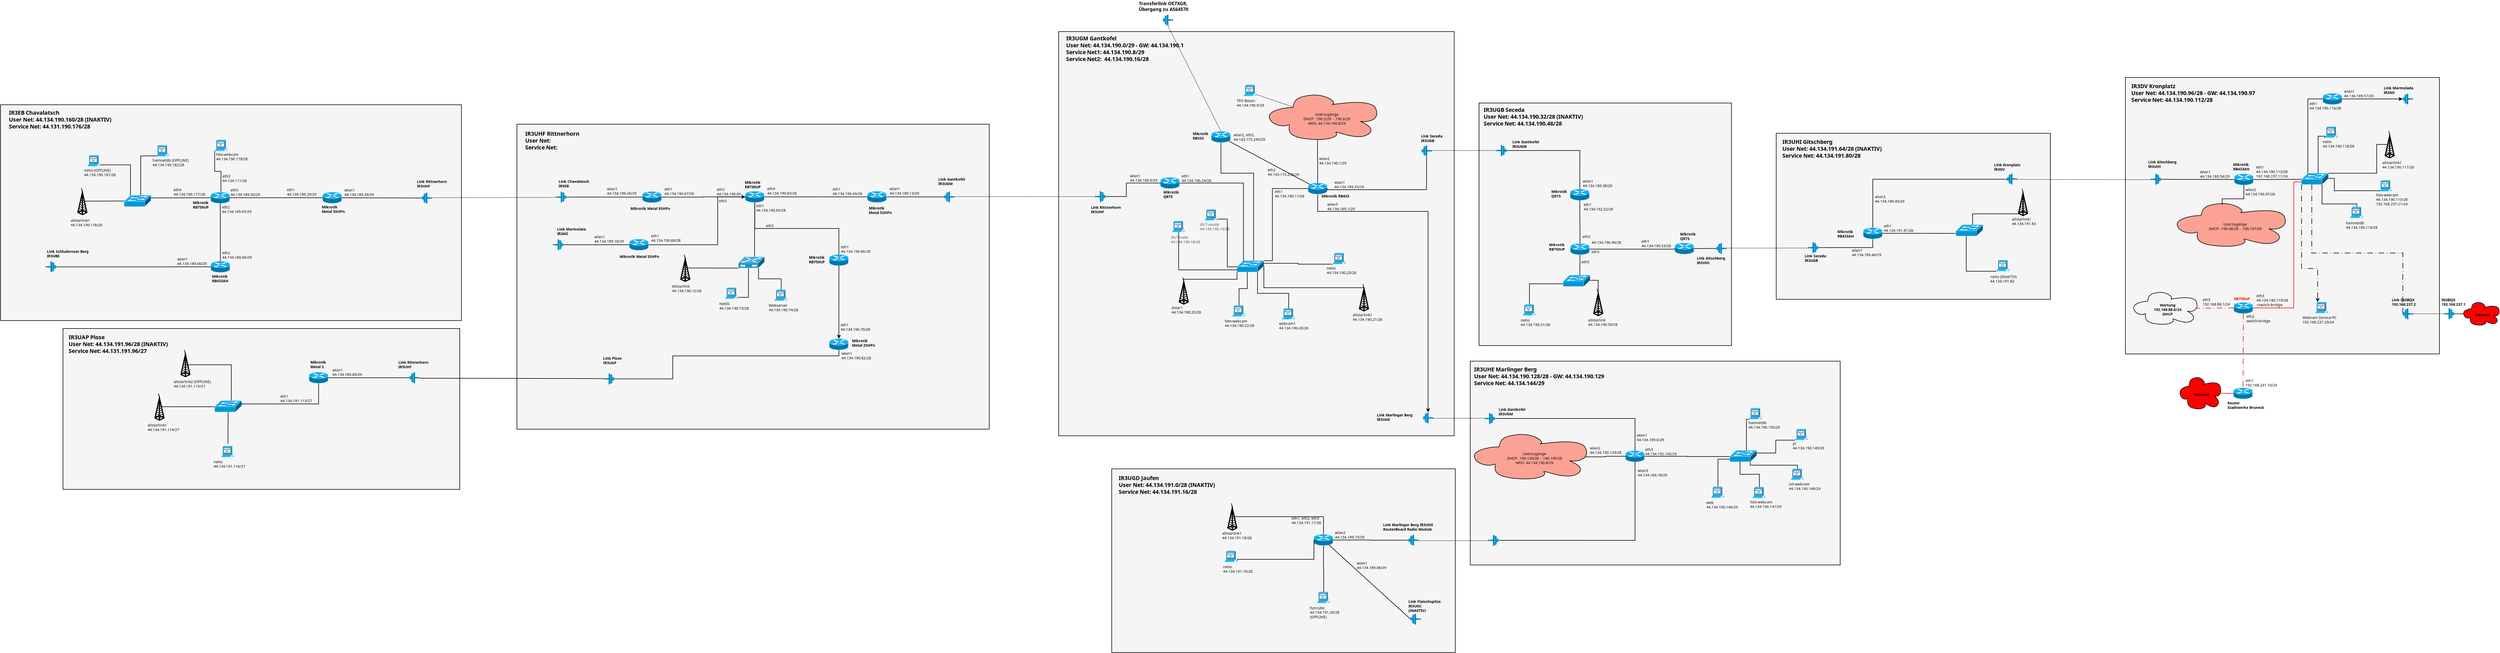 <?xml version="1.0" encoding="UTF-8"?>
<dia:diagram xmlns:dia="http://www.lysator.liu.se/~alla/dia/">
  <dia:layer name="Hintergrund" visible="true" active="true">
    <dia:object type="Standard - Box" version="0" id="O0">
      <dia:attribute name="obj_pos">
        <dia:point val="-224.121,-118.608"/>
      </dia:attribute>
      <dia:attribute name="obj_bb">
        <dia:rectangle val="-224.171,-118.658;-153.79,-90.017"/>
      </dia:attribute>
      <dia:attribute name="elem_corner">
        <dia:point val="-224.121,-118.608"/>
      </dia:attribute>
      <dia:attribute name="elem_width">
        <dia:real val="70.281"/>
      </dia:attribute>
      <dia:attribute name="elem_height">
        <dia:real val="28.541"/>
      </dia:attribute>
      <dia:attribute name="border_width">
        <dia:real val="0.1"/>
      </dia:attribute>
      <dia:attribute name="inner_color">
        <dia:color val="#f5f5f5"/>
      </dia:attribute>
      <dia:attribute name="show_background">
        <dia:boolean val="true"/>
      </dia:attribute>
    </dia:object>
    <dia:object type="Standard - Box" version="0" id="O1">
      <dia:attribute name="obj_pos">
        <dia:point val="-235.181,-158.297"/>
      </dia:attribute>
      <dia:attribute name="obj_bb">
        <dia:rectangle val="-235.231,-158.347;-153.499,-119.955"/>
      </dia:attribute>
      <dia:attribute name="elem_corner">
        <dia:point val="-235.181,-158.297"/>
      </dia:attribute>
      <dia:attribute name="elem_width">
        <dia:real val="81.632"/>
      </dia:attribute>
      <dia:attribute name="elem_height">
        <dia:real val="38.292"/>
      </dia:attribute>
      <dia:attribute name="border_width">
        <dia:real val="0.1"/>
      </dia:attribute>
      <dia:attribute name="inner_color">
        <dia:color val="#f5f5f5"/>
      </dia:attribute>
      <dia:attribute name="show_background">
        <dia:boolean val="true"/>
      </dia:attribute>
    </dia:object>
    <dia:object type="Standard - Box" version="0" id="O2">
      <dia:attribute name="obj_pos">
        <dia:point val="-143.726,-154.849"/>
      </dia:attribute>
      <dia:attribute name="obj_bb">
        <dia:rectangle val="-143.776,-154.899;-60.013,-100.695"/>
      </dia:attribute>
      <dia:attribute name="elem_corner">
        <dia:point val="-143.726,-154.849"/>
      </dia:attribute>
      <dia:attribute name="elem_width">
        <dia:real val="83.663"/>
      </dia:attribute>
      <dia:attribute name="elem_height">
        <dia:real val="54.104"/>
      </dia:attribute>
      <dia:attribute name="border_width">
        <dia:real val="0.1"/>
      </dia:attribute>
      <dia:attribute name="inner_color">
        <dia:color val="#f5f5f5"/>
      </dia:attribute>
      <dia:attribute name="show_background">
        <dia:boolean val="true"/>
      </dia:attribute>
    </dia:object>
    <dia:object type="Standard - Text" version="1" id="O3">
      <dia:attribute name="obj_pos">
        <dia:point val="31.309,-82.504"/>
      </dia:attribute>
      <dia:attribute name="obj_bb">
        <dia:rectangle val="31.309,-83.099;35.331,-81.552"/>
      </dia:attribute>
      <dia:attribute name="text">
        <dia:composite type="text">
          <dia:attribute name="string">
            <dia:string>#Link Jaufen
IR3UGD#</dia:string>
          </dia:attribute>
          <dia:attribute name="font">
            <dia:font family="sans" style="80" name="Helvetica-Bold"/>
          </dia:attribute>
          <dia:attribute name="height">
            <dia:real val="0.8"/>
          </dia:attribute>
          <dia:attribute name="pos">
            <dia:point val="31.309,-82.504"/>
          </dia:attribute>
          <dia:attribute name="color">
            <dia:color val="#000000"/>
          </dia:attribute>
          <dia:attribute name="alignment">
            <dia:enum val="0"/>
          </dia:attribute>
        </dia:composite>
      </dia:attribute>
      <dia:attribute name="valign">
        <dia:enum val="3"/>
      </dia:attribute>
    </dia:object>
    <dia:object type="Standard - Box" version="0" id="O4">
      <dia:attribute name="obj_pos">
        <dia:point val="25.134,-112.809"/>
      </dia:attribute>
      <dia:attribute name="obj_bb">
        <dia:rectangle val="25.084,-112.859;90.711,-76.608"/>
      </dia:attribute>
      <dia:attribute name="elem_corner">
        <dia:point val="25.134,-112.809"/>
      </dia:attribute>
      <dia:attribute name="elem_width">
        <dia:real val="65.526"/>
      </dia:attribute>
      <dia:attribute name="elem_height">
        <dia:real val="36.151"/>
      </dia:attribute>
      <dia:attribute name="border_width">
        <dia:real val="0.1"/>
      </dia:attribute>
      <dia:attribute name="inner_color">
        <dia:color val="#f5f5f5"/>
      </dia:attribute>
      <dia:attribute name="show_background">
        <dia:boolean val="true"/>
      </dia:attribute>
    </dia:object>
    <dia:object type="Cisco - BBFW" version="1" id="O5">
      <dia:attribute name="obj_pos">
        <dia:point val="27.621,-103.642"/>
      </dia:attribute>
      <dia:attribute name="obj_bb">
        <dia:rectangle val="27.62,-103.644;29.461,-101.64"/>
      </dia:attribute>
      <dia:attribute name="meta">
        <dia:composite type="dict"/>
      </dia:attribute>
      <dia:attribute name="elem_corner">
        <dia:point val="27.621,-103.642"/>
      </dia:attribute>
      <dia:attribute name="elem_width">
        <dia:real val="1.839"/>
      </dia:attribute>
      <dia:attribute name="elem_height">
        <dia:real val="2.0"/>
      </dia:attribute>
      <dia:attribute name="line_width">
        <dia:real val="0.1"/>
      </dia:attribute>
      <dia:attribute name="line_colour">
        <dia:color val="#000000"/>
      </dia:attribute>
      <dia:attribute name="fill_colour">
        <dia:color val="#ffffff"/>
      </dia:attribute>
      <dia:attribute name="show_background">
        <dia:boolean val="true"/>
      </dia:attribute>
      <dia:attribute name="line_style">
        <dia:enum val="0"/>
        <dia:real val="1"/>
      </dia:attribute>
      <dia:attribute name="flip_horizontal">
        <dia:boolean val="true"/>
      </dia:attribute>
      <dia:attribute name="flip_vertical">
        <dia:boolean val="false"/>
      </dia:attribute>
      <dia:attribute name="subscale">
        <dia:real val="1"/>
      </dia:attribute>
    </dia:object>
    <dia:object type="Standard - Text" version="1" id="O6">
      <dia:attribute name="obj_pos">
        <dia:point val="30.168,-103.999"/>
      </dia:attribute>
      <dia:attribute name="obj_bb">
        <dia:rectangle val="30.168,-104.594;35.396,-103.046"/>
      </dia:attribute>
      <dia:attribute name="text">
        <dia:composite type="text">
          <dia:attribute name="string">
            <dia:string>#Link Gantkofel
IR3UGM#</dia:string>
          </dia:attribute>
          <dia:attribute name="font">
            <dia:font family="sans" style="80" name="Helvetica-Bold"/>
          </dia:attribute>
          <dia:attribute name="height">
            <dia:real val="0.8"/>
          </dia:attribute>
          <dia:attribute name="pos">
            <dia:point val="30.168,-103.999"/>
          </dia:attribute>
          <dia:attribute name="color">
            <dia:color val="#000000"/>
          </dia:attribute>
          <dia:attribute name="alignment">
            <dia:enum val="0"/>
          </dia:attribute>
        </dia:composite>
      </dia:attribute>
      <dia:attribute name="valign">
        <dia:enum val="3"/>
      </dia:attribute>
    </dia:object>
    <dia:object type="Cisco - Router" version="1" id="O7">
      <dia:attribute name="obj_pos">
        <dia:point val="52.626,-96.937"/>
      </dia:attribute>
      <dia:attribute name="obj_bb">
        <dia:rectangle val="52.625,-96.937;56.013,-94.936"/>
      </dia:attribute>
      <dia:attribute name="meta">
        <dia:composite type="dict"/>
      </dia:attribute>
      <dia:attribute name="elem_corner">
        <dia:point val="52.626,-96.937"/>
      </dia:attribute>
      <dia:attribute name="elem_width">
        <dia:real val="3.387"/>
      </dia:attribute>
      <dia:attribute name="elem_height">
        <dia:real val="2.0"/>
      </dia:attribute>
      <dia:attribute name="line_width">
        <dia:real val="0.1"/>
      </dia:attribute>
      <dia:attribute name="line_colour">
        <dia:color val="#000000"/>
      </dia:attribute>
      <dia:attribute name="fill_colour">
        <dia:color val="#ffffff"/>
      </dia:attribute>
      <dia:attribute name="show_background">
        <dia:boolean val="true"/>
      </dia:attribute>
      <dia:attribute name="line_style">
        <dia:enum val="0"/>
        <dia:real val="1"/>
      </dia:attribute>
      <dia:attribute name="flip_horizontal">
        <dia:boolean val="false"/>
      </dia:attribute>
      <dia:attribute name="flip_vertical">
        <dia:boolean val="false"/>
      </dia:attribute>
      <dia:attribute name="subscale">
        <dia:real val="1"/>
      </dia:attribute>
    </dia:object>
    <dia:object type="Standard - ZigZagLine" version="1" id="O8">
      <dia:attribute name="obj_pos">
        <dia:point val="29.46,-102.642"/>
      </dia:attribute>
      <dia:attribute name="obj_bb">
        <dia:rectangle val="29.41,-102.692;54.366,-96.887"/>
      </dia:attribute>
      <dia:attribute name="orth_points">
        <dia:point val="29.46,-102.642"/>
        <dia:point val="54.316,-102.642"/>
        <dia:point val="54.316,-99.838"/>
        <dia:point val="54.316,-99.838"/>
        <dia:point val="54.316,-96.937"/>
      </dia:attribute>
      <dia:attribute name="orth_orient">
        <dia:enum val="0"/>
        <dia:enum val="1"/>
        <dia:enum val="0"/>
        <dia:enum val="1"/>
      </dia:attribute>
      <dia:attribute name="autorouting">
        <dia:boolean val="false"/>
      </dia:attribute>
      <dia:connections>
        <dia:connection handle="0" to="O5" connection="4"/>
        <dia:connection handle="1" to="O7" connection="0"/>
      </dia:connections>
    </dia:object>
    <dia:object type="Standard - Text" version="1" id="O9">
      <dia:attribute name="obj_pos">
        <dia:point val="54.627,-99.427"/>
      </dia:attribute>
      <dia:attribute name="obj_bb">
        <dia:rectangle val="54.627,-100.022;59.932,-98.474"/>
      </dia:attribute>
      <dia:attribute name="text">
        <dia:composite type="text">
          <dia:attribute name="string">
            <dia:string>#wlan1
44.134.189.6/29#</dia:string>
          </dia:attribute>
          <dia:attribute name="font">
            <dia:font family="sans" style="0" name="Helvetica"/>
          </dia:attribute>
          <dia:attribute name="height">
            <dia:real val="0.8"/>
          </dia:attribute>
          <dia:attribute name="pos">
            <dia:point val="54.627,-99.427"/>
          </dia:attribute>
          <dia:attribute name="color">
            <dia:color val="#000000"/>
          </dia:attribute>
          <dia:attribute name="alignment">
            <dia:enum val="0"/>
          </dia:attribute>
        </dia:composite>
      </dia:attribute>
      <dia:attribute name="valign">
        <dia:enum val="3"/>
      </dia:attribute>
    </dia:object>
    <dia:object type="Standard - ZigZagLine" version="1" id="O10">
      <dia:attribute name="obj_pos">
        <dia:point val="54.319,-94.937"/>
      </dia:attribute>
      <dia:attribute name="obj_bb">
        <dia:rectangle val="30.095,-94.987;54.369,-80.968"/>
      </dia:attribute>
      <dia:attribute name="orth_points">
        <dia:point val="54.319,-94.937"/>
        <dia:point val="54.319,-81.018"/>
        <dia:point val="45.084,-81.018"/>
        <dia:point val="45.084,-81.029"/>
        <dia:point val="30.145,-81.029"/>
      </dia:attribute>
      <dia:attribute name="orth_orient">
        <dia:enum val="1"/>
        <dia:enum val="0"/>
        <dia:enum val="1"/>
        <dia:enum val="0"/>
      </dia:attribute>
      <dia:attribute name="autorouting">
        <dia:boolean val="false"/>
      </dia:attribute>
      <dia:connections>
        <dia:connection handle="0" to="O7" connection="1"/>
        <dia:connection handle="1" to="O11" connection="4"/>
      </dia:connections>
    </dia:object>
    <dia:object type="Cisco - BBFW" version="1" id="O11">
      <dia:attribute name="obj_pos">
        <dia:point val="28.305,-82.028"/>
      </dia:attribute>
      <dia:attribute name="obj_bb">
        <dia:rectangle val="28.304,-82.03;30.145,-80.027"/>
      </dia:attribute>
      <dia:attribute name="meta">
        <dia:composite type="dict"/>
      </dia:attribute>
      <dia:attribute name="elem_corner">
        <dia:point val="28.305,-82.028"/>
      </dia:attribute>
      <dia:attribute name="elem_width">
        <dia:real val="1.839"/>
      </dia:attribute>
      <dia:attribute name="elem_height">
        <dia:real val="2.0"/>
      </dia:attribute>
      <dia:attribute name="line_width">
        <dia:real val="0.1"/>
      </dia:attribute>
      <dia:attribute name="line_colour">
        <dia:color val="#000000"/>
      </dia:attribute>
      <dia:attribute name="fill_colour">
        <dia:color val="#ffffff"/>
      </dia:attribute>
      <dia:attribute name="show_background">
        <dia:boolean val="true"/>
      </dia:attribute>
      <dia:attribute name="line_style">
        <dia:enum val="0"/>
        <dia:real val="1"/>
      </dia:attribute>
      <dia:attribute name="flip_horizontal">
        <dia:boolean val="true"/>
      </dia:attribute>
      <dia:attribute name="flip_vertical">
        <dia:boolean val="false"/>
      </dia:attribute>
      <dia:attribute name="subscale">
        <dia:real val="1"/>
      </dia:attribute>
    </dia:object>
    <dia:object type="Standard - Text" version="1" id="O12">
      <dia:attribute name="obj_pos">
        <dia:point val="54.792,-93.161"/>
      </dia:attribute>
      <dia:attribute name="obj_bb">
        <dia:rectangle val="54.792,-93.756;60.505,-92.208"/>
      </dia:attribute>
      <dia:attribute name="text">
        <dia:composite type="text">
          <dia:attribute name="string">
            <dia:string>#wlan3
44.134.189.78/29#</dia:string>
          </dia:attribute>
          <dia:attribute name="font">
            <dia:font family="sans" style="0" name="Helvetica"/>
          </dia:attribute>
          <dia:attribute name="height">
            <dia:real val="0.8"/>
          </dia:attribute>
          <dia:attribute name="pos">
            <dia:point val="54.792,-93.161"/>
          </dia:attribute>
          <dia:attribute name="color">
            <dia:color val="#000000"/>
          </dia:attribute>
          <dia:attribute name="alignment">
            <dia:enum val="0"/>
          </dia:attribute>
        </dia:composite>
      </dia:attribute>
      <dia:attribute name="valign">
        <dia:enum val="3"/>
      </dia:attribute>
    </dia:object>
    <dia:object type="Standard - Text" version="1" id="O13">
      <dia:attribute name="obj_pos">
        <dia:point val="25.819,-110.993"/>
      </dia:attribute>
      <dia:attribute name="obj_bb">
        <dia:rectangle val="25.819,-111.9;53.914,-108.321"/>
      </dia:attribute>
      <dia:attribute name="text">
        <dia:composite type="text">
          <dia:attribute name="string">
            <dia:string>#IR3UHE Marlinger Berg
User Net: 44.134.190.128/28 - GW: 44.134.190.129
Service Net: 44.134.144/29#</dia:string>
          </dia:attribute>
          <dia:attribute name="font">
            <dia:font family="sans" style="80" name="Helvetica-Bold"/>
          </dia:attribute>
          <dia:attribute name="height">
            <dia:real val="1.22"/>
          </dia:attribute>
          <dia:attribute name="pos">
            <dia:point val="25.819,-110.993"/>
          </dia:attribute>
          <dia:attribute name="color">
            <dia:color val="#000000"/>
          </dia:attribute>
          <dia:attribute name="alignment">
            <dia:enum val="0"/>
          </dia:attribute>
        </dia:composite>
      </dia:attribute>
      <dia:attribute name="valign">
        <dia:enum val="3"/>
      </dia:attribute>
    </dia:object>
    <dia:object type="Standard - ZigZagLine" version="1" id="O14">
      <dia:attribute name="obj_pos">
        <dia:point val="56.013,-95.937"/>
      </dia:attribute>
      <dia:attribute name="obj_bb">
        <dia:rectangle val="55.963,-95.987;71.155,-95.842"/>
      </dia:attribute>
      <dia:attribute name="orth_points">
        <dia:point val="56.013,-95.937"/>
        <dia:point val="63.559,-95.937"/>
        <dia:point val="63.559,-95.892"/>
        <dia:point val="71.105,-95.892"/>
      </dia:attribute>
      <dia:attribute name="orth_orient">
        <dia:enum val="0"/>
        <dia:enum val="1"/>
        <dia:enum val="0"/>
      </dia:attribute>
      <dia:attribute name="autorouting">
        <dia:boolean val="true"/>
      </dia:attribute>
      <dia:connections>
        <dia:connection handle="0" to="O7" connection="3"/>
        <dia:connection handle="1" to="O17" connection="6"/>
      </dia:connections>
    </dia:object>
    <dia:object type="Standard - Text" version="1" id="O15">
      <dia:attribute name="obj_pos">
        <dia:point val="65.744,-99.474"/>
      </dia:attribute>
      <dia:attribute name="obj_bb">
        <dia:rectangle val="65.744,-100.069;65.744,-99.322"/>
      </dia:attribute>
      <dia:attribute name="text">
        <dia:composite type="text">
          <dia:attribute name="string">
            <dia:string>##</dia:string>
          </dia:attribute>
          <dia:attribute name="font">
            <dia:font family="sans" style="0" name="Helvetica"/>
          </dia:attribute>
          <dia:attribute name="height">
            <dia:real val="0.8"/>
          </dia:attribute>
          <dia:attribute name="pos">
            <dia:point val="65.744,-99.474"/>
          </dia:attribute>
          <dia:attribute name="color">
            <dia:color val="#000000"/>
          </dia:attribute>
          <dia:attribute name="alignment">
            <dia:enum val="0"/>
          </dia:attribute>
        </dia:composite>
      </dia:attribute>
      <dia:attribute name="valign">
        <dia:enum val="3"/>
      </dia:attribute>
    </dia:object>
    <dia:object type="Standard - Text" version="1" id="O16">
      <dia:attribute name="obj_pos">
        <dia:point val="56.116,-96.907"/>
      </dia:attribute>
      <dia:attribute name="obj_bb">
        <dia:rectangle val="56.116,-97.502;62.236,-95.954"/>
      </dia:attribute>
      <dia:attribute name="text">
        <dia:composite type="text">
          <dia:attribute name="string">
            <dia:string>#eth3
44.134.192.145/29#</dia:string>
          </dia:attribute>
          <dia:attribute name="font">
            <dia:font family="sans" style="0" name="Helvetica"/>
          </dia:attribute>
          <dia:attribute name="height">
            <dia:real val="0.8"/>
          </dia:attribute>
          <dia:attribute name="pos">
            <dia:point val="56.116,-96.907"/>
          </dia:attribute>
          <dia:attribute name="color">
            <dia:color val="#000000"/>
          </dia:attribute>
          <dia:attribute name="alignment">
            <dia:enum val="0"/>
          </dia:attribute>
        </dia:composite>
      </dia:attribute>
      <dia:attribute name="valign">
        <dia:enum val="3"/>
      </dia:attribute>
    </dia:object>
    <dia:object type="Cisco - Workgroup switch" version="1" id="O17">
      <dia:attribute name="obj_pos">
        <dia:point val="71.105,-96.974"/>
      </dia:attribute>
      <dia:attribute name="obj_bb">
        <dia:rectangle val="71.104,-96.975;75.863,-94.973"/>
      </dia:attribute>
      <dia:attribute name="meta">
        <dia:composite type="dict"/>
      </dia:attribute>
      <dia:attribute name="elem_corner">
        <dia:point val="71.105,-96.974"/>
      </dia:attribute>
      <dia:attribute name="elem_width">
        <dia:real val="4.757"/>
      </dia:attribute>
      <dia:attribute name="elem_height">
        <dia:real val="2.0"/>
      </dia:attribute>
      <dia:attribute name="line_width">
        <dia:real val="0.1"/>
      </dia:attribute>
      <dia:attribute name="line_colour">
        <dia:color val="#000000"/>
      </dia:attribute>
      <dia:attribute name="fill_colour">
        <dia:color val="#ffffff"/>
      </dia:attribute>
      <dia:attribute name="show_background">
        <dia:boolean val="true"/>
      </dia:attribute>
      <dia:attribute name="line_style">
        <dia:enum val="0"/>
        <dia:real val="1"/>
      </dia:attribute>
      <dia:attribute name="flip_horizontal">
        <dia:boolean val="false"/>
      </dia:attribute>
      <dia:attribute name="flip_vertical">
        <dia:boolean val="false"/>
      </dia:attribute>
      <dia:attribute name="subscale">
        <dia:real val="1"/>
      </dia:attribute>
    </dia:object>
    <dia:object type="Cisco - CiscoWorks workstation" version="1" id="O18">
      <dia:attribute name="obj_pos">
        <dia:point val="67.79,-90.555"/>
      </dia:attribute>
      <dia:attribute name="obj_bb">
        <dia:rectangle val="67.789,-91.067;70.1,-88.553"/>
      </dia:attribute>
      <dia:attribute name="meta">
        <dia:composite type="dict"/>
      </dia:attribute>
      <dia:attribute name="elem_corner">
        <dia:point val="67.79,-90.555"/>
      </dia:attribute>
      <dia:attribute name="elem_width">
        <dia:real val="2.309"/>
      </dia:attribute>
      <dia:attribute name="elem_height">
        <dia:real val="2.0"/>
      </dia:attribute>
      <dia:attribute name="line_width">
        <dia:real val="0.1"/>
      </dia:attribute>
      <dia:attribute name="line_colour">
        <dia:color val="#000000"/>
      </dia:attribute>
      <dia:attribute name="fill_colour">
        <dia:color val="#ffffff"/>
      </dia:attribute>
      <dia:attribute name="show_background">
        <dia:boolean val="true"/>
      </dia:attribute>
      <dia:attribute name="line_style">
        <dia:enum val="0"/>
        <dia:real val="1"/>
      </dia:attribute>
      <dia:attribute name="flip_horizontal">
        <dia:boolean val="false"/>
      </dia:attribute>
      <dia:attribute name="flip_vertical">
        <dia:boolean val="false"/>
      </dia:attribute>
      <dia:attribute name="subscale">
        <dia:real val="1"/>
      </dia:attribute>
    </dia:object>
    <dia:object type="Standard - Text" version="1" id="O19">
      <dia:attribute name="obj_pos">
        <dia:point val="66.936,-87.483"/>
      </dia:attribute>
      <dia:attribute name="obj_bb">
        <dia:rectangle val="66.936,-88.078;73.056,-86.53"/>
      </dia:attribute>
      <dia:attribute name="text">
        <dia:composite type="text">
          <dia:attribute name="string">
            <dia:string>#web
44.134.190.146/29#</dia:string>
          </dia:attribute>
          <dia:attribute name="font">
            <dia:font family="sans" style="0" name="Helvetica"/>
          </dia:attribute>
          <dia:attribute name="height">
            <dia:real val="0.8"/>
          </dia:attribute>
          <dia:attribute name="pos">
            <dia:point val="66.936,-87.483"/>
          </dia:attribute>
          <dia:attribute name="color">
            <dia:color val="#000000"/>
          </dia:attribute>
          <dia:attribute name="alignment">
            <dia:enum val="0"/>
          </dia:attribute>
        </dia:composite>
      </dia:attribute>
      <dia:attribute name="valign">
        <dia:enum val="3"/>
      </dia:attribute>
    </dia:object>
    <dia:object type="Standard - ZigZagLine" version="1" id="O20">
      <dia:attribute name="obj_pos">
        <dia:point val="69.01,-90.555"/>
      </dia:attribute>
      <dia:attribute name="obj_bb">
        <dia:rectangle val="68.96,-95.483;71.155,-90.505"/>
      </dia:attribute>
      <dia:attribute name="orth_points">
        <dia:point val="69.01,-90.555"/>
        <dia:point val="69.01,-95.433"/>
        <dia:point val="71.105,-95.433"/>
      </dia:attribute>
      <dia:attribute name="orth_orient">
        <dia:enum val="1"/>
        <dia:enum val="0"/>
      </dia:attribute>
      <dia:attribute name="autorouting">
        <dia:boolean val="true"/>
      </dia:attribute>
      <dia:connections>
        <dia:connection handle="0" to="O18" connection="2"/>
        <dia:connection handle="1" to="O17" connection="7"/>
      </dia:connections>
    </dia:object>
    <dia:object type="Cisco - CiscoWorks workstation" version="1" id="O21">
      <dia:attribute name="obj_pos">
        <dia:point val="75.126,-90.509"/>
      </dia:attribute>
      <dia:attribute name="obj_bb">
        <dia:rectangle val="75.125,-91.021;77.436,-88.508"/>
      </dia:attribute>
      <dia:attribute name="meta">
        <dia:composite type="dict"/>
      </dia:attribute>
      <dia:attribute name="elem_corner">
        <dia:point val="75.126,-90.509"/>
      </dia:attribute>
      <dia:attribute name="elem_width">
        <dia:real val="2.309"/>
      </dia:attribute>
      <dia:attribute name="elem_height">
        <dia:real val="2.0"/>
      </dia:attribute>
      <dia:attribute name="line_width">
        <dia:real val="0.1"/>
      </dia:attribute>
      <dia:attribute name="line_colour">
        <dia:color val="#000000"/>
      </dia:attribute>
      <dia:attribute name="fill_colour">
        <dia:color val="#ffffff"/>
      </dia:attribute>
      <dia:attribute name="show_background">
        <dia:boolean val="true"/>
      </dia:attribute>
      <dia:attribute name="line_style">
        <dia:enum val="0"/>
        <dia:real val="1"/>
      </dia:attribute>
      <dia:attribute name="flip_horizontal">
        <dia:boolean val="false"/>
      </dia:attribute>
      <dia:attribute name="flip_vertical">
        <dia:boolean val="false"/>
      </dia:attribute>
      <dia:attribute name="subscale">
        <dia:real val="1"/>
      </dia:attribute>
    </dia:object>
    <dia:object type="Standard - Text" version="1" id="O22">
      <dia:attribute name="obj_pos">
        <dia:point val="74.684,-87.575"/>
      </dia:attribute>
      <dia:attribute name="obj_bb">
        <dia:rectangle val="74.684,-88.169;80.804,-86.622"/>
      </dia:attribute>
      <dia:attribute name="text">
        <dia:composite type="text">
          <dia:attribute name="string">
            <dia:string>#foto-webcam
44.134.190.147/29#</dia:string>
          </dia:attribute>
          <dia:attribute name="font">
            <dia:font family="sans" style="0" name="Helvetica"/>
          </dia:attribute>
          <dia:attribute name="height">
            <dia:real val="0.8"/>
          </dia:attribute>
          <dia:attribute name="pos">
            <dia:point val="74.684,-87.575"/>
          </dia:attribute>
          <dia:attribute name="color">
            <dia:color val="#000000"/>
          </dia:attribute>
          <dia:attribute name="alignment">
            <dia:enum val="0"/>
          </dia:attribute>
        </dia:composite>
      </dia:attribute>
      <dia:attribute name="valign">
        <dia:enum val="3"/>
      </dia:attribute>
    </dia:object>
    <dia:object type="Standard - ZigZagLine" version="1" id="O23">
      <dia:attribute name="obj_pos">
        <dia:point val="76.346,-90.509"/>
      </dia:attribute>
      <dia:attribute name="obj_bb">
        <dia:rectangle val="72.871,-95.024;76.396,-90.459"/>
      </dia:attribute>
      <dia:attribute name="orth_points">
        <dia:point val="76.346,-90.509"/>
        <dia:point val="76.346,-92.741"/>
        <dia:point val="72.921,-92.741"/>
        <dia:point val="72.921,-94.974"/>
      </dia:attribute>
      <dia:attribute name="orth_orient">
        <dia:enum val="1"/>
        <dia:enum val="0"/>
        <dia:enum val="1"/>
      </dia:attribute>
      <dia:attribute name="autorouting">
        <dia:boolean val="true"/>
      </dia:attribute>
      <dia:connections>
        <dia:connection handle="0" to="O21" connection="2"/>
        <dia:connection handle="1" to="O17" connection="5"/>
      </dia:connections>
    </dia:object>
    <dia:object type="Cisco - CiscoWorks workstation" version="1" id="O24">
      <dia:attribute name="obj_pos">
        <dia:point val="81.879,-93.742"/>
      </dia:attribute>
      <dia:attribute name="obj_bb">
        <dia:rectangle val="81.878,-94.253;84.189,-91.74"/>
      </dia:attribute>
      <dia:attribute name="meta">
        <dia:composite type="dict"/>
      </dia:attribute>
      <dia:attribute name="elem_corner">
        <dia:point val="81.879,-93.742"/>
      </dia:attribute>
      <dia:attribute name="elem_width">
        <dia:real val="2.309"/>
      </dia:attribute>
      <dia:attribute name="elem_height">
        <dia:real val="2.0"/>
      </dia:attribute>
      <dia:attribute name="line_width">
        <dia:real val="0.1"/>
      </dia:attribute>
      <dia:attribute name="line_colour">
        <dia:color val="#000000"/>
      </dia:attribute>
      <dia:attribute name="fill_colour">
        <dia:color val="#ffffff"/>
      </dia:attribute>
      <dia:attribute name="show_background">
        <dia:boolean val="true"/>
      </dia:attribute>
      <dia:attribute name="line_style">
        <dia:enum val="0"/>
        <dia:real val="1"/>
      </dia:attribute>
      <dia:attribute name="flip_horizontal">
        <dia:boolean val="false"/>
      </dia:attribute>
      <dia:attribute name="flip_vertical">
        <dia:boolean val="false"/>
      </dia:attribute>
      <dia:attribute name="subscale">
        <dia:real val="1"/>
      </dia:attribute>
    </dia:object>
    <dia:object type="Standard - Text" version="1" id="O25">
      <dia:attribute name="obj_pos">
        <dia:point val="81.575,-90.761"/>
      </dia:attribute>
      <dia:attribute name="obj_bb">
        <dia:rectangle val="81.575,-91.356;87.695,-89.809"/>
      </dia:attribute>
      <dia:attribute name="text">
        <dia:composite type="text">
          <dia:attribute name="string">
            <dia:string>#sxt-webcam
44.134.190.148/29#</dia:string>
          </dia:attribute>
          <dia:attribute name="font">
            <dia:font family="sans" style="0" name="Helvetica"/>
          </dia:attribute>
          <dia:attribute name="height">
            <dia:real val="0.8"/>
          </dia:attribute>
          <dia:attribute name="pos">
            <dia:point val="81.575,-90.761"/>
          </dia:attribute>
          <dia:attribute name="color">
            <dia:color val="#000000"/>
          </dia:attribute>
          <dia:attribute name="alignment">
            <dia:enum val="0"/>
          </dia:attribute>
        </dia:composite>
      </dia:attribute>
      <dia:attribute name="valign">
        <dia:enum val="3"/>
      </dia:attribute>
    </dia:object>
    <dia:object type="Standard - ZigZagLine" version="1" id="O26">
      <dia:attribute name="obj_pos">
        <dia:point val="74.737,-94.974"/>
      </dia:attribute>
      <dia:attribute name="obj_bb">
        <dia:rectangle val="74.687,-95.024;83.149,-93.692"/>
      </dia:attribute>
      <dia:attribute name="orth_points">
        <dia:point val="74.737,-94.974"/>
        <dia:point val="74.737,-94.358"/>
        <dia:point val="83.099,-94.358"/>
        <dia:point val="83.099,-93.742"/>
      </dia:attribute>
      <dia:attribute name="orth_orient">
        <dia:enum val="1"/>
        <dia:enum val="0"/>
        <dia:enum val="1"/>
      </dia:attribute>
      <dia:attribute name="autorouting">
        <dia:boolean val="true"/>
      </dia:attribute>
      <dia:connections>
        <dia:connection handle="0" to="O17" connection="4"/>
        <dia:connection handle="1" to="O24" connection="2"/>
      </dia:connections>
    </dia:object>
    <dia:object type="Cisco - CiscoWorks workstation" version="1" id="O27">
      <dia:attribute name="obj_pos">
        <dia:point val="82.622,-100.796"/>
      </dia:attribute>
      <dia:attribute name="obj_bb">
        <dia:rectangle val="82.621,-101.308;84.932,-98.795"/>
      </dia:attribute>
      <dia:attribute name="meta">
        <dia:composite type="dict"/>
      </dia:attribute>
      <dia:attribute name="elem_corner">
        <dia:point val="82.622,-100.796"/>
      </dia:attribute>
      <dia:attribute name="elem_width">
        <dia:real val="2.309"/>
      </dia:attribute>
      <dia:attribute name="elem_height">
        <dia:real val="2.0"/>
      </dia:attribute>
      <dia:attribute name="line_width">
        <dia:real val="0.1"/>
      </dia:attribute>
      <dia:attribute name="line_colour">
        <dia:color val="#000000"/>
      </dia:attribute>
      <dia:attribute name="fill_colour">
        <dia:color val="#ffffff"/>
      </dia:attribute>
      <dia:attribute name="show_background">
        <dia:boolean val="true"/>
      </dia:attribute>
      <dia:attribute name="line_style">
        <dia:enum val="0"/>
        <dia:real val="1"/>
      </dia:attribute>
      <dia:attribute name="flip_horizontal">
        <dia:boolean val="false"/>
      </dia:attribute>
      <dia:attribute name="flip_vertical">
        <dia:boolean val="false"/>
      </dia:attribute>
      <dia:attribute name="subscale">
        <dia:real val="1"/>
      </dia:attribute>
    </dia:object>
    <dia:object type="Standard - Text" version="1" id="O28">
      <dia:attribute name="obj_pos">
        <dia:point val="82.272,-97.953"/>
      </dia:attribute>
      <dia:attribute name="obj_bb">
        <dia:rectangle val="82.272,-98.548;88.392,-97.0"/>
      </dia:attribute>
      <dia:attribute name="text">
        <dia:composite type="text">
          <dia:attribute name="string">
            <dia:string>#pi
44.134.190.149/29#</dia:string>
          </dia:attribute>
          <dia:attribute name="font">
            <dia:font family="sans" style="0" name="Helvetica"/>
          </dia:attribute>
          <dia:attribute name="height">
            <dia:real val="0.8"/>
          </dia:attribute>
          <dia:attribute name="pos">
            <dia:point val="82.272,-97.953"/>
          </dia:attribute>
          <dia:attribute name="color">
            <dia:color val="#000000"/>
          </dia:attribute>
          <dia:attribute name="alignment">
            <dia:enum val="0"/>
          </dia:attribute>
        </dia:composite>
      </dia:attribute>
      <dia:attribute name="valign">
        <dia:enum val="3"/>
      </dia:attribute>
    </dia:object>
    <dia:object type="Standard - ZigZagLine" version="1" id="O29">
      <dia:attribute name="obj_pos">
        <dia:point val="75.862,-96.515"/>
      </dia:attribute>
      <dia:attribute name="obj_bb">
        <dia:rectangle val="75.812,-98.846;82.672,-96.465"/>
      </dia:attribute>
      <dia:attribute name="orth_points">
        <dia:point val="75.862,-96.515"/>
        <dia:point val="79.242,-96.515"/>
        <dia:point val="79.242,-98.796"/>
        <dia:point val="82.622,-98.796"/>
      </dia:attribute>
      <dia:attribute name="orth_orient">
        <dia:enum val="0"/>
        <dia:enum val="1"/>
        <dia:enum val="0"/>
      </dia:attribute>
      <dia:attribute name="autorouting">
        <dia:boolean val="true"/>
      </dia:attribute>
      <dia:connections>
        <dia:connection handle="0" to="O17" connection="9"/>
        <dia:connection handle="1" to="O27" connection="3"/>
      </dia:connections>
    </dia:object>
    <dia:object type="Cisco - CiscoWorks workstation" version="1" id="O30">
      <dia:attribute name="obj_pos">
        <dia:point val="74.485,-104.495"/>
      </dia:attribute>
      <dia:attribute name="obj_bb">
        <dia:rectangle val="74.484,-105.007;76.795,-102.494"/>
      </dia:attribute>
      <dia:attribute name="meta">
        <dia:composite type="dict"/>
      </dia:attribute>
      <dia:attribute name="elem_corner">
        <dia:point val="74.485,-104.495"/>
      </dia:attribute>
      <dia:attribute name="elem_width">
        <dia:real val="2.309"/>
      </dia:attribute>
      <dia:attribute name="elem_height">
        <dia:real val="2.0"/>
      </dia:attribute>
      <dia:attribute name="line_width">
        <dia:real val="0.1"/>
      </dia:attribute>
      <dia:attribute name="line_colour">
        <dia:color val="#000000"/>
      </dia:attribute>
      <dia:attribute name="fill_colour">
        <dia:color val="#ffffff"/>
      </dia:attribute>
      <dia:attribute name="show_background">
        <dia:boolean val="true"/>
      </dia:attribute>
      <dia:attribute name="line_style">
        <dia:enum val="0"/>
        <dia:real val="1"/>
      </dia:attribute>
      <dia:attribute name="flip_horizontal">
        <dia:boolean val="false"/>
      </dia:attribute>
      <dia:attribute name="flip_vertical">
        <dia:boolean val="false"/>
      </dia:attribute>
      <dia:attribute name="subscale">
        <dia:real val="1"/>
      </dia:attribute>
    </dia:object>
    <dia:object type="Standard - Text" version="1" id="O31">
      <dia:attribute name="obj_pos">
        <dia:point val="74.411,-101.652"/>
      </dia:attribute>
      <dia:attribute name="obj_bb">
        <dia:rectangle val="74.411,-102.247;80.531,-100.7"/>
      </dia:attribute>
      <dia:attribute name="text">
        <dia:composite type="text">
          <dia:attribute name="string">
            <dia:string>#hamnetdb
44.134.190.150/29#</dia:string>
          </dia:attribute>
          <dia:attribute name="font">
            <dia:font family="sans" style="0" name="Helvetica"/>
          </dia:attribute>
          <dia:attribute name="height">
            <dia:real val="0.8"/>
          </dia:attribute>
          <dia:attribute name="pos">
            <dia:point val="74.411,-101.652"/>
          </dia:attribute>
          <dia:attribute name="color">
            <dia:color val="#000000"/>
          </dia:attribute>
          <dia:attribute name="alignment">
            <dia:enum val="0"/>
          </dia:attribute>
        </dia:composite>
      </dia:attribute>
      <dia:attribute name="valign">
        <dia:enum val="3"/>
      </dia:attribute>
    </dia:object>
    <dia:object type="Standard - ZigZagLine" version="1" id="O32">
      <dia:attribute name="obj_pos">
        <dia:point val="74.045,-96.974"/>
      </dia:attribute>
      <dia:attribute name="obj_bb">
        <dia:rectangle val="73.995,-102.545;74.535,-96.924"/>
      </dia:attribute>
      <dia:attribute name="orth_points">
        <dia:point val="74.045,-96.974"/>
        <dia:point val="74.045,-102.486"/>
        <dia:point val="74.485,-102.486"/>
        <dia:point val="74.485,-102.495"/>
      </dia:attribute>
      <dia:attribute name="orth_orient">
        <dia:enum val="1"/>
        <dia:enum val="0"/>
        <dia:enum val="1"/>
      </dia:attribute>
      <dia:attribute name="autorouting">
        <dia:boolean val="false"/>
      </dia:attribute>
      <dia:connections>
        <dia:connection handle="0" to="O17" connection="2"/>
        <dia:connection handle="1" to="O30" connection="3"/>
      </dia:connections>
    </dia:object>
    <dia:object type="Standard - ZigZagLine" version="1" id="O33">
      <dia:attribute name="obj_pos">
        <dia:point val="35.812,-95.897"/>
      </dia:attribute>
      <dia:attribute name="obj_bb">
        <dia:rectangle val="35.762,-95.991;52.676,-95.847"/>
      </dia:attribute>
      <dia:attribute name="orth_points">
        <dia:point val="35.812,-95.897"/>
        <dia:point val="46.926,-95.897"/>
        <dia:point val="46.926,-95.941"/>
        <dia:point val="52.626,-95.941"/>
      </dia:attribute>
      <dia:attribute name="orth_orient">
        <dia:enum val="0"/>
        <dia:enum val="1"/>
        <dia:enum val="0"/>
      </dia:attribute>
      <dia:attribute name="autorouting">
        <dia:boolean val="true"/>
      </dia:attribute>
      <dia:connections>
        <dia:connection handle="0" to="O35" connection="4"/>
        <dia:connection handle="1" to="O7" connection="2"/>
      </dia:connections>
    </dia:object>
    <dia:object type="Standard - Text" version="1" id="O34">
      <dia:attribute name="obj_pos">
        <dia:point val="46.339,-97.157"/>
      </dia:attribute>
      <dia:attribute name="obj_bb">
        <dia:rectangle val="46.339,-97.752;52.459,-96.205"/>
      </dia:attribute>
      <dia:attribute name="text">
        <dia:composite type="text">
          <dia:attribute name="string">
            <dia:string>#wlan2
44.134.190.129/28#</dia:string>
          </dia:attribute>
          <dia:attribute name="font">
            <dia:font family="sans" style="0" name="Helvetica"/>
          </dia:attribute>
          <dia:attribute name="height">
            <dia:real val="0.8"/>
          </dia:attribute>
          <dia:attribute name="pos">
            <dia:point val="46.339,-97.157"/>
          </dia:attribute>
          <dia:attribute name="color">
            <dia:color val="#000000"/>
          </dia:attribute>
          <dia:attribute name="alignment">
            <dia:enum val="0"/>
          </dia:attribute>
        </dia:composite>
      </dia:attribute>
      <dia:attribute name="valign">
        <dia:enum val="3"/>
      </dia:attribute>
    </dia:object>
    <dia:object type="Network - Cloud" version="1" id="O35">
      <dia:attribute name="obj_pos">
        <dia:point val="25.849,-99.816"/>
      </dia:attribute>
      <dia:attribute name="obj_bb">
        <dia:rectangle val="25.849,-99.816;45.746,-91.921"/>
      </dia:attribute>
      <dia:attribute name="meta">
        <dia:composite type="dict"/>
      </dia:attribute>
      <dia:attribute name="elem_corner">
        <dia:point val="25.849,-99.816"/>
      </dia:attribute>
      <dia:attribute name="elem_width">
        <dia:real val="19.897"/>
      </dia:attribute>
      <dia:attribute name="elem_height">
        <dia:real val="7.894"/>
      </dia:attribute>
      <dia:attribute name="line_width">
        <dia:real val="0.1"/>
      </dia:attribute>
      <dia:attribute name="line_colour">
        <dia:color val="#000000"/>
      </dia:attribute>
      <dia:attribute name="fill_colour">
        <dia:color val="#fba294"/>
      </dia:attribute>
      <dia:attribute name="show_background">
        <dia:boolean val="true"/>
      </dia:attribute>
      <dia:attribute name="line_style">
        <dia:enum val="0"/>
        <dia:real val="1"/>
      </dia:attribute>
      <dia:attribute name="padding">
        <dia:real val="0.1"/>
      </dia:attribute>
      <dia:attribute name="text">
        <dia:composite type="text">
          <dia:attribute name="string">
            <dia:string>#Userzugänge
DHCP: .190.130/28 - .190.145/28
WDS: 44.134.190.8/29#</dia:string>
          </dia:attribute>
          <dia:attribute name="font">
            <dia:font family="sans" style="0" name="Helvetica"/>
          </dia:attribute>
          <dia:attribute name="height">
            <dia:real val="0.8"/>
          </dia:attribute>
          <dia:attribute name="pos">
            <dia:point val="36.331,-96.329"/>
          </dia:attribute>
          <dia:attribute name="color">
            <dia:color val="#000000"/>
          </dia:attribute>
          <dia:attribute name="alignment">
            <dia:enum val="1"/>
          </dia:attribute>
        </dia:composite>
      </dia:attribute>
      <dia:attribute name="flip_horizontal">
        <dia:boolean val="false"/>
      </dia:attribute>
      <dia:attribute name="flip_vertical">
        <dia:boolean val="false"/>
      </dia:attribute>
      <dia:attribute name="subscale">
        <dia:real val="1"/>
      </dia:attribute>
    </dia:object>
    <dia:group>
      <dia:object type="Standard - Box" version="0" id="O36">
        <dia:attribute name="obj_pos">
          <dia:point val="-38.37,-93.712"/>
        </dia:attribute>
        <dia:attribute name="obj_bb">
          <dia:rectangle val="-38.42,-93.762;22.535,-61.078"/>
        </dia:attribute>
        <dia:attribute name="elem_corner">
          <dia:point val="-38.37,-93.712"/>
        </dia:attribute>
        <dia:attribute name="elem_width">
          <dia:real val="60.855"/>
        </dia:attribute>
        <dia:attribute name="elem_height">
          <dia:real val="32.584"/>
        </dia:attribute>
        <dia:attribute name="border_width">
          <dia:real val="0.1"/>
        </dia:attribute>
        <dia:attribute name="inner_color">
          <dia:color val="#f5f5f5"/>
        </dia:attribute>
        <dia:attribute name="show_background">
          <dia:boolean val="true"/>
        </dia:attribute>
      </dia:object>
      <dia:object type="Cisco - BBFW" version="1" id="O37">
        <dia:attribute name="obj_pos">
          <dia:point val="14.185,-82.052"/>
        </dia:attribute>
        <dia:attribute name="obj_bb">
          <dia:rectangle val="14.184,-82.053;16.026,-80.05"/>
        </dia:attribute>
        <dia:attribute name="meta">
          <dia:composite type="dict"/>
        </dia:attribute>
        <dia:attribute name="elem_corner">
          <dia:point val="14.185,-82.052"/>
        </dia:attribute>
        <dia:attribute name="elem_width">
          <dia:real val="1.839"/>
        </dia:attribute>
        <dia:attribute name="elem_height">
          <dia:real val="2.0"/>
        </dia:attribute>
        <dia:attribute name="line_width">
          <dia:real val="0.1"/>
        </dia:attribute>
        <dia:attribute name="line_colour">
          <dia:color val="#000000"/>
        </dia:attribute>
        <dia:attribute name="fill_colour">
          <dia:color val="#ffffff"/>
        </dia:attribute>
        <dia:attribute name="show_background">
          <dia:boolean val="true"/>
        </dia:attribute>
        <dia:attribute name="line_style">
          <dia:enum val="0"/>
          <dia:real val="1"/>
        </dia:attribute>
        <dia:attribute name="flip_horizontal">
          <dia:boolean val="false"/>
        </dia:attribute>
        <dia:attribute name="flip_vertical">
          <dia:boolean val="false"/>
        </dia:attribute>
        <dia:attribute name="subscale">
          <dia:real val="1"/>
        </dia:attribute>
      </dia:object>
      <dia:object type="Standard - Text" version="1" id="O38">
        <dia:attribute name="obj_pos">
          <dia:point val="9.704,-83.538"/>
        </dia:attribute>
        <dia:attribute name="obj_bb">
          <dia:rectangle val="9.704,-84.133;19.729,-82.586"/>
        </dia:attribute>
        <dia:attribute name="text">
          <dia:composite type="text">
            <dia:attribute name="string">
              <dia:string>#Link Marlinger Berg IR3UHE
RouterBoard Radio Module#</dia:string>
            </dia:attribute>
            <dia:attribute name="font">
              <dia:font family="sans" style="80" name="Helvetica-Bold"/>
            </dia:attribute>
            <dia:attribute name="height">
              <dia:real val="0.8"/>
            </dia:attribute>
            <dia:attribute name="pos">
              <dia:point val="9.704,-83.538"/>
            </dia:attribute>
            <dia:attribute name="color">
              <dia:color val="#000000"/>
            </dia:attribute>
            <dia:attribute name="alignment">
              <dia:enum val="0"/>
            </dia:attribute>
          </dia:composite>
        </dia:attribute>
        <dia:attribute name="valign">
          <dia:enum val="3"/>
        </dia:attribute>
      </dia:object>
      <dia:object type="Cisco - Router" version="1" id="O39">
        <dia:attribute name="obj_pos">
          <dia:point val="-2.553,-82.088"/>
        </dia:attribute>
        <dia:attribute name="obj_bb">
          <dia:rectangle val="-2.553,-82.088;0.835,-80.087"/>
        </dia:attribute>
        <dia:attribute name="meta">
          <dia:composite type="dict"/>
        </dia:attribute>
        <dia:attribute name="elem_corner">
          <dia:point val="-2.553,-82.088"/>
        </dia:attribute>
        <dia:attribute name="elem_width">
          <dia:real val="3.387"/>
        </dia:attribute>
        <dia:attribute name="elem_height">
          <dia:real val="2"/>
        </dia:attribute>
        <dia:attribute name="line_width">
          <dia:real val="0.1"/>
        </dia:attribute>
        <dia:attribute name="line_colour">
          <dia:color val="#000000"/>
        </dia:attribute>
        <dia:attribute name="fill_colour">
          <dia:color val="#ffffff"/>
        </dia:attribute>
        <dia:attribute name="show_background">
          <dia:boolean val="true"/>
        </dia:attribute>
        <dia:attribute name="line_style">
          <dia:enum val="0"/>
          <dia:real val="1"/>
        </dia:attribute>
        <dia:attribute name="flip_horizontal">
          <dia:boolean val="false"/>
        </dia:attribute>
        <dia:attribute name="flip_vertical">
          <dia:boolean val="false"/>
        </dia:attribute>
        <dia:attribute name="subscale">
          <dia:real val="1"/>
        </dia:attribute>
      </dia:object>
      <dia:object type="Standard - ZigZagLine" version="1" id="O40">
        <dia:attribute name="obj_pos">
          <dia:point val="0.835,-81.088"/>
        </dia:attribute>
        <dia:attribute name="obj_bb">
          <dia:rectangle val="0.785,-81.138;14.235,-81.002"/>
        </dia:attribute>
        <dia:attribute name="orth_points">
          <dia:point val="0.835,-81.088"/>
          <dia:point val="7.51,-81.088"/>
          <dia:point val="7.51,-81.052"/>
          <dia:point val="14.185,-81.052"/>
        </dia:attribute>
        <dia:attribute name="orth_orient">
          <dia:enum val="0"/>
          <dia:enum val="1"/>
          <dia:enum val="0"/>
        </dia:attribute>
        <dia:attribute name="autorouting">
          <dia:boolean val="true"/>
        </dia:attribute>
        <dia:connections>
          <dia:connection handle="0" to="O39" connection="3"/>
          <dia:connection handle="1" to="O37" connection="4"/>
        </dia:connections>
      </dia:object>
      <dia:object type="Standard - Text" version="1" id="O41">
        <dia:attribute name="obj_pos">
          <dia:point val="1.173,-82.147"/>
        </dia:attribute>
        <dia:attribute name="obj_bb">
          <dia:rectangle val="1.173,-82.742;6.886,-81.195"/>
        </dia:attribute>
        <dia:attribute name="text">
          <dia:composite type="text">
            <dia:attribute name="string">
              <dia:string>#wlan2
44.134.189.73/29#</dia:string>
            </dia:attribute>
            <dia:attribute name="font">
              <dia:font family="sans" style="0" name="Helvetica"/>
            </dia:attribute>
            <dia:attribute name="height">
              <dia:real val="0.8"/>
            </dia:attribute>
            <dia:attribute name="pos">
              <dia:point val="1.173,-82.147"/>
            </dia:attribute>
            <dia:attribute name="color">
              <dia:color val="#000000"/>
            </dia:attribute>
            <dia:attribute name="alignment">
              <dia:enum val="0"/>
            </dia:attribute>
          </dia:composite>
        </dia:attribute>
        <dia:attribute name="valign">
          <dia:enum val="3"/>
        </dia:attribute>
      </dia:object>
      <dia:object type="Standard - Text" version="1" id="O42">
        <dia:attribute name="obj_pos">
          <dia:point val="-6.512,-84.704"/>
        </dia:attribute>
        <dia:attribute name="obj_bb">
          <dia:rectangle val="-6.512,-85.299;-0.799,-83.752"/>
        </dia:attribute>
        <dia:attribute name="text">
          <dia:composite type="text">
            <dia:attribute name="string">
              <dia:string>#eth1, eth2, eth3
44.134.191.17/28#</dia:string>
            </dia:attribute>
            <dia:attribute name="font">
              <dia:font family="sans" style="0" name="Helvetica"/>
            </dia:attribute>
            <dia:attribute name="height">
              <dia:real val="0.8"/>
            </dia:attribute>
            <dia:attribute name="pos">
              <dia:point val="-6.512,-84.704"/>
            </dia:attribute>
            <dia:attribute name="color">
              <dia:color val="#000000"/>
            </dia:attribute>
            <dia:attribute name="alignment">
              <dia:enum val="0"/>
            </dia:attribute>
          </dia:composite>
        </dia:attribute>
        <dia:attribute name="valign">
          <dia:enum val="3"/>
        </dia:attribute>
      </dia:object>
      <dia:object type="Standard - ZigZagLine" version="1" id="O43">
        <dia:attribute name="obj_pos">
          <dia:point val="-17.01,-85.222"/>
        </dia:attribute>
        <dia:attribute name="obj_bb">
          <dia:rectangle val="-17.06,-85.272;-0.812,-82.038"/>
        </dia:attribute>
        <dia:attribute name="orth_points">
          <dia:point val="-17.01,-85.222"/>
          <dia:point val="-17.01,-83.655"/>
          <dia:point val="-0.862,-83.655"/>
          <dia:point val="-0.862,-82.088"/>
        </dia:attribute>
        <dia:attribute name="orth_orient">
          <dia:enum val="1"/>
          <dia:enum val="0"/>
          <dia:enum val="1"/>
        </dia:attribute>
        <dia:attribute name="autorouting">
          <dia:boolean val="true"/>
        </dia:attribute>
        <dia:connections>
          <dia:connection handle="0" to="O52" connection="2"/>
          <dia:connection handle="1" to="O39" connection="0"/>
        </dia:connections>
      </dia:object>
      <dia:object type="Cisco - CiscoWorks workstation" version="1" id="O44">
        <dia:attribute name="obj_pos">
          <dia:point val="-18.385,-79.174"/>
        </dia:attribute>
        <dia:attribute name="obj_bb">
          <dia:rectangle val="-18.386,-79.686;-16.075,-77.172"/>
        </dia:attribute>
        <dia:attribute name="meta">
          <dia:composite type="dict"/>
        </dia:attribute>
        <dia:attribute name="elem_corner">
          <dia:point val="-18.385,-79.174"/>
        </dia:attribute>
        <dia:attribute name="elem_width">
          <dia:real val="2.309"/>
        </dia:attribute>
        <dia:attribute name="elem_height">
          <dia:real val="2"/>
        </dia:attribute>
        <dia:attribute name="line_width">
          <dia:real val="0.1"/>
        </dia:attribute>
        <dia:attribute name="line_colour">
          <dia:color val="#000000"/>
        </dia:attribute>
        <dia:attribute name="fill_colour">
          <dia:color val="#ffffff"/>
        </dia:attribute>
        <dia:attribute name="show_background">
          <dia:boolean val="true"/>
        </dia:attribute>
        <dia:attribute name="line_style">
          <dia:enum val="0"/>
          <dia:real val="1"/>
        </dia:attribute>
        <dia:attribute name="flip_horizontal">
          <dia:boolean val="false"/>
        </dia:attribute>
        <dia:attribute name="flip_vertical">
          <dia:boolean val="false"/>
        </dia:attribute>
        <dia:attribute name="subscale">
          <dia:real val="1"/>
        </dia:attribute>
      </dia:object>
      <dia:object type="Standard - ZigZagLine" version="1" id="O45">
        <dia:attribute name="obj_pos">
          <dia:point val="-16.076,-77.447"/>
        </dia:attribute>
        <dia:attribute name="obj_bb">
          <dia:rectangle val="-16.126,-81.142;-2.503,-77.397"/>
        </dia:attribute>
        <dia:attribute name="orth_points">
          <dia:point val="-16.076,-77.447"/>
          <dia:point val="-16.076,-77.658"/>
          <dia:point val="-2.553,-77.658"/>
          <dia:point val="-2.553,-81.092"/>
        </dia:attribute>
        <dia:attribute name="orth_orient">
          <dia:enum val="1"/>
          <dia:enum val="0"/>
          <dia:enum val="1"/>
        </dia:attribute>
        <dia:attribute name="autorouting">
          <dia:boolean val="false"/>
        </dia:attribute>
        <dia:connections>
          <dia:connection handle="0" to="O44" connection="6"/>
          <dia:connection handle="1" to="O39" connection="2"/>
        </dia:connections>
      </dia:object>
      <dia:object type="Standard - Text" version="1" id="O46">
        <dia:attribute name="obj_pos">
          <dia:point val="-18.794,-82.028"/>
        </dia:attribute>
        <dia:attribute name="obj_bb">
          <dia:rectangle val="-18.794,-82.623;-13.082,-81.076"/>
        </dia:attribute>
        <dia:attribute name="text">
          <dia:composite type="text">
            <dia:attribute name="string">
              <dia:string>#allstarlink1
44.134.191.18/28#</dia:string>
            </dia:attribute>
            <dia:attribute name="font">
              <dia:font family="sans" style="0" name="Helvetica"/>
            </dia:attribute>
            <dia:attribute name="height">
              <dia:real val="0.8"/>
            </dia:attribute>
            <dia:attribute name="pos">
              <dia:point val="-18.794,-82.028"/>
            </dia:attribute>
            <dia:attribute name="color">
              <dia:color val="#000000"/>
            </dia:attribute>
            <dia:attribute name="alignment">
              <dia:enum val="0"/>
            </dia:attribute>
          </dia:composite>
        </dia:attribute>
        <dia:attribute name="valign">
          <dia:enum val="3"/>
        </dia:attribute>
      </dia:object>
      <dia:object type="Standard - Text" version="1" id="O47">
        <dia:attribute name="obj_pos">
          <dia:point val="-18.642,-76.082"/>
        </dia:attribute>
        <dia:attribute name="obj_bb">
          <dia:rectangle val="-18.642,-76.677;-12.929,-75.13"/>
        </dia:attribute>
        <dia:attribute name="text">
          <dia:composite type="text">
            <dia:attribute name="string">
              <dia:string>#netio
44.134.191.19/28#</dia:string>
            </dia:attribute>
            <dia:attribute name="font">
              <dia:font family="sans" style="0" name="Helvetica"/>
            </dia:attribute>
            <dia:attribute name="height">
              <dia:real val="0.8"/>
            </dia:attribute>
            <dia:attribute name="pos">
              <dia:point val="-18.642,-76.082"/>
            </dia:attribute>
            <dia:attribute name="color">
              <dia:color val="#000000"/>
            </dia:attribute>
            <dia:attribute name="alignment">
              <dia:enum val="0"/>
            </dia:attribute>
          </dia:composite>
        </dia:attribute>
        <dia:attribute name="valign">
          <dia:enum val="3"/>
        </dia:attribute>
      </dia:object>
      <dia:object type="Standard - ZigZagLine" version="1" id="O48">
        <dia:attribute name="obj_pos">
          <dia:point val="-0.859,-80.088"/>
        </dia:attribute>
        <dia:attribute name="obj_bb">
          <dia:rectangle val="-0.909,-80.138;-0.773,-71.841"/>
        </dia:attribute>
        <dia:attribute name="orth_points">
          <dia:point val="-0.859,-80.088"/>
          <dia:point val="-0.859,-75.989"/>
          <dia:point val="-0.823,-75.989"/>
          <dia:point val="-0.823,-71.891"/>
        </dia:attribute>
        <dia:attribute name="orth_orient">
          <dia:enum val="1"/>
          <dia:enum val="0"/>
          <dia:enum val="1"/>
        </dia:attribute>
        <dia:attribute name="autorouting">
          <dia:boolean val="true"/>
        </dia:attribute>
        <dia:connections>
          <dia:connection handle="0" to="O39" connection="1"/>
          <dia:connection handle="1" to="O49" connection="2"/>
        </dia:connections>
      </dia:object>
      <dia:object type="Cisco - CiscoWorks workstation" version="1" id="O49">
        <dia:attribute name="obj_pos">
          <dia:point val="-2.043,-71.891"/>
        </dia:attribute>
        <dia:attribute name="obj_bb">
          <dia:rectangle val="-2.044,-72.402;0.267,-69.889"/>
        </dia:attribute>
        <dia:attribute name="meta">
          <dia:composite type="dict"/>
        </dia:attribute>
        <dia:attribute name="elem_corner">
          <dia:point val="-2.043,-71.891"/>
        </dia:attribute>
        <dia:attribute name="elem_width">
          <dia:real val="2.309"/>
        </dia:attribute>
        <dia:attribute name="elem_height">
          <dia:real val="2"/>
        </dia:attribute>
        <dia:attribute name="line_width">
          <dia:real val="0.1"/>
        </dia:attribute>
        <dia:attribute name="line_colour">
          <dia:color val="#000000"/>
        </dia:attribute>
        <dia:attribute name="fill_colour">
          <dia:color val="#ffffff"/>
        </dia:attribute>
        <dia:attribute name="show_background">
          <dia:boolean val="true"/>
        </dia:attribute>
        <dia:attribute name="line_style">
          <dia:enum val="0"/>
          <dia:real val="1"/>
        </dia:attribute>
        <dia:attribute name="flip_horizontal">
          <dia:boolean val="false"/>
        </dia:attribute>
        <dia:attribute name="flip_vertical">
          <dia:boolean val="false"/>
        </dia:attribute>
        <dia:attribute name="subscale">
          <dia:real val="1"/>
        </dia:attribute>
      </dia:object>
      <dia:object type="Standard - Text" version="1" id="O50">
        <dia:attribute name="obj_pos">
          <dia:point val="-3.256,-68.799"/>
        </dia:attribute>
        <dia:attribute name="obj_bb">
          <dia:rectangle val="-3.256,-69.394;2.456,-67.046"/>
        </dia:attribute>
        <dia:attribute name="text">
          <dia:composite type="text">
            <dia:attribute name="string">
              <dia:string>#funcube
44.134.191.20/28
(OFFLINE)#</dia:string>
            </dia:attribute>
            <dia:attribute name="font">
              <dia:font family="sans" style="0" name="Helvetica"/>
            </dia:attribute>
            <dia:attribute name="height">
              <dia:real val="0.8"/>
            </dia:attribute>
            <dia:attribute name="pos">
              <dia:point val="-3.256,-68.799"/>
            </dia:attribute>
            <dia:attribute name="color">
              <dia:color val="#000000"/>
            </dia:attribute>
            <dia:attribute name="alignment">
              <dia:enum val="0"/>
            </dia:attribute>
          </dia:composite>
        </dia:attribute>
        <dia:attribute name="valign">
          <dia:enum val="3"/>
        </dia:attribute>
      </dia:object>
      <dia:object type="Standard - Text" version="1" id="O51">
        <dia:attribute name="obj_pos">
          <dia:point val="-37.123,-91.719"/>
        </dia:attribute>
        <dia:attribute name="obj_bb">
          <dia:rectangle val="-37.123,-92.626;-16.935,-89.047"/>
        </dia:attribute>
        <dia:attribute name="text">
          <dia:composite type="text">
            <dia:attribute name="string">
              <dia:string>#IR3UGD Jaufen
User Net: 44.134.191.0/28 (INAKTIV)
Service Net: 44.134.191.16/28#</dia:string>
            </dia:attribute>
            <dia:attribute name="font">
              <dia:font family="sans" style="80" name="Helvetica-Bold"/>
            </dia:attribute>
            <dia:attribute name="height">
              <dia:real val="1.22"/>
            </dia:attribute>
            <dia:attribute name="pos">
              <dia:point val="-37.123,-91.719"/>
            </dia:attribute>
            <dia:attribute name="color">
              <dia:color val="#000000"/>
            </dia:attribute>
            <dia:attribute name="alignment">
              <dia:enum val="0"/>
            </dia:attribute>
          </dia:composite>
        </dia:attribute>
        <dia:attribute name="valign">
          <dia:enum val="3"/>
        </dia:attribute>
      </dia:object>
      <dia:object type="Network - Antenna" version="1" id="O52">
        <dia:attribute name="obj_pos">
          <dia:point val="-17.8,-87.593"/>
        </dia:attribute>
        <dia:attribute name="obj_bb">
          <dia:rectangle val="-17.958,-87.69;-16.061,-81.84"/>
        </dia:attribute>
        <dia:attribute name="meta">
          <dia:composite type="dict"/>
        </dia:attribute>
        <dia:attribute name="elem_corner">
          <dia:point val="-17.8,-87.593"/>
        </dia:attribute>
        <dia:attribute name="elem_width">
          <dia:real val="1.581"/>
        </dia:attribute>
        <dia:attribute name="elem_height">
          <dia:real val="4.742"/>
        </dia:attribute>
        <dia:attribute name="line_width">
          <dia:real val="0.1"/>
        </dia:attribute>
        <dia:attribute name="line_colour">
          <dia:color val="#000000"/>
        </dia:attribute>
        <dia:attribute name="fill_colour">
          <dia:color val="#ffffff"/>
        </dia:attribute>
        <dia:attribute name="show_background">
          <dia:boolean val="true"/>
        </dia:attribute>
        <dia:attribute name="line_style">
          <dia:enum val="0"/>
          <dia:real val="1"/>
        </dia:attribute>
        <dia:attribute name="padding">
          <dia:real val="0.1"/>
        </dia:attribute>
        <dia:attribute name="text">
          <dia:composite type="text">
            <dia:attribute name="string">
              <dia:string>##</dia:string>
            </dia:attribute>
            <dia:attribute name="font">
              <dia:font family="sans" style="0" name="Helvetica"/>
            </dia:attribute>
            <dia:attribute name="height">
              <dia:real val="0.8"/>
            </dia:attribute>
            <dia:attribute name="pos">
              <dia:point val="-17.01,-82.093"/>
            </dia:attribute>
            <dia:attribute name="color">
              <dia:color val="#000000"/>
            </dia:attribute>
            <dia:attribute name="alignment">
              <dia:enum val="1"/>
            </dia:attribute>
          </dia:composite>
        </dia:attribute>
        <dia:attribute name="flip_horizontal">
          <dia:boolean val="false"/>
        </dia:attribute>
        <dia:attribute name="flip_vertical">
          <dia:boolean val="false"/>
        </dia:attribute>
        <dia:attribute name="subscale">
          <dia:real val="1"/>
        </dia:attribute>
      </dia:object>
      <dia:object type="Cisco - BBFW" version="1" id="O53">
        <dia:attribute name="obj_pos">
          <dia:point val="14.534,-68.061"/>
        </dia:attribute>
        <dia:attribute name="obj_bb">
          <dia:rectangle val="14.533,-68.063;16.374,-66.06"/>
        </dia:attribute>
        <dia:attribute name="meta">
          <dia:composite type="dict"/>
        </dia:attribute>
        <dia:attribute name="elem_corner">
          <dia:point val="14.534,-68.061"/>
        </dia:attribute>
        <dia:attribute name="elem_width">
          <dia:real val="1.839"/>
        </dia:attribute>
        <dia:attribute name="elem_height">
          <dia:real val="2.0"/>
        </dia:attribute>
        <dia:attribute name="line_width">
          <dia:real val="0.1"/>
        </dia:attribute>
        <dia:attribute name="line_colour">
          <dia:color val="#000000"/>
        </dia:attribute>
        <dia:attribute name="fill_colour">
          <dia:color val="#ffffff"/>
        </dia:attribute>
        <dia:attribute name="show_background">
          <dia:boolean val="true"/>
        </dia:attribute>
        <dia:attribute name="line_style">
          <dia:enum val="0"/>
          <dia:real val="1"/>
        </dia:attribute>
        <dia:attribute name="flip_horizontal">
          <dia:boolean val="false"/>
        </dia:attribute>
        <dia:attribute name="flip_vertical">
          <dia:boolean val="false"/>
        </dia:attribute>
        <dia:attribute name="subscale">
          <dia:real val="1"/>
        </dia:attribute>
      </dia:object>
      <dia:object type="Standard - Text" version="1" id="O54">
        <dia:attribute name="obj_pos">
          <dia:point val="14.178,-69.93"/>
        </dia:attribute>
        <dia:attribute name="obj_bb">
          <dia:rectangle val="14.178,-70.525;20.688,-68.177"/>
        </dia:attribute>
        <dia:attribute name="text">
          <dia:composite type="text">
            <dia:attribute name="string">
              <dia:string>#Link Flatschspitze
IR3UGC
(INAKTIV)#</dia:string>
            </dia:attribute>
            <dia:attribute name="font">
              <dia:font family="sans" style="80" name="Helvetica-Bold"/>
            </dia:attribute>
            <dia:attribute name="height">
              <dia:real val="0.8"/>
            </dia:attribute>
            <dia:attribute name="pos">
              <dia:point val="14.178,-69.93"/>
            </dia:attribute>
            <dia:attribute name="color">
              <dia:color val="#000000"/>
            </dia:attribute>
            <dia:attribute name="alignment">
              <dia:enum val="0"/>
            </dia:attribute>
          </dia:composite>
        </dia:attribute>
        <dia:attribute name="valign">
          <dia:enum val="3"/>
        </dia:attribute>
      </dia:object>
      <dia:object type="Standard - Line" version="0" id="O55">
        <dia:attribute name="obj_pos">
          <dia:point val="0.119,-80.197"/>
        </dia:attribute>
        <dia:attribute name="obj_bb">
          <dia:rectangle val="0.049,-80.267;14.604,-66.991"/>
        </dia:attribute>
        <dia:attribute name="conn_endpoints">
          <dia:point val="0.119,-80.197"/>
          <dia:point val="14.534,-67.062"/>
        </dia:attribute>
        <dia:attribute name="numcp">
          <dia:int val="1"/>
        </dia:attribute>
        <dia:connections>
          <dia:connection handle="0" to="O39" connection="4"/>
          <dia:connection handle="1" to="O53" connection="4"/>
        </dia:connections>
      </dia:object>
      <dia:object type="Standard - Text" version="1" id="O56">
        <dia:attribute name="obj_pos">
          <dia:point val="5.04,-76.732"/>
        </dia:attribute>
        <dia:attribute name="obj_bb">
          <dia:rectangle val="5.04,-77.327;10.753,-75.779"/>
        </dia:attribute>
        <dia:attribute name="text">
          <dia:composite type="text">
            <dia:attribute name="string">
              <dia:string>#wlan1
44.134.189.86/29#</dia:string>
            </dia:attribute>
            <dia:attribute name="font">
              <dia:font family="sans" style="0" name="Helvetica"/>
            </dia:attribute>
            <dia:attribute name="height">
              <dia:real val="0.8"/>
            </dia:attribute>
            <dia:attribute name="pos">
              <dia:point val="5.04,-76.732"/>
            </dia:attribute>
            <dia:attribute name="color">
              <dia:color val="#000000"/>
            </dia:attribute>
            <dia:attribute name="alignment">
              <dia:enum val="0"/>
            </dia:attribute>
          </dia:composite>
        </dia:attribute>
        <dia:attribute name="valign">
          <dia:enum val="3"/>
        </dia:attribute>
      </dia:object>
    </dia:group>
    <dia:object type="Standard - Box" version="0" id="O57">
      <dia:attribute name="obj_pos">
        <dia:point val="26.689,-158.604"/>
      </dia:attribute>
      <dia:attribute name="obj_bb">
        <dia:rectangle val="26.639,-158.654;71.452,-115.526"/>
      </dia:attribute>
      <dia:attribute name="elem_corner">
        <dia:point val="26.689,-158.604"/>
      </dia:attribute>
      <dia:attribute name="elem_width">
        <dia:real val="44.714"/>
      </dia:attribute>
      <dia:attribute name="elem_height">
        <dia:real val="43.028"/>
      </dia:attribute>
      <dia:attribute name="border_width">
        <dia:real val="0.1"/>
      </dia:attribute>
      <dia:attribute name="inner_color">
        <dia:color val="#f5f5f5"/>
      </dia:attribute>
      <dia:attribute name="show_background">
        <dia:boolean val="true"/>
      </dia:attribute>
    </dia:object>
    <dia:object type="Cisco - BBFW" version="1" id="O58">
      <dia:attribute name="obj_pos">
        <dia:point val="29.7,-151.177"/>
      </dia:attribute>
      <dia:attribute name="obj_bb">
        <dia:rectangle val="29.698,-151.178;31.54,-149.175"/>
      </dia:attribute>
      <dia:attribute name="meta">
        <dia:composite type="dict"/>
      </dia:attribute>
      <dia:attribute name="elem_corner">
        <dia:point val="29.7,-151.177"/>
      </dia:attribute>
      <dia:attribute name="elem_width">
        <dia:real val="1.839"/>
      </dia:attribute>
      <dia:attribute name="elem_height">
        <dia:real val="2"/>
      </dia:attribute>
      <dia:attribute name="line_width">
        <dia:real val="0.1"/>
      </dia:attribute>
      <dia:attribute name="line_colour">
        <dia:color val="#000000"/>
      </dia:attribute>
      <dia:attribute name="fill_colour">
        <dia:color val="#ffffff"/>
      </dia:attribute>
      <dia:attribute name="show_background">
        <dia:boolean val="true"/>
      </dia:attribute>
      <dia:attribute name="line_style">
        <dia:enum val="0"/>
        <dia:real val="1"/>
      </dia:attribute>
      <dia:attribute name="flip_horizontal">
        <dia:boolean val="true"/>
      </dia:attribute>
      <dia:attribute name="flip_vertical">
        <dia:boolean val="false"/>
      </dia:attribute>
      <dia:attribute name="subscale">
        <dia:real val="1"/>
      </dia:attribute>
    </dia:object>
    <dia:object type="Standard - Text" version="1" id="O59">
      <dia:attribute name="obj_pos">
        <dia:point val="32.595,-151.456"/>
      </dia:attribute>
      <dia:attribute name="obj_bb">
        <dia:rectangle val="32.595,-152.051;37.823,-150.503"/>
      </dia:attribute>
      <dia:attribute name="text">
        <dia:composite type="text">
          <dia:attribute name="string">
            <dia:string>#Link Gantkofel
IR3UGM#</dia:string>
          </dia:attribute>
          <dia:attribute name="font">
            <dia:font family="sans" style="80" name="Helvetica-Bold"/>
          </dia:attribute>
          <dia:attribute name="height">
            <dia:real val="0.8"/>
          </dia:attribute>
          <dia:attribute name="pos">
            <dia:point val="32.595,-151.456"/>
          </dia:attribute>
          <dia:attribute name="color">
            <dia:color val="#000000"/>
          </dia:attribute>
          <dia:attribute name="alignment">
            <dia:enum val="0"/>
          </dia:attribute>
        </dia:composite>
      </dia:attribute>
      <dia:attribute name="valign">
        <dia:enum val="3"/>
      </dia:attribute>
    </dia:object>
    <dia:object type="Cisco - Router" version="1" id="O60">
      <dia:attribute name="obj_pos">
        <dia:point val="42.846,-143.336"/>
      </dia:attribute>
      <dia:attribute name="obj_bb">
        <dia:rectangle val="42.845,-143.336;46.234,-141.336"/>
      </dia:attribute>
      <dia:attribute name="meta">
        <dia:composite type="dict"/>
      </dia:attribute>
      <dia:attribute name="elem_corner">
        <dia:point val="42.846,-143.336"/>
      </dia:attribute>
      <dia:attribute name="elem_width">
        <dia:real val="3.387"/>
      </dia:attribute>
      <dia:attribute name="elem_height">
        <dia:real val="2.0"/>
      </dia:attribute>
      <dia:attribute name="line_width">
        <dia:real val="0.1"/>
      </dia:attribute>
      <dia:attribute name="line_colour">
        <dia:color val="#000000"/>
      </dia:attribute>
      <dia:attribute name="fill_colour">
        <dia:color val="#ffffff"/>
      </dia:attribute>
      <dia:attribute name="show_background">
        <dia:boolean val="true"/>
      </dia:attribute>
      <dia:attribute name="line_style">
        <dia:enum val="4"/>
        <dia:real val="1"/>
      </dia:attribute>
      <dia:attribute name="flip_horizontal">
        <dia:boolean val="false"/>
      </dia:attribute>
      <dia:attribute name="flip_vertical">
        <dia:boolean val="false"/>
      </dia:attribute>
      <dia:attribute name="subscale">
        <dia:real val="1"/>
      </dia:attribute>
    </dia:object>
    <dia:object type="Standard - ZigZagLine" version="1" id="O61">
      <dia:attribute name="obj_pos">
        <dia:point val="31.539,-150.178"/>
      </dia:attribute>
      <dia:attribute name="obj_bb">
        <dia:rectangle val="31.489,-150.228;44.598,-143.286"/>
      </dia:attribute>
      <dia:attribute name="orth_points">
        <dia:point val="31.539,-150.178"/>
        <dia:point val="44.548,-150.178"/>
        <dia:point val="44.548,-146.815"/>
        <dia:point val="44.536,-146.815"/>
        <dia:point val="44.536,-143.336"/>
      </dia:attribute>
      <dia:attribute name="orth_orient">
        <dia:enum val="0"/>
        <dia:enum val="1"/>
        <dia:enum val="0"/>
        <dia:enum val="1"/>
      </dia:attribute>
      <dia:attribute name="autorouting">
        <dia:boolean val="false"/>
      </dia:attribute>
      <dia:connections>
        <dia:connection handle="0" to="O58" connection="4"/>
        <dia:connection handle="1" to="O60" connection="0"/>
      </dia:connections>
    </dia:object>
    <dia:object type="Standard - Text" version="1" id="O62">
      <dia:attribute name="obj_pos">
        <dia:point val="44.664,-144.886"/>
      </dia:attribute>
      <dia:attribute name="obj_bb">
        <dia:rectangle val="44.664,-145.481;44.664,-144.733"/>
      </dia:attribute>
      <dia:attribute name="text">
        <dia:composite type="text">
          <dia:attribute name="string">
            <dia:string>##</dia:string>
          </dia:attribute>
          <dia:attribute name="font">
            <dia:font family="sans" style="0" name="Helvetica"/>
          </dia:attribute>
          <dia:attribute name="height">
            <dia:real val="0.8"/>
          </dia:attribute>
          <dia:attribute name="pos">
            <dia:point val="44.664,-144.886"/>
          </dia:attribute>
          <dia:attribute name="color">
            <dia:color val="#000000"/>
          </dia:attribute>
          <dia:attribute name="alignment">
            <dia:enum val="0"/>
          </dia:attribute>
        </dia:composite>
      </dia:attribute>
      <dia:attribute name="valign">
        <dia:enum val="3"/>
      </dia:attribute>
    </dia:object>
    <dia:object type="Standard - Text" version="1" id="O63">
      <dia:attribute name="obj_pos">
        <dia:point val="45.065,-144.486"/>
      </dia:attribute>
      <dia:attribute name="obj_bb">
        <dia:rectangle val="45.065,-145.081;50.777,-143.533"/>
      </dia:attribute>
      <dia:attribute name="text">
        <dia:composite type="text">
          <dia:attribute name="string">
            <dia:string>#wlan1
44.134.189.38/29#</dia:string>
          </dia:attribute>
          <dia:attribute name="font">
            <dia:font family="sans" style="0" name="Helvetica"/>
          </dia:attribute>
          <dia:attribute name="height">
            <dia:real val="0.8"/>
          </dia:attribute>
          <dia:attribute name="pos">
            <dia:point val="45.065,-144.486"/>
          </dia:attribute>
          <dia:attribute name="color">
            <dia:color val="#000000"/>
          </dia:attribute>
          <dia:attribute name="alignment">
            <dia:enum val="0"/>
          </dia:attribute>
        </dia:composite>
      </dia:attribute>
      <dia:attribute name="valign">
        <dia:enum val="3"/>
      </dia:attribute>
    </dia:object>
    <dia:object type="Standard - ZigZagLine" version="1" id="O64">
      <dia:attribute name="obj_pos">
        <dia:point val="44.539,-141.336"/>
      </dia:attribute>
      <dia:attribute name="obj_bb">
        <dia:rectangle val="44.489,-141.386;44.612,-133.636"/>
      </dia:attribute>
      <dia:attribute name="orth_points">
        <dia:point val="44.539,-141.336"/>
        <dia:point val="44.539,-137.511"/>
        <dia:point val="44.562,-137.511"/>
        <dia:point val="44.562,-133.686"/>
      </dia:attribute>
      <dia:attribute name="orth_orient">
        <dia:enum val="1"/>
        <dia:enum val="0"/>
        <dia:enum val="1"/>
      </dia:attribute>
      <dia:attribute name="autorouting">
        <dia:boolean val="true"/>
      </dia:attribute>
      <dia:connections>
        <dia:connection handle="0" to="O60" connection="1"/>
        <dia:connection handle="1" to="O65" connection="0"/>
      </dia:connections>
    </dia:object>
    <dia:object type="Cisco - Router" version="1" id="O65">
      <dia:attribute name="obj_pos">
        <dia:point val="42.871,-133.686"/>
      </dia:attribute>
      <dia:attribute name="obj_bb">
        <dia:rectangle val="42.871,-133.686;46.259,-131.686"/>
      </dia:attribute>
      <dia:attribute name="meta">
        <dia:composite type="dict"/>
      </dia:attribute>
      <dia:attribute name="elem_corner">
        <dia:point val="42.871,-133.686"/>
      </dia:attribute>
      <dia:attribute name="elem_width">
        <dia:real val="3.387"/>
      </dia:attribute>
      <dia:attribute name="elem_height">
        <dia:real val="2.0"/>
      </dia:attribute>
      <dia:attribute name="line_width">
        <dia:real val="0.1"/>
      </dia:attribute>
      <dia:attribute name="line_colour">
        <dia:color val="#000000"/>
      </dia:attribute>
      <dia:attribute name="fill_colour">
        <dia:color val="#ffffff"/>
      </dia:attribute>
      <dia:attribute name="show_background">
        <dia:boolean val="true"/>
      </dia:attribute>
      <dia:attribute name="line_style">
        <dia:enum val="0"/>
        <dia:real val="1"/>
      </dia:attribute>
      <dia:attribute name="flip_horizontal">
        <dia:boolean val="false"/>
      </dia:attribute>
      <dia:attribute name="flip_vertical">
        <dia:boolean val="false"/>
      </dia:attribute>
      <dia:attribute name="subscale">
        <dia:real val="1"/>
      </dia:attribute>
    </dia:object>
    <dia:object type="Standard - Text" version="1" id="O66">
      <dia:attribute name="obj_pos">
        <dia:point val="45.215,-140.336"/>
      </dia:attribute>
      <dia:attribute name="obj_bb">
        <dia:rectangle val="45.215,-140.931;50.928,-139.383"/>
      </dia:attribute>
      <dia:attribute name="text">
        <dia:composite type="text">
          <dia:attribute name="string">
            <dia:string>#eth1
44.134.192.52/29#</dia:string>
          </dia:attribute>
          <dia:attribute name="font">
            <dia:font family="sans" style="0" name="Helvetica"/>
          </dia:attribute>
          <dia:attribute name="height">
            <dia:real val="0.8"/>
          </dia:attribute>
          <dia:attribute name="pos">
            <dia:point val="45.215,-140.336"/>
          </dia:attribute>
          <dia:attribute name="color">
            <dia:color val="#000000"/>
          </dia:attribute>
          <dia:attribute name="alignment">
            <dia:enum val="0"/>
          </dia:attribute>
        </dia:composite>
      </dia:attribute>
      <dia:attribute name="valign">
        <dia:enum val="3"/>
      </dia:attribute>
    </dia:object>
    <dia:object type="Standard - Text" version="1" id="O67">
      <dia:attribute name="obj_pos">
        <dia:point val="45.018,-134.667"/>
      </dia:attribute>
      <dia:attribute name="obj_bb">
        <dia:rectangle val="45.018,-135.262;46.475,-134.514"/>
      </dia:attribute>
      <dia:attribute name="text">
        <dia:composite type="text">
          <dia:attribute name="string">
            <dia:string>#eth2#</dia:string>
          </dia:attribute>
          <dia:attribute name="font">
            <dia:font family="sans" style="0" name="Helvetica"/>
          </dia:attribute>
          <dia:attribute name="height">
            <dia:real val="0.8"/>
          </dia:attribute>
          <dia:attribute name="pos">
            <dia:point val="45.018,-134.667"/>
          </dia:attribute>
          <dia:attribute name="color">
            <dia:color val="#000000"/>
          </dia:attribute>
          <dia:attribute name="alignment">
            <dia:enum val="0"/>
          </dia:attribute>
        </dia:composite>
      </dia:attribute>
      <dia:attribute name="valign">
        <dia:enum val="3"/>
      </dia:attribute>
    </dia:object>
    <dia:object type="Standard - Text" version="1" id="O68">
      <dia:attribute name="obj_pos">
        <dia:point val="39.083,-133.214"/>
      </dia:attribute>
      <dia:attribute name="obj_bb">
        <dia:rectangle val="39.083,-133.809;42.388,-132.261"/>
      </dia:attribute>
      <dia:attribute name="text">
        <dia:composite type="text">
          <dia:attribute name="string">
            <dia:string>#Mikrotik
RB750UP#</dia:string>
          </dia:attribute>
          <dia:attribute name="font">
            <dia:font family="sans" style="80" name="Helvetica-Bold"/>
          </dia:attribute>
          <dia:attribute name="height">
            <dia:real val="0.8"/>
          </dia:attribute>
          <dia:attribute name="pos">
            <dia:point val="39.083,-133.214"/>
          </dia:attribute>
          <dia:attribute name="color">
            <dia:color val="#000000"/>
          </dia:attribute>
          <dia:attribute name="alignment">
            <dia:enum val="0"/>
          </dia:attribute>
        </dia:composite>
      </dia:attribute>
      <dia:attribute name="valign">
        <dia:enum val="3"/>
      </dia:attribute>
      <dia:attribute name="fill_color">
        <dia:color val="#ffffff"/>
      </dia:attribute>
      <dia:attribute name="show_background">
        <dia:boolean val="true"/>
      </dia:attribute>
    </dia:object>
    <dia:object type="Cisco - Router" version="1" id="O69">
      <dia:attribute name="obj_pos">
        <dia:point val="61.369,-133.789"/>
      </dia:attribute>
      <dia:attribute name="obj_bb">
        <dia:rectangle val="61.369,-133.789;64.757,-131.789"/>
      </dia:attribute>
      <dia:attribute name="meta">
        <dia:composite type="dict"/>
      </dia:attribute>
      <dia:attribute name="elem_corner">
        <dia:point val="61.369,-133.789"/>
      </dia:attribute>
      <dia:attribute name="elem_width">
        <dia:real val="3.387"/>
      </dia:attribute>
      <dia:attribute name="elem_height">
        <dia:real val="2.0"/>
      </dia:attribute>
      <dia:attribute name="line_width">
        <dia:real val="0.1"/>
      </dia:attribute>
      <dia:attribute name="line_colour">
        <dia:color val="#000000"/>
      </dia:attribute>
      <dia:attribute name="fill_colour">
        <dia:color val="#ffffff"/>
      </dia:attribute>
      <dia:attribute name="show_background">
        <dia:boolean val="true"/>
      </dia:attribute>
      <dia:attribute name="line_style">
        <dia:enum val="0"/>
        <dia:real val="1"/>
      </dia:attribute>
      <dia:attribute name="flip_horizontal">
        <dia:boolean val="false"/>
      </dia:attribute>
      <dia:attribute name="flip_vertical">
        <dia:boolean val="false"/>
      </dia:attribute>
      <dia:attribute name="subscale">
        <dia:real val="1"/>
      </dia:attribute>
    </dia:object>
    <dia:object type="Standard - Text" version="1" id="O70">
      <dia:attribute name="obj_pos">
        <dia:point val="39.506,-142.656"/>
      </dia:attribute>
      <dia:attribute name="obj_bb">
        <dia:rectangle val="39.506,-143.251;42.493,-141.703"/>
      </dia:attribute>
      <dia:attribute name="text">
        <dia:composite type="text">
          <dia:attribute name="string">
            <dia:string>#Mikrotik
QRT5#</dia:string>
          </dia:attribute>
          <dia:attribute name="font">
            <dia:font family="sans" style="80" name="Helvetica-Bold"/>
          </dia:attribute>
          <dia:attribute name="height">
            <dia:real val="0.8"/>
          </dia:attribute>
          <dia:attribute name="pos">
            <dia:point val="39.506,-142.656"/>
          </dia:attribute>
          <dia:attribute name="color">
            <dia:color val="#000000"/>
          </dia:attribute>
          <dia:attribute name="alignment">
            <dia:enum val="0"/>
          </dia:attribute>
        </dia:composite>
      </dia:attribute>
      <dia:attribute name="valign">
        <dia:enum val="3"/>
      </dia:attribute>
    </dia:object>
    <dia:object type="Standard - ZigZagLine" version="1" id="O71">
      <dia:attribute name="obj_pos">
        <dia:point val="46.259,-132.686"/>
      </dia:attribute>
      <dia:attribute name="obj_bb">
        <dia:rectangle val="46.209,-132.843;61.419,-132.632"/>
      </dia:attribute>
      <dia:attribute name="orth_points">
        <dia:point val="46.259,-132.686"/>
        <dia:point val="47.309,-132.686"/>
        <dia:point val="47.309,-132.682"/>
        <dia:point val="61.369,-132.682"/>
        <dia:point val="61.369,-132.793"/>
      </dia:attribute>
      <dia:attribute name="orth_orient">
        <dia:enum val="0"/>
        <dia:enum val="1"/>
        <dia:enum val="0"/>
        <dia:enum val="1"/>
      </dia:attribute>
      <dia:attribute name="autorouting">
        <dia:boolean val="false"/>
      </dia:attribute>
      <dia:connections>
        <dia:connection handle="0" to="O65" connection="3"/>
        <dia:connection handle="1" to="O69" connection="2"/>
      </dia:connections>
    </dia:object>
    <dia:object type="Standard - Text" version="1" id="O72">
      <dia:attribute name="obj_pos">
        <dia:point val="62.312,-135.103"/>
      </dia:attribute>
      <dia:attribute name="obj_bb">
        <dia:rectangle val="62.312,-135.698;65.299,-134.15"/>
      </dia:attribute>
      <dia:attribute name="text">
        <dia:composite type="text">
          <dia:attribute name="string">
            <dia:string>#Mikrotik
QRT5#</dia:string>
          </dia:attribute>
          <dia:attribute name="font">
            <dia:font family="sans" style="80" name="Helvetica-Bold"/>
          </dia:attribute>
          <dia:attribute name="height">
            <dia:real val="0.8"/>
          </dia:attribute>
          <dia:attribute name="pos">
            <dia:point val="62.312,-135.103"/>
          </dia:attribute>
          <dia:attribute name="color">
            <dia:color val="#000000"/>
          </dia:attribute>
          <dia:attribute name="alignment">
            <dia:enum val="0"/>
          </dia:attribute>
        </dia:composite>
      </dia:attribute>
      <dia:attribute name="valign">
        <dia:enum val="3"/>
      </dia:attribute>
    </dia:object>
    <dia:object type="Standard - Text" version="1" id="O73">
      <dia:attribute name="obj_pos">
        <dia:point val="55.464,-133.82"/>
      </dia:attribute>
      <dia:attribute name="obj_bb">
        <dia:rectangle val="55.464,-134.415;61.177,-132.867"/>
      </dia:attribute>
      <dia:attribute name="text">
        <dia:composite type="text">
          <dia:attribute name="string">
            <dia:string>#eth1
44.134.190.53/28#</dia:string>
          </dia:attribute>
          <dia:attribute name="font">
            <dia:font family="sans" style="0" name="Helvetica"/>
          </dia:attribute>
          <dia:attribute name="height">
            <dia:real val="0.8"/>
          </dia:attribute>
          <dia:attribute name="pos">
            <dia:point val="55.464,-133.82"/>
          </dia:attribute>
          <dia:attribute name="color">
            <dia:color val="#000000"/>
          </dia:attribute>
          <dia:attribute name="alignment">
            <dia:enum val="0"/>
          </dia:attribute>
        </dia:composite>
      </dia:attribute>
      <dia:attribute name="valign">
        <dia:enum val="3"/>
      </dia:attribute>
    </dia:object>
    <dia:object type="Standard - Text" version="1" id="O74">
      <dia:attribute name="obj_pos">
        <dia:point val="46.605,-131.968"/>
      </dia:attribute>
      <dia:attribute name="obj_bb">
        <dia:rectangle val="46.605,-132.563;48.063,-131.815"/>
      </dia:attribute>
      <dia:attribute name="text">
        <dia:composite type="text">
          <dia:attribute name="string">
            <dia:string>#eth3#</dia:string>
          </dia:attribute>
          <dia:attribute name="font">
            <dia:font family="sans" style="0" name="Helvetica"/>
          </dia:attribute>
          <dia:attribute name="height">
            <dia:real val="0.8"/>
          </dia:attribute>
          <dia:attribute name="pos">
            <dia:point val="46.605,-131.968"/>
          </dia:attribute>
          <dia:attribute name="color">
            <dia:color val="#000000"/>
          </dia:attribute>
          <dia:attribute name="alignment">
            <dia:enum val="0"/>
          </dia:attribute>
        </dia:composite>
      </dia:attribute>
      <dia:attribute name="valign">
        <dia:enum val="3"/>
      </dia:attribute>
    </dia:object>
    <dia:object type="Cisco - Workgroup switch" version="1" id="O75">
      <dia:attribute name="obj_pos">
        <dia:point val="41.603,-128.074"/>
      </dia:attribute>
      <dia:attribute name="obj_bb">
        <dia:rectangle val="41.602,-128.075;46.362,-126.073"/>
      </dia:attribute>
      <dia:attribute name="meta">
        <dia:composite type="dict"/>
      </dia:attribute>
      <dia:attribute name="elem_corner">
        <dia:point val="41.603,-128.074"/>
      </dia:attribute>
      <dia:attribute name="elem_width">
        <dia:real val="4.757"/>
      </dia:attribute>
      <dia:attribute name="elem_height">
        <dia:real val="2.0"/>
      </dia:attribute>
      <dia:attribute name="line_width">
        <dia:real val="0.1"/>
      </dia:attribute>
      <dia:attribute name="line_colour">
        <dia:color val="#000000"/>
      </dia:attribute>
      <dia:attribute name="fill_colour">
        <dia:color val="#ffffff"/>
      </dia:attribute>
      <dia:attribute name="show_background">
        <dia:boolean val="true"/>
      </dia:attribute>
      <dia:attribute name="line_style">
        <dia:enum val="0"/>
        <dia:real val="1"/>
      </dia:attribute>
      <dia:attribute name="flip_horizontal">
        <dia:boolean val="false"/>
      </dia:attribute>
      <dia:attribute name="flip_vertical">
        <dia:boolean val="false"/>
      </dia:attribute>
      <dia:attribute name="subscale">
        <dia:real val="1"/>
      </dia:attribute>
    </dia:object>
    <dia:object type="Standard - ZigZagLine" version="1" id="O76">
      <dia:attribute name="obj_pos">
        <dia:point val="44.565,-131.686"/>
      </dia:attribute>
      <dia:attribute name="obj_bb">
        <dia:rectangle val="44.493,-131.736;44.615,-128.024"/>
      </dia:attribute>
      <dia:attribute name="orth_points">
        <dia:point val="44.565,-131.686"/>
        <dia:point val="44.565,-129.88"/>
        <dia:point val="44.543,-129.88"/>
        <dia:point val="44.543,-128.074"/>
      </dia:attribute>
      <dia:attribute name="orth_orient">
        <dia:enum val="1"/>
        <dia:enum val="0"/>
        <dia:enum val="1"/>
      </dia:attribute>
      <dia:attribute name="autorouting">
        <dia:boolean val="true"/>
      </dia:attribute>
      <dia:connections>
        <dia:connection handle="0" to="O65" connection="1"/>
        <dia:connection handle="1" to="O75" connection="2"/>
      </dia:connections>
    </dia:object>
    <dia:object type="Standard - Text" version="1" id="O77">
      <dia:attribute name="obj_pos">
        <dia:point val="44.828,-130.175"/>
      </dia:attribute>
      <dia:attribute name="obj_bb">
        <dia:rectangle val="44.828,-130.77;46.285,-130.023"/>
      </dia:attribute>
      <dia:attribute name="text">
        <dia:composite type="text">
          <dia:attribute name="string">
            <dia:string>#eth5#</dia:string>
          </dia:attribute>
          <dia:attribute name="font">
            <dia:font family="sans" style="0" name="Helvetica"/>
          </dia:attribute>
          <dia:attribute name="height">
            <dia:real val="0.8"/>
          </dia:attribute>
          <dia:attribute name="pos">
            <dia:point val="44.828,-130.175"/>
          </dia:attribute>
          <dia:attribute name="color">
            <dia:color val="#000000"/>
          </dia:attribute>
          <dia:attribute name="alignment">
            <dia:enum val="0"/>
          </dia:attribute>
        </dia:composite>
      </dia:attribute>
      <dia:attribute name="valign">
        <dia:enum val="3"/>
      </dia:attribute>
    </dia:object>
    <dia:object type="Cisco - CiscoWorks workstation" version="1" id="O78">
      <dia:attribute name="obj_pos">
        <dia:point val="34.402,-122.894"/>
      </dia:attribute>
      <dia:attribute name="obj_bb">
        <dia:rectangle val="34.401,-123.406;36.712,-120.893"/>
      </dia:attribute>
      <dia:attribute name="meta">
        <dia:composite type="dict"/>
      </dia:attribute>
      <dia:attribute name="elem_corner">
        <dia:point val="34.402,-122.894"/>
      </dia:attribute>
      <dia:attribute name="elem_width">
        <dia:real val="2.309"/>
      </dia:attribute>
      <dia:attribute name="elem_height">
        <dia:real val="2.0"/>
      </dia:attribute>
      <dia:attribute name="line_width">
        <dia:real val="0.1"/>
      </dia:attribute>
      <dia:attribute name="line_colour">
        <dia:color val="#000000"/>
      </dia:attribute>
      <dia:attribute name="fill_colour">
        <dia:color val="#ffffff"/>
      </dia:attribute>
      <dia:attribute name="show_background">
        <dia:boolean val="true"/>
      </dia:attribute>
      <dia:attribute name="line_style">
        <dia:enum val="0"/>
        <dia:real val="1"/>
      </dia:attribute>
      <dia:attribute name="flip_horizontal">
        <dia:boolean val="false"/>
      </dia:attribute>
      <dia:attribute name="flip_vertical">
        <dia:boolean val="false"/>
      </dia:attribute>
      <dia:attribute name="subscale">
        <dia:real val="1"/>
      </dia:attribute>
    </dia:object>
    <dia:object type="Standard - Text" version="1" id="O79">
      <dia:attribute name="obj_pos">
        <dia:point val="34.066,-119.841"/>
      </dia:attribute>
      <dia:attribute name="obj_bb">
        <dia:rectangle val="34.066,-120.436;39.778,-118.888"/>
      </dia:attribute>
      <dia:attribute name="text">
        <dia:composite type="text">
          <dia:attribute name="string">
            <dia:string>#netio
44.134.190.51/28#</dia:string>
          </dia:attribute>
          <dia:attribute name="font">
            <dia:font family="sans" style="0" name="Helvetica"/>
          </dia:attribute>
          <dia:attribute name="height">
            <dia:real val="0.8"/>
          </dia:attribute>
          <dia:attribute name="pos">
            <dia:point val="34.066,-119.841"/>
          </dia:attribute>
          <dia:attribute name="color">
            <dia:color val="#000000"/>
          </dia:attribute>
          <dia:attribute name="alignment">
            <dia:enum val="0"/>
          </dia:attribute>
        </dia:composite>
      </dia:attribute>
      <dia:attribute name="valign">
        <dia:enum val="3"/>
      </dia:attribute>
    </dia:object>
    <dia:object type="Standard - Text" version="1" id="O80">
      <dia:attribute name="obj_pos">
        <dia:point val="46.023,-119.853"/>
      </dia:attribute>
      <dia:attribute name="obj_bb">
        <dia:rectangle val="46.023,-120.448;51.736,-118.9"/>
      </dia:attribute>
      <dia:attribute name="text">
        <dia:composite type="text">
          <dia:attribute name="string">
            <dia:string>#allstarlink
44.134.190.50/28#</dia:string>
          </dia:attribute>
          <dia:attribute name="font">
            <dia:font family="sans" style="0" name="Helvetica"/>
          </dia:attribute>
          <dia:attribute name="height">
            <dia:real val="0.8"/>
          </dia:attribute>
          <dia:attribute name="pos">
            <dia:point val="46.023,-119.853"/>
          </dia:attribute>
          <dia:attribute name="color">
            <dia:color val="#000000"/>
          </dia:attribute>
          <dia:attribute name="alignment">
            <dia:enum val="0"/>
          </dia:attribute>
        </dia:composite>
      </dia:attribute>
      <dia:attribute name="valign">
        <dia:enum val="3"/>
      </dia:attribute>
    </dia:object>
    <dia:object type="Standard - ZigZagLine" version="1" id="O81">
      <dia:attribute name="obj_pos">
        <dia:point val="35.622,-122.894"/>
      </dia:attribute>
      <dia:attribute name="obj_bb">
        <dia:rectangle val="35.572,-126.583;41.653,-122.844"/>
      </dia:attribute>
      <dia:attribute name="orth_points">
        <dia:point val="35.622,-122.894"/>
        <dia:point val="35.622,-126.533"/>
        <dia:point val="41.603,-126.533"/>
      </dia:attribute>
      <dia:attribute name="orth_orient">
        <dia:enum val="1"/>
        <dia:enum val="0"/>
      </dia:attribute>
      <dia:attribute name="autorouting">
        <dia:boolean val="true"/>
      </dia:attribute>
      <dia:connections>
        <dia:connection handle="0" to="O78" connection="2"/>
        <dia:connection handle="1" to="O75" connection="7"/>
      </dia:connections>
    </dia:object>
    <dia:object type="Standard - ZigZagLine" version="1" id="O82">
      <dia:attribute name="obj_pos">
        <dia:point val="47.799,-123.267"/>
      </dia:attribute>
      <dia:attribute name="obj_bb">
        <dia:rectangle val="46.31,-127.206;47.849,-123.217"/>
      </dia:attribute>
      <dia:attribute name="orth_points">
        <dia:point val="47.799,-123.267"/>
        <dia:point val="47.674,-123.267"/>
        <dia:point val="47.674,-127.156"/>
        <dia:point val="46.36,-127.156"/>
      </dia:attribute>
      <dia:attribute name="orth_orient">
        <dia:enum val="0"/>
        <dia:enum val="1"/>
        <dia:enum val="0"/>
      </dia:attribute>
      <dia:attribute name="autorouting">
        <dia:boolean val="true"/>
      </dia:attribute>
      <dia:connections>
        <dia:connection handle="0" to="O224" connection="2"/>
        <dia:connection handle="1" to="O75" connection="8"/>
      </dia:connections>
    </dia:object>
    <dia:object type="Standard - Text" version="1" id="O83">
      <dia:attribute name="obj_pos">
        <dia:point val="46.62,-133.629"/>
      </dia:attribute>
      <dia:attribute name="obj_bb">
        <dia:rectangle val="46.62,-134.224;52.333,-133.476"/>
      </dia:attribute>
      <dia:attribute name="text">
        <dia:composite type="text">
          <dia:attribute name="string">
            <dia:string>#44.134.190.49/28#</dia:string>
          </dia:attribute>
          <dia:attribute name="font">
            <dia:font family="sans" style="0" name="Helvetica"/>
          </dia:attribute>
          <dia:attribute name="height">
            <dia:real val="0.8"/>
          </dia:attribute>
          <dia:attribute name="pos">
            <dia:point val="46.62,-133.629"/>
          </dia:attribute>
          <dia:attribute name="color">
            <dia:color val="#000000"/>
          </dia:attribute>
          <dia:attribute name="alignment">
            <dia:enum val="0"/>
          </dia:attribute>
        </dia:composite>
      </dia:attribute>
      <dia:attribute name="valign">
        <dia:enum val="3"/>
      </dia:attribute>
    </dia:object>
    <dia:object type="Standard - Text" version="1" id="O84">
      <dia:attribute name="obj_pos">
        <dia:point val="27.51,-157.04"/>
      </dia:attribute>
      <dia:attribute name="obj_bb">
        <dia:rectangle val="27.51,-157.947;48.377,-154.368"/>
      </dia:attribute>
      <dia:attribute name="text">
        <dia:composite type="text">
          <dia:attribute name="string">
            <dia:string>#IR3UGB Seceda
User Net: 44.134.190.32/28 (INAKTIV)
Service Net: 44.134.190.48/28#</dia:string>
          </dia:attribute>
          <dia:attribute name="font">
            <dia:font family="sans" style="80" name="Helvetica-Bold"/>
          </dia:attribute>
          <dia:attribute name="height">
            <dia:real val="1.22"/>
          </dia:attribute>
          <dia:attribute name="pos">
            <dia:point val="27.51,-157.04"/>
          </dia:attribute>
          <dia:attribute name="color">
            <dia:color val="#000000"/>
          </dia:attribute>
          <dia:attribute name="alignment">
            <dia:enum val="0"/>
          </dia:attribute>
        </dia:composite>
      </dia:attribute>
      <dia:attribute name="valign">
        <dia:enum val="3"/>
      </dia:attribute>
    </dia:object>
    <dia:object type="Cisco - BBFW" version="1" id="O85">
      <dia:attribute name="obj_pos">
        <dia:point val="68.714,-133.811"/>
      </dia:attribute>
      <dia:attribute name="obj_bb">
        <dia:rectangle val="68.713,-133.813;70.555,-131.809"/>
      </dia:attribute>
      <dia:attribute name="meta">
        <dia:composite type="dict"/>
      </dia:attribute>
      <dia:attribute name="elem_corner">
        <dia:point val="68.714,-133.811"/>
      </dia:attribute>
      <dia:attribute name="elem_width">
        <dia:real val="1.839"/>
      </dia:attribute>
      <dia:attribute name="elem_height">
        <dia:real val="2.0"/>
      </dia:attribute>
      <dia:attribute name="line_width">
        <dia:real val="0.15"/>
      </dia:attribute>
      <dia:attribute name="line_colour">
        <dia:color val="#000000"/>
      </dia:attribute>
      <dia:attribute name="fill_colour">
        <dia:color val="#ffffff"/>
      </dia:attribute>
      <dia:attribute name="show_background">
        <dia:boolean val="true"/>
      </dia:attribute>
      <dia:attribute name="line_style">
        <dia:enum val="0"/>
        <dia:real val="1"/>
      </dia:attribute>
      <dia:attribute name="flip_horizontal">
        <dia:boolean val="false"/>
      </dia:attribute>
      <dia:attribute name="flip_vertical">
        <dia:boolean val="false"/>
      </dia:attribute>
      <dia:attribute name="subscale">
        <dia:real val="1"/>
      </dia:attribute>
    </dia:object>
    <dia:object type="Standard - Line" version="0" id="O86">
      <dia:attribute name="obj_pos">
        <dia:point val="68.714,-132.805"/>
      </dia:attribute>
      <dia:attribute name="obj_bb">
        <dia:rectangle val="64.706,-132.855;68.764,-132.739"/>
      </dia:attribute>
      <dia:attribute name="conn_endpoints">
        <dia:point val="68.714,-132.805"/>
        <dia:point val="64.757,-132.789"/>
      </dia:attribute>
      <dia:attribute name="numcp">
        <dia:int val="1"/>
      </dia:attribute>
      <dia:attribute name="line_width">
        <dia:real val="0.1"/>
      </dia:attribute>
      <dia:connections>
        <dia:connection handle="0" to="O85" connection="7"/>
        <dia:connection handle="1" to="O69" connection="3"/>
      </dia:connections>
    </dia:object>
    <dia:object type="Standard - Text" version="1" id="O87">
      <dia:attribute name="obj_pos">
        <dia:point val="65.27,-130.825"/>
      </dia:attribute>
      <dia:attribute name="obj_bb">
        <dia:rectangle val="65.27,-131.42;70.93,-129.872"/>
      </dia:attribute>
      <dia:attribute name="text">
        <dia:composite type="text">
          <dia:attribute name="string">
            <dia:string>#Link Gitschberg
IR3UHI#</dia:string>
          </dia:attribute>
          <dia:attribute name="font">
            <dia:font family="sans" style="80" name="Helvetica-Bold"/>
          </dia:attribute>
          <dia:attribute name="height">
            <dia:real val="0.8"/>
          </dia:attribute>
          <dia:attribute name="pos">
            <dia:point val="65.27,-130.825"/>
          </dia:attribute>
          <dia:attribute name="color">
            <dia:color val="#000000"/>
          </dia:attribute>
          <dia:attribute name="alignment">
            <dia:enum val="0"/>
          </dia:attribute>
        </dia:composite>
      </dia:attribute>
      <dia:attribute name="valign">
        <dia:enum val="3"/>
      </dia:attribute>
    </dia:object>
    <dia:object type="Standard - Box" version="0" id="O88">
      <dia:attribute name="obj_pos">
        <dia:point val="79.326,-153.232"/>
      </dia:attribute>
      <dia:attribute name="obj_bb">
        <dia:rectangle val="79.275,-153.282;127.924,-123.733"/>
      </dia:attribute>
      <dia:attribute name="elem_corner">
        <dia:point val="79.326,-153.232"/>
      </dia:attribute>
      <dia:attribute name="elem_width">
        <dia:real val="48.549"/>
      </dia:attribute>
      <dia:attribute name="elem_height">
        <dia:real val="29.449"/>
      </dia:attribute>
      <dia:attribute name="border_width">
        <dia:real val="0.1"/>
      </dia:attribute>
      <dia:attribute name="inner_color">
        <dia:color val="#f5f5f5"/>
      </dia:attribute>
      <dia:attribute name="show_background">
        <dia:boolean val="true"/>
      </dia:attribute>
    </dia:object>
    <dia:object type="Cisco - Router" version="1" id="O89">
      <dia:attribute name="obj_pos">
        <dia:point val="94.741,-136.485"/>
      </dia:attribute>
      <dia:attribute name="obj_bb">
        <dia:rectangle val="94.74,-136.486;98.129,-134.484"/>
      </dia:attribute>
      <dia:attribute name="meta">
        <dia:composite type="dict"/>
      </dia:attribute>
      <dia:attribute name="elem_corner">
        <dia:point val="94.741,-136.485"/>
      </dia:attribute>
      <dia:attribute name="elem_width">
        <dia:real val="3.387"/>
      </dia:attribute>
      <dia:attribute name="elem_height">
        <dia:real val="2.0"/>
      </dia:attribute>
      <dia:attribute name="line_width">
        <dia:real val="0.15"/>
      </dia:attribute>
      <dia:attribute name="line_colour">
        <dia:color val="#000000"/>
      </dia:attribute>
      <dia:attribute name="fill_colour">
        <dia:color val="#ffffff"/>
      </dia:attribute>
      <dia:attribute name="show_background">
        <dia:boolean val="true"/>
      </dia:attribute>
      <dia:attribute name="line_style">
        <dia:enum val="0"/>
        <dia:real val="1"/>
      </dia:attribute>
      <dia:attribute name="flip_horizontal">
        <dia:boolean val="false"/>
      </dia:attribute>
      <dia:attribute name="flip_vertical">
        <dia:boolean val="false"/>
      </dia:attribute>
      <dia:attribute name="subscale">
        <dia:real val="1"/>
      </dia:attribute>
    </dia:object>
    <dia:object type="Standard - Line" version="0" id="O90">
      <dia:attribute name="obj_pos">
        <dia:point val="98.128,-135.485"/>
      </dia:attribute>
      <dia:attribute name="obj_bb">
        <dia:rectangle val="98.078,-135.535;111.219,-135.426"/>
      </dia:attribute>
      <dia:attribute name="conn_endpoints">
        <dia:point val="98.128,-135.485"/>
        <dia:point val="111.169,-135.476"/>
      </dia:attribute>
      <dia:attribute name="numcp">
        <dia:int val="1"/>
      </dia:attribute>
      <dia:attribute name="line_width">
        <dia:real val="0.1"/>
      </dia:attribute>
      <dia:connections>
        <dia:connection handle="0" to="O89" connection="3"/>
        <dia:connection handle="1" to="O91" connection="7"/>
      </dia:connections>
    </dia:object>
    <dia:object type="Cisco - Workgroup switch" version="1" id="O91">
      <dia:attribute name="obj_pos">
        <dia:point val="111.169,-137.017"/>
      </dia:attribute>
      <dia:attribute name="obj_bb">
        <dia:rectangle val="111.167,-137.019;115.928,-135.015"/>
      </dia:attribute>
      <dia:attribute name="meta">
        <dia:composite type="dict"/>
      </dia:attribute>
      <dia:attribute name="elem_corner">
        <dia:point val="111.169,-137.017"/>
      </dia:attribute>
      <dia:attribute name="elem_width">
        <dia:real val="4.757"/>
      </dia:attribute>
      <dia:attribute name="elem_height">
        <dia:real val="2"/>
      </dia:attribute>
      <dia:attribute name="line_width">
        <dia:real val="0.15"/>
      </dia:attribute>
      <dia:attribute name="line_colour">
        <dia:color val="#000000"/>
      </dia:attribute>
      <dia:attribute name="fill_colour">
        <dia:color val="#ffffff"/>
      </dia:attribute>
      <dia:attribute name="show_background">
        <dia:boolean val="true"/>
      </dia:attribute>
      <dia:attribute name="line_style">
        <dia:enum val="0"/>
        <dia:real val="1"/>
      </dia:attribute>
      <dia:attribute name="flip_horizontal">
        <dia:boolean val="false"/>
      </dia:attribute>
      <dia:attribute name="flip_vertical">
        <dia:boolean val="false"/>
      </dia:attribute>
      <dia:attribute name="subscale">
        <dia:real val="1"/>
      </dia:attribute>
    </dia:object>
    <dia:object type="Standard - Text" version="1" id="O92">
      <dia:attribute name="obj_pos">
        <dia:point val="98.38,-136.559"/>
      </dia:attribute>
      <dia:attribute name="obj_bb">
        <dia:rectangle val="98.38,-137.154;104.093,-135.606"/>
      </dia:attribute>
      <dia:attribute name="text">
        <dia:composite type="text">
          <dia:attribute name="string">
            <dia:string>#eth1
44.134.191.81/28#</dia:string>
          </dia:attribute>
          <dia:attribute name="font">
            <dia:font family="sans" style="0" name="Helvetica"/>
          </dia:attribute>
          <dia:attribute name="height">
            <dia:real val="0.8"/>
          </dia:attribute>
          <dia:attribute name="pos">
            <dia:point val="98.38,-136.559"/>
          </dia:attribute>
          <dia:attribute name="color">
            <dia:color val="#000000"/>
          </dia:attribute>
          <dia:attribute name="alignment">
            <dia:enum val="0"/>
          </dia:attribute>
        </dia:composite>
      </dia:attribute>
      <dia:attribute name="valign">
        <dia:enum val="3"/>
      </dia:attribute>
    </dia:object>
    <dia:object type="Standard - Text" version="1" id="O93">
      <dia:attribute name="obj_pos">
        <dia:point val="121.076,-137.751"/>
      </dia:attribute>
      <dia:attribute name="obj_bb">
        <dia:rectangle val="121.076,-138.346;125.758,-136.798"/>
      </dia:attribute>
      <dia:attribute name="text">
        <dia:composite type="text">
          <dia:attribute name="string">
            <dia:string>#allstarlink1
44.134.191.83#</dia:string>
          </dia:attribute>
          <dia:attribute name="font">
            <dia:font family="sans" style="0" name="Helvetica"/>
          </dia:attribute>
          <dia:attribute name="height">
            <dia:real val="0.8"/>
          </dia:attribute>
          <dia:attribute name="pos">
            <dia:point val="121.076,-137.751"/>
          </dia:attribute>
          <dia:attribute name="color">
            <dia:color val="#000000"/>
          </dia:attribute>
          <dia:attribute name="alignment">
            <dia:enum val="0"/>
          </dia:attribute>
        </dia:composite>
      </dia:attribute>
      <dia:attribute name="valign">
        <dia:enum val="3"/>
      </dia:attribute>
    </dia:object>
    <dia:object type="Cisco - CiscoWorks workstation" version="1" id="O94">
      <dia:attribute name="obj_pos">
        <dia:point val="118.326,-130.756"/>
      </dia:attribute>
      <dia:attribute name="obj_bb">
        <dia:rectangle val="118.325,-131.268;120.636,-128.755"/>
      </dia:attribute>
      <dia:attribute name="meta">
        <dia:composite type="dict"/>
      </dia:attribute>
      <dia:attribute name="elem_corner">
        <dia:point val="118.326,-130.756"/>
      </dia:attribute>
      <dia:attribute name="elem_width">
        <dia:real val="2.309"/>
      </dia:attribute>
      <dia:attribute name="elem_height">
        <dia:real val="2.0"/>
      </dia:attribute>
      <dia:attribute name="line_width">
        <dia:real val="0.1"/>
      </dia:attribute>
      <dia:attribute name="line_colour">
        <dia:color val="#000000"/>
      </dia:attribute>
      <dia:attribute name="fill_colour">
        <dia:color val="#ffffff"/>
      </dia:attribute>
      <dia:attribute name="show_background">
        <dia:boolean val="true"/>
      </dia:attribute>
      <dia:attribute name="line_style">
        <dia:enum val="0"/>
        <dia:real val="1"/>
      </dia:attribute>
      <dia:attribute name="flip_horizontal">
        <dia:boolean val="false"/>
      </dia:attribute>
      <dia:attribute name="flip_vertical">
        <dia:boolean val="false"/>
      </dia:attribute>
      <dia:attribute name="subscale">
        <dia:real val="1"/>
      </dia:attribute>
    </dia:object>
    <dia:object type="Standard - Text" version="1" id="O95">
      <dia:attribute name="obj_pos">
        <dia:point val="117.243,-127.546"/>
      </dia:attribute>
      <dia:attribute name="obj_bb">
        <dia:rectangle val="117.243,-128.141;122.06,-126.594"/>
      </dia:attribute>
      <dia:attribute name="text">
        <dia:composite type="text">
          <dia:attribute name="string">
            <dia:string>#netio (INAKTIV)
44.134.191.82#</dia:string>
          </dia:attribute>
          <dia:attribute name="font">
            <dia:font family="sans" style="0" name="Helvetica"/>
          </dia:attribute>
          <dia:attribute name="height">
            <dia:real val="0.8"/>
          </dia:attribute>
          <dia:attribute name="pos">
            <dia:point val="117.243,-127.546"/>
          </dia:attribute>
          <dia:attribute name="color">
            <dia:color val="#000000"/>
          </dia:attribute>
          <dia:attribute name="alignment">
            <dia:enum val="0"/>
          </dia:attribute>
        </dia:composite>
      </dia:attribute>
      <dia:attribute name="valign">
        <dia:enum val="3"/>
      </dia:attribute>
    </dia:object>
    <dia:object type="Standard - ZigZagLine" version="1" id="O96">
      <dia:attribute name="obj_pos">
        <dia:point val="114.109,-137.017"/>
      </dia:attribute>
      <dia:attribute name="obj_bb">
        <dia:rectangle val="114.059,-141.071;123.088,-136.967"/>
      </dia:attribute>
      <dia:attribute name="orth_points">
        <dia:point val="114.109,-137.017"/>
        <dia:point val="114.109,-138.943"/>
        <dia:point val="123.038,-138.943"/>
        <dia:point val="123.038,-141.021"/>
      </dia:attribute>
      <dia:attribute name="orth_orient">
        <dia:enum val="1"/>
        <dia:enum val="0"/>
        <dia:enum val="1"/>
      </dia:attribute>
      <dia:attribute name="autorouting">
        <dia:boolean val="false"/>
      </dia:attribute>
      <dia:connections>
        <dia:connection handle="0" to="O91" connection="2"/>
        <dia:connection handle="1" to="O225" connection="2"/>
      </dia:connections>
    </dia:object>
    <dia:object type="Standard - ZigZagLine" version="1" id="O97">
      <dia:attribute name="obj_pos">
        <dia:point val="112.985,-135.017"/>
      </dia:attribute>
      <dia:attribute name="obj_bb">
        <dia:rectangle val="112.935,-135.067;118.376,-128.706"/>
      </dia:attribute>
      <dia:attribute name="orth_points">
        <dia:point val="112.985,-135.017"/>
        <dia:point val="112.985,-128.756"/>
        <dia:point val="118.326,-128.756"/>
      </dia:attribute>
      <dia:attribute name="orth_orient">
        <dia:enum val="1"/>
        <dia:enum val="0"/>
      </dia:attribute>
      <dia:attribute name="autorouting">
        <dia:boolean val="true"/>
      </dia:attribute>
      <dia:connections>
        <dia:connection handle="0" to="O91" connection="5"/>
        <dia:connection handle="1" to="O94" connection="3"/>
      </dia:connections>
    </dia:object>
    <dia:object type="Standard - Text" version="1" id="O98">
      <dia:attribute name="obj_pos">
        <dia:point val="90.178,-135.539"/>
      </dia:attribute>
      <dia:attribute name="obj_bb">
        <dia:rectangle val="90.178,-136.134;93.523,-134.586"/>
      </dia:attribute>
      <dia:attribute name="text">
        <dia:composite type="text">
          <dia:attribute name="string">
            <dia:string>#Mikrotik
RB433AH#</dia:string>
          </dia:attribute>
          <dia:attribute name="font">
            <dia:font family="sans" style="80" name="Helvetica-Bold"/>
          </dia:attribute>
          <dia:attribute name="height">
            <dia:real val="0.8"/>
          </dia:attribute>
          <dia:attribute name="pos">
            <dia:point val="90.178,-135.539"/>
          </dia:attribute>
          <dia:attribute name="color">
            <dia:color val="#000000"/>
          </dia:attribute>
          <dia:attribute name="alignment">
            <dia:enum val="0"/>
          </dia:attribute>
        </dia:composite>
      </dia:attribute>
      <dia:attribute name="valign">
        <dia:enum val="3"/>
      </dia:attribute>
    </dia:object>
    <dia:object type="Cisco - BBFW" version="1" id="O99">
      <dia:attribute name="obj_pos">
        <dia:point val="84.911,-133.938"/>
      </dia:attribute>
      <dia:attribute name="obj_bb">
        <dia:rectangle val="84.909,-133.939;86.751,-131.936"/>
      </dia:attribute>
      <dia:attribute name="meta">
        <dia:composite type="dict"/>
      </dia:attribute>
      <dia:attribute name="elem_corner">
        <dia:point val="84.911,-133.938"/>
      </dia:attribute>
      <dia:attribute name="elem_width">
        <dia:real val="1.839"/>
      </dia:attribute>
      <dia:attribute name="elem_height">
        <dia:real val="2.0"/>
      </dia:attribute>
      <dia:attribute name="line_width">
        <dia:real val="0.1"/>
      </dia:attribute>
      <dia:attribute name="line_colour">
        <dia:color val="#000000"/>
      </dia:attribute>
      <dia:attribute name="fill_colour">
        <dia:color val="#ffffff"/>
      </dia:attribute>
      <dia:attribute name="show_background">
        <dia:boolean val="true"/>
      </dia:attribute>
      <dia:attribute name="line_style">
        <dia:enum val="0"/>
        <dia:real val="1"/>
      </dia:attribute>
      <dia:attribute name="flip_horizontal">
        <dia:boolean val="true"/>
      </dia:attribute>
      <dia:attribute name="flip_vertical">
        <dia:boolean val="true"/>
      </dia:attribute>
      <dia:attribute name="subscale">
        <dia:real val="1"/>
      </dia:attribute>
    </dia:object>
    <dia:object type="Standard - ZigZagLine" version="1" id="O100">
      <dia:attribute name="obj_pos">
        <dia:point val="86.75,-132.959"/>
      </dia:attribute>
      <dia:attribute name="obj_bb">
        <dia:rectangle val="86.7,-134.535;96.484,-132.906"/>
      </dia:attribute>
      <dia:attribute name="orth_points">
        <dia:point val="86.75,-132.959"/>
        <dia:point val="88.815,-132.959"/>
        <dia:point val="88.815,-132.956"/>
        <dia:point val="96.434,-132.956"/>
        <dia:point val="96.434,-134.485"/>
      </dia:attribute>
      <dia:attribute name="orth_orient">
        <dia:enum val="0"/>
        <dia:enum val="1"/>
        <dia:enum val="0"/>
        <dia:enum val="1"/>
      </dia:attribute>
      <dia:attribute name="autorouting">
        <dia:boolean val="false"/>
      </dia:attribute>
      <dia:connections>
        <dia:connection handle="0" to="O99" connection="4"/>
        <dia:connection handle="1" to="O89" connection="1"/>
      </dia:connections>
    </dia:object>
    <dia:object type="Standard - Text" version="1" id="O101">
      <dia:attribute name="obj_pos">
        <dia:point val="92.723,-132.226"/>
      </dia:attribute>
      <dia:attribute name="obj_bb">
        <dia:rectangle val="92.723,-132.821;98.435,-131.273"/>
      </dia:attribute>
      <dia:attribute name="text">
        <dia:composite type="text">
          <dia:attribute name="string">
            <dia:string>#wlan1
44.134.189.46/29#</dia:string>
          </dia:attribute>
          <dia:attribute name="font">
            <dia:font family="sans" style="0" name="Helvetica"/>
          </dia:attribute>
          <dia:attribute name="height">
            <dia:real val="0.8"/>
          </dia:attribute>
          <dia:attribute name="pos">
            <dia:point val="92.723,-132.226"/>
          </dia:attribute>
          <dia:attribute name="color">
            <dia:color val="#000000"/>
          </dia:attribute>
          <dia:attribute name="alignment">
            <dia:enum val="0"/>
          </dia:attribute>
        </dia:composite>
      </dia:attribute>
      <dia:attribute name="valign">
        <dia:enum val="3"/>
      </dia:attribute>
    </dia:object>
    <dia:object type="Standard - Text" version="1" id="O102">
      <dia:attribute name="obj_pos">
        <dia:point val="84.373,-131.226"/>
      </dia:attribute>
      <dia:attribute name="obj_bb">
        <dia:rectangle val="84.373,-131.821;88.703,-130.273"/>
      </dia:attribute>
      <dia:attribute name="text">
        <dia:composite type="text">
          <dia:attribute name="string">
            <dia:string>#Link Seceda
IR3UGB#</dia:string>
          </dia:attribute>
          <dia:attribute name="font">
            <dia:font family="sans" style="80" name="Helvetica-Bold"/>
          </dia:attribute>
          <dia:attribute name="height">
            <dia:real val="0.8"/>
          </dia:attribute>
          <dia:attribute name="pos">
            <dia:point val="84.373,-131.226"/>
          </dia:attribute>
          <dia:attribute name="color">
            <dia:color val="#000000"/>
          </dia:attribute>
          <dia:attribute name="alignment">
            <dia:enum val="0"/>
          </dia:attribute>
        </dia:composite>
      </dia:attribute>
      <dia:attribute name="valign">
        <dia:enum val="3"/>
      </dia:attribute>
    </dia:object>
    <dia:object type="Cisco - BBFW" version="1" id="O103">
      <dia:attribute name="obj_pos">
        <dia:point val="120.166,-146.127"/>
      </dia:attribute>
      <dia:attribute name="obj_bb">
        <dia:rectangle val="120.165,-146.129;122.007,-144.126"/>
      </dia:attribute>
      <dia:attribute name="meta">
        <dia:composite type="dict"/>
      </dia:attribute>
      <dia:attribute name="elem_corner">
        <dia:point val="120.166,-146.127"/>
      </dia:attribute>
      <dia:attribute name="elem_width">
        <dia:real val="1.839"/>
      </dia:attribute>
      <dia:attribute name="elem_height">
        <dia:real val="2.0"/>
      </dia:attribute>
      <dia:attribute name="line_width">
        <dia:real val="0.1"/>
      </dia:attribute>
      <dia:attribute name="line_colour">
        <dia:color val="#000000"/>
      </dia:attribute>
      <dia:attribute name="fill_colour">
        <dia:color val="#ffffff"/>
      </dia:attribute>
      <dia:attribute name="show_background">
        <dia:boolean val="true"/>
      </dia:attribute>
      <dia:attribute name="line_style">
        <dia:enum val="0"/>
        <dia:real val="1"/>
      </dia:attribute>
      <dia:attribute name="flip_horizontal">
        <dia:boolean val="false"/>
      </dia:attribute>
      <dia:attribute name="flip_vertical">
        <dia:boolean val="false"/>
      </dia:attribute>
      <dia:attribute name="subscale">
        <dia:real val="1"/>
      </dia:attribute>
    </dia:object>
    <dia:object type="Standard - ZigZagLine" version="1" id="O104">
      <dia:attribute name="obj_pos">
        <dia:point val="96.434,-136.485"/>
      </dia:attribute>
      <dia:attribute name="obj_bb">
        <dia:rectangle val="96.384,-145.178;120.216,-136.435"/>
      </dia:attribute>
      <dia:attribute name="orth_points">
        <dia:point val="96.434,-136.485"/>
        <dia:point val="96.434,-145.082"/>
        <dia:point val="120.166,-145.082"/>
        <dia:point val="120.166,-145.128"/>
      </dia:attribute>
      <dia:attribute name="orth_orient">
        <dia:enum val="1"/>
        <dia:enum val="0"/>
        <dia:enum val="1"/>
      </dia:attribute>
      <dia:attribute name="autorouting">
        <dia:boolean val="false"/>
      </dia:attribute>
      <dia:connections>
        <dia:connection handle="0" to="O89" connection="4"/>
        <dia:connection handle="1" to="O103" connection="4"/>
      </dia:connections>
    </dia:object>
    <dia:object type="Standard - Text" version="1" id="O105">
      <dia:attribute name="obj_pos">
        <dia:point val="96.825,-141.732"/>
      </dia:attribute>
      <dia:attribute name="obj_bb">
        <dia:rectangle val="96.825,-142.327;102.538,-140.779"/>
      </dia:attribute>
      <dia:attribute name="text">
        <dia:composite type="text">
          <dia:attribute name="string">
            <dia:string>#wlan3
44.134.189.49/29#</dia:string>
          </dia:attribute>
          <dia:attribute name="font">
            <dia:font family="sans" style="0" name="Helvetica"/>
          </dia:attribute>
          <dia:attribute name="height">
            <dia:real val="0.8"/>
          </dia:attribute>
          <dia:attribute name="pos">
            <dia:point val="96.825,-141.732"/>
          </dia:attribute>
          <dia:attribute name="color">
            <dia:color val="#000000"/>
          </dia:attribute>
          <dia:attribute name="alignment">
            <dia:enum val="0"/>
          </dia:attribute>
        </dia:composite>
      </dia:attribute>
      <dia:attribute name="valign">
        <dia:enum val="3"/>
      </dia:attribute>
    </dia:object>
    <dia:object type="Standard - Text" version="1" id="O106">
      <dia:attribute name="obj_pos">
        <dia:point val="117.925,-147.382"/>
      </dia:attribute>
      <dia:attribute name="obj_bb">
        <dia:rectangle val="117.925,-147.977;123.147,-146.429"/>
      </dia:attribute>
      <dia:attribute name="text">
        <dia:composite type="text">
          <dia:attribute name="string">
            <dia:string>#Link Kronplatz
IR3DV#</dia:string>
          </dia:attribute>
          <dia:attribute name="font">
            <dia:font family="sans" style="80" name="Helvetica-Bold"/>
          </dia:attribute>
          <dia:attribute name="height">
            <dia:real val="0.8"/>
          </dia:attribute>
          <dia:attribute name="pos">
            <dia:point val="117.925,-147.382"/>
          </dia:attribute>
          <dia:attribute name="color">
            <dia:color val="#000000"/>
          </dia:attribute>
          <dia:attribute name="alignment">
            <dia:enum val="0"/>
          </dia:attribute>
        </dia:composite>
      </dia:attribute>
      <dia:attribute name="valign">
        <dia:enum val="3"/>
      </dia:attribute>
    </dia:object>
    <dia:object type="Standard - Text" version="1" id="O107">
      <dia:attribute name="obj_pos">
        <dia:point val="80.421,-151.355"/>
      </dia:attribute>
      <dia:attribute name="obj_bb">
        <dia:rectangle val="80.421,-152.262;101.288,-148.683"/>
      </dia:attribute>
      <dia:attribute name="text">
        <dia:composite type="text">
          <dia:attribute name="string">
            <dia:string>#IR3UHI Gitschberg
User Net: 44.134.191.64/28 (INAKTIV)
Service Net: 44.134.191.80/28#</dia:string>
          </dia:attribute>
          <dia:attribute name="font">
            <dia:font family="sans" style="80" name="Helvetica-Bold"/>
          </dia:attribute>
          <dia:attribute name="height">
            <dia:real val="1.22"/>
          </dia:attribute>
          <dia:attribute name="pos">
            <dia:point val="80.421,-151.355"/>
          </dia:attribute>
          <dia:attribute name="color">
            <dia:color val="#000000"/>
          </dia:attribute>
          <dia:attribute name="alignment">
            <dia:enum val="0"/>
          </dia:attribute>
        </dia:composite>
      </dia:attribute>
      <dia:attribute name="valign">
        <dia:enum val="3"/>
      </dia:attribute>
    </dia:object>
    <dia:object type="Standard - Box" version="0" id="O108">
      <dia:attribute name="obj_pos">
        <dia:point val="-47.773,-171.275"/>
      </dia:attribute>
      <dia:attribute name="obj_bb">
        <dia:rectangle val="-47.823,-171.325;22.34,-99.525"/>
      </dia:attribute>
      <dia:attribute name="elem_corner">
        <dia:point val="-47.773,-171.275"/>
      </dia:attribute>
      <dia:attribute name="elem_width">
        <dia:real val="70.063"/>
      </dia:attribute>
      <dia:attribute name="elem_height">
        <dia:real val="71.7"/>
      </dia:attribute>
      <dia:attribute name="border_width">
        <dia:real val="0.1"/>
      </dia:attribute>
      <dia:attribute name="inner_color">
        <dia:color val="#f5f5f5"/>
      </dia:attribute>
      <dia:attribute name="show_background">
        <dia:boolean val="true"/>
      </dia:attribute>
    </dia:object>
    <dia:object type="Standard - Text" version="1" id="O109">
      <dia:attribute name="obj_pos">
        <dia:point val="-16.229,-158.763"/>
      </dia:attribute>
      <dia:attribute name="obj_bb">
        <dia:rectangle val="-16.229,-159.358;-10.924,-157.81"/>
      </dia:attribute>
      <dia:attribute name="text">
        <dia:composite type="text">
          <dia:attribute name="string">
            <dia:string>#TFO Bozen
44.134.190.9/29#</dia:string>
          </dia:attribute>
          <dia:attribute name="font">
            <dia:font family="sans" style="0" name="Helvetica"/>
          </dia:attribute>
          <dia:attribute name="height">
            <dia:real val="0.8"/>
          </dia:attribute>
          <dia:attribute name="pos">
            <dia:point val="-16.229,-158.763"/>
          </dia:attribute>
          <dia:attribute name="color">
            <dia:color val="#000000"/>
          </dia:attribute>
          <dia:attribute name="alignment">
            <dia:enum val="0"/>
          </dia:attribute>
        </dia:composite>
      </dia:attribute>
      <dia:attribute name="valign">
        <dia:enum val="3"/>
      </dia:attribute>
    </dia:object>
    <dia:object type="Cisco - Workgroup switch" version="1" id="O110">
      <dia:attribute name="obj_pos">
        <dia:point val="-16.178,-130.631"/>
      </dia:attribute>
      <dia:attribute name="obj_bb">
        <dia:rectangle val="-16.18,-130.632;-11.42,-128.63"/>
      </dia:attribute>
      <dia:attribute name="meta">
        <dia:composite type="dict"/>
      </dia:attribute>
      <dia:attribute name="elem_corner">
        <dia:point val="-16.178,-130.631"/>
      </dia:attribute>
      <dia:attribute name="elem_width">
        <dia:real val="4.757"/>
      </dia:attribute>
      <dia:attribute name="elem_height">
        <dia:real val="2"/>
      </dia:attribute>
      <dia:attribute name="line_width">
        <dia:real val="0.1"/>
      </dia:attribute>
      <dia:attribute name="line_colour">
        <dia:color val="#000000"/>
      </dia:attribute>
      <dia:attribute name="fill_colour">
        <dia:color val="#ffffff"/>
      </dia:attribute>
      <dia:attribute name="show_background">
        <dia:boolean val="true"/>
      </dia:attribute>
      <dia:attribute name="line_style">
        <dia:enum val="0"/>
        <dia:real val="1"/>
      </dia:attribute>
      <dia:attribute name="flip_horizontal">
        <dia:boolean val="false"/>
      </dia:attribute>
      <dia:attribute name="flip_vertical">
        <dia:boolean val="false"/>
      </dia:attribute>
      <dia:attribute name="subscale">
        <dia:real val="1"/>
      </dia:attribute>
    </dia:object>
    <dia:object type="Cisco - CiscoWorks workstation" version="1" id="O111">
      <dia:attribute name="obj_pos">
        <dia:point val="0.742,-132.016"/>
      </dia:attribute>
      <dia:attribute name="obj_bb">
        <dia:rectangle val="0.741,-132.528;3.052,-130.015"/>
      </dia:attribute>
      <dia:attribute name="meta">
        <dia:composite type="dict"/>
      </dia:attribute>
      <dia:attribute name="elem_corner">
        <dia:point val="0.742,-132.016"/>
      </dia:attribute>
      <dia:attribute name="elem_width">
        <dia:real val="2.309"/>
      </dia:attribute>
      <dia:attribute name="elem_height">
        <dia:real val="2"/>
      </dia:attribute>
      <dia:attribute name="line_width">
        <dia:real val="0.1"/>
      </dia:attribute>
      <dia:attribute name="line_colour">
        <dia:color val="#000000"/>
      </dia:attribute>
      <dia:attribute name="fill_colour">
        <dia:color val="#ffffff"/>
      </dia:attribute>
      <dia:attribute name="show_background">
        <dia:boolean val="true"/>
      </dia:attribute>
      <dia:attribute name="line_style">
        <dia:enum val="0"/>
        <dia:real val="1"/>
      </dia:attribute>
      <dia:attribute name="flip_horizontal">
        <dia:boolean val="false"/>
      </dia:attribute>
      <dia:attribute name="flip_vertical">
        <dia:boolean val="false"/>
      </dia:attribute>
      <dia:attribute name="subscale">
        <dia:real val="1"/>
      </dia:attribute>
    </dia:object>
    <dia:object type="Standard - Text" version="1" id="O112">
      <dia:attribute name="obj_pos">
        <dia:point val="-0.281,-129.057"/>
      </dia:attribute>
      <dia:attribute name="obj_bb">
        <dia:rectangle val="-0.281,-129.652;5.431,-128.104"/>
      </dia:attribute>
      <dia:attribute name="text">
        <dia:composite type="text">
          <dia:attribute name="string">
            <dia:string>#netio
44.134.190.23/28#</dia:string>
          </dia:attribute>
          <dia:attribute name="font">
            <dia:font family="sans" style="0" name="Helvetica"/>
          </dia:attribute>
          <dia:attribute name="height">
            <dia:real val="0.8"/>
          </dia:attribute>
          <dia:attribute name="pos">
            <dia:point val="-0.281,-129.057"/>
          </dia:attribute>
          <dia:attribute name="color">
            <dia:color val="#000000"/>
          </dia:attribute>
          <dia:attribute name="alignment">
            <dia:enum val="0"/>
          </dia:attribute>
        </dia:composite>
      </dia:attribute>
      <dia:attribute name="valign">
        <dia:enum val="3"/>
      </dia:attribute>
    </dia:object>
    <dia:object type="Standard - Text" version="1" id="O113">
      <dia:attribute name="obj_pos">
        <dia:point val="4.321,-120.768"/>
      </dia:attribute>
      <dia:attribute name="obj_bb">
        <dia:rectangle val="4.321,-121.363;10.034,-119.816"/>
      </dia:attribute>
      <dia:attribute name="text">
        <dia:composite type="text">
          <dia:attribute name="string">
            <dia:string>#allstarlink1
44.134.190.21/28#</dia:string>
          </dia:attribute>
          <dia:attribute name="font">
            <dia:font family="sans" style="0" name="Helvetica"/>
          </dia:attribute>
          <dia:attribute name="height">
            <dia:real val="0.8"/>
          </dia:attribute>
          <dia:attribute name="pos">
            <dia:point val="4.321,-120.768"/>
          </dia:attribute>
          <dia:attribute name="color">
            <dia:color val="#000000"/>
          </dia:attribute>
          <dia:attribute name="alignment">
            <dia:enum val="0"/>
          </dia:attribute>
        </dia:composite>
      </dia:attribute>
      <dia:attribute name="valign">
        <dia:enum val="3"/>
      </dia:attribute>
    </dia:object>
    <dia:object type="Cisco - CiscoWorks workstation" version="1" id="O114">
      <dia:attribute name="obj_pos">
        <dia:point val="-8.224,-122.202"/>
      </dia:attribute>
      <dia:attribute name="obj_bb">
        <dia:rectangle val="-8.225,-122.713;-5.914,-120.2"/>
      </dia:attribute>
      <dia:attribute name="meta">
        <dia:composite type="dict"/>
      </dia:attribute>
      <dia:attribute name="elem_corner">
        <dia:point val="-8.224,-122.202"/>
      </dia:attribute>
      <dia:attribute name="elem_width">
        <dia:real val="2.309"/>
      </dia:attribute>
      <dia:attribute name="elem_height">
        <dia:real val="2"/>
      </dia:attribute>
      <dia:attribute name="line_width">
        <dia:real val="0.1"/>
      </dia:attribute>
      <dia:attribute name="line_colour">
        <dia:color val="#000000"/>
      </dia:attribute>
      <dia:attribute name="fill_colour">
        <dia:color val="#ffffff"/>
      </dia:attribute>
      <dia:attribute name="show_background">
        <dia:boolean val="true"/>
      </dia:attribute>
      <dia:attribute name="line_style">
        <dia:enum val="0"/>
        <dia:real val="1"/>
      </dia:attribute>
      <dia:attribute name="flip_horizontal">
        <dia:boolean val="false"/>
      </dia:attribute>
      <dia:attribute name="flip_vertical">
        <dia:boolean val="false"/>
      </dia:attribute>
      <dia:attribute name="subscale">
        <dia:real val="1"/>
      </dia:attribute>
    </dia:object>
    <dia:object type="Standard - Text" version="1" id="O115">
      <dia:attribute name="obj_pos">
        <dia:point val="-8.741,-119.247"/>
      </dia:attribute>
      <dia:attribute name="obj_bb">
        <dia:rectangle val="-8.741,-119.842;-3.028,-118.295"/>
      </dia:attribute>
      <dia:attribute name="text">
        <dia:composite type="text">
          <dia:attribute name="string">
            <dia:string>#webcam1
44.134.190.20/28#</dia:string>
          </dia:attribute>
          <dia:attribute name="font">
            <dia:font family="sans" style="0" name="Helvetica"/>
          </dia:attribute>
          <dia:attribute name="height">
            <dia:real val="0.8"/>
          </dia:attribute>
          <dia:attribute name="pos">
            <dia:point val="-8.741,-119.247"/>
          </dia:attribute>
          <dia:attribute name="color">
            <dia:color val="#000000"/>
          </dia:attribute>
          <dia:attribute name="alignment">
            <dia:enum val="0"/>
          </dia:attribute>
        </dia:composite>
      </dia:attribute>
      <dia:attribute name="valign">
        <dia:enum val="3"/>
      </dia:attribute>
    </dia:object>
    <dia:object type="Cisco - CiscoWorks workstation" version="1" id="O116">
      <dia:attribute name="obj_pos">
        <dia:point val="-27.719,-137.686"/>
      </dia:attribute>
      <dia:attribute name="obj_bb">
        <dia:rectangle val="-27.72,-138.198;-25.409,-135.685"/>
      </dia:attribute>
      <dia:attribute name="meta">
        <dia:composite type="dict"/>
      </dia:attribute>
      <dia:attribute name="elem_corner">
        <dia:point val="-27.719,-137.686"/>
      </dia:attribute>
      <dia:attribute name="elem_width">
        <dia:real val="2.309"/>
      </dia:attribute>
      <dia:attribute name="elem_height">
        <dia:real val="2"/>
      </dia:attribute>
      <dia:attribute name="line_width">
        <dia:real val="0.1"/>
      </dia:attribute>
      <dia:attribute name="line_colour">
        <dia:color val="#000000"/>
      </dia:attribute>
      <dia:attribute name="fill_colour">
        <dia:color val="#ffffff"/>
      </dia:attribute>
      <dia:attribute name="show_background">
        <dia:boolean val="true"/>
      </dia:attribute>
      <dia:attribute name="line_style">
        <dia:enum val="0"/>
        <dia:real val="1"/>
      </dia:attribute>
      <dia:attribute name="flip_horizontal">
        <dia:boolean val="false"/>
      </dia:attribute>
      <dia:attribute name="flip_vertical">
        <dia:boolean val="false"/>
      </dia:attribute>
      <dia:attribute name="subscale">
        <dia:real val="1"/>
      </dia:attribute>
    </dia:object>
    <dia:object type="Standard - Text" version="1" id="O117">
      <dia:attribute name="obj_pos">
        <dia:point val="-27.885,-134.531"/>
      </dia:attribute>
      <dia:attribute name="obj_bb">
        <dia:rectangle val="-27.885,-135.126;-22.172,-133.578"/>
      </dia:attribute>
      <dia:attribute name="text">
        <dia:composite type="text">
          <dia:attribute name="string">
            <dia:string>#dlc7-node
44.134.190.18/28#</dia:string>
          </dia:attribute>
          <dia:attribute name="font">
            <dia:font family="sans" style="0" name="Helvetica"/>
          </dia:attribute>
          <dia:attribute name="height">
            <dia:real val="0.8"/>
          </dia:attribute>
          <dia:attribute name="pos">
            <dia:point val="-27.885,-134.531"/>
          </dia:attribute>
          <dia:attribute name="color">
            <dia:color val="#4d4d4d"/>
          </dia:attribute>
          <dia:attribute name="alignment">
            <dia:enum val="0"/>
          </dia:attribute>
        </dia:composite>
      </dia:attribute>
      <dia:attribute name="valign">
        <dia:enum val="3"/>
      </dia:attribute>
    </dia:object>
    <dia:object type="Cisco - CiscoWorks workstation" version="1" id="O118">
      <dia:attribute name="obj_pos">
        <dia:point val="-21.919,-139.749"/>
      </dia:attribute>
      <dia:attribute name="obj_bb">
        <dia:rectangle val="-21.92,-140.261;-19.609,-137.748"/>
      </dia:attribute>
      <dia:attribute name="meta">
        <dia:composite type="dict"/>
      </dia:attribute>
      <dia:attribute name="elem_corner">
        <dia:point val="-21.919,-139.749"/>
      </dia:attribute>
      <dia:attribute name="elem_width">
        <dia:real val="2.309"/>
      </dia:attribute>
      <dia:attribute name="elem_height">
        <dia:real val="2"/>
      </dia:attribute>
      <dia:attribute name="line_width">
        <dia:real val="0.1"/>
      </dia:attribute>
      <dia:attribute name="line_colour">
        <dia:color val="#000000"/>
      </dia:attribute>
      <dia:attribute name="fill_colour">
        <dia:color val="#ffffff"/>
      </dia:attribute>
      <dia:attribute name="show_background">
        <dia:boolean val="true"/>
      </dia:attribute>
      <dia:attribute name="line_style">
        <dia:enum val="0"/>
        <dia:real val="1"/>
      </dia:attribute>
      <dia:attribute name="flip_horizontal">
        <dia:boolean val="false"/>
      </dia:attribute>
      <dia:attribute name="flip_vertical">
        <dia:boolean val="false"/>
      </dia:attribute>
      <dia:attribute name="subscale">
        <dia:real val="1"/>
      </dia:attribute>
    </dia:object>
    <dia:object type="Standard - Text" version="1" id="O119">
      <dia:attribute name="obj_pos">
        <dia:point val="-22.735,-136.831"/>
      </dia:attribute>
      <dia:attribute name="obj_bb">
        <dia:rectangle val="-22.735,-137.426;-17.023,-135.878"/>
      </dia:attribute>
      <dia:attribute name="text">
        <dia:composite type="text">
          <dia:attribute name="string">
            <dia:string>#dlc7-axudp
44.134.190.19/28#</dia:string>
          </dia:attribute>
          <dia:attribute name="font">
            <dia:font family="sans" style="0" name="Helvetica"/>
          </dia:attribute>
          <dia:attribute name="height">
            <dia:real val="0.8"/>
          </dia:attribute>
          <dia:attribute name="pos">
            <dia:point val="-22.735,-136.831"/>
          </dia:attribute>
          <dia:attribute name="color">
            <dia:color val="#4d4d4d"/>
          </dia:attribute>
          <dia:attribute name="alignment">
            <dia:enum val="0"/>
          </dia:attribute>
        </dia:composite>
      </dia:attribute>
      <dia:attribute name="valign">
        <dia:enum val="3"/>
      </dia:attribute>
    </dia:object>
    <dia:object type="Standard - ZigZagLine" version="1" id="O120">
      <dia:attribute name="obj_pos">
        <dia:point val="-7.02,-122.202"/>
      </dia:attribute>
      <dia:attribute name="obj_bb">
        <dia:rectangle val="-12.596,-128.681;-6.97,-122.152"/>
      </dia:attribute>
      <dia:attribute name="orth_points">
        <dia:point val="-7.02,-122.202"/>
        <dia:point val="-7.02,-124.841"/>
        <dia:point val="-12.546,-124.841"/>
        <dia:point val="-12.546,-128.631"/>
      </dia:attribute>
      <dia:attribute name="orth_orient">
        <dia:enum val="1"/>
        <dia:enum val="0"/>
        <dia:enum val="1"/>
      </dia:attribute>
      <dia:attribute name="autorouting">
        <dia:boolean val="false"/>
      </dia:attribute>
      <dia:connections>
        <dia:connection handle="0" to="O114" connection="7"/>
        <dia:connection handle="1" to="O110" connection="4"/>
      </dia:connections>
    </dia:object>
    <dia:object type="Standard - ZigZagLine" version="1" id="O121">
      <dia:attribute name="obj_pos">
        <dia:point val="6.305,-124.106"/>
      </dia:attribute>
      <dia:attribute name="obj_bb">
        <dia:rectangle val="-11.472,-129.763;6.355,-124.056"/>
      </dia:attribute>
      <dia:attribute name="orth_points">
        <dia:point val="6.305,-124.106"/>
        <dia:point val="6.305,-125.84"/>
        <dia:point val="-11.421,-125.84"/>
        <dia:point val="-11.421,-129.713"/>
      </dia:attribute>
      <dia:attribute name="orth_orient">
        <dia:enum val="1"/>
        <dia:enum val="0"/>
        <dia:enum val="1"/>
      </dia:attribute>
      <dia:attribute name="autorouting">
        <dia:boolean val="false"/>
      </dia:attribute>
      <dia:connections>
        <dia:connection handle="0" to="O160" connection="2"/>
        <dia:connection handle="1" to="O110" connection="8"/>
      </dia:connections>
    </dia:object>
    <dia:object type="Standard - ZigZagLine" version="1" id="O122">
      <dia:attribute name="obj_pos">
        <dia:point val="-26.515,-135.686"/>
      </dia:attribute>
      <dia:attribute name="obj_bb">
        <dia:rectangle val="-26.564,-135.736;-16.128,-128.956"/>
      </dia:attribute>
      <dia:attribute name="orth_points">
        <dia:point val="-26.515,-135.686"/>
        <dia:point val="-26.515,-129.006"/>
        <dia:point val="-16.178,-129.006"/>
        <dia:point val="-16.178,-129.09"/>
      </dia:attribute>
      <dia:attribute name="orth_orient">
        <dia:enum val="1"/>
        <dia:enum val="0"/>
        <dia:enum val="1"/>
      </dia:attribute>
      <dia:attribute name="autorouting">
        <dia:boolean val="false"/>
      </dia:attribute>
      <dia:connections>
        <dia:connection handle="0" to="O116" connection="7"/>
        <dia:connection handle="1" to="O110" connection="7"/>
      </dia:connections>
    </dia:object>
    <dia:object type="Standard - ZigZagLine" version="1" id="O123">
      <dia:attribute name="obj_pos">
        <dia:point val="-19.61,-138.022"/>
      </dia:attribute>
      <dia:attribute name="obj_bb">
        <dia:rectangle val="-19.66,-138.072;-16.128,-129.499"/>
      </dia:attribute>
      <dia:attribute name="orth_points">
        <dia:point val="-19.61,-138.022"/>
        <dia:point val="-17.894,-138.022"/>
        <dia:point val="-17.894,-129.549"/>
        <dia:point val="-16.178,-129.549"/>
      </dia:attribute>
      <dia:attribute name="orth_orient">
        <dia:enum val="0"/>
        <dia:enum val="1"/>
        <dia:enum val="0"/>
      </dia:attribute>
      <dia:attribute name="autorouting">
        <dia:boolean val="true"/>
      </dia:attribute>
      <dia:connections>
        <dia:connection handle="0" to="O118" connection="6"/>
        <dia:connection handle="1" to="O110" connection="6"/>
      </dia:connections>
    </dia:object>
    <dia:object type="Cisco - Router" version="1" id="O124">
      <dia:attribute name="obj_pos">
        <dia:point val="-3.582,-144.425"/>
      </dia:attribute>
      <dia:attribute name="obj_bb">
        <dia:rectangle val="-3.583,-144.425;-0.195,-142.425"/>
      </dia:attribute>
      <dia:attribute name="meta">
        <dia:composite type="dict"/>
      </dia:attribute>
      <dia:attribute name="elem_corner">
        <dia:point val="-3.582,-144.425"/>
      </dia:attribute>
      <dia:attribute name="elem_width">
        <dia:real val="3.387"/>
      </dia:attribute>
      <dia:attribute name="elem_height">
        <dia:real val="2"/>
      </dia:attribute>
      <dia:attribute name="line_width">
        <dia:real val="0.1"/>
      </dia:attribute>
      <dia:attribute name="line_colour">
        <dia:color val="#000000"/>
      </dia:attribute>
      <dia:attribute name="fill_colour">
        <dia:color val="#ffffff"/>
      </dia:attribute>
      <dia:attribute name="show_background">
        <dia:boolean val="true"/>
      </dia:attribute>
      <dia:attribute name="line_style">
        <dia:enum val="0"/>
        <dia:real val="1"/>
      </dia:attribute>
      <dia:attribute name="flip_horizontal">
        <dia:boolean val="false"/>
      </dia:attribute>
      <dia:attribute name="flip_vertical">
        <dia:boolean val="false"/>
      </dia:attribute>
      <dia:attribute name="subscale">
        <dia:real val="1"/>
      </dia:attribute>
    </dia:object>
    <dia:object type="Standard - Text" version="1" id="O125">
      <dia:attribute name="obj_pos">
        <dia:point val="-9.49,-142.642"/>
      </dia:attribute>
      <dia:attribute name="obj_bb">
        <dia:rectangle val="-9.49,-143.237;-3.778,-141.69"/>
      </dia:attribute>
      <dia:attribute name="text">
        <dia:composite type="text">
          <dia:attribute name="string">
            <dia:string>#eth1
44.134.190.17/28#</dia:string>
          </dia:attribute>
          <dia:attribute name="font">
            <dia:font family="sans" style="0" name="Helvetica"/>
          </dia:attribute>
          <dia:attribute name="height">
            <dia:real val="0.8"/>
          </dia:attribute>
          <dia:attribute name="pos">
            <dia:point val="-9.49,-142.642"/>
          </dia:attribute>
          <dia:attribute name="color">
            <dia:color val="#000000"/>
          </dia:attribute>
          <dia:attribute name="alignment">
            <dia:enum val="0"/>
          </dia:attribute>
        </dia:composite>
      </dia:attribute>
      <dia:attribute name="valign">
        <dia:enum val="3"/>
      </dia:attribute>
    </dia:object>
    <dia:object type="Standard - ZigZagLine" version="1" id="O126">
      <dia:attribute name="obj_pos">
        <dia:point val="-3.582,-143.429"/>
      </dia:attribute>
      <dia:attribute name="obj_bb">
        <dia:rectangle val="-11.472,-143.479;-3.532,-130.581"/>
      </dia:attribute>
      <dia:attribute name="orth_points">
        <dia:point val="-3.582,-143.429"/>
        <dia:point val="-9.913,-143.429"/>
        <dia:point val="-9.913,-130.631"/>
        <dia:point val="-11.421,-130.631"/>
      </dia:attribute>
      <dia:attribute name="orth_orient">
        <dia:enum val="0"/>
        <dia:enum val="1"/>
        <dia:enum val="0"/>
      </dia:attribute>
      <dia:attribute name="autorouting">
        <dia:boolean val="false"/>
      </dia:attribute>
      <dia:connections>
        <dia:connection handle="0" to="O124" connection="2"/>
        <dia:connection handle="1" to="O110" connection="1"/>
      </dia:connections>
    </dia:object>
    <dia:object type="Cisco - CiscoWorks workstation" version="1" id="O127">
      <dia:attribute name="obj_pos">
        <dia:point val="-17.039,-122.72"/>
      </dia:attribute>
      <dia:attribute name="obj_bb">
        <dia:rectangle val="-17.04,-123.232;-14.729,-120.719"/>
      </dia:attribute>
      <dia:attribute name="meta">
        <dia:composite type="dict"/>
      </dia:attribute>
      <dia:attribute name="elem_corner">
        <dia:point val="-17.039,-122.72"/>
      </dia:attribute>
      <dia:attribute name="elem_width">
        <dia:real val="2.309"/>
      </dia:attribute>
      <dia:attribute name="elem_height">
        <dia:real val="2"/>
      </dia:attribute>
      <dia:attribute name="line_width">
        <dia:real val="0.1"/>
      </dia:attribute>
      <dia:attribute name="line_colour">
        <dia:color val="#000000"/>
      </dia:attribute>
      <dia:attribute name="fill_colour">
        <dia:color val="#ffffff"/>
      </dia:attribute>
      <dia:attribute name="show_background">
        <dia:boolean val="true"/>
      </dia:attribute>
      <dia:attribute name="line_style">
        <dia:enum val="0"/>
        <dia:real val="1"/>
      </dia:attribute>
      <dia:attribute name="flip_horizontal">
        <dia:boolean val="false"/>
      </dia:attribute>
      <dia:attribute name="flip_vertical">
        <dia:boolean val="false"/>
      </dia:attribute>
      <dia:attribute name="subscale">
        <dia:real val="1"/>
      </dia:attribute>
    </dia:object>
    <dia:object type="Standard - Text" version="1" id="O128">
      <dia:attribute name="obj_pos">
        <dia:point val="-18.35,-119.675"/>
      </dia:attribute>
      <dia:attribute name="obj_bb">
        <dia:rectangle val="-18.35,-120.27;-12.638,-118.723"/>
      </dia:attribute>
      <dia:attribute name="text">
        <dia:composite type="text">
          <dia:attribute name="string">
            <dia:string>#foto-webcam
44.134.190.22/28#</dia:string>
          </dia:attribute>
          <dia:attribute name="font">
            <dia:font family="sans" style="0" name="Helvetica"/>
          </dia:attribute>
          <dia:attribute name="height">
            <dia:real val="0.8"/>
          </dia:attribute>
          <dia:attribute name="pos">
            <dia:point val="-18.35,-119.675"/>
          </dia:attribute>
          <dia:attribute name="color">
            <dia:color val="#000000"/>
          </dia:attribute>
          <dia:attribute name="alignment">
            <dia:enum val="0"/>
          </dia:attribute>
        </dia:composite>
      </dia:attribute>
      <dia:attribute name="valign">
        <dia:enum val="3"/>
      </dia:attribute>
    </dia:object>
    <dia:object type="Standard - ZigZagLine" version="1" id="O129">
      <dia:attribute name="obj_pos">
        <dia:point val="-15.819,-122.72"/>
      </dia:attribute>
      <dia:attribute name="obj_bb">
        <dia:rectangle val="-15.869,-128.681;-14.313,-122.67"/>
      </dia:attribute>
      <dia:attribute name="orth_points">
        <dia:point val="-15.819,-122.72"/>
        <dia:point val="-15.819,-125.676"/>
        <dia:point val="-14.363,-125.676"/>
        <dia:point val="-14.363,-128.631"/>
      </dia:attribute>
      <dia:attribute name="orth_orient">
        <dia:enum val="1"/>
        <dia:enum val="0"/>
        <dia:enum val="1"/>
      </dia:attribute>
      <dia:attribute name="autorouting">
        <dia:boolean val="true"/>
      </dia:attribute>
      <dia:connections>
        <dia:connection handle="0" to="O127" connection="2"/>
        <dia:connection handle="1" to="O110" connection="5"/>
      </dia:connections>
    </dia:object>
    <dia:object type="Standard - Text" version="1" id="O130">
      <dia:attribute name="obj_pos">
        <dia:point val="-25.978,-145.397"/>
      </dia:attribute>
      <dia:attribute name="obj_bb">
        <dia:rectangle val="-25.978,-145.992;-20.266,-144.444"/>
      </dia:attribute>
      <dia:attribute name="text">
        <dia:composite type="text">
          <dia:attribute name="string">
            <dia:string>#eth1
44.134.190.24/28#</dia:string>
          </dia:attribute>
          <dia:attribute name="font">
            <dia:font family="sans" style="0" name="Helvetica"/>
          </dia:attribute>
          <dia:attribute name="height">
            <dia:real val="0.8"/>
          </dia:attribute>
          <dia:attribute name="pos">
            <dia:point val="-25.978,-145.397"/>
          </dia:attribute>
          <dia:attribute name="color">
            <dia:color val="#000000"/>
          </dia:attribute>
          <dia:attribute name="alignment">
            <dia:enum val="0"/>
          </dia:attribute>
        </dia:composite>
      </dia:attribute>
      <dia:attribute name="valign">
        <dia:enum val="3"/>
      </dia:attribute>
    </dia:object>
    <dia:object type="Cisco - BBFW" version="1" id="O131">
      <dia:attribute name="obj_pos">
        <dia:point val="-41.335,-143.013"/>
      </dia:attribute>
      <dia:attribute name="obj_bb">
        <dia:rectangle val="-41.337,-143.014;-39.495,-141.012"/>
      </dia:attribute>
      <dia:attribute name="meta">
        <dia:composite type="dict"/>
      </dia:attribute>
      <dia:attribute name="elem_corner">
        <dia:point val="-41.335,-143.013"/>
      </dia:attribute>
      <dia:attribute name="elem_width">
        <dia:real val="1.839"/>
      </dia:attribute>
      <dia:attribute name="elem_height">
        <dia:real val="2"/>
      </dia:attribute>
      <dia:attribute name="line_width">
        <dia:real val="0.1"/>
      </dia:attribute>
      <dia:attribute name="line_colour">
        <dia:color val="#000000"/>
      </dia:attribute>
      <dia:attribute name="fill_colour">
        <dia:color val="#ffffff"/>
      </dia:attribute>
      <dia:attribute name="show_background">
        <dia:boolean val="true"/>
      </dia:attribute>
      <dia:attribute name="line_style">
        <dia:enum val="0"/>
        <dia:real val="1"/>
      </dia:attribute>
      <dia:attribute name="flip_horizontal">
        <dia:boolean val="true"/>
      </dia:attribute>
      <dia:attribute name="flip_vertical">
        <dia:boolean val="false"/>
      </dia:attribute>
      <dia:attribute name="subscale">
        <dia:real val="1"/>
      </dia:attribute>
    </dia:object>
    <dia:object type="Standard - ZigZagLine" version="1" id="O132">
      <dia:attribute name="obj_pos">
        <dia:point val="-26.359,-144.41"/>
      </dia:attribute>
      <dia:attribute name="obj_bb">
        <dia:rectangle val="-26.409,-144.46;-14.983,-130.581"/>
      </dia:attribute>
      <dia:attribute name="orth_points">
        <dia:point val="-26.359,-144.41"/>
        <dia:point val="-15.033,-144.41"/>
        <dia:point val="-15.033,-130.631"/>
        <dia:point val="-15.056,-130.631"/>
      </dia:attribute>
      <dia:attribute name="orth_orient">
        <dia:enum val="0"/>
        <dia:enum val="1"/>
        <dia:enum val="0"/>
      </dia:attribute>
      <dia:attribute name="autorouting">
        <dia:boolean val="false"/>
      </dia:attribute>
      <dia:connections>
        <dia:connection handle="0" to="O147" connection="3"/>
        <dia:connection handle="1" to="O110" connection="0"/>
      </dia:connections>
    </dia:object>
    <dia:object type="Standard - Text" version="1" id="O133">
      <dia:attribute name="obj_pos">
        <dia:point val="-1.194,-141.845"/>
      </dia:attribute>
      <dia:attribute name="obj_bb">
        <dia:rectangle val="-1.194,-142.44;4.331,-141.692"/>
      </dia:attribute>
      <dia:attribute name="text">
        <dia:composite type="text">
          <dia:attribute name="string">
            <dia:string>#Mikrotik RB433#</dia:string>
          </dia:attribute>
          <dia:attribute name="font">
            <dia:font family="sans" style="80" name="Helvetica-Bold"/>
          </dia:attribute>
          <dia:attribute name="height">
            <dia:real val="0.8"/>
          </dia:attribute>
          <dia:attribute name="pos">
            <dia:point val="-1.194,-141.845"/>
          </dia:attribute>
          <dia:attribute name="color">
            <dia:color val="#000000"/>
          </dia:attribute>
          <dia:attribute name="alignment">
            <dia:enum val="0"/>
          </dia:attribute>
        </dia:composite>
      </dia:attribute>
      <dia:attribute name="valign">
        <dia:enum val="3"/>
      </dia:attribute>
    </dia:object>
    <dia:object type="Standard - ZigZagLine" version="1" id="O134">
      <dia:attribute name="obj_pos">
        <dia:point val="-1.921,-152.488"/>
      </dia:attribute>
      <dia:attribute name="obj_bb">
        <dia:rectangle val="-1.971,-152.538;-1.842,-144.375"/>
      </dia:attribute>
      <dia:attribute name="orth_points">
        <dia:point val="-1.921,-152.488"/>
        <dia:point val="-1.921,-148.65"/>
        <dia:point val="-1.892,-148.65"/>
        <dia:point val="-1.892,-144.425"/>
      </dia:attribute>
      <dia:attribute name="orth_orient">
        <dia:enum val="1"/>
        <dia:enum val="0"/>
        <dia:enum val="1"/>
      </dia:attribute>
      <dia:attribute name="autorouting">
        <dia:boolean val="false"/>
      </dia:attribute>
      <dia:connections>
        <dia:connection handle="0" to="O163" connection="1"/>
        <dia:connection handle="1" to="O124" connection="0"/>
      </dia:connections>
    </dia:object>
    <dia:object type="Standard - Text" version="1" id="O135">
      <dia:attribute name="obj_pos">
        <dia:point val="-1.625,-148.498"/>
      </dia:attribute>
      <dia:attribute name="obj_bb">
        <dia:rectangle val="-1.625,-149.093;3.68,-147.545"/>
      </dia:attribute>
      <dia:attribute name="text">
        <dia:composite type="text">
          <dia:attribute name="string">
            <dia:string>#wlan2
44.134.190.1/29#</dia:string>
          </dia:attribute>
          <dia:attribute name="font">
            <dia:font family="sans" style="0" name="Helvetica"/>
          </dia:attribute>
          <dia:attribute name="height">
            <dia:real val="0.8"/>
          </dia:attribute>
          <dia:attribute name="pos">
            <dia:point val="-1.625,-148.498"/>
          </dia:attribute>
          <dia:attribute name="color">
            <dia:color val="#000000"/>
          </dia:attribute>
          <dia:attribute name="alignment">
            <dia:enum val="0"/>
          </dia:attribute>
        </dia:composite>
      </dia:attribute>
      <dia:attribute name="valign">
        <dia:enum val="3"/>
      </dia:attribute>
    </dia:object>
    <dia:object type="Standard - ZigZagLine" version="1" id="O136">
      <dia:attribute name="obj_pos">
        <dia:point val="-0.195,-143.425"/>
      </dia:attribute>
      <dia:attribute name="obj_bb">
        <dia:rectangle val="-0.245,-149.175;17.439,-143.175"/>
      </dia:attribute>
      <dia:attribute name="orth_points">
        <dia:point val="-0.195,-143.425"/>
        <dia:point val="-0.195,-143.225"/>
        <dia:point val="17.389,-143.225"/>
        <dia:point val="17.389,-149.125"/>
      </dia:attribute>
      <dia:attribute name="orth_orient">
        <dia:enum val="1"/>
        <dia:enum val="0"/>
        <dia:enum val="1"/>
      </dia:attribute>
      <dia:attribute name="autorouting">
        <dia:boolean val="false"/>
      </dia:attribute>
      <dia:connections>
        <dia:connection handle="0" to="O124" connection="3"/>
        <dia:connection handle="1" to="O138" connection="1"/>
      </dia:connections>
    </dia:object>
    <dia:object type="Standard - Text" version="1" id="O137">
      <dia:attribute name="obj_pos">
        <dia:point val="1.097,-144.275"/>
      </dia:attribute>
      <dia:attribute name="obj_bb">
        <dia:rectangle val="1.097,-144.87;6.81,-143.322"/>
      </dia:attribute>
      <dia:attribute name="text">
        <dia:composite type="text">
          <dia:attribute name="string">
            <dia:string>#wlan1
44.134.189.33/29#</dia:string>
          </dia:attribute>
          <dia:attribute name="font">
            <dia:font family="sans" style="0" name="Helvetica"/>
          </dia:attribute>
          <dia:attribute name="height">
            <dia:real val="0.8"/>
          </dia:attribute>
          <dia:attribute name="pos">
            <dia:point val="1.097,-144.275"/>
          </dia:attribute>
          <dia:attribute name="color">
            <dia:color val="#000000"/>
          </dia:attribute>
          <dia:attribute name="alignment">
            <dia:enum val="0"/>
          </dia:attribute>
        </dia:composite>
      </dia:attribute>
      <dia:attribute name="valign">
        <dia:enum val="3"/>
      </dia:attribute>
    </dia:object>
    <dia:object type="Cisco - BBFW" version="1" id="O138">
      <dia:attribute name="obj_pos">
        <dia:point val="16.516,-151.125"/>
      </dia:attribute>
      <dia:attribute name="obj_bb">
        <dia:rectangle val="16.516,-151.126;18.357,-149.124"/>
      </dia:attribute>
      <dia:attribute name="meta">
        <dia:composite type="dict"/>
      </dia:attribute>
      <dia:attribute name="elem_corner">
        <dia:point val="16.516,-151.125"/>
      </dia:attribute>
      <dia:attribute name="elem_width">
        <dia:real val="1.839"/>
      </dia:attribute>
      <dia:attribute name="elem_height">
        <dia:real val="2"/>
      </dia:attribute>
      <dia:attribute name="line_width">
        <dia:real val="0.1"/>
      </dia:attribute>
      <dia:attribute name="line_colour">
        <dia:color val="#000000"/>
      </dia:attribute>
      <dia:attribute name="fill_colour">
        <dia:color val="#ffffff"/>
      </dia:attribute>
      <dia:attribute name="show_background">
        <dia:boolean val="true"/>
      </dia:attribute>
      <dia:attribute name="line_style">
        <dia:enum val="0"/>
        <dia:real val="1"/>
      </dia:attribute>
      <dia:attribute name="flip_horizontal">
        <dia:boolean val="false"/>
      </dia:attribute>
      <dia:attribute name="flip_vertical">
        <dia:boolean val="false"/>
      </dia:attribute>
      <dia:attribute name="subscale">
        <dia:real val="1"/>
      </dia:attribute>
    </dia:object>
    <dia:object type="Standard - Text" version="1" id="O139">
      <dia:attribute name="obj_pos">
        <dia:point val="16.409,-152.484"/>
      </dia:attribute>
      <dia:attribute name="obj_bb">
        <dia:rectangle val="16.409,-153.079;20.739,-151.531"/>
      </dia:attribute>
      <dia:attribute name="text">
        <dia:composite type="text">
          <dia:attribute name="string">
            <dia:string>#Link Seceda
IR3UGB#</dia:string>
          </dia:attribute>
          <dia:attribute name="font">
            <dia:font family="sans" style="80" name="Helvetica-Bold"/>
          </dia:attribute>
          <dia:attribute name="height">
            <dia:real val="0.8"/>
          </dia:attribute>
          <dia:attribute name="pos">
            <dia:point val="16.409,-152.484"/>
          </dia:attribute>
          <dia:attribute name="color">
            <dia:color val="#000000"/>
          </dia:attribute>
          <dia:attribute name="alignment">
            <dia:enum val="0"/>
          </dia:attribute>
        </dia:composite>
      </dia:attribute>
      <dia:attribute name="valign">
        <dia:enum val="3"/>
      </dia:attribute>
    </dia:object>
    <dia:object type="Cisco - BBFW" version="1" id="O140">
      <dia:attribute name="obj_pos">
        <dia:point val="16.766,-103.748"/>
      </dia:attribute>
      <dia:attribute name="obj_bb">
        <dia:rectangle val="16.765,-103.75;18.606,-101.746"/>
      </dia:attribute>
      <dia:attribute name="meta">
        <dia:composite type="dict"/>
      </dia:attribute>
      <dia:attribute name="elem_corner">
        <dia:point val="16.766,-103.748"/>
      </dia:attribute>
      <dia:attribute name="elem_width">
        <dia:real val="1.839"/>
      </dia:attribute>
      <dia:attribute name="elem_height">
        <dia:real val="2.0"/>
      </dia:attribute>
      <dia:attribute name="line_width">
        <dia:real val="0.1"/>
      </dia:attribute>
      <dia:attribute name="line_colour">
        <dia:color val="#000000"/>
      </dia:attribute>
      <dia:attribute name="fill_colour">
        <dia:color val="#ffffff"/>
      </dia:attribute>
      <dia:attribute name="show_background">
        <dia:boolean val="true"/>
      </dia:attribute>
      <dia:attribute name="line_style">
        <dia:enum val="0"/>
        <dia:real val="1"/>
      </dia:attribute>
      <dia:attribute name="flip_horizontal">
        <dia:boolean val="false"/>
      </dia:attribute>
      <dia:attribute name="flip_vertical">
        <dia:boolean val="false"/>
      </dia:attribute>
      <dia:attribute name="subscale">
        <dia:real val="1"/>
      </dia:attribute>
    </dia:object>
    <dia:object type="Standard - Text" version="1" id="O141">
      <dia:attribute name="obj_pos">
        <dia:point val="-0.173,-140.388"/>
      </dia:attribute>
      <dia:attribute name="obj_bb">
        <dia:rectangle val="-0.173,-140.983;5.132,-139.435"/>
      </dia:attribute>
      <dia:attribute name="text">
        <dia:composite type="text">
          <dia:attribute name="string">
            <dia:string>#wlan3
44.134.189.1/29#</dia:string>
          </dia:attribute>
          <dia:attribute name="font">
            <dia:font family="sans" style="0" name="Helvetica"/>
          </dia:attribute>
          <dia:attribute name="height">
            <dia:real val="0.8"/>
          </dia:attribute>
          <dia:attribute name="pos">
            <dia:point val="-0.173,-140.388"/>
          </dia:attribute>
          <dia:attribute name="color">
            <dia:color val="#000000"/>
          </dia:attribute>
          <dia:attribute name="alignment">
            <dia:enum val="0"/>
          </dia:attribute>
        </dia:composite>
      </dia:attribute>
      <dia:attribute name="valign">
        <dia:enum val="3"/>
      </dia:attribute>
    </dia:object>
    <dia:object type="Standard - Text" version="1" id="O142">
      <dia:attribute name="obj_pos">
        <dia:point val="8.591,-103.012"/>
      </dia:attribute>
      <dia:attribute name="obj_bb">
        <dia:rectangle val="8.591,-103.607;15.726,-102.059"/>
      </dia:attribute>
      <dia:attribute name="text">
        <dia:composite type="text">
          <dia:attribute name="string">
            <dia:string>#Link Marlinger Berg
IR3UHE#</dia:string>
          </dia:attribute>
          <dia:attribute name="font">
            <dia:font family="sans" style="80" name="Helvetica-Bold"/>
          </dia:attribute>
          <dia:attribute name="height">
            <dia:real val="0.8"/>
          </dia:attribute>
          <dia:attribute name="pos">
            <dia:point val="8.591,-103.012"/>
          </dia:attribute>
          <dia:attribute name="color">
            <dia:color val="#000000"/>
          </dia:attribute>
          <dia:attribute name="alignment">
            <dia:enum val="0"/>
          </dia:attribute>
        </dia:composite>
      </dia:attribute>
      <dia:attribute name="valign">
        <dia:enum val="3"/>
      </dia:attribute>
    </dia:object>
    <dia:object type="Cisco - CiscoWorks workstation" version="1" id="O143">
      <dia:attribute name="obj_pos">
        <dia:point val="-15.024,-161.83"/>
      </dia:attribute>
      <dia:attribute name="obj_bb">
        <dia:rectangle val="-15.025,-162.342;-12.714,-159.829"/>
      </dia:attribute>
      <dia:attribute name="meta">
        <dia:composite type="dict"/>
      </dia:attribute>
      <dia:attribute name="elem_corner">
        <dia:point val="-15.024,-161.83"/>
      </dia:attribute>
      <dia:attribute name="elem_width">
        <dia:real val="2.309"/>
      </dia:attribute>
      <dia:attribute name="elem_height">
        <dia:real val="2"/>
      </dia:attribute>
      <dia:attribute name="line_width">
        <dia:real val="0.1"/>
      </dia:attribute>
      <dia:attribute name="line_colour">
        <dia:color val="#000000"/>
      </dia:attribute>
      <dia:attribute name="fill_colour">
        <dia:color val="#ffffff"/>
      </dia:attribute>
      <dia:attribute name="show_background">
        <dia:boolean val="true"/>
      </dia:attribute>
      <dia:attribute name="line_style">
        <dia:enum val="0"/>
        <dia:real val="1"/>
      </dia:attribute>
      <dia:attribute name="flip_horizontal">
        <dia:boolean val="false"/>
      </dia:attribute>
      <dia:attribute name="flip_vertical">
        <dia:boolean val="false"/>
      </dia:attribute>
      <dia:attribute name="subscale">
        <dia:real val="1"/>
      </dia:attribute>
    </dia:object>
    <dia:object type="Standard - Text" version="1" id="O144">
      <dia:attribute name="obj_pos">
        <dia:point val="-20.684,-130.102"/>
      </dia:attribute>
      <dia:attribute name="obj_bb">
        <dia:rectangle val="-20.684,-130.697;-20.684,-129.95"/>
      </dia:attribute>
      <dia:attribute name="text">
        <dia:composite type="text">
          <dia:attribute name="string">
            <dia:string>##</dia:string>
          </dia:attribute>
          <dia:attribute name="font">
            <dia:font family="sans" style="0" name="Helvetica"/>
          </dia:attribute>
          <dia:attribute name="height">
            <dia:real val="0.8"/>
          </dia:attribute>
          <dia:attribute name="pos">
            <dia:point val="-20.684,-130.102"/>
          </dia:attribute>
          <dia:attribute name="color">
            <dia:color val="#000000"/>
          </dia:attribute>
          <dia:attribute name="alignment">
            <dia:enum val="0"/>
          </dia:attribute>
        </dia:composite>
      </dia:attribute>
      <dia:attribute name="valign">
        <dia:enum val="3"/>
      </dia:attribute>
    </dia:object>
    <dia:object type="Standard - Text" version="1" id="O145">
      <dia:attribute name="obj_pos">
        <dia:point val="-46.442,-169.707"/>
      </dia:attribute>
      <dia:attribute name="obj_bb">
        <dia:rectangle val="-46.442,-170.614;-21.067,-165.815"/>
      </dia:attribute>
      <dia:attribute name="text">
        <dia:composite type="text">
          <dia:attribute name="string">
            <dia:string>#IR3UGM Gantkofel
User Net: 44.134.190.0/29 - GW: 44.134.190.1
Service Net1: 44.134.190.8/29
Service Net2:  44.134.190.16/28#</dia:string>
          </dia:attribute>
          <dia:attribute name="font">
            <dia:font family="sans" style="80" name="Helvetica-Bold"/>
          </dia:attribute>
          <dia:attribute name="height">
            <dia:real val="1.22"/>
          </dia:attribute>
          <dia:attribute name="pos">
            <dia:point val="-46.442,-169.707"/>
          </dia:attribute>
          <dia:attribute name="color">
            <dia:color val="#000000"/>
          </dia:attribute>
          <dia:attribute name="alignment">
            <dia:enum val="0"/>
          </dia:attribute>
        </dia:composite>
      </dia:attribute>
      <dia:attribute name="valign">
        <dia:enum val="3"/>
      </dia:attribute>
    </dia:object>
    <dia:object type="Standard - ZigZagLine" version="1" id="O146">
      <dia:attribute name="obj_pos">
        <dia:point val="-1.889,-142.425"/>
      </dia:attribute>
      <dia:attribute name="obj_bb">
        <dia:rectangle val="-1.939,-142.475;18.024,-103.636"/>
      </dia:attribute>
      <dia:attribute name="orth_points">
        <dia:point val="-1.889,-142.425"/>
        <dia:point val="-1.889,-139.377"/>
        <dia:point val="17.662,-139.377"/>
        <dia:point val="17.662,-103.748"/>
      </dia:attribute>
      <dia:attribute name="orth_orient">
        <dia:enum val="1"/>
        <dia:enum val="0"/>
        <dia:enum val="1"/>
      </dia:attribute>
      <dia:attribute name="autorouting">
        <dia:boolean val="false"/>
      </dia:attribute>
      <dia:attribute name="end_arrow">
        <dia:enum val="22"/>
      </dia:attribute>
      <dia:attribute name="end_arrow_length">
        <dia:real val="0.5"/>
      </dia:attribute>
      <dia:attribute name="end_arrow_width">
        <dia:real val="0.5"/>
      </dia:attribute>
      <dia:connections>
        <dia:connection handle="0" to="O124" connection="1"/>
        <dia:connection handle="1" to="O140" connection="0"/>
      </dia:connections>
    </dia:object>
    <dia:object type="Cisco - Router" version="1" id="O147">
      <dia:attribute name="obj_pos">
        <dia:point val="-29.747,-145.41"/>
      </dia:attribute>
      <dia:attribute name="obj_bb">
        <dia:rectangle val="-29.747,-145.41;-26.359,-143.409"/>
      </dia:attribute>
      <dia:attribute name="meta">
        <dia:composite type="dict"/>
      </dia:attribute>
      <dia:attribute name="elem_corner">
        <dia:point val="-29.747,-145.41"/>
      </dia:attribute>
      <dia:attribute name="elem_width">
        <dia:real val="3.387"/>
      </dia:attribute>
      <dia:attribute name="elem_height">
        <dia:real val="2.0"/>
      </dia:attribute>
      <dia:attribute name="line_width">
        <dia:real val="0.1"/>
      </dia:attribute>
      <dia:attribute name="line_colour">
        <dia:color val="#000000"/>
      </dia:attribute>
      <dia:attribute name="fill_colour">
        <dia:color val="#ffffff"/>
      </dia:attribute>
      <dia:attribute name="show_background">
        <dia:boolean val="true"/>
      </dia:attribute>
      <dia:attribute name="line_style">
        <dia:enum val="0"/>
        <dia:real val="1"/>
      </dia:attribute>
      <dia:attribute name="flip_horizontal">
        <dia:boolean val="false"/>
      </dia:attribute>
      <dia:attribute name="flip_vertical">
        <dia:boolean val="false"/>
      </dia:attribute>
      <dia:attribute name="subscale">
        <dia:real val="1"/>
      </dia:attribute>
    </dia:object>
    <dia:object type="Standard - ZigZagLine" version="1" id="O148">
      <dia:attribute name="obj_pos">
        <dia:point val="-39.496,-142.013"/>
      </dia:attribute>
      <dia:attribute name="obj_bb">
        <dia:rectangle val="-39.546,-144.464;-29.697,-141.963"/>
      </dia:attribute>
      <dia:attribute name="orth_points">
        <dia:point val="-39.496,-142.013"/>
        <dia:point val="-35.779,-142.013"/>
        <dia:point val="-35.779,-144.414"/>
        <dia:point val="-29.747,-144.414"/>
      </dia:attribute>
      <dia:attribute name="orth_orient">
        <dia:enum val="0"/>
        <dia:enum val="1"/>
        <dia:enum val="0"/>
      </dia:attribute>
      <dia:attribute name="autorouting">
        <dia:boolean val="false"/>
      </dia:attribute>
      <dia:connections>
        <dia:connection handle="0" to="O131" connection="4"/>
        <dia:connection handle="1" to="O147" connection="2"/>
      </dia:connections>
    </dia:object>
    <dia:object type="Standard - Text" version="1" id="O149">
      <dia:attribute name="obj_pos">
        <dia:point val="-12.741,-135.425"/>
      </dia:attribute>
      <dia:attribute name="obj_bb">
        <dia:rectangle val="-12.741,-136.02;-12.741,-135.273"/>
      </dia:attribute>
      <dia:attribute name="text">
        <dia:composite type="text">
          <dia:attribute name="string">
            <dia:string>##</dia:string>
          </dia:attribute>
          <dia:attribute name="font">
            <dia:font family="sans" style="0" name="Helvetica"/>
          </dia:attribute>
          <dia:attribute name="height">
            <dia:real val="0.8"/>
          </dia:attribute>
          <dia:attribute name="pos">
            <dia:point val="-12.741,-135.425"/>
          </dia:attribute>
          <dia:attribute name="color">
            <dia:color val="#000000"/>
          </dia:attribute>
          <dia:attribute name="alignment">
            <dia:enum val="0"/>
          </dia:attribute>
        </dia:composite>
      </dia:attribute>
      <dia:attribute name="valign">
        <dia:enum val="3"/>
      </dia:attribute>
      <dia:connections>
        <dia:connection handle="0" to="O108" connection="8"/>
      </dia:connections>
    </dia:object>
    <dia:object type="Standard - Text" version="1" id="O150">
      <dia:attribute name="obj_pos">
        <dia:point val="-35.126,-145.441"/>
      </dia:attribute>
      <dia:attribute name="obj_bb">
        <dia:rectangle val="-35.126,-146.036;-29.821,-144.488"/>
      </dia:attribute>
      <dia:attribute name="text">
        <dia:composite type="text">
          <dia:attribute name="string">
            <dia:string>#wlan1
44.134.189.9/29#</dia:string>
          </dia:attribute>
          <dia:attribute name="font">
            <dia:font family="sans" style="0" name="Helvetica"/>
          </dia:attribute>
          <dia:attribute name="height">
            <dia:real val="0.8"/>
          </dia:attribute>
          <dia:attribute name="pos">
            <dia:point val="-35.126,-145.441"/>
          </dia:attribute>
          <dia:attribute name="color">
            <dia:color val="#000000"/>
          </dia:attribute>
          <dia:attribute name="alignment">
            <dia:enum val="0"/>
          </dia:attribute>
        </dia:composite>
      </dia:attribute>
      <dia:attribute name="valign">
        <dia:enum val="3"/>
      </dia:attribute>
    </dia:object>
    <dia:object type="Standard - Text" version="1" id="O151">
      <dia:attribute name="obj_pos">
        <dia:point val="-42.047,-139.844"/>
      </dia:attribute>
      <dia:attribute name="obj_bb">
        <dia:rectangle val="-42.047,-140.439;-36.124,-138.891"/>
      </dia:attribute>
      <dia:attribute name="text">
        <dia:composite type="text">
          <dia:attribute name="string">
            <dia:string>#Link Rittnerhorn
IR3UHF#</dia:string>
          </dia:attribute>
          <dia:attribute name="font">
            <dia:font family="sans" style="80" name="Helvetica-Bold"/>
          </dia:attribute>
          <dia:attribute name="height">
            <dia:real val="0.8"/>
          </dia:attribute>
          <dia:attribute name="pos">
            <dia:point val="-42.047,-139.844"/>
          </dia:attribute>
          <dia:attribute name="color">
            <dia:color val="#000000"/>
          </dia:attribute>
          <dia:attribute name="alignment">
            <dia:enum val="0"/>
          </dia:attribute>
        </dia:composite>
      </dia:attribute>
      <dia:attribute name="valign">
        <dia:enum val="3"/>
      </dia:attribute>
    </dia:object>
    <dia:object type="Cisco - Router" version="1" id="O152">
      <dia:attribute name="obj_pos">
        <dia:point val="-20.718,-153.59"/>
      </dia:attribute>
      <dia:attribute name="obj_bb">
        <dia:rectangle val="-20.718,-153.591;-17.33,-151.59"/>
      </dia:attribute>
      <dia:attribute name="meta">
        <dia:composite type="dict"/>
      </dia:attribute>
      <dia:attribute name="elem_corner">
        <dia:point val="-20.718,-153.59"/>
      </dia:attribute>
      <dia:attribute name="elem_width">
        <dia:real val="3.387"/>
      </dia:attribute>
      <dia:attribute name="elem_height">
        <dia:real val="2"/>
      </dia:attribute>
      <dia:attribute name="line_width">
        <dia:real val="0.1"/>
      </dia:attribute>
      <dia:attribute name="line_colour">
        <dia:color val="#000000"/>
      </dia:attribute>
      <dia:attribute name="fill_colour">
        <dia:color val="#ffffff"/>
      </dia:attribute>
      <dia:attribute name="show_background">
        <dia:boolean val="true"/>
      </dia:attribute>
      <dia:attribute name="line_style">
        <dia:enum val="0"/>
        <dia:real val="1"/>
      </dia:attribute>
      <dia:attribute name="flip_horizontal">
        <dia:boolean val="false"/>
      </dia:attribute>
      <dia:attribute name="flip_vertical">
        <dia:boolean val="false"/>
      </dia:attribute>
      <dia:attribute name="subscale">
        <dia:real val="1"/>
      </dia:attribute>
    </dia:object>
    <dia:object type="Standard - Line" version="0" id="O153">
      <dia:attribute name="obj_pos">
        <dia:point val="-17.632,-151.846"/>
      </dia:attribute>
      <dia:attribute name="obj_bb">
        <dia:rectangle val="-17.699,-151.914;-3.22,-144.106"/>
      </dia:attribute>
      <dia:attribute name="conn_endpoints">
        <dia:point val="-17.632,-151.846"/>
        <dia:point val="-3.287,-144.174"/>
      </dia:attribute>
      <dia:attribute name="numcp">
        <dia:int val="1"/>
      </dia:attribute>
      <dia:connections>
        <dia:connection handle="0" to="O152" connection="4"/>
        <dia:connection handle="1" to="O124" connection="4"/>
      </dia:connections>
    </dia:object>
    <dia:object type="Standard - Text" version="1" id="O154">
      <dia:attribute name="obj_pos">
        <dia:point val="-10.754,-146.49"/>
      </dia:attribute>
      <dia:attribute name="obj_bb">
        <dia:rectangle val="-10.754,-147.104;-4.615,-145.5"/>
      </dia:attribute>
      <dia:attribute name="text">
        <dia:composite type="text">
          <dia:attribute name="string">
            <dia:string>#eth2
44.143.175.250/29#</dia:string>
          </dia:attribute>
          <dia:attribute name="font">
            <dia:font family="sans" style="0" name="Helvetica"/>
          </dia:attribute>
          <dia:attribute name="height">
            <dia:real val="0.8"/>
          </dia:attribute>
          <dia:attribute name="pos">
            <dia:point val="-10.754,-146.49"/>
          </dia:attribute>
          <dia:attribute name="color">
            <dia:color val="#000000"/>
          </dia:attribute>
          <dia:attribute name="alignment">
            <dia:enum val="0"/>
          </dia:attribute>
        </dia:composite>
      </dia:attribute>
      <dia:attribute name="valign">
        <dia:enum val="3"/>
      </dia:attribute>
    </dia:object>
    <dia:object type="Standard - Text" version="1" id="O155">
      <dia:attribute name="obj_pos">
        <dia:point val="-12.741,-135.425"/>
      </dia:attribute>
      <dia:attribute name="obj_bb">
        <dia:rectangle val="-12.741,-136.02;-12.741,-135.273"/>
      </dia:attribute>
      <dia:attribute name="text">
        <dia:composite type="text">
          <dia:attribute name="string">
            <dia:string>##</dia:string>
          </dia:attribute>
          <dia:attribute name="font">
            <dia:font family="sans" style="0" name="Helvetica"/>
          </dia:attribute>
          <dia:attribute name="height">
            <dia:real val="0.8"/>
          </dia:attribute>
          <dia:attribute name="pos">
            <dia:point val="-12.741,-135.425"/>
          </dia:attribute>
          <dia:attribute name="color">
            <dia:color val="#000000"/>
          </dia:attribute>
          <dia:attribute name="alignment">
            <dia:enum val="0"/>
          </dia:attribute>
        </dia:composite>
      </dia:attribute>
      <dia:attribute name="valign">
        <dia:enum val="3"/>
      </dia:attribute>
      <dia:connections>
        <dia:connection handle="0" to="O108" connection="8"/>
      </dia:connections>
    </dia:object>
    <dia:object type="Standard - Text" version="1" id="O156">
      <dia:attribute name="obj_pos">
        <dia:point val="-16.79,-152.703"/>
      </dia:attribute>
      <dia:attribute name="obj_bb">
        <dia:rectangle val="-16.79,-153.317;-10.651,-151.713"/>
      </dia:attribute>
      <dia:attribute name="text">
        <dia:composite type="text">
          <dia:attribute name="string">
            <dia:string>#wlan2, eth2
44.143.175.249/29#</dia:string>
          </dia:attribute>
          <dia:attribute name="font">
            <dia:font family="sans" style="0" name="Helvetica"/>
          </dia:attribute>
          <dia:attribute name="height">
            <dia:real val="0.8"/>
          </dia:attribute>
          <dia:attribute name="pos">
            <dia:point val="-16.79,-152.703"/>
          </dia:attribute>
          <dia:attribute name="color">
            <dia:color val="#000000"/>
          </dia:attribute>
          <dia:attribute name="alignment">
            <dia:enum val="0"/>
          </dia:attribute>
        </dia:composite>
      </dia:attribute>
      <dia:attribute name="valign">
        <dia:enum val="3"/>
      </dia:attribute>
    </dia:object>
    <dia:object type="Cisco - BBFW" version="1" id="O157">
      <dia:attribute name="obj_pos">
        <dia:point val="-29.312,-174.33"/>
      </dia:attribute>
      <dia:attribute name="obj_bb">
        <dia:rectangle val="-29.312,-174.332;-27.471,-172.329"/>
      </dia:attribute>
      <dia:attribute name="meta">
        <dia:composite type="dict"/>
      </dia:attribute>
      <dia:attribute name="elem_corner">
        <dia:point val="-29.312,-174.33"/>
      </dia:attribute>
      <dia:attribute name="elem_width">
        <dia:real val="1.839"/>
      </dia:attribute>
      <dia:attribute name="elem_height">
        <dia:real val="2.0"/>
      </dia:attribute>
      <dia:attribute name="line_width">
        <dia:real val="0.1"/>
      </dia:attribute>
      <dia:attribute name="line_colour">
        <dia:color val="#000000"/>
      </dia:attribute>
      <dia:attribute name="fill_colour">
        <dia:color val="#ffffff"/>
      </dia:attribute>
      <dia:attribute name="show_background">
        <dia:boolean val="true"/>
      </dia:attribute>
      <dia:attribute name="line_style">
        <dia:enum val="0"/>
        <dia:real val="1"/>
      </dia:attribute>
      <dia:attribute name="flip_horizontal">
        <dia:boolean val="false"/>
      </dia:attribute>
      <dia:attribute name="flip_vertical">
        <dia:boolean val="false"/>
      </dia:attribute>
      <dia:attribute name="subscale">
        <dia:real val="1"/>
      </dia:attribute>
    </dia:object>
    <dia:object type="Standard - Text" version="1" id="O158">
      <dia:attribute name="obj_pos">
        <dia:point val="-33.564,-175.956"/>
      </dia:attribute>
      <dia:attribute name="obj_bb">
        <dia:rectangle val="-33.564,-176.716;-23.351,-174.739"/>
      </dia:attribute>
      <dia:attribute name="text">
        <dia:composite type="text">
          <dia:attribute name="string">
            <dia:string>#Transferlink OE7XGR, 
Übergang zu AS64570#</dia:string>
          </dia:attribute>
          <dia:attribute name="font">
            <dia:font family="sans" style="80" name="Helvetica-Bold"/>
          </dia:attribute>
          <dia:attribute name="height">
            <dia:real val="1.022"/>
          </dia:attribute>
          <dia:attribute name="pos">
            <dia:point val="-33.564,-175.956"/>
          </dia:attribute>
          <dia:attribute name="color">
            <dia:color val="#000000"/>
          </dia:attribute>
          <dia:attribute name="alignment">
            <dia:enum val="0"/>
          </dia:attribute>
        </dia:composite>
      </dia:attribute>
      <dia:attribute name="valign">
        <dia:enum val="3"/>
      </dia:attribute>
    </dia:object>
    <dia:object type="Standard - Line" version="0" id="O159">
      <dia:attribute name="obj_pos">
        <dia:point val="-28.438,-172.33"/>
      </dia:attribute>
      <dia:attribute name="obj_bb">
        <dia:rectangle val="-28.506,-172.397;-18.96,-153.523"/>
      </dia:attribute>
      <dia:attribute name="conn_endpoints">
        <dia:point val="-28.438,-172.33"/>
        <dia:point val="-19.027,-153.59"/>
      </dia:attribute>
      <dia:attribute name="numcp">
        <dia:int val="1"/>
      </dia:attribute>
      <dia:attribute name="line_style">
        <dia:enum val="4"/>
      </dia:attribute>
      <dia:connections>
        <dia:connection handle="0" to="O157" connection="1"/>
        <dia:connection handle="1" to="O152" connection="0"/>
      </dia:connections>
    </dia:object>
    <dia:object type="Network - Antenna" version="1" id="O160">
      <dia:attribute name="obj_pos">
        <dia:point val="5.515,-126.477"/>
      </dia:attribute>
      <dia:attribute name="obj_bb">
        <dia:rectangle val="5.357,-126.574;7.254,-120.724"/>
      </dia:attribute>
      <dia:attribute name="meta">
        <dia:composite type="dict"/>
      </dia:attribute>
      <dia:attribute name="elem_corner">
        <dia:point val="5.515,-126.477"/>
      </dia:attribute>
      <dia:attribute name="elem_width">
        <dia:real val="1.581"/>
      </dia:attribute>
      <dia:attribute name="elem_height">
        <dia:real val="4.742"/>
      </dia:attribute>
      <dia:attribute name="line_width">
        <dia:real val="0.1"/>
      </dia:attribute>
      <dia:attribute name="line_colour">
        <dia:color val="#000000"/>
      </dia:attribute>
      <dia:attribute name="fill_colour">
        <dia:color val="#ffffff"/>
      </dia:attribute>
      <dia:attribute name="show_background">
        <dia:boolean val="true"/>
      </dia:attribute>
      <dia:attribute name="line_style">
        <dia:enum val="0"/>
        <dia:real val="1"/>
      </dia:attribute>
      <dia:attribute name="padding">
        <dia:real val="0.1"/>
      </dia:attribute>
      <dia:attribute name="text">
        <dia:composite type="text">
          <dia:attribute name="string">
            <dia:string>##</dia:string>
          </dia:attribute>
          <dia:attribute name="font">
            <dia:font family="sans" style="0" name="Helvetica"/>
          </dia:attribute>
          <dia:attribute name="height">
            <dia:real val="0.8"/>
          </dia:attribute>
          <dia:attribute name="pos">
            <dia:point val="6.305,-120.977"/>
          </dia:attribute>
          <dia:attribute name="color">
            <dia:color val="#000000"/>
          </dia:attribute>
          <dia:attribute name="alignment">
            <dia:enum val="1"/>
          </dia:attribute>
        </dia:composite>
      </dia:attribute>
      <dia:attribute name="flip_horizontal">
        <dia:boolean val="false"/>
      </dia:attribute>
      <dia:attribute name="flip_vertical">
        <dia:boolean val="false"/>
      </dia:attribute>
      <dia:attribute name="subscale">
        <dia:real val="1"/>
      </dia:attribute>
    </dia:object>
    <dia:object type="Standard - Text" version="1" id="O161">
      <dia:attribute name="obj_pos">
        <dia:point val="-29.217,-142.545"/>
      </dia:attribute>
      <dia:attribute name="obj_bb">
        <dia:rectangle val="-29.217,-143.14;-26.007,-141.592"/>
      </dia:attribute>
      <dia:attribute name="text">
        <dia:composite type="text">
          <dia:attribute name="string">
            <dia:string>#Mikrotik 
QRT5#</dia:string>
          </dia:attribute>
          <dia:attribute name="font">
            <dia:font family="sans" style="80" name="Helvetica-Bold"/>
          </dia:attribute>
          <dia:attribute name="height">
            <dia:real val="0.8"/>
          </dia:attribute>
          <dia:attribute name="pos">
            <dia:point val="-29.217,-142.545"/>
          </dia:attribute>
          <dia:attribute name="color">
            <dia:color val="#000000"/>
          </dia:attribute>
          <dia:attribute name="alignment">
            <dia:enum val="0"/>
          </dia:attribute>
        </dia:composite>
      </dia:attribute>
      <dia:attribute name="valign">
        <dia:enum val="3"/>
      </dia:attribute>
    </dia:object>
    <dia:object type="Standard - Text" version="1" id="O162">
      <dia:attribute name="obj_pos">
        <dia:point val="-24.009,-152.915"/>
      </dia:attribute>
      <dia:attribute name="obj_bb">
        <dia:rectangle val="-24.009,-153.51;-21.022,-151.963"/>
      </dia:attribute>
      <dia:attribute name="text">
        <dia:composite type="text">
          <dia:attribute name="string">
            <dia:string>#Mikrotik
RB333#</dia:string>
          </dia:attribute>
          <dia:attribute name="font">
            <dia:font family="sans" style="80" name="Helvetica-Bold"/>
          </dia:attribute>
          <dia:attribute name="height">
            <dia:real val="0.8"/>
          </dia:attribute>
          <dia:attribute name="pos">
            <dia:point val="-24.009,-152.915"/>
          </dia:attribute>
          <dia:attribute name="color">
            <dia:color val="#000000"/>
          </dia:attribute>
          <dia:attribute name="alignment">
            <dia:enum val="0"/>
          </dia:attribute>
        </dia:composite>
      </dia:attribute>
      <dia:attribute name="valign">
        <dia:enum val="3"/>
      </dia:attribute>
    </dia:object>
    <dia:object type="Network - Cloud" version="1" id="O163">
      <dia:attribute name="obj_pos">
        <dia:point val="-10.47,-160.021"/>
      </dia:attribute>
      <dia:attribute name="obj_bb">
        <dia:rectangle val="-10.47,-160.021;8.58,-152.127"/>
      </dia:attribute>
      <dia:attribute name="meta">
        <dia:composite type="dict"/>
      </dia:attribute>
      <dia:attribute name="elem_corner">
        <dia:point val="-10.47,-160.021"/>
      </dia:attribute>
      <dia:attribute name="elem_width">
        <dia:real val="19.05"/>
      </dia:attribute>
      <dia:attribute name="elem_height">
        <dia:real val="7.894"/>
      </dia:attribute>
      <dia:attribute name="line_width">
        <dia:real val="0.1"/>
      </dia:attribute>
      <dia:attribute name="line_colour">
        <dia:color val="#000000"/>
      </dia:attribute>
      <dia:attribute name="fill_colour">
        <dia:color val="#fba294"/>
      </dia:attribute>
      <dia:attribute name="show_background">
        <dia:boolean val="true"/>
      </dia:attribute>
      <dia:attribute name="line_style">
        <dia:enum val="0"/>
        <dia:real val="1"/>
      </dia:attribute>
      <dia:attribute name="padding">
        <dia:real val="0.1"/>
      </dia:attribute>
      <dia:attribute name="text">
        <dia:composite type="text">
          <dia:attribute name="string">
            <dia:string>#Userzugänge
DHCP: .190.2/29 - .190.6/29
WDS: 44.134.190.8/29#</dia:string>
          </dia:attribute>
          <dia:attribute name="font">
            <dia:font family="sans" style="0" name="Helvetica"/>
          </dia:attribute>
          <dia:attribute name="height">
            <dia:real val="0.8"/>
          </dia:attribute>
          <dia:attribute name="pos">
            <dia:point val="-0.434,-156.535"/>
          </dia:attribute>
          <dia:attribute name="color">
            <dia:color val="#000000"/>
          </dia:attribute>
          <dia:attribute name="alignment">
            <dia:enum val="1"/>
          </dia:attribute>
        </dia:composite>
      </dia:attribute>
      <dia:attribute name="flip_horizontal">
        <dia:boolean val="false"/>
      </dia:attribute>
      <dia:attribute name="flip_vertical">
        <dia:boolean val="false"/>
      </dia:attribute>
      <dia:attribute name="subscale">
        <dia:real val="1"/>
      </dia:attribute>
    </dia:object>
    <dia:object type="Standard - Line" version="0" id="O164">
      <dia:attribute name="obj_pos">
        <dia:point val="-12.715,-160.103"/>
      </dia:attribute>
      <dia:attribute name="obj_bb">
        <dia:rectangle val="-12.779,-160.166;-6.084,-157.81"/>
      </dia:attribute>
      <dia:attribute name="conn_endpoints">
        <dia:point val="-12.715,-160.103"/>
        <dia:point val="-6.148,-157.874"/>
      </dia:attribute>
      <dia:attribute name="numcp">
        <dia:int val="1"/>
      </dia:attribute>
      <dia:attribute name="line_style">
        <dia:enum val="4"/>
      </dia:attribute>
      <dia:connections>
        <dia:connection handle="0" to="O143" connection="6"/>
        <dia:connection handle="1" to="O163" connection="4"/>
      </dia:connections>
    </dia:object>
    <dia:object type="Standard - ZigZagLine" version="1" id="O165">
      <dia:attribute name="obj_pos">
        <dia:point val="18.355,-150.182"/>
      </dia:attribute>
      <dia:attribute name="obj_bb">
        <dia:rectangle val="18.305,-150.232;30.811,-150.124"/>
      </dia:attribute>
      <dia:attribute name="orth_points">
        <dia:point val="18.355,-150.182"/>
        <dia:point val="24.558,-150.182"/>
        <dia:point val="24.558,-150.174"/>
        <dia:point val="30.761,-150.174"/>
      </dia:attribute>
      <dia:attribute name="orth_orient">
        <dia:enum val="0"/>
        <dia:enum val="1"/>
        <dia:enum val="0"/>
      </dia:attribute>
      <dia:attribute name="autorouting">
        <dia:boolean val="true"/>
      </dia:attribute>
      <dia:attribute name="line_style">
        <dia:enum val="4"/>
      </dia:attribute>
      <dia:connections>
        <dia:connection handle="0" to="O138" connection="5"/>
        <dia:connection handle="1" to="O58" connection="7"/>
      </dia:connections>
    </dia:object>
    <dia:object type="Standard - Line" version="0" id="O166">
      <dia:attribute name="obj_pos">
        <dia:point val="18.605,-102.668"/>
      </dia:attribute>
      <dia:attribute name="obj_bb">
        <dia:rectangle val="18.555,-102.749;27.671,-102.618"/>
      </dia:attribute>
      <dia:attribute name="conn_endpoints">
        <dia:point val="18.605,-102.668"/>
        <dia:point val="27.621,-102.699"/>
      </dia:attribute>
      <dia:attribute name="numcp">
        <dia:int val="1"/>
      </dia:attribute>
      <dia:attribute name="line_style">
        <dia:enum val="4"/>
      </dia:attribute>
      <dia:connections>
        <dia:connection handle="0" to="O140" connection="6"/>
        <dia:connection handle="1" to="O5" connection="5"/>
      </dia:connections>
    </dia:object>
    <dia:object type="Standard - Line" version="0" id="O167">
      <dia:attribute name="obj_pos">
        <dia:point val="16.024,-80.972"/>
      </dia:attribute>
      <dia:attribute name="obj_bb">
        <dia:rectangle val="15.974,-81.022;28.355,-80.898"/>
      </dia:attribute>
      <dia:attribute name="conn_endpoints">
        <dia:point val="16.024,-80.972"/>
        <dia:point val="28.305,-80.948"/>
      </dia:attribute>
      <dia:attribute name="numcp">
        <dia:int val="1"/>
      </dia:attribute>
      <dia:attribute name="line_style">
        <dia:enum val="4"/>
      </dia:attribute>
      <dia:connections>
        <dia:connection handle="0" to="O37" connection="6"/>
        <dia:connection handle="1" to="O11" connection="6"/>
      </dia:connections>
    </dia:object>
    <dia:object type="Cisco - BBFW" version="1" id="O168">
      <dia:attribute name="obj_pos">
        <dia:point val="-68.022,-142.949"/>
      </dia:attribute>
      <dia:attribute name="obj_bb">
        <dia:rectangle val="-68.023,-142.951;-66.181,-140.948"/>
      </dia:attribute>
      <dia:attribute name="meta">
        <dia:composite type="dict"/>
      </dia:attribute>
      <dia:attribute name="elem_corner">
        <dia:point val="-68.022,-142.949"/>
      </dia:attribute>
      <dia:attribute name="elem_width">
        <dia:real val="1.839"/>
      </dia:attribute>
      <dia:attribute name="elem_height">
        <dia:real val="2.0"/>
      </dia:attribute>
      <dia:attribute name="line_width">
        <dia:real val="0.1"/>
      </dia:attribute>
      <dia:attribute name="line_colour">
        <dia:color val="#000000"/>
      </dia:attribute>
      <dia:attribute name="fill_colour">
        <dia:color val="#ffffff"/>
      </dia:attribute>
      <dia:attribute name="show_background">
        <dia:boolean val="true"/>
      </dia:attribute>
      <dia:attribute name="line_style">
        <dia:enum val="0"/>
        <dia:real val="1"/>
      </dia:attribute>
      <dia:attribute name="flip_horizontal">
        <dia:boolean val="false"/>
      </dia:attribute>
      <dia:attribute name="flip_vertical">
        <dia:boolean val="false"/>
      </dia:attribute>
      <dia:attribute name="subscale">
        <dia:real val="1"/>
      </dia:attribute>
    </dia:object>
    <dia:object type="Standard - ZigZagLine" version="1" id="O169">
      <dia:attribute name="obj_pos">
        <dia:point val="-66.183,-142.006"/>
      </dia:attribute>
      <dia:attribute name="obj_bb">
        <dia:rectangle val="-66.233,-142.06;-40.224,-141.956"/>
      </dia:attribute>
      <dia:attribute name="orth_points">
        <dia:point val="-66.183,-142.006"/>
        <dia:point val="-51.779,-142.006"/>
        <dia:point val="-51.779,-142.01"/>
        <dia:point val="-40.274,-142.01"/>
      </dia:attribute>
      <dia:attribute name="orth_orient">
        <dia:enum val="0"/>
        <dia:enum val="1"/>
        <dia:enum val="0"/>
      </dia:attribute>
      <dia:attribute name="autorouting">
        <dia:boolean val="true"/>
      </dia:attribute>
      <dia:attribute name="line_style">
        <dia:enum val="4"/>
      </dia:attribute>
      <dia:connections>
        <dia:connection handle="0" to="O168" connection="5"/>
        <dia:connection handle="1" to="O131" connection="7"/>
      </dia:connections>
    </dia:object>
    <dia:object type="Standard - Text" version="1" id="O170">
      <dia:attribute name="obj_pos">
        <dia:point val="-77.707,-143.156"/>
      </dia:attribute>
      <dia:attribute name="obj_bb">
        <dia:rectangle val="-77.707,-143.751;-71.995,-142.203"/>
      </dia:attribute>
      <dia:attribute name="text">
        <dia:composite type="text">
          <dia:attribute name="string">
            <dia:string>#wlan1
44.134.189.13/29#</dia:string>
          </dia:attribute>
          <dia:attribute name="font">
            <dia:font family="sans" style="0" name="Helvetica"/>
          </dia:attribute>
          <dia:attribute name="height">
            <dia:real val="0.8"/>
          </dia:attribute>
          <dia:attribute name="pos">
            <dia:point val="-77.707,-143.156"/>
          </dia:attribute>
          <dia:attribute name="color">
            <dia:color val="#000000"/>
          </dia:attribute>
          <dia:attribute name="alignment">
            <dia:enum val="0"/>
          </dia:attribute>
        </dia:composite>
      </dia:attribute>
      <dia:attribute name="valign">
        <dia:enum val="3"/>
      </dia:attribute>
    </dia:object>
    <dia:object type="Cisco - Router" version="1" id="O171">
      <dia:attribute name="obj_pos">
        <dia:point val="-81.644,-142.952"/>
      </dia:attribute>
      <dia:attribute name="obj_bb">
        <dia:rectangle val="-81.645,-142.952;-78.256,-140.952"/>
      </dia:attribute>
      <dia:attribute name="meta">
        <dia:composite type="dict"/>
      </dia:attribute>
      <dia:attribute name="elem_corner">
        <dia:point val="-81.644,-142.952"/>
      </dia:attribute>
      <dia:attribute name="elem_width">
        <dia:real val="3.387"/>
      </dia:attribute>
      <dia:attribute name="elem_height">
        <dia:real val="2.0"/>
      </dia:attribute>
      <dia:attribute name="line_width">
        <dia:real val="0.1"/>
      </dia:attribute>
      <dia:attribute name="line_colour">
        <dia:color val="#000000"/>
      </dia:attribute>
      <dia:attribute name="fill_colour">
        <dia:color val="#ffffff"/>
      </dia:attribute>
      <dia:attribute name="show_background">
        <dia:boolean val="true"/>
      </dia:attribute>
      <dia:attribute name="line_style">
        <dia:enum val="0"/>
        <dia:real val="1"/>
      </dia:attribute>
      <dia:attribute name="flip_horizontal">
        <dia:boolean val="false"/>
      </dia:attribute>
      <dia:attribute name="flip_vertical">
        <dia:boolean val="false"/>
      </dia:attribute>
      <dia:attribute name="subscale">
        <dia:real val="1"/>
      </dia:attribute>
    </dia:object>
    <dia:object type="Standard - ZigZagLine" version="1" id="O172">
      <dia:attribute name="obj_pos">
        <dia:point val="-78.257,-141.952"/>
      </dia:attribute>
      <dia:attribute name="obj_bb">
        <dia:rectangle val="-78.307,-142.002;-67.972,-141.899"/>
      </dia:attribute>
      <dia:attribute name="orth_points">
        <dia:point val="-78.257,-141.952"/>
        <dia:point val="-73.139,-141.952"/>
        <dia:point val="-73.139,-141.949"/>
        <dia:point val="-68.022,-141.949"/>
      </dia:attribute>
      <dia:attribute name="orth_orient">
        <dia:enum val="0"/>
        <dia:enum val="1"/>
        <dia:enum val="0"/>
      </dia:attribute>
      <dia:attribute name="autorouting">
        <dia:boolean val="true"/>
      </dia:attribute>
      <dia:connections>
        <dia:connection handle="0" to="O171" connection="3"/>
        <dia:connection handle="1" to="O168" connection="4"/>
      </dia:connections>
    </dia:object>
    <dia:object type="Standard - Text" version="1" id="O173">
      <dia:attribute name="obj_pos">
        <dia:point val="-77.587,-143.372"/>
      </dia:attribute>
      <dia:attribute name="obj_bb">
        <dia:rectangle val="-77.587,-143.967;-77.587,-143.22"/>
      </dia:attribute>
      <dia:attribute name="text">
        <dia:composite type="text">
          <dia:attribute name="string">
            <dia:string>##</dia:string>
          </dia:attribute>
          <dia:attribute name="font">
            <dia:font family="sans" style="0" name="Helvetica"/>
          </dia:attribute>
          <dia:attribute name="height">
            <dia:real val="0.8"/>
          </dia:attribute>
          <dia:attribute name="pos">
            <dia:point val="-77.587,-143.372"/>
          </dia:attribute>
          <dia:attribute name="color">
            <dia:color val="#000000"/>
          </dia:attribute>
          <dia:attribute name="alignment">
            <dia:enum val="0"/>
          </dia:attribute>
        </dia:composite>
      </dia:attribute>
      <dia:attribute name="valign">
        <dia:enum val="3"/>
      </dia:attribute>
    </dia:object>
    <dia:object type="Standard - Text" version="1" id="O174">
      <dia:attribute name="obj_pos">
        <dia:point val="-81.385,-139.713"/>
      </dia:attribute>
      <dia:attribute name="obj_bb">
        <dia:rectangle val="-81.385,-140.308;-76.768,-138.76"/>
      </dia:attribute>
      <dia:attribute name="text">
        <dia:composite type="text">
          <dia:attribute name="string">
            <dia:string>#Mikrotik 
Metal 5SHPn#</dia:string>
          </dia:attribute>
          <dia:attribute name="font">
            <dia:font family="sans" style="80" name="Helvetica-Bold"/>
          </dia:attribute>
          <dia:attribute name="height">
            <dia:real val="0.8"/>
          </dia:attribute>
          <dia:attribute name="pos">
            <dia:point val="-81.385,-139.713"/>
          </dia:attribute>
          <dia:attribute name="color">
            <dia:color val="#000000"/>
          </dia:attribute>
          <dia:attribute name="alignment">
            <dia:enum val="0"/>
          </dia:attribute>
        </dia:composite>
      </dia:attribute>
      <dia:attribute name="valign">
        <dia:enum val="3"/>
      </dia:attribute>
    </dia:object>
    <dia:object type="Cisco - Router" version="1" id="O175">
      <dia:attribute name="obj_pos">
        <dia:point val="-103.286,-142.952"/>
      </dia:attribute>
      <dia:attribute name="obj_bb">
        <dia:rectangle val="-103.286,-142.952;-99.898,-140.952"/>
      </dia:attribute>
      <dia:attribute name="meta">
        <dia:composite type="dict"/>
      </dia:attribute>
      <dia:attribute name="elem_corner">
        <dia:point val="-103.286,-142.952"/>
      </dia:attribute>
      <dia:attribute name="elem_width">
        <dia:real val="3.387"/>
      </dia:attribute>
      <dia:attribute name="elem_height">
        <dia:real val="2.0"/>
      </dia:attribute>
      <dia:attribute name="line_width">
        <dia:real val="0.1"/>
      </dia:attribute>
      <dia:attribute name="line_colour">
        <dia:color val="#000000"/>
      </dia:attribute>
      <dia:attribute name="fill_colour">
        <dia:color val="#ffffff"/>
      </dia:attribute>
      <dia:attribute name="show_background">
        <dia:boolean val="true"/>
      </dia:attribute>
      <dia:attribute name="line_style">
        <dia:enum val="0"/>
        <dia:real val="1"/>
      </dia:attribute>
      <dia:attribute name="flip_horizontal">
        <dia:boolean val="false"/>
      </dia:attribute>
      <dia:attribute name="flip_vertical">
        <dia:boolean val="false"/>
      </dia:attribute>
      <dia:attribute name="subscale">
        <dia:real val="1"/>
      </dia:attribute>
    </dia:object>
    <dia:object type="Standard - ZigZagLine" version="1" id="O176">
      <dia:attribute name="obj_pos">
        <dia:point val="-99.899,-141.952"/>
      </dia:attribute>
      <dia:attribute name="obj_bb">
        <dia:rectangle val="-99.949,-142.006;-81.594,-141.902"/>
      </dia:attribute>
      <dia:attribute name="orth_points">
        <dia:point val="-99.899,-141.952"/>
        <dia:point val="-90.771,-141.952"/>
        <dia:point val="-90.771,-141.956"/>
        <dia:point val="-81.644,-141.956"/>
      </dia:attribute>
      <dia:attribute name="orth_orient">
        <dia:enum val="0"/>
        <dia:enum val="1"/>
        <dia:enum val="0"/>
      </dia:attribute>
      <dia:attribute name="autorouting">
        <dia:boolean val="true"/>
      </dia:attribute>
      <dia:connections>
        <dia:connection handle="0" to="O175" connection="3"/>
        <dia:connection handle="1" to="O171" connection="2"/>
      </dia:connections>
    </dia:object>
    <dia:object type="Standard - Text" version="1" id="O177">
      <dia:attribute name="obj_pos">
        <dia:point val="-87.793,-143.078"/>
      </dia:attribute>
      <dia:attribute name="obj_bb">
        <dia:rectangle val="-87.793,-143.673;-82.081,-142.125"/>
      </dia:attribute>
      <dia:attribute name="text">
        <dia:composite type="text">
          <dia:attribute name="string">
            <dia:string>#eth1
44.134.190.69/28#</dia:string>
          </dia:attribute>
          <dia:attribute name="font">
            <dia:font family="sans" style="0" name="Helvetica"/>
          </dia:attribute>
          <dia:attribute name="height">
            <dia:real val="0.8"/>
          </dia:attribute>
          <dia:attribute name="pos">
            <dia:point val="-87.793,-143.078"/>
          </dia:attribute>
          <dia:attribute name="color">
            <dia:color val="#000000"/>
          </dia:attribute>
          <dia:attribute name="alignment">
            <dia:enum val="0"/>
          </dia:attribute>
        </dia:composite>
      </dia:attribute>
      <dia:attribute name="valign">
        <dia:enum val="3"/>
      </dia:attribute>
    </dia:object>
    <dia:object type="Standard - Text" version="1" id="O178">
      <dia:attribute name="obj_pos">
        <dia:point val="-99.391,-143.162"/>
      </dia:attribute>
      <dia:attribute name="obj_bb">
        <dia:rectangle val="-99.391,-143.757;-93.678,-142.209"/>
      </dia:attribute>
      <dia:attribute name="text">
        <dia:composite type="text">
          <dia:attribute name="string">
            <dia:string>#eth4
44.134.190.65/28#</dia:string>
          </dia:attribute>
          <dia:attribute name="font">
            <dia:font family="sans" style="0" name="Helvetica"/>
          </dia:attribute>
          <dia:attribute name="height">
            <dia:real val="0.8"/>
          </dia:attribute>
          <dia:attribute name="pos">
            <dia:point val="-99.391,-143.162"/>
          </dia:attribute>
          <dia:attribute name="color">
            <dia:color val="#000000"/>
          </dia:attribute>
          <dia:attribute name="alignment">
            <dia:enum val="0"/>
          </dia:attribute>
        </dia:composite>
      </dia:attribute>
      <dia:attribute name="valign">
        <dia:enum val="3"/>
      </dia:attribute>
    </dia:object>
    <dia:object type="Cisco - BBSM" version="1" id="O179">
      <dia:attribute name="obj_pos">
        <dia:point val="-104.491,-131.327"/>
      </dia:attribute>
      <dia:attribute name="obj_bb">
        <dia:rectangle val="-104.491,-131.327;-99.855,-129.327"/>
      </dia:attribute>
      <dia:attribute name="meta">
        <dia:composite type="dict"/>
      </dia:attribute>
      <dia:attribute name="elem_corner">
        <dia:point val="-104.491,-131.327"/>
      </dia:attribute>
      <dia:attribute name="elem_width">
        <dia:real val="4.636"/>
      </dia:attribute>
      <dia:attribute name="elem_height">
        <dia:real val="2"/>
      </dia:attribute>
      <dia:attribute name="line_width">
        <dia:real val="0.1"/>
      </dia:attribute>
      <dia:attribute name="line_colour">
        <dia:color val="#000000"/>
      </dia:attribute>
      <dia:attribute name="fill_colour">
        <dia:color val="#ffffff"/>
      </dia:attribute>
      <dia:attribute name="show_background">
        <dia:boolean val="true"/>
      </dia:attribute>
      <dia:attribute name="line_style">
        <dia:enum val="0"/>
        <dia:real val="1"/>
      </dia:attribute>
      <dia:attribute name="flip_horizontal">
        <dia:boolean val="false"/>
      </dia:attribute>
      <dia:attribute name="flip_vertical">
        <dia:boolean val="false"/>
      </dia:attribute>
      <dia:attribute name="subscale">
        <dia:real val="1"/>
      </dia:attribute>
    </dia:object>
    <dia:object type="Standard - ZigZagLine" version="1" id="O180">
      <dia:attribute name="obj_pos">
        <dia:point val="-101.593,-140.952"/>
      </dia:attribute>
      <dia:attribute name="obj_bb">
        <dia:rectangle val="-101.683,-141.002;-101.543,-131.277"/>
      </dia:attribute>
      <dia:attribute name="orth_points">
        <dia:point val="-101.593,-140.952"/>
        <dia:point val="-101.593,-136.139"/>
        <dia:point val="-101.633,-136.139"/>
        <dia:point val="-101.633,-131.327"/>
      </dia:attribute>
      <dia:attribute name="orth_orient">
        <dia:enum val="1"/>
        <dia:enum val="0"/>
        <dia:enum val="1"/>
      </dia:attribute>
      <dia:attribute name="autorouting">
        <dia:boolean val="true"/>
      </dia:attribute>
      <dia:connections>
        <dia:connection handle="0" to="O175" connection="1"/>
        <dia:connection handle="1" to="O179" connection="2"/>
      </dia:connections>
    </dia:object>
    <dia:object type="Standard - Text" version="1" id="O181">
      <dia:attribute name="obj_pos">
        <dia:point val="-116.247,-125.848"/>
      </dia:attribute>
      <dia:attribute name="obj_bb">
        <dia:rectangle val="-116.247,-126.443;-110.534,-124.895"/>
      </dia:attribute>
      <dia:attribute name="text">
        <dia:composite type="text">
          <dia:attribute name="string">
            <dia:string>#Allstarlink
44.134.190.72/28#</dia:string>
          </dia:attribute>
          <dia:attribute name="font">
            <dia:font family="sans" style="0" name="Helvetica"/>
          </dia:attribute>
          <dia:attribute name="height">
            <dia:real val="0.8"/>
          </dia:attribute>
          <dia:attribute name="pos">
            <dia:point val="-116.247,-125.848"/>
          </dia:attribute>
          <dia:attribute name="color">
            <dia:color val="#000000"/>
          </dia:attribute>
          <dia:attribute name="alignment">
            <dia:enum val="0"/>
          </dia:attribute>
        </dia:composite>
      </dia:attribute>
      <dia:attribute name="valign">
        <dia:enum val="3"/>
      </dia:attribute>
    </dia:object>
    <dia:object type="Standard - ZigZagLine" version="1" id="O182">
      <dia:attribute name="obj_pos">
        <dia:point val="-113.907,-129.339"/>
      </dia:attribute>
      <dia:attribute name="obj_bb">
        <dia:rectangle val="-113.957,-129.389;-104.441,-129.277"/>
      </dia:attribute>
      <dia:attribute name="orth_points">
        <dia:point val="-113.907,-129.339"/>
        <dia:point val="-109.199,-129.339"/>
        <dia:point val="-109.199,-129.327"/>
        <dia:point val="-104.491,-129.327"/>
      </dia:attribute>
      <dia:attribute name="orth_orient">
        <dia:enum val="0"/>
        <dia:enum val="1"/>
        <dia:enum val="0"/>
      </dia:attribute>
      <dia:attribute name="autorouting">
        <dia:boolean val="true"/>
      </dia:attribute>
      <dia:connections>
        <dia:connection handle="0" to="O222" connection="2"/>
        <dia:connection handle="1" to="O179" connection="4"/>
      </dia:connections>
    </dia:object>
    <dia:object type="Standard - Text" version="1" id="O183">
      <dia:attribute name="obj_pos">
        <dia:point val="-101.333,-140.133"/>
      </dia:attribute>
      <dia:attribute name="obj_bb">
        <dia:rectangle val="-101.333,-140.728;-95.621,-139.18"/>
      </dia:attribute>
      <dia:attribute name="text">
        <dia:composite type="text">
          <dia:attribute name="string">
            <dia:string>#eth1
44.134.190.65/28#</dia:string>
          </dia:attribute>
          <dia:attribute name="font">
            <dia:font family="sans" style="0" name="Helvetica"/>
          </dia:attribute>
          <dia:attribute name="height">
            <dia:real val="0.8"/>
          </dia:attribute>
          <dia:attribute name="pos">
            <dia:point val="-101.333,-140.133"/>
          </dia:attribute>
          <dia:attribute name="color">
            <dia:color val="#000000"/>
          </dia:attribute>
          <dia:attribute name="alignment">
            <dia:enum val="0"/>
          </dia:attribute>
        </dia:composite>
      </dia:attribute>
      <dia:attribute name="valign">
        <dia:enum val="3"/>
      </dia:attribute>
    </dia:object>
    <dia:object type="Cisco - CiscoWorks workstation" version="1" id="O184">
      <dia:attribute name="obj_pos">
        <dia:point val="-106.869,-125.859"/>
      </dia:attribute>
      <dia:attribute name="obj_bb">
        <dia:rectangle val="-106.87,-126.371;-104.559,-123.858"/>
      </dia:attribute>
      <dia:attribute name="meta">
        <dia:composite type="dict"/>
      </dia:attribute>
      <dia:attribute name="elem_corner">
        <dia:point val="-106.869,-125.859"/>
      </dia:attribute>
      <dia:attribute name="elem_width">
        <dia:real val="2.309"/>
      </dia:attribute>
      <dia:attribute name="elem_height">
        <dia:real val="2.0"/>
      </dia:attribute>
      <dia:attribute name="line_width">
        <dia:real val="0.1"/>
      </dia:attribute>
      <dia:attribute name="line_colour">
        <dia:color val="#000000"/>
      </dia:attribute>
      <dia:attribute name="fill_colour">
        <dia:color val="#ffffff"/>
      </dia:attribute>
      <dia:attribute name="show_background">
        <dia:boolean val="true"/>
      </dia:attribute>
      <dia:attribute name="line_style">
        <dia:enum val="0"/>
        <dia:real val="1"/>
      </dia:attribute>
      <dia:attribute name="flip_horizontal">
        <dia:boolean val="false"/>
      </dia:attribute>
      <dia:attribute name="flip_vertical">
        <dia:boolean val="false"/>
      </dia:attribute>
      <dia:attribute name="subscale">
        <dia:real val="1"/>
      </dia:attribute>
    </dia:object>
    <dia:object type="Standard - Text" version="1" id="O185">
      <dia:attribute name="obj_pos">
        <dia:point val="-107.86,-122.751"/>
      </dia:attribute>
      <dia:attribute name="obj_bb">
        <dia:rectangle val="-107.86,-123.346;-102.147,-121.799"/>
      </dia:attribute>
      <dia:attribute name="text">
        <dia:composite type="text">
          <dia:attribute name="string">
            <dia:string>#NetIO
44.134.190.73/28#</dia:string>
          </dia:attribute>
          <dia:attribute name="font">
            <dia:font family="sans" style="0" name="Helvetica"/>
          </dia:attribute>
          <dia:attribute name="height">
            <dia:real val="0.8"/>
          </dia:attribute>
          <dia:attribute name="pos">
            <dia:point val="-107.86,-122.751"/>
          </dia:attribute>
          <dia:attribute name="color">
            <dia:color val="#000000"/>
          </dia:attribute>
          <dia:attribute name="alignment">
            <dia:enum val="0"/>
          </dia:attribute>
        </dia:composite>
      </dia:attribute>
      <dia:attribute name="valign">
        <dia:enum val="3"/>
      </dia:attribute>
    </dia:object>
    <dia:object type="Standard - ZigZagLine" version="1" id="O186">
      <dia:attribute name="obj_pos">
        <dia:point val="-104.56,-124.132"/>
      </dia:attribute>
      <dia:attribute name="obj_bb">
        <dia:rectangle val="-104.61,-129.377;-102.66,-124.082"/>
      </dia:attribute>
      <dia:attribute name="orth_points">
        <dia:point val="-104.56,-124.132"/>
        <dia:point val="-102.71,-124.132"/>
        <dia:point val="-102.71,-129.327"/>
      </dia:attribute>
      <dia:attribute name="orth_orient">
        <dia:enum val="0"/>
        <dia:enum val="1"/>
      </dia:attribute>
      <dia:attribute name="autorouting">
        <dia:boolean val="true"/>
      </dia:attribute>
      <dia:connections>
        <dia:connection handle="0" to="O184" connection="6"/>
        <dia:connection handle="1" to="O179" connection="6"/>
      </dia:connections>
    </dia:object>
    <dia:object type="Cisco - CiscoWorks workstation" version="1" id="O187">
      <dia:attribute name="obj_pos">
        <dia:point val="-98.129,-125.51"/>
      </dia:attribute>
      <dia:attribute name="obj_bb">
        <dia:rectangle val="-98.13,-126.022;-95.819,-123.509"/>
      </dia:attribute>
      <dia:attribute name="meta">
        <dia:composite type="dict"/>
      </dia:attribute>
      <dia:attribute name="elem_corner">
        <dia:point val="-98.129,-125.51"/>
      </dia:attribute>
      <dia:attribute name="elem_width">
        <dia:real val="2.309"/>
      </dia:attribute>
      <dia:attribute name="elem_height">
        <dia:real val="2.0"/>
      </dia:attribute>
      <dia:attribute name="line_width">
        <dia:real val="0.1"/>
      </dia:attribute>
      <dia:attribute name="line_colour">
        <dia:color val="#000000"/>
      </dia:attribute>
      <dia:attribute name="fill_colour">
        <dia:color val="#ffffff"/>
      </dia:attribute>
      <dia:attribute name="show_background">
        <dia:boolean val="true"/>
      </dia:attribute>
      <dia:attribute name="line_style">
        <dia:enum val="0"/>
        <dia:real val="1"/>
      </dia:attribute>
      <dia:attribute name="flip_horizontal">
        <dia:boolean val="false"/>
      </dia:attribute>
      <dia:attribute name="flip_vertical">
        <dia:boolean val="false"/>
      </dia:attribute>
      <dia:attribute name="subscale">
        <dia:real val="1"/>
      </dia:attribute>
    </dia:object>
    <dia:object type="Standard - Text" version="1" id="O188">
      <dia:attribute name="obj_pos">
        <dia:point val="-99.119,-122.456"/>
      </dia:attribute>
      <dia:attribute name="obj_bb">
        <dia:rectangle val="-99.119,-123.051;-93.407,-121.504"/>
      </dia:attribute>
      <dia:attribute name="text">
        <dia:composite type="text">
          <dia:attribute name="string">
            <dia:string>#Webserver
44.134.190.74/28#</dia:string>
          </dia:attribute>
          <dia:attribute name="font">
            <dia:font family="sans" style="0" name="Helvetica"/>
          </dia:attribute>
          <dia:attribute name="height">
            <dia:real val="0.8"/>
          </dia:attribute>
          <dia:attribute name="pos">
            <dia:point val="-99.119,-122.456"/>
          </dia:attribute>
          <dia:attribute name="color">
            <dia:color val="#000000"/>
          </dia:attribute>
          <dia:attribute name="alignment">
            <dia:enum val="0"/>
          </dia:attribute>
        </dia:composite>
      </dia:attribute>
      <dia:attribute name="valign">
        <dia:enum val="3"/>
      </dia:attribute>
    </dia:object>
    <dia:object type="Standard - ZigZagLine" version="1" id="O189">
      <dia:attribute name="obj_pos">
        <dia:point val="-96.909,-125.51"/>
      </dia:attribute>
      <dia:attribute name="obj_bb">
        <dia:rectangle val="-100.978,-129.377;-96.859,-125.46"/>
      </dia:attribute>
      <dia:attribute name="orth_points">
        <dia:point val="-96.909,-125.51"/>
        <dia:point val="-96.909,-127.418"/>
        <dia:point val="-100.928,-127.418"/>
        <dia:point val="-100.928,-129.327"/>
      </dia:attribute>
      <dia:attribute name="orth_orient">
        <dia:enum val="1"/>
        <dia:enum val="0"/>
        <dia:enum val="1"/>
      </dia:attribute>
      <dia:attribute name="autorouting">
        <dia:boolean val="true"/>
      </dia:attribute>
      <dia:connections>
        <dia:connection handle="0" to="O187" connection="2"/>
        <dia:connection handle="1" to="O179" connection="5"/>
      </dia:connections>
    </dia:object>
    <dia:object type="Standard - Text" version="1" id="O190">
      <dia:attribute name="obj_pos">
        <dia:point val="-103.35,-144.276"/>
      </dia:attribute>
      <dia:attribute name="obj_bb">
        <dia:rectangle val="-103.35,-144.871;-100.045,-143.323"/>
      </dia:attribute>
      <dia:attribute name="text">
        <dia:composite type="text">
          <dia:attribute name="string">
            <dia:string>#Mikrotik
RB750UP#</dia:string>
          </dia:attribute>
          <dia:attribute name="font">
            <dia:font family="sans" style="80" name="Helvetica-Bold"/>
          </dia:attribute>
          <dia:attribute name="height">
            <dia:real val="0.8"/>
          </dia:attribute>
          <dia:attribute name="pos">
            <dia:point val="-103.35,-144.276"/>
          </dia:attribute>
          <dia:attribute name="color">
            <dia:color val="#000000"/>
          </dia:attribute>
          <dia:attribute name="alignment">
            <dia:enum val="0"/>
          </dia:attribute>
        </dia:composite>
      </dia:attribute>
      <dia:attribute name="valign">
        <dia:enum val="3"/>
      </dia:attribute>
    </dia:object>
    <dia:object type="Cisco - Router" version="1" id="O191">
      <dia:attribute name="obj_pos">
        <dia:point val="-121.492,-142.913"/>
      </dia:attribute>
      <dia:attribute name="obj_bb">
        <dia:rectangle val="-121.492,-142.913;-118.104,-140.913"/>
      </dia:attribute>
      <dia:attribute name="meta">
        <dia:composite type="dict"/>
      </dia:attribute>
      <dia:attribute name="elem_corner">
        <dia:point val="-121.492,-142.913"/>
      </dia:attribute>
      <dia:attribute name="elem_width">
        <dia:real val="3.387"/>
      </dia:attribute>
      <dia:attribute name="elem_height">
        <dia:real val="2.0"/>
      </dia:attribute>
      <dia:attribute name="line_width">
        <dia:real val="0.1"/>
      </dia:attribute>
      <dia:attribute name="line_colour">
        <dia:color val="#000000"/>
      </dia:attribute>
      <dia:attribute name="fill_colour">
        <dia:color val="#ffffff"/>
      </dia:attribute>
      <dia:attribute name="show_background">
        <dia:boolean val="true"/>
      </dia:attribute>
      <dia:attribute name="line_style">
        <dia:enum val="0"/>
        <dia:real val="1"/>
      </dia:attribute>
      <dia:attribute name="flip_horizontal">
        <dia:boolean val="false"/>
      </dia:attribute>
      <dia:attribute name="flip_vertical">
        <dia:boolean val="false"/>
      </dia:attribute>
      <dia:attribute name="subscale">
        <dia:real val="1"/>
      </dia:attribute>
    </dia:object>
    <dia:object type="Standard - ZigZagLine" version="1" id="O192">
      <dia:attribute name="obj_pos">
        <dia:point val="-103.286,-141.956"/>
      </dia:attribute>
      <dia:attribute name="obj_bb">
        <dia:rectangle val="-118.155,-142.006;-103.236,-141.863"/>
      </dia:attribute>
      <dia:attribute name="orth_points">
        <dia:point val="-103.286,-141.956"/>
        <dia:point val="-110.695,-141.956"/>
        <dia:point val="-110.695,-141.913"/>
        <dia:point val="-118.105,-141.913"/>
      </dia:attribute>
      <dia:attribute name="orth_orient">
        <dia:enum val="0"/>
        <dia:enum val="1"/>
        <dia:enum val="0"/>
      </dia:attribute>
      <dia:attribute name="autorouting">
        <dia:boolean val="true"/>
      </dia:attribute>
      <dia:connections>
        <dia:connection handle="0" to="O175" connection="2"/>
        <dia:connection handle="1" to="O191" connection="3"/>
      </dia:connections>
    </dia:object>
    <dia:object type="Standard - Text" version="1" id="O193">
      <dia:attribute name="obj_pos">
        <dia:point val="-108.312,-143.022"/>
      </dia:attribute>
      <dia:attribute name="obj_bb">
        <dia:rectangle val="-108.312,-143.617;-103.629,-142.069"/>
      </dia:attribute>
      <dia:attribute name="text">
        <dia:composite type="text">
          <dia:attribute name="string">
            <dia:string>#eth2
44.134.190.65#</dia:string>
          </dia:attribute>
          <dia:attribute name="font">
            <dia:font family="sans" style="0" name="Helvetica"/>
          </dia:attribute>
          <dia:attribute name="height">
            <dia:real val="0.8"/>
          </dia:attribute>
          <dia:attribute name="pos">
            <dia:point val="-108.312,-143.022"/>
          </dia:attribute>
          <dia:attribute name="color">
            <dia:color val="#000000"/>
          </dia:attribute>
          <dia:attribute name="alignment">
            <dia:enum val="0"/>
          </dia:attribute>
        </dia:composite>
      </dia:attribute>
      <dia:attribute name="valign">
        <dia:enum val="3"/>
      </dia:attribute>
    </dia:object>
    <dia:object type="Standard - Text" version="1" id="O194">
      <dia:attribute name="obj_pos">
        <dia:point val="-117.581,-143.077"/>
      </dia:attribute>
      <dia:attribute name="obj_bb">
        <dia:rectangle val="-117.581,-143.672;-111.868,-142.124"/>
      </dia:attribute>
      <dia:attribute name="text">
        <dia:composite type="text">
          <dia:attribute name="string">
            <dia:string>#eth1
44.134.190.67/28#</dia:string>
          </dia:attribute>
          <dia:attribute name="font">
            <dia:font family="sans" style="0" name="Helvetica"/>
          </dia:attribute>
          <dia:attribute name="height">
            <dia:real val="0.8"/>
          </dia:attribute>
          <dia:attribute name="pos">
            <dia:point val="-117.581,-143.077"/>
          </dia:attribute>
          <dia:attribute name="color">
            <dia:color val="#000000"/>
          </dia:attribute>
          <dia:attribute name="alignment">
            <dia:enum val="0"/>
          </dia:attribute>
        </dia:composite>
      </dia:attribute>
      <dia:attribute name="valign">
        <dia:enum val="3"/>
      </dia:attribute>
    </dia:object>
    <dia:object type="Standard - Text" version="1" id="O195">
      <dia:attribute name="obj_pos">
        <dia:point val="-123.592,-139.642"/>
      </dia:attribute>
      <dia:attribute name="obj_bb">
        <dia:rectangle val="-123.592,-140.237;-115.764,-139.489"/>
      </dia:attribute>
      <dia:attribute name="text">
        <dia:composite type="text">
          <dia:attribute name="string">
            <dia:string>#Mikrotik Metal 5SHPn#</dia:string>
          </dia:attribute>
          <dia:attribute name="font">
            <dia:font family="sans" style="80" name="Helvetica-Bold"/>
          </dia:attribute>
          <dia:attribute name="height">
            <dia:real val="0.8"/>
          </dia:attribute>
          <dia:attribute name="pos">
            <dia:point val="-123.592,-139.642"/>
          </dia:attribute>
          <dia:attribute name="color">
            <dia:color val="#000000"/>
          </dia:attribute>
          <dia:attribute name="alignment">
            <dia:enum val="0"/>
          </dia:attribute>
        </dia:composite>
      </dia:attribute>
      <dia:attribute name="valign">
        <dia:enum val="3"/>
      </dia:attribute>
    </dia:object>
    <dia:object type="Cisco - Router" version="1" id="O196">
      <dia:attribute name="obj_pos">
        <dia:point val="-123.795,-134.462"/>
      </dia:attribute>
      <dia:attribute name="obj_bb">
        <dia:rectangle val="-123.795,-134.462;-120.407,-132.462"/>
      </dia:attribute>
      <dia:attribute name="meta">
        <dia:composite type="dict"/>
      </dia:attribute>
      <dia:attribute name="elem_corner">
        <dia:point val="-123.795,-134.462"/>
      </dia:attribute>
      <dia:attribute name="elem_width">
        <dia:real val="3.387"/>
      </dia:attribute>
      <dia:attribute name="elem_height">
        <dia:real val="2.0"/>
      </dia:attribute>
      <dia:attribute name="line_width">
        <dia:real val="0.1"/>
      </dia:attribute>
      <dia:attribute name="line_colour">
        <dia:color val="#000000"/>
      </dia:attribute>
      <dia:attribute name="fill_colour">
        <dia:color val="#ffffff"/>
      </dia:attribute>
      <dia:attribute name="show_background">
        <dia:boolean val="true"/>
      </dia:attribute>
      <dia:attribute name="line_style">
        <dia:enum val="0"/>
        <dia:real val="1"/>
      </dia:attribute>
      <dia:attribute name="flip_horizontal">
        <dia:boolean val="false"/>
      </dia:attribute>
      <dia:attribute name="flip_vertical">
        <dia:boolean val="false"/>
      </dia:attribute>
      <dia:attribute name="subscale">
        <dia:real val="1"/>
      </dia:attribute>
    </dia:object>
    <dia:object type="Standard - ZigZagLine" version="1" id="O197">
      <dia:attribute name="obj_pos">
        <dia:point val="-120.408,-133.462"/>
      </dia:attribute>
      <dia:attribute name="obj_bb">
        <dia:rectangle val="-120.458,-142.315;-103.149,-133.412"/>
      </dia:attribute>
      <dia:attribute name="orth_points">
        <dia:point val="-120.408,-133.462"/>
        <dia:point val="-108.162,-133.462"/>
        <dia:point val="-108.162,-141.953"/>
        <dia:point val="-103.261,-141.953"/>
      </dia:attribute>
      <dia:attribute name="orth_orient">
        <dia:enum val="0"/>
        <dia:enum val="1"/>
        <dia:enum val="0"/>
      </dia:attribute>
      <dia:attribute name="autorouting">
        <dia:boolean val="false"/>
      </dia:attribute>
      <dia:attribute name="end_arrow">
        <dia:enum val="22"/>
      </dia:attribute>
      <dia:attribute name="end_arrow_length">
        <dia:real val="0.5"/>
      </dia:attribute>
      <dia:attribute name="end_arrow_width">
        <dia:real val="0.5"/>
      </dia:attribute>
      <dia:connections>
        <dia:connection handle="0" to="O196" connection="3"/>
        <dia:connection handle="1" to="O175" connection="4"/>
      </dia:connections>
    </dia:object>
    <dia:object type="Standard - Text" version="1" id="O198">
      <dia:attribute name="obj_pos">
        <dia:point val="-125.539,-131.119"/>
      </dia:attribute>
      <dia:attribute name="obj_bb">
        <dia:rectangle val="-125.539,-131.714;-117.712,-130.966"/>
      </dia:attribute>
      <dia:attribute name="text">
        <dia:composite type="text">
          <dia:attribute name="string">
            <dia:string>#Mikrotik Metal 5SHPn#</dia:string>
          </dia:attribute>
          <dia:attribute name="font">
            <dia:font family="sans" style="80" name="Helvetica-Bold"/>
          </dia:attribute>
          <dia:attribute name="height">
            <dia:real val="0.8"/>
          </dia:attribute>
          <dia:attribute name="pos">
            <dia:point val="-125.539,-131.119"/>
          </dia:attribute>
          <dia:attribute name="color">
            <dia:color val="#000000"/>
          </dia:attribute>
          <dia:attribute name="alignment">
            <dia:enum val="0"/>
          </dia:attribute>
        </dia:composite>
      </dia:attribute>
      <dia:attribute name="valign">
        <dia:enum val="3"/>
      </dia:attribute>
    </dia:object>
    <dia:object type="Standard - Text" version="1" id="O199">
      <dia:attribute name="obj_pos">
        <dia:point val="-119.939,-134.789"/>
      </dia:attribute>
      <dia:attribute name="obj_bb">
        <dia:rectangle val="-119.939,-135.384;-114.226,-133.836"/>
      </dia:attribute>
      <dia:attribute name="text">
        <dia:composite type="text">
          <dia:attribute name="string">
            <dia:string>#eth1
44.134.190.68/28#</dia:string>
          </dia:attribute>
          <dia:attribute name="font">
            <dia:font family="sans" style="0" name="Helvetica"/>
          </dia:attribute>
          <dia:attribute name="height">
            <dia:real val="0.8"/>
          </dia:attribute>
          <dia:attribute name="pos">
            <dia:point val="-119.939,-134.789"/>
          </dia:attribute>
          <dia:attribute name="color">
            <dia:color val="#000000"/>
          </dia:attribute>
          <dia:attribute name="alignment">
            <dia:enum val="0"/>
          </dia:attribute>
        </dia:composite>
      </dia:attribute>
      <dia:attribute name="valign">
        <dia:enum val="3"/>
      </dia:attribute>
    </dia:object>
    <dia:object type="Standard - Text" version="1" id="O200">
      <dia:attribute name="obj_pos">
        <dia:point val="-107.944,-141.005"/>
      </dia:attribute>
      <dia:attribute name="obj_bb">
        <dia:rectangle val="-107.944,-141.6;-106.487,-140.852"/>
      </dia:attribute>
      <dia:attribute name="text">
        <dia:composite type="text">
          <dia:attribute name="string">
            <dia:string>#eth3#</dia:string>
          </dia:attribute>
          <dia:attribute name="font">
            <dia:font family="sans" style="0" name="Helvetica"/>
          </dia:attribute>
          <dia:attribute name="height">
            <dia:real val="0.8"/>
          </dia:attribute>
          <dia:attribute name="pos">
            <dia:point val="-107.944,-141.005"/>
          </dia:attribute>
          <dia:attribute name="color">
            <dia:color val="#000000"/>
          </dia:attribute>
          <dia:attribute name="alignment">
            <dia:enum val="0"/>
          </dia:attribute>
        </dia:composite>
      </dia:attribute>
      <dia:attribute name="valign">
        <dia:enum val="3"/>
      </dia:attribute>
    </dia:object>
    <dia:object type="Cisco - BBFW" version="1" id="O201">
      <dia:attribute name="obj_pos">
        <dia:point val="-136.816,-142.913"/>
      </dia:attribute>
      <dia:attribute name="obj_bb">
        <dia:rectangle val="-136.817,-142.915;-134.976,-140.912"/>
      </dia:attribute>
      <dia:attribute name="meta">
        <dia:composite type="dict"/>
      </dia:attribute>
      <dia:attribute name="elem_corner">
        <dia:point val="-136.816,-142.913"/>
      </dia:attribute>
      <dia:attribute name="elem_width">
        <dia:real val="1.839"/>
      </dia:attribute>
      <dia:attribute name="elem_height">
        <dia:real val="2.0"/>
      </dia:attribute>
      <dia:attribute name="line_width">
        <dia:real val="0.1"/>
      </dia:attribute>
      <dia:attribute name="line_colour">
        <dia:color val="#000000"/>
      </dia:attribute>
      <dia:attribute name="fill_colour">
        <dia:color val="#ffffff"/>
      </dia:attribute>
      <dia:attribute name="show_background">
        <dia:boolean val="true"/>
      </dia:attribute>
      <dia:attribute name="line_style">
        <dia:enum val="0"/>
        <dia:real val="1"/>
      </dia:attribute>
      <dia:attribute name="flip_horizontal">
        <dia:boolean val="true"/>
      </dia:attribute>
      <dia:attribute name="flip_vertical">
        <dia:boolean val="true"/>
      </dia:attribute>
      <dia:attribute name="subscale">
        <dia:real val="1"/>
      </dia:attribute>
    </dia:object>
    <dia:object type="Cisco - BBFW" version="1" id="O202">
      <dia:attribute name="obj_pos">
        <dia:point val="-137.361,-134.462"/>
      </dia:attribute>
      <dia:attribute name="obj_bb">
        <dia:rectangle val="-137.362,-134.463;-135.521,-132.46"/>
      </dia:attribute>
      <dia:attribute name="meta">
        <dia:composite type="dict"/>
      </dia:attribute>
      <dia:attribute name="elem_corner">
        <dia:point val="-137.361,-134.462"/>
      </dia:attribute>
      <dia:attribute name="elem_width">
        <dia:real val="1.839"/>
      </dia:attribute>
      <dia:attribute name="elem_height">
        <dia:real val="2.0"/>
      </dia:attribute>
      <dia:attribute name="line_width">
        <dia:real val="0.1"/>
      </dia:attribute>
      <dia:attribute name="line_colour">
        <dia:color val="#000000"/>
      </dia:attribute>
      <dia:attribute name="fill_colour">
        <dia:color val="#ffffff"/>
      </dia:attribute>
      <dia:attribute name="show_background">
        <dia:boolean val="true"/>
      </dia:attribute>
      <dia:attribute name="line_style">
        <dia:enum val="0"/>
        <dia:real val="1"/>
      </dia:attribute>
      <dia:attribute name="flip_horizontal">
        <dia:boolean val="true"/>
      </dia:attribute>
      <dia:attribute name="flip_vertical">
        <dia:boolean val="false"/>
      </dia:attribute>
      <dia:attribute name="subscale">
        <dia:real val="1"/>
      </dia:attribute>
    </dia:object>
    <dia:object type="Standard - Line" version="0" id="O203">
      <dia:attribute name="obj_pos">
        <dia:point val="-135.522,-133.462"/>
      </dia:attribute>
      <dia:attribute name="obj_bb">
        <dia:rectangle val="-135.572,-133.513;-123.745,-133.412"/>
      </dia:attribute>
      <dia:attribute name="conn_endpoints">
        <dia:point val="-135.522,-133.462"/>
        <dia:point val="-123.795,-133.463"/>
      </dia:attribute>
      <dia:attribute name="numcp">
        <dia:int val="1"/>
      </dia:attribute>
      <dia:connections>
        <dia:connection handle="0" to="O202" connection="4"/>
        <dia:connection handle="1" to="O196" connection="4"/>
      </dia:connections>
    </dia:object>
    <dia:object type="Standard - Line" version="0" id="O204">
      <dia:attribute name="obj_pos">
        <dia:point val="-134.977,-141.913"/>
      </dia:attribute>
      <dia:attribute name="obj_bb">
        <dia:rectangle val="-135.027,-141.967;-121.442,-141.863"/>
      </dia:attribute>
      <dia:attribute name="conn_endpoints">
        <dia:point val="-134.977,-141.913"/>
        <dia:point val="-121.492,-141.917"/>
      </dia:attribute>
      <dia:attribute name="numcp">
        <dia:int val="1"/>
      </dia:attribute>
      <dia:connections>
        <dia:connection handle="0" to="O201" connection="4"/>
        <dia:connection handle="1" to="O191" connection="2"/>
      </dia:connections>
    </dia:object>
    <dia:object type="Standard - Text" version="1" id="O205">
      <dia:attribute name="obj_pos">
        <dia:point val="-127.764,-143.131"/>
      </dia:attribute>
      <dia:attribute name="obj_bb">
        <dia:rectangle val="-127.764,-143.726;-122.051,-142.178"/>
      </dia:attribute>
      <dia:attribute name="text">
        <dia:composite type="text">
          <dia:attribute name="string">
            <dia:string>#wlan1
44.134.189.26/29#</dia:string>
          </dia:attribute>
          <dia:attribute name="font">
            <dia:font family="sans" style="0" name="Helvetica"/>
          </dia:attribute>
          <dia:attribute name="height">
            <dia:real val="0.8"/>
          </dia:attribute>
          <dia:attribute name="pos">
            <dia:point val="-127.764,-143.131"/>
          </dia:attribute>
          <dia:attribute name="color">
            <dia:color val="#000000"/>
          </dia:attribute>
          <dia:attribute name="alignment">
            <dia:enum val="0"/>
          </dia:attribute>
        </dia:composite>
      </dia:attribute>
      <dia:attribute name="valign">
        <dia:enum val="3"/>
      </dia:attribute>
    </dia:object>
    <dia:object type="Standard - Text" version="1" id="O206">
      <dia:attribute name="obj_pos">
        <dia:point val="-136.324,-144.44"/>
      </dia:attribute>
      <dia:attribute name="obj_bb">
        <dia:rectangle val="-136.324,-145.035;-130.214,-143.487"/>
      </dia:attribute>
      <dia:attribute name="text">
        <dia:composite type="text">
          <dia:attribute name="string">
            <dia:string>#Link Chavalatsch
IR3EB#</dia:string>
          </dia:attribute>
          <dia:attribute name="font">
            <dia:font family="sans" style="80" name="Helvetica-Bold"/>
          </dia:attribute>
          <dia:attribute name="height">
            <dia:real val="0.8"/>
          </dia:attribute>
          <dia:attribute name="pos">
            <dia:point val="-136.324,-144.44"/>
          </dia:attribute>
          <dia:attribute name="color">
            <dia:color val="#000000"/>
          </dia:attribute>
          <dia:attribute name="alignment">
            <dia:enum val="0"/>
          </dia:attribute>
        </dia:composite>
      </dia:attribute>
      <dia:attribute name="valign">
        <dia:enum val="3"/>
      </dia:attribute>
    </dia:object>
    <dia:object type="Standard - Text" version="1" id="O207">
      <dia:attribute name="obj_pos">
        <dia:point val="-136.596,-135.989"/>
      </dia:attribute>
      <dia:attribute name="obj_bb">
        <dia:rectangle val="-136.596,-136.584;-130.983,-135.036"/>
      </dia:attribute>
      <dia:attribute name="text">
        <dia:composite type="text">
          <dia:attribute name="string">
            <dia:string>#Link Marmolata
IR3AO#</dia:string>
          </dia:attribute>
          <dia:attribute name="font">
            <dia:font family="sans" style="80" name="Helvetica-Bold"/>
          </dia:attribute>
          <dia:attribute name="height">
            <dia:real val="0.8"/>
          </dia:attribute>
          <dia:attribute name="pos">
            <dia:point val="-136.596,-135.989"/>
          </dia:attribute>
          <dia:attribute name="color">
            <dia:color val="#000000"/>
          </dia:attribute>
          <dia:attribute name="alignment">
            <dia:enum val="0"/>
          </dia:attribute>
        </dia:composite>
      </dia:attribute>
      <dia:attribute name="valign">
        <dia:enum val="3"/>
      </dia:attribute>
    </dia:object>
    <dia:object type="Standard - Text" version="1" id="O208">
      <dia:attribute name="obj_pos">
        <dia:point val="-129.999,-134.626"/>
      </dia:attribute>
      <dia:attribute name="obj_bb">
        <dia:rectangle val="-129.999,-135.221;-124.286,-133.673"/>
      </dia:attribute>
      <dia:attribute name="text">
        <dia:composite type="text">
          <dia:attribute name="string">
            <dia:string>#wlan1
44.134.189.18/29#</dia:string>
          </dia:attribute>
          <dia:attribute name="font">
            <dia:font family="sans" style="0" name="Helvetica"/>
          </dia:attribute>
          <dia:attribute name="height">
            <dia:real val="0.8"/>
          </dia:attribute>
          <dia:attribute name="pos">
            <dia:point val="-129.999,-134.626"/>
          </dia:attribute>
          <dia:attribute name="color">
            <dia:color val="#000000"/>
          </dia:attribute>
          <dia:attribute name="alignment">
            <dia:enum val="0"/>
          </dia:attribute>
        </dia:composite>
      </dia:attribute>
      <dia:attribute name="valign">
        <dia:enum val="3"/>
      </dia:attribute>
    </dia:object>
    <dia:object type="Standard - ZigZagLine" version="1" id="O209">
      <dia:attribute name="obj_pos">
        <dia:point val="-101.593,-140.952"/>
      </dia:attribute>
      <dia:attribute name="obj_bb">
        <dia:rectangle val="-101.643,-141.002;-86.646,-131.686"/>
      </dia:attribute>
      <dia:attribute name="orth_points">
        <dia:point val="-101.593,-140.952"/>
        <dia:point val="-101.593,-136.344"/>
        <dia:point val="-86.696,-136.344"/>
        <dia:point val="-86.696,-131.736"/>
      </dia:attribute>
      <dia:attribute name="orth_orient">
        <dia:enum val="1"/>
        <dia:enum val="0"/>
        <dia:enum val="1"/>
      </dia:attribute>
      <dia:attribute name="autorouting">
        <dia:boolean val="true"/>
      </dia:attribute>
      <dia:connections>
        <dia:connection handle="0" to="O175" connection="1"/>
        <dia:connection handle="1" to="O211" connection="0"/>
      </dia:connections>
    </dia:object>
    <dia:object type="Standard - Text" version="1" id="O210">
      <dia:attribute name="obj_pos">
        <dia:point val="-99.633,-136.588"/>
      </dia:attribute>
      <dia:attribute name="obj_bb">
        <dia:rectangle val="-99.633,-137.183;-98.176,-136.435"/>
      </dia:attribute>
      <dia:attribute name="text">
        <dia:composite type="text">
          <dia:attribute name="string">
            <dia:string>#eth5#</dia:string>
          </dia:attribute>
          <dia:attribute name="font">
            <dia:font family="sans" style="0" name="Helvetica"/>
          </dia:attribute>
          <dia:attribute name="height">
            <dia:real val="0.8"/>
          </dia:attribute>
          <dia:attribute name="pos">
            <dia:point val="-99.633,-136.588"/>
          </dia:attribute>
          <dia:attribute name="color">
            <dia:color val="#000000"/>
          </dia:attribute>
          <dia:attribute name="alignment">
            <dia:enum val="0"/>
          </dia:attribute>
        </dia:composite>
      </dia:attribute>
      <dia:attribute name="valign">
        <dia:enum val="3"/>
      </dia:attribute>
    </dia:object>
    <dia:object type="Cisco - Router" version="1" id="O211">
      <dia:attribute name="obj_pos">
        <dia:point val="-88.386,-131.736"/>
      </dia:attribute>
      <dia:attribute name="obj_bb">
        <dia:rectangle val="-88.387,-131.736;-84.999,-129.736"/>
      </dia:attribute>
      <dia:attribute name="meta">
        <dia:composite type="dict"/>
      </dia:attribute>
      <dia:attribute name="elem_corner">
        <dia:point val="-88.386,-131.736"/>
      </dia:attribute>
      <dia:attribute name="elem_width">
        <dia:real val="3.387"/>
      </dia:attribute>
      <dia:attribute name="elem_height">
        <dia:real val="2"/>
      </dia:attribute>
      <dia:attribute name="line_width">
        <dia:real val="0.1"/>
      </dia:attribute>
      <dia:attribute name="line_colour">
        <dia:color val="#000000"/>
      </dia:attribute>
      <dia:attribute name="fill_colour">
        <dia:color val="#ffffff"/>
      </dia:attribute>
      <dia:attribute name="show_background">
        <dia:boolean val="true"/>
      </dia:attribute>
      <dia:attribute name="line_style">
        <dia:enum val="0"/>
        <dia:real val="1"/>
      </dia:attribute>
      <dia:attribute name="flip_horizontal">
        <dia:boolean val="false"/>
      </dia:attribute>
      <dia:attribute name="flip_vertical">
        <dia:boolean val="false"/>
      </dia:attribute>
      <dia:attribute name="subscale">
        <dia:real val="1"/>
      </dia:attribute>
    </dia:object>
    <dia:object type="Standard - Text" version="1" id="O212">
      <dia:attribute name="obj_pos">
        <dia:point val="-92.0,-130.972"/>
      </dia:attribute>
      <dia:attribute name="obj_bb">
        <dia:rectangle val="-92.0,-131.567;-88.695,-130.019"/>
      </dia:attribute>
      <dia:attribute name="text">
        <dia:composite type="text">
          <dia:attribute name="string">
            <dia:string>#Mikrotik
RB750UP#</dia:string>
          </dia:attribute>
          <dia:attribute name="font">
            <dia:font family="sans" style="80" name="Helvetica-Bold"/>
          </dia:attribute>
          <dia:attribute name="height">
            <dia:real val="0.8"/>
          </dia:attribute>
          <dia:attribute name="pos">
            <dia:point val="-92.0,-130.972"/>
          </dia:attribute>
          <dia:attribute name="color">
            <dia:color val="#000000"/>
          </dia:attribute>
          <dia:attribute name="alignment">
            <dia:enum val="0"/>
          </dia:attribute>
        </dia:composite>
      </dia:attribute>
      <dia:attribute name="valign">
        <dia:enum val="3"/>
      </dia:attribute>
    </dia:object>
    <dia:object type="Standard - Text" version="1" id="O213">
      <dia:attribute name="obj_pos">
        <dia:point val="-86.33,-132.826"/>
      </dia:attribute>
      <dia:attribute name="obj_bb">
        <dia:rectangle val="-86.33,-133.421;-80.617,-131.873"/>
      </dia:attribute>
      <dia:attribute name="text">
        <dia:composite type="text">
          <dia:attribute name="string">
            <dia:string>#eth1
44.134.190.66/28#</dia:string>
          </dia:attribute>
          <dia:attribute name="font">
            <dia:font family="sans" style="0" name="Helvetica"/>
          </dia:attribute>
          <dia:attribute name="height">
            <dia:real val="0.8"/>
          </dia:attribute>
          <dia:attribute name="pos">
            <dia:point val="-86.33,-132.826"/>
          </dia:attribute>
          <dia:attribute name="color">
            <dia:color val="#000000"/>
          </dia:attribute>
          <dia:attribute name="alignment">
            <dia:enum val="0"/>
          </dia:attribute>
        </dia:composite>
      </dia:attribute>
      <dia:attribute name="valign">
        <dia:enum val="3"/>
      </dia:attribute>
    </dia:object>
    <dia:object type="Standard - ZigZagLine" version="1" id="O214">
      <dia:attribute name="obj_pos">
        <dia:point val="-86.693,-129.736"/>
      </dia:attribute>
      <dia:attribute name="obj_bb">
        <dia:rectangle val="-87.058,-129.786;-86.334,-116.684"/>
      </dia:attribute>
      <dia:attribute name="orth_points">
        <dia:point val="-86.693,-129.736"/>
        <dia:point val="-86.693,-123.266"/>
        <dia:point val="-86.696,-123.266"/>
        <dia:point val="-86.696,-116.796"/>
      </dia:attribute>
      <dia:attribute name="orth_orient">
        <dia:enum val="1"/>
        <dia:enum val="0"/>
        <dia:enum val="1"/>
      </dia:attribute>
      <dia:attribute name="autorouting">
        <dia:boolean val="true"/>
      </dia:attribute>
      <dia:attribute name="end_arrow">
        <dia:enum val="22"/>
      </dia:attribute>
      <dia:attribute name="end_arrow_length">
        <dia:real val="0.5"/>
      </dia:attribute>
      <dia:attribute name="end_arrow_width">
        <dia:real val="0.5"/>
      </dia:attribute>
      <dia:connections>
        <dia:connection handle="0" to="O211" connection="1"/>
        <dia:connection handle="1" to="O215" connection="0"/>
      </dia:connections>
    </dia:object>
    <dia:object type="Cisco - Router" version="1" id="O215">
      <dia:attribute name="obj_pos">
        <dia:point val="-88.386,-116.796"/>
      </dia:attribute>
      <dia:attribute name="obj_bb">
        <dia:rectangle val="-88.387,-116.796;-84.999,-114.796"/>
      </dia:attribute>
      <dia:attribute name="meta">
        <dia:composite type="dict"/>
      </dia:attribute>
      <dia:attribute name="elem_corner">
        <dia:point val="-88.386,-116.796"/>
      </dia:attribute>
      <dia:attribute name="elem_width">
        <dia:real val="3.387"/>
      </dia:attribute>
      <dia:attribute name="elem_height">
        <dia:real val="2.0"/>
      </dia:attribute>
      <dia:attribute name="line_width">
        <dia:real val="0.1"/>
      </dia:attribute>
      <dia:attribute name="line_colour">
        <dia:color val="#000000"/>
      </dia:attribute>
      <dia:attribute name="fill_colour">
        <dia:color val="#ffffff"/>
      </dia:attribute>
      <dia:attribute name="show_background">
        <dia:boolean val="true"/>
      </dia:attribute>
      <dia:attribute name="line_style">
        <dia:enum val="0"/>
        <dia:real val="1"/>
      </dia:attribute>
      <dia:attribute name="flip_horizontal">
        <dia:boolean val="false"/>
      </dia:attribute>
      <dia:attribute name="flip_vertical">
        <dia:boolean val="false"/>
      </dia:attribute>
      <dia:attribute name="subscale">
        <dia:real val="1"/>
      </dia:attribute>
    </dia:object>
    <dia:object type="Standard - Text" version="1" id="O216">
      <dia:attribute name="obj_pos">
        <dia:point val="-84.35,-116.179"/>
      </dia:attribute>
      <dia:attribute name="obj_bb">
        <dia:rectangle val="-84.35,-116.774;-79.733,-115.227"/>
      </dia:attribute>
      <dia:attribute name="text">
        <dia:composite type="text">
          <dia:attribute name="string">
            <dia:string>#Mikrotik
Metal 2SHPn#</dia:string>
          </dia:attribute>
          <dia:attribute name="font">
            <dia:font family="sans" style="80" name="Helvetica-Bold"/>
          </dia:attribute>
          <dia:attribute name="height">
            <dia:real val="0.8"/>
          </dia:attribute>
          <dia:attribute name="pos">
            <dia:point val="-84.35,-116.179"/>
          </dia:attribute>
          <dia:attribute name="color">
            <dia:color val="#000000"/>
          </dia:attribute>
          <dia:attribute name="alignment">
            <dia:enum val="0"/>
          </dia:attribute>
        </dia:composite>
      </dia:attribute>
      <dia:attribute name="valign">
        <dia:enum val="3"/>
      </dia:attribute>
    </dia:object>
    <dia:object type="Cisco - BBFW" version="1" id="O217">
      <dia:attribute name="obj_pos">
        <dia:point val="-128.326,-110.664"/>
      </dia:attribute>
      <dia:attribute name="obj_bb">
        <dia:rectangle val="-128.327,-110.666;-126.486,-108.662"/>
      </dia:attribute>
      <dia:attribute name="meta">
        <dia:composite type="dict"/>
      </dia:attribute>
      <dia:attribute name="elem_corner">
        <dia:point val="-128.326,-110.664"/>
      </dia:attribute>
      <dia:attribute name="elem_width">
        <dia:real val="1.839"/>
      </dia:attribute>
      <dia:attribute name="elem_height">
        <dia:real val="2.0"/>
      </dia:attribute>
      <dia:attribute name="line_width">
        <dia:real val="0.1"/>
      </dia:attribute>
      <dia:attribute name="line_colour">
        <dia:color val="#000000"/>
      </dia:attribute>
      <dia:attribute name="fill_colour">
        <dia:color val="#ffffff"/>
      </dia:attribute>
      <dia:attribute name="show_background">
        <dia:boolean val="true"/>
      </dia:attribute>
      <dia:attribute name="line_style">
        <dia:enum val="0"/>
        <dia:real val="1"/>
      </dia:attribute>
      <dia:attribute name="flip_horizontal">
        <dia:boolean val="true"/>
      </dia:attribute>
      <dia:attribute name="flip_vertical">
        <dia:boolean val="false"/>
      </dia:attribute>
      <dia:attribute name="subscale">
        <dia:real val="1"/>
      </dia:attribute>
    </dia:object>
    <dia:object type="Standard - ZigZagLine" version="1" id="O218">
      <dia:attribute name="obj_pos">
        <dia:point val="-86.693,-114.796"/>
      </dia:attribute>
      <dia:attribute name="obj_bb">
        <dia:rectangle val="-126.537,-114.846;-86.643,-109.615"/>
      </dia:attribute>
      <dia:attribute name="orth_points">
        <dia:point val="-86.693,-114.796"/>
        <dia:point val="-86.693,-113.746"/>
        <dia:point val="-116.121,-113.746"/>
        <dia:point val="-116.121,-109.665"/>
        <dia:point val="-126.487,-109.665"/>
      </dia:attribute>
      <dia:attribute name="orth_orient">
        <dia:enum val="1"/>
        <dia:enum val="0"/>
        <dia:enum val="1"/>
        <dia:enum val="0"/>
      </dia:attribute>
      <dia:attribute name="autorouting">
        <dia:boolean val="false"/>
      </dia:attribute>
      <dia:connections>
        <dia:connection handle="0" to="O215" connection="1"/>
        <dia:connection handle="1" to="O217" connection="4"/>
      </dia:connections>
    </dia:object>
    <dia:object type="Standard - Text" version="1" id="O219">
      <dia:attribute name="obj_pos">
        <dia:point val="-86.221,-113.934"/>
      </dia:attribute>
      <dia:attribute name="obj_bb">
        <dia:rectangle val="-86.221,-114.529;-80.508,-112.981"/>
      </dia:attribute>
      <dia:attribute name="text">
        <dia:composite type="text">
          <dia:attribute name="string">
            <dia:string>#wlan1
44.134.190.82/28#</dia:string>
          </dia:attribute>
          <dia:attribute name="font">
            <dia:font family="sans" style="0" name="Helvetica"/>
          </dia:attribute>
          <dia:attribute name="height">
            <dia:real val="0.8"/>
          </dia:attribute>
          <dia:attribute name="pos">
            <dia:point val="-86.221,-113.934"/>
          </dia:attribute>
          <dia:attribute name="color">
            <dia:color val="#000000"/>
          </dia:attribute>
          <dia:attribute name="alignment">
            <dia:enum val="0"/>
          </dia:attribute>
        </dia:composite>
      </dia:attribute>
      <dia:attribute name="valign">
        <dia:enum val="3"/>
      </dia:attribute>
    </dia:object>
    <dia:object type="Standard - Text" version="1" id="O220">
      <dia:attribute name="obj_pos">
        <dia:point val="-128.447,-113.068"/>
      </dia:attribute>
      <dia:attribute name="obj_bb">
        <dia:rectangle val="-128.447,-113.663;-124.772,-112.115"/>
      </dia:attribute>
      <dia:attribute name="text">
        <dia:composite type="text">
          <dia:attribute name="string">
            <dia:string>#Link Plose
IR3UAP#</dia:string>
          </dia:attribute>
          <dia:attribute name="font">
            <dia:font family="sans" style="80" name="Helvetica-Bold"/>
          </dia:attribute>
          <dia:attribute name="height">
            <dia:real val="0.8"/>
          </dia:attribute>
          <dia:attribute name="pos">
            <dia:point val="-128.447,-113.068"/>
          </dia:attribute>
          <dia:attribute name="color">
            <dia:color val="#000000"/>
          </dia:attribute>
          <dia:attribute name="alignment">
            <dia:enum val="0"/>
          </dia:attribute>
        </dia:composite>
      </dia:attribute>
      <dia:attribute name="valign">
        <dia:enum val="3"/>
      </dia:attribute>
    </dia:object>
    <dia:object type="Standard - Text" version="1" id="O221">
      <dia:attribute name="obj_pos">
        <dia:point val="-86.384,-119.004"/>
      </dia:attribute>
      <dia:attribute name="obj_bb">
        <dia:rectangle val="-86.384,-119.599;-80.672,-118.052"/>
      </dia:attribute>
      <dia:attribute name="text">
        <dia:composite type="text">
          <dia:attribute name="string">
            <dia:string>#eth1
44.134.190.70/28#</dia:string>
          </dia:attribute>
          <dia:attribute name="font">
            <dia:font family="sans" style="0" name="Helvetica"/>
          </dia:attribute>
          <dia:attribute name="height">
            <dia:real val="0.8"/>
          </dia:attribute>
          <dia:attribute name="pos">
            <dia:point val="-86.384,-119.004"/>
          </dia:attribute>
          <dia:attribute name="color">
            <dia:color val="#000000"/>
          </dia:attribute>
          <dia:attribute name="alignment">
            <dia:enum val="0"/>
          </dia:attribute>
        </dia:composite>
      </dia:attribute>
      <dia:attribute name="valign">
        <dia:enum val="3"/>
      </dia:attribute>
    </dia:object>
    <dia:object type="Network - Antenna" version="1" id="O222">
      <dia:attribute name="obj_pos">
        <dia:point val="-114.697,-131.71"/>
      </dia:attribute>
      <dia:attribute name="obj_bb">
        <dia:rectangle val="-114.855,-131.807;-112.958,-125.957"/>
      </dia:attribute>
      <dia:attribute name="meta">
        <dia:composite type="dict"/>
      </dia:attribute>
      <dia:attribute name="elem_corner">
        <dia:point val="-114.697,-131.71"/>
      </dia:attribute>
      <dia:attribute name="elem_width">
        <dia:real val="1.581"/>
      </dia:attribute>
      <dia:attribute name="elem_height">
        <dia:real val="4.742"/>
      </dia:attribute>
      <dia:attribute name="line_width">
        <dia:real val="0.1"/>
      </dia:attribute>
      <dia:attribute name="line_colour">
        <dia:color val="#000000"/>
      </dia:attribute>
      <dia:attribute name="fill_colour">
        <dia:color val="#ffffff"/>
      </dia:attribute>
      <dia:attribute name="show_background">
        <dia:boolean val="true"/>
      </dia:attribute>
      <dia:attribute name="line_style">
        <dia:enum val="0"/>
        <dia:real val="1"/>
      </dia:attribute>
      <dia:attribute name="padding">
        <dia:real val="0.1"/>
      </dia:attribute>
      <dia:attribute name="text">
        <dia:composite type="text">
          <dia:attribute name="string">
            <dia:string>##</dia:string>
          </dia:attribute>
          <dia:attribute name="font">
            <dia:font family="sans" style="0" name="Helvetica"/>
          </dia:attribute>
          <dia:attribute name="height">
            <dia:real val="0.8"/>
          </dia:attribute>
          <dia:attribute name="pos">
            <dia:point val="-113.907,-126.21"/>
          </dia:attribute>
          <dia:attribute name="color">
            <dia:color val="#000000"/>
          </dia:attribute>
          <dia:attribute name="alignment">
            <dia:enum val="1"/>
          </dia:attribute>
        </dia:composite>
      </dia:attribute>
      <dia:attribute name="flip_horizontal">
        <dia:boolean val="false"/>
      </dia:attribute>
      <dia:attribute name="flip_vertical">
        <dia:boolean val="false"/>
      </dia:attribute>
      <dia:attribute name="subscale">
        <dia:real val="1"/>
      </dia:attribute>
    </dia:object>
    <dia:object type="Standard - ZigZagLine" version="1" id="O223">
      <dia:attribute name="obj_pos">
        <dia:point val="70.553,-132.868"/>
      </dia:attribute>
      <dia:attribute name="obj_bb">
        <dia:rectangle val="70.503,-132.931;84.961,-132.818"/>
      </dia:attribute>
      <dia:attribute name="orth_points">
        <dia:point val="70.553,-132.868"/>
        <dia:point val="80.192,-132.868"/>
        <dia:point val="80.192,-132.881"/>
        <dia:point val="84.911,-132.881"/>
      </dia:attribute>
      <dia:attribute name="orth_orient">
        <dia:enum val="0"/>
        <dia:enum val="1"/>
        <dia:enum val="0"/>
      </dia:attribute>
      <dia:attribute name="autorouting">
        <dia:boolean val="false"/>
      </dia:attribute>
      <dia:attribute name="line_style">
        <dia:enum val="4"/>
      </dia:attribute>
      <dia:attribute name="dashlength">
        <dia:real val="0.1"/>
      </dia:attribute>
      <dia:connections>
        <dia:connection handle="0" to="O85" connection="5"/>
        <dia:connection handle="1" to="O99" connection="5"/>
      </dia:connections>
    </dia:object>
    <dia:object type="Network - Antenna" version="1" id="O224">
      <dia:attribute name="obj_pos">
        <dia:point val="47.009,-125.638"/>
      </dia:attribute>
      <dia:attribute name="obj_bb">
        <dia:rectangle val="46.851,-125.735;48.748,-119.885"/>
      </dia:attribute>
      <dia:attribute name="meta">
        <dia:composite type="dict"/>
      </dia:attribute>
      <dia:attribute name="elem_corner">
        <dia:point val="47.009,-125.638"/>
      </dia:attribute>
      <dia:attribute name="elem_width">
        <dia:real val="1.581"/>
      </dia:attribute>
      <dia:attribute name="elem_height">
        <dia:real val="4.742"/>
      </dia:attribute>
      <dia:attribute name="line_width">
        <dia:real val="0.1"/>
      </dia:attribute>
      <dia:attribute name="line_colour">
        <dia:color val="#000000"/>
      </dia:attribute>
      <dia:attribute name="fill_colour">
        <dia:color val="#ffffff"/>
      </dia:attribute>
      <dia:attribute name="show_background">
        <dia:boolean val="true"/>
      </dia:attribute>
      <dia:attribute name="line_style">
        <dia:enum val="0"/>
        <dia:real val="1"/>
      </dia:attribute>
      <dia:attribute name="padding">
        <dia:real val="0.1"/>
      </dia:attribute>
      <dia:attribute name="text">
        <dia:composite type="text">
          <dia:attribute name="string">
            <dia:string>##</dia:string>
          </dia:attribute>
          <dia:attribute name="font">
            <dia:font family="sans" style="0" name="Helvetica"/>
          </dia:attribute>
          <dia:attribute name="height">
            <dia:real val="0.8"/>
          </dia:attribute>
          <dia:attribute name="pos">
            <dia:point val="47.799,-120.138"/>
          </dia:attribute>
          <dia:attribute name="color">
            <dia:color val="#000000"/>
          </dia:attribute>
          <dia:attribute name="alignment">
            <dia:enum val="1"/>
          </dia:attribute>
        </dia:composite>
      </dia:attribute>
      <dia:attribute name="flip_horizontal">
        <dia:boolean val="false"/>
      </dia:attribute>
      <dia:attribute name="flip_vertical">
        <dia:boolean val="false"/>
      </dia:attribute>
      <dia:attribute name="subscale">
        <dia:real val="1"/>
      </dia:attribute>
    </dia:object>
    <dia:object type="Network - Antenna" version="1" id="O225">
      <dia:attribute name="obj_pos">
        <dia:point val="122.248,-143.392"/>
      </dia:attribute>
      <dia:attribute name="obj_bb">
        <dia:rectangle val="122.09,-143.489;123.987,-137.639"/>
      </dia:attribute>
      <dia:attribute name="meta">
        <dia:composite type="dict"/>
      </dia:attribute>
      <dia:attribute name="elem_corner">
        <dia:point val="122.248,-143.392"/>
      </dia:attribute>
      <dia:attribute name="elem_width">
        <dia:real val="1.581"/>
      </dia:attribute>
      <dia:attribute name="elem_height">
        <dia:real val="4.742"/>
      </dia:attribute>
      <dia:attribute name="line_width">
        <dia:real val="0.1"/>
      </dia:attribute>
      <dia:attribute name="line_colour">
        <dia:color val="#000000"/>
      </dia:attribute>
      <dia:attribute name="fill_colour">
        <dia:color val="#ffffff"/>
      </dia:attribute>
      <dia:attribute name="show_background">
        <dia:boolean val="true"/>
      </dia:attribute>
      <dia:attribute name="line_style">
        <dia:enum val="0"/>
        <dia:real val="1"/>
      </dia:attribute>
      <dia:attribute name="padding">
        <dia:real val="0.1"/>
      </dia:attribute>
      <dia:attribute name="text">
        <dia:composite type="text">
          <dia:attribute name="string">
            <dia:string>##</dia:string>
          </dia:attribute>
          <dia:attribute name="font">
            <dia:font family="sans" style="0" name="Helvetica"/>
          </dia:attribute>
          <dia:attribute name="height">
            <dia:real val="0.8"/>
          </dia:attribute>
          <dia:attribute name="pos">
            <dia:point val="123.038,-137.892"/>
          </dia:attribute>
          <dia:attribute name="color">
            <dia:color val="#000000"/>
          </dia:attribute>
          <dia:attribute name="alignment">
            <dia:enum val="1"/>
          </dia:attribute>
        </dia:composite>
      </dia:attribute>
      <dia:attribute name="flip_horizontal">
        <dia:boolean val="false"/>
      </dia:attribute>
      <dia:attribute name="flip_vertical">
        <dia:boolean val="false"/>
      </dia:attribute>
      <dia:attribute name="subscale">
        <dia:real val="1"/>
      </dia:attribute>
    </dia:object>
    <dia:object type="Standard - Text" version="1" id="O226">
      <dia:attribute name="obj_pos">
        <dia:point val="-142.243,-152.802"/>
      </dia:attribute>
      <dia:attribute name="obj_bb">
        <dia:rectangle val="-142.243,-153.709;-131.425,-150.13"/>
      </dia:attribute>
      <dia:attribute name="text">
        <dia:composite type="text">
          <dia:attribute name="string">
            <dia:string>#IR3UHF Rittnerhorn
User Net: 
Service Net:  #</dia:string>
          </dia:attribute>
          <dia:attribute name="font">
            <dia:font family="sans" style="80" name="Helvetica-Bold"/>
          </dia:attribute>
          <dia:attribute name="height">
            <dia:real val="1.22"/>
          </dia:attribute>
          <dia:attribute name="pos">
            <dia:point val="-142.243,-152.802"/>
          </dia:attribute>
          <dia:attribute name="color">
            <dia:color val="#000000"/>
          </dia:attribute>
          <dia:attribute name="alignment">
            <dia:enum val="0"/>
          </dia:attribute>
        </dia:composite>
      </dia:attribute>
      <dia:attribute name="valign">
        <dia:enum val="3"/>
      </dia:attribute>
    </dia:object>
    <dia:object type="Standard - Text" version="1" id="O227">
      <dia:attribute name="obj_pos">
        <dia:point val="-69.086,-144.838"/>
      </dia:attribute>
      <dia:attribute name="obj_bb">
        <dia:rectangle val="-69.086,-145.433;-63.858,-143.885"/>
      </dia:attribute>
      <dia:attribute name="text">
        <dia:composite type="text">
          <dia:attribute name="string">
            <dia:string>#Link Gantkofel
IR3UGM#</dia:string>
          </dia:attribute>
          <dia:attribute name="font">
            <dia:font family="sans" style="80" name="Helvetica-Bold"/>
          </dia:attribute>
          <dia:attribute name="height">
            <dia:real val="0.8"/>
          </dia:attribute>
          <dia:attribute name="pos">
            <dia:point val="-69.086,-144.838"/>
          </dia:attribute>
          <dia:attribute name="color">
            <dia:color val="#000000"/>
          </dia:attribute>
          <dia:attribute name="alignment">
            <dia:enum val="0"/>
          </dia:attribute>
        </dia:composite>
      </dia:attribute>
      <dia:attribute name="valign">
        <dia:enum val="3"/>
      </dia:attribute>
    </dia:object>
    <dia:object type="Cisco - Router" version="1" id="O228">
      <dia:attribute name="obj_pos">
        <dia:point val="-197.962,-142.796"/>
      </dia:attribute>
      <dia:attribute name="obj_bb">
        <dia:rectangle val="-197.962,-142.796;-194.574,-140.796"/>
      </dia:attribute>
      <dia:attribute name="meta">
        <dia:composite type="dict"/>
      </dia:attribute>
      <dia:attribute name="elem_corner">
        <dia:point val="-197.962,-142.796"/>
      </dia:attribute>
      <dia:attribute name="elem_width">
        <dia:real val="3.387"/>
      </dia:attribute>
      <dia:attribute name="elem_height">
        <dia:real val="2.0"/>
      </dia:attribute>
      <dia:attribute name="line_width">
        <dia:real val="0.1"/>
      </dia:attribute>
      <dia:attribute name="line_colour">
        <dia:color val="#000000"/>
      </dia:attribute>
      <dia:attribute name="fill_colour">
        <dia:color val="#ffffff"/>
      </dia:attribute>
      <dia:attribute name="show_background">
        <dia:boolean val="true"/>
      </dia:attribute>
      <dia:attribute name="line_style">
        <dia:enum val="0"/>
        <dia:real val="1"/>
      </dia:attribute>
      <dia:attribute name="flip_horizontal">
        <dia:boolean val="false"/>
      </dia:attribute>
      <dia:attribute name="flip_vertical">
        <dia:boolean val="false"/>
      </dia:attribute>
      <dia:attribute name="subscale">
        <dia:real val="1"/>
      </dia:attribute>
    </dia:object>
    <dia:object type="Cisco - Router" version="1" id="O229">
      <dia:attribute name="obj_pos">
        <dia:point val="-178.129,-142.799"/>
      </dia:attribute>
      <dia:attribute name="obj_bb">
        <dia:rectangle val="-178.129,-142.799;-174.741,-140.799"/>
      </dia:attribute>
      <dia:attribute name="meta">
        <dia:composite type="dict"/>
      </dia:attribute>
      <dia:attribute name="elem_corner">
        <dia:point val="-178.129,-142.799"/>
      </dia:attribute>
      <dia:attribute name="elem_width">
        <dia:real val="3.387"/>
      </dia:attribute>
      <dia:attribute name="elem_height">
        <dia:real val="2.0"/>
      </dia:attribute>
      <dia:attribute name="line_width">
        <dia:real val="0.1"/>
      </dia:attribute>
      <dia:attribute name="line_colour">
        <dia:color val="#000000"/>
      </dia:attribute>
      <dia:attribute name="fill_colour">
        <dia:color val="#ffffff"/>
      </dia:attribute>
      <dia:attribute name="show_background">
        <dia:boolean val="true"/>
      </dia:attribute>
      <dia:attribute name="line_style">
        <dia:enum val="0"/>
        <dia:real val="1"/>
      </dia:attribute>
      <dia:attribute name="flip_horizontal">
        <dia:boolean val="false"/>
      </dia:attribute>
      <dia:attribute name="flip_vertical">
        <dia:boolean val="false"/>
      </dia:attribute>
      <dia:attribute name="subscale">
        <dia:real val="1"/>
      </dia:attribute>
    </dia:object>
    <dia:object type="Standard - Line" version="0" id="O230">
      <dia:attribute name="obj_pos">
        <dia:point val="-194.595,-141.798"/>
      </dia:attribute>
      <dia:attribute name="obj_bb">
        <dia:rectangle val="-194.645,-141.853;-178.079,-141.748"/>
      </dia:attribute>
      <dia:attribute name="conn_endpoints">
        <dia:point val="-194.595,-141.798"/>
        <dia:point val="-178.129,-141.803"/>
      </dia:attribute>
      <dia:attribute name="numcp">
        <dia:int val="1"/>
      </dia:attribute>
      <dia:connections>
        <dia:connection handle="0" to="O228" connection="4"/>
        <dia:connection handle="1" to="O229" connection="2"/>
      </dia:connections>
    </dia:object>
    <dia:object type="Standard - Text" version="1" id="O231">
      <dia:attribute name="obj_pos">
        <dia:point val="-178.266,-139.909"/>
      </dia:attribute>
      <dia:attribute name="obj_bb">
        <dia:rectangle val="-178.266,-140.504;-173.648,-138.956"/>
      </dia:attribute>
      <dia:attribute name="text">
        <dia:composite type="text">
          <dia:attribute name="string">
            <dia:string>#Mikrotik
Metal 5SHPn#</dia:string>
          </dia:attribute>
          <dia:attribute name="font">
            <dia:font family="sans" style="80" name="Helvetica-Bold"/>
          </dia:attribute>
          <dia:attribute name="height">
            <dia:real val="0.8"/>
          </dia:attribute>
          <dia:attribute name="pos">
            <dia:point val="-178.266,-139.909"/>
          </dia:attribute>
          <dia:attribute name="color">
            <dia:color val="#000000"/>
          </dia:attribute>
          <dia:attribute name="alignment">
            <dia:enum val="0"/>
          </dia:attribute>
        </dia:composite>
      </dia:attribute>
      <dia:attribute name="valign">
        <dia:enum val="3"/>
      </dia:attribute>
    </dia:object>
    <dia:object type="Cisco - BBFW" version="1" id="O232">
      <dia:attribute name="obj_pos">
        <dia:point val="-160.571,-142.755"/>
      </dia:attribute>
      <dia:attribute name="obj_bb">
        <dia:rectangle val="-160.572,-142.756;-158.73,-140.754"/>
      </dia:attribute>
      <dia:attribute name="meta">
        <dia:composite type="dict"/>
      </dia:attribute>
      <dia:attribute name="elem_corner">
        <dia:point val="-160.571,-142.755"/>
      </dia:attribute>
      <dia:attribute name="elem_width">
        <dia:real val="1.839"/>
      </dia:attribute>
      <dia:attribute name="elem_height">
        <dia:real val="2.0"/>
      </dia:attribute>
      <dia:attribute name="line_width">
        <dia:real val="0.1"/>
      </dia:attribute>
      <dia:attribute name="line_colour">
        <dia:color val="#000000"/>
      </dia:attribute>
      <dia:attribute name="fill_colour">
        <dia:color val="#ffffff"/>
      </dia:attribute>
      <dia:attribute name="show_background">
        <dia:boolean val="true"/>
      </dia:attribute>
      <dia:attribute name="line_style">
        <dia:enum val="0"/>
        <dia:real val="1"/>
      </dia:attribute>
      <dia:attribute name="flip_horizontal">
        <dia:boolean val="false"/>
      </dia:attribute>
      <dia:attribute name="flip_vertical">
        <dia:boolean val="false"/>
      </dia:attribute>
      <dia:attribute name="subscale">
        <dia:real val="1"/>
      </dia:attribute>
    </dia:object>
    <dia:object type="Standard - Line" version="0" id="O233">
      <dia:attribute name="obj_pos">
        <dia:point val="-174.742,-141.799"/>
      </dia:attribute>
      <dia:attribute name="obj_bb">
        <dia:rectangle val="-174.792,-141.849;-160.521,-141.705"/>
      </dia:attribute>
      <dia:attribute name="conn_endpoints">
        <dia:point val="-174.742,-141.799"/>
        <dia:point val="-160.571,-141.755"/>
      </dia:attribute>
      <dia:attribute name="numcp">
        <dia:int val="1"/>
      </dia:attribute>
      <dia:connections>
        <dia:connection handle="0" to="O229" connection="3"/>
        <dia:connection handle="1" to="O232" connection="4"/>
      </dia:connections>
    </dia:object>
    <dia:object type="Standard - Line" version="0" id="O234">
      <dia:attribute name="obj_pos">
        <dia:point val="-158.732,-141.812"/>
      </dia:attribute>
      <dia:attribute name="obj_bb">
        <dia:rectangle val="-158.782,-141.906;-136.766,-141.762"/>
      </dia:attribute>
      <dia:attribute name="conn_endpoints">
        <dia:point val="-158.732,-141.812"/>
        <dia:point val="-136.816,-141.856"/>
      </dia:attribute>
      <dia:attribute name="numcp">
        <dia:int val="1"/>
      </dia:attribute>
      <dia:attribute name="line_style">
        <dia:enum val="4"/>
      </dia:attribute>
      <dia:attribute name="dashlength">
        <dia:real val="0.1"/>
      </dia:attribute>
      <dia:connections>
        <dia:connection handle="0" to="O232" connection="5"/>
        <dia:connection handle="1" to="O201" connection="5"/>
      </dia:connections>
    </dia:object>
    <dia:object type="Standard - Text" version="1" id="O235">
      <dia:attribute name="obj_pos">
        <dia:point val="-184.448,-142.966"/>
      </dia:attribute>
      <dia:attribute name="obj_bb">
        <dia:rectangle val="-184.448,-143.561;-178.736,-142.013"/>
      </dia:attribute>
      <dia:attribute name="text">
        <dia:composite type="text">
          <dia:attribute name="string">
            <dia:string>#eth1
44.134.189.29/29#</dia:string>
          </dia:attribute>
          <dia:attribute name="font">
            <dia:font family="sans" style="0" name="Helvetica"/>
          </dia:attribute>
          <dia:attribute name="height">
            <dia:real val="0.8"/>
          </dia:attribute>
          <dia:attribute name="pos">
            <dia:point val="-184.448,-142.966"/>
          </dia:attribute>
          <dia:attribute name="color">
            <dia:color val="#000000"/>
          </dia:attribute>
          <dia:attribute name="alignment">
            <dia:enum val="0"/>
          </dia:attribute>
        </dia:composite>
      </dia:attribute>
      <dia:attribute name="valign">
        <dia:enum val="3"/>
      </dia:attribute>
    </dia:object>
    <dia:object type="Standard - Text" version="1" id="O236">
      <dia:attribute name="obj_pos">
        <dia:point val="-174.269,-142.92"/>
      </dia:attribute>
      <dia:attribute name="obj_bb">
        <dia:rectangle val="-174.269,-143.515;-168.556,-141.967"/>
      </dia:attribute>
      <dia:attribute name="text">
        <dia:composite type="text">
          <dia:attribute name="string">
            <dia:string>#wlan1
44.134.189.29/29#</dia:string>
          </dia:attribute>
          <dia:attribute name="font">
            <dia:font family="sans" style="0" name="Helvetica"/>
          </dia:attribute>
          <dia:attribute name="height">
            <dia:real val="0.8"/>
          </dia:attribute>
          <dia:attribute name="pos">
            <dia:point val="-174.269,-142.92"/>
          </dia:attribute>
          <dia:attribute name="color">
            <dia:color val="#000000"/>
          </dia:attribute>
          <dia:attribute name="alignment">
            <dia:enum val="0"/>
          </dia:attribute>
        </dia:composite>
      </dia:attribute>
      <dia:attribute name="valign">
        <dia:enum val="3"/>
      </dia:attribute>
    </dia:object>
    <dia:object type="Standard - Text" version="1" id="O237">
      <dia:attribute name="obj_pos">
        <dia:point val="-194.443,-142.92"/>
      </dia:attribute>
      <dia:attribute name="obj_bb">
        <dia:rectangle val="-194.443,-143.515;-188.731,-141.967"/>
      </dia:attribute>
      <dia:attribute name="text">
        <dia:composite type="text">
          <dia:attribute name="string">
            <dia:string>#eth5
44.134.189.30/29#</dia:string>
          </dia:attribute>
          <dia:attribute name="font">
            <dia:font family="sans" style="0" name="Helvetica"/>
          </dia:attribute>
          <dia:attribute name="height">
            <dia:real val="0.8"/>
          </dia:attribute>
          <dia:attribute name="pos">
            <dia:point val="-194.443,-142.92"/>
          </dia:attribute>
          <dia:attribute name="color">
            <dia:color val="#000000"/>
          </dia:attribute>
          <dia:attribute name="alignment">
            <dia:enum val="0"/>
          </dia:attribute>
        </dia:composite>
      </dia:attribute>
      <dia:attribute name="valign">
        <dia:enum val="3"/>
      </dia:attribute>
    </dia:object>
    <dia:object type="Cisco - Router" version="1" id="O238">
      <dia:attribute name="obj_pos">
        <dia:point val="-197.933,-130.541"/>
      </dia:attribute>
      <dia:attribute name="obj_bb">
        <dia:rectangle val="-197.933,-130.541;-194.545,-128.541"/>
      </dia:attribute>
      <dia:attribute name="meta">
        <dia:composite type="dict"/>
      </dia:attribute>
      <dia:attribute name="elem_corner">
        <dia:point val="-197.933,-130.541"/>
      </dia:attribute>
      <dia:attribute name="elem_width">
        <dia:real val="3.387"/>
      </dia:attribute>
      <dia:attribute name="elem_height">
        <dia:real val="2.0"/>
      </dia:attribute>
      <dia:attribute name="line_width">
        <dia:real val="0.1"/>
      </dia:attribute>
      <dia:attribute name="line_colour">
        <dia:color val="#000000"/>
      </dia:attribute>
      <dia:attribute name="fill_colour">
        <dia:color val="#ffffff"/>
      </dia:attribute>
      <dia:attribute name="show_background">
        <dia:boolean val="true"/>
      </dia:attribute>
      <dia:attribute name="line_style">
        <dia:enum val="0"/>
        <dia:real val="1"/>
      </dia:attribute>
      <dia:attribute name="flip_horizontal">
        <dia:boolean val="false"/>
      </dia:attribute>
      <dia:attribute name="flip_vertical">
        <dia:boolean val="false"/>
      </dia:attribute>
      <dia:attribute name="subscale">
        <dia:real val="1"/>
      </dia:attribute>
    </dia:object>
    <dia:object type="Standard - Line" version="0" id="O239">
      <dia:attribute name="obj_pos">
        <dia:point val="-196.243,-130.537"/>
      </dia:attribute>
      <dia:attribute name="obj_bb">
        <dia:rectangle val="-196.319,-140.846;-196.193,-130.487"/>
      </dia:attribute>
      <dia:attribute name="conn_endpoints">
        <dia:point val="-196.243,-130.537"/>
        <dia:point val="-196.269,-140.796"/>
      </dia:attribute>
      <dia:attribute name="numcp">
        <dia:int val="1"/>
      </dia:attribute>
      <dia:connections>
        <dia:connection handle="0" to="O238" connection="4"/>
        <dia:connection handle="1" to="O228" connection="1"/>
      </dia:connections>
    </dia:object>
    <dia:object type="Standard - Text" version="1" id="O240">
      <dia:attribute name="obj_pos">
        <dia:point val="-195.956,-139.894"/>
      </dia:attribute>
      <dia:attribute name="obj_bb">
        <dia:rectangle val="-195.956,-140.489;-190.243,-138.941"/>
      </dia:attribute>
      <dia:attribute name="text">
        <dia:composite type="text">
          <dia:attribute name="string">
            <dia:string>#eth2
44.134.189.65/29#</dia:string>
          </dia:attribute>
          <dia:attribute name="font">
            <dia:font family="sans" style="0" name="Helvetica"/>
          </dia:attribute>
          <dia:attribute name="height">
            <dia:real val="0.8"/>
          </dia:attribute>
          <dia:attribute name="pos">
            <dia:point val="-195.956,-139.894"/>
          </dia:attribute>
          <dia:attribute name="color">
            <dia:color val="#000000"/>
          </dia:attribute>
          <dia:attribute name="alignment">
            <dia:enum val="0"/>
          </dia:attribute>
        </dia:composite>
      </dia:attribute>
      <dia:attribute name="valign">
        <dia:enum val="3"/>
      </dia:attribute>
    </dia:object>
    <dia:object type="Standard - Text" version="1" id="O241">
      <dia:attribute name="obj_pos">
        <dia:point val="-195.91,-131.778"/>
      </dia:attribute>
      <dia:attribute name="obj_bb">
        <dia:rectangle val="-195.91,-132.373;-190.197,-130.825"/>
      </dia:attribute>
      <dia:attribute name="text">
        <dia:composite type="text">
          <dia:attribute name="string">
            <dia:string>#eth2
44.134.189.66/29#</dia:string>
          </dia:attribute>
          <dia:attribute name="font">
            <dia:font family="sans" style="0" name="Helvetica"/>
          </dia:attribute>
          <dia:attribute name="height">
            <dia:real val="0.8"/>
          </dia:attribute>
          <dia:attribute name="pos">
            <dia:point val="-195.91,-131.778"/>
          </dia:attribute>
          <dia:attribute name="color">
            <dia:color val="#000000"/>
          </dia:attribute>
          <dia:attribute name="alignment">
            <dia:enum val="0"/>
          </dia:attribute>
        </dia:composite>
      </dia:attribute>
      <dia:attribute name="valign">
        <dia:enum val="3"/>
      </dia:attribute>
    </dia:object>
    <dia:object type="Cisco - BBFW" version="1" id="O242">
      <dia:attribute name="obj_pos">
        <dia:point val="-227.198,-130.541"/>
      </dia:attribute>
      <dia:attribute name="obj_bb">
        <dia:rectangle val="-227.2,-130.542;-225.358,-128.54"/>
      </dia:attribute>
      <dia:attribute name="meta">
        <dia:composite type="dict"/>
      </dia:attribute>
      <dia:attribute name="elem_corner">
        <dia:point val="-227.198,-130.541"/>
      </dia:attribute>
      <dia:attribute name="elem_width">
        <dia:real val="1.839"/>
      </dia:attribute>
      <dia:attribute name="elem_height">
        <dia:real val="2.0"/>
      </dia:attribute>
      <dia:attribute name="line_width">
        <dia:real val="0.1"/>
      </dia:attribute>
      <dia:attribute name="line_colour">
        <dia:color val="#000000"/>
      </dia:attribute>
      <dia:attribute name="fill_colour">
        <dia:color val="#ffffff"/>
      </dia:attribute>
      <dia:attribute name="show_background">
        <dia:boolean val="true"/>
      </dia:attribute>
      <dia:attribute name="line_style">
        <dia:enum val="0"/>
        <dia:real val="1"/>
      </dia:attribute>
      <dia:attribute name="flip_horizontal">
        <dia:boolean val="true"/>
      </dia:attribute>
      <dia:attribute name="flip_vertical">
        <dia:boolean val="true"/>
      </dia:attribute>
      <dia:attribute name="subscale">
        <dia:real val="1"/>
      </dia:attribute>
    </dia:object>
    <dia:object type="Standard - Line" version="0" id="O243">
      <dia:attribute name="obj_pos">
        <dia:point val="-225.359,-129.54"/>
      </dia:attribute>
      <dia:attribute name="obj_bb">
        <dia:rectangle val="-225.409,-129.595;-197.883,-129.49"/>
      </dia:attribute>
      <dia:attribute name="conn_endpoints">
        <dia:point val="-225.359,-129.54"/>
        <dia:point val="-197.933,-129.545"/>
      </dia:attribute>
      <dia:attribute name="numcp">
        <dia:int val="1"/>
      </dia:attribute>
      <dia:connections>
        <dia:connection handle="0" to="O242" connection="4"/>
        <dia:connection handle="1" to="O238" connection="2"/>
      </dia:connections>
    </dia:object>
    <dia:object type="Standard - Text" version="1" id="O244">
      <dia:attribute name="obj_pos">
        <dia:point val="-203.888,-130.678"/>
      </dia:attribute>
      <dia:attribute name="obj_bb">
        <dia:rectangle val="-203.888,-131.273;-198.175,-129.725"/>
      </dia:attribute>
      <dia:attribute name="text">
        <dia:composite type="text">
          <dia:attribute name="string">
            <dia:string>#wlan1
44.134.189.66/29#</dia:string>
          </dia:attribute>
          <dia:attribute name="font">
            <dia:font family="sans" style="0" name="Helvetica"/>
          </dia:attribute>
          <dia:attribute name="height">
            <dia:real val="0.8"/>
          </dia:attribute>
          <dia:attribute name="pos">
            <dia:point val="-203.888,-130.678"/>
          </dia:attribute>
          <dia:attribute name="color">
            <dia:color val="#000000"/>
          </dia:attribute>
          <dia:attribute name="alignment">
            <dia:enum val="0"/>
          </dia:attribute>
        </dia:composite>
      </dia:attribute>
      <dia:attribute name="valign">
        <dia:enum val="3"/>
      </dia:attribute>
    </dia:object>
    <dia:object type="Standard - Text" version="1" id="O245">
      <dia:attribute name="obj_pos">
        <dia:point val="-226.969,-132.03"/>
      </dia:attribute>
      <dia:attribute name="obj_bb">
        <dia:rectangle val="-226.969,-132.625;-218.559,-131.077"/>
      </dia:attribute>
      <dia:attribute name="text">
        <dia:composite type="text">
          <dia:attribute name="string">
            <dia:string>#Link Schludernser Berg
IR3UBE#</dia:string>
          </dia:attribute>
          <dia:attribute name="font">
            <dia:font family="sans" style="80" name="Helvetica-Bold"/>
          </dia:attribute>
          <dia:attribute name="height">
            <dia:real val="0.8"/>
          </dia:attribute>
          <dia:attribute name="pos">
            <dia:point val="-226.969,-132.03"/>
          </dia:attribute>
          <dia:attribute name="color">
            <dia:color val="#000000"/>
          </dia:attribute>
          <dia:attribute name="alignment">
            <dia:enum val="0"/>
          </dia:attribute>
        </dia:composite>
      </dia:attribute>
      <dia:attribute name="valign">
        <dia:enum val="3"/>
      </dia:attribute>
    </dia:object>
    <dia:object type="Standard - Line" version="0" id="O246">
      <dia:attribute name="obj_pos">
        <dia:point val="-208.533,-141.774"/>
      </dia:attribute>
      <dia:attribute name="obj_bb">
        <dia:rectangle val="-208.583,-141.85;-197.912,-141.724"/>
      </dia:attribute>
      <dia:attribute name="conn_endpoints">
        <dia:point val="-208.533,-141.774"/>
        <dia:point val="-197.962,-141.8"/>
      </dia:attribute>
      <dia:attribute name="numcp">
        <dia:int val="1"/>
      </dia:attribute>
      <dia:connections>
        <dia:connection handle="0" to="O247" connection="9"/>
        <dia:connection handle="1" to="O228" connection="2"/>
      </dia:connections>
    </dia:object>
    <dia:object type="Cisco - Workgroup switch" version="1" id="O247">
      <dia:attribute name="obj_pos">
        <dia:point val="-213.29,-142.232"/>
      </dia:attribute>
      <dia:attribute name="obj_bb">
        <dia:rectangle val="-213.291,-142.233;-208.532,-140.231"/>
      </dia:attribute>
      <dia:attribute name="meta">
        <dia:composite type="dict"/>
      </dia:attribute>
      <dia:attribute name="elem_corner">
        <dia:point val="-213.29,-142.232"/>
      </dia:attribute>
      <dia:attribute name="elem_width">
        <dia:real val="4.757"/>
      </dia:attribute>
      <dia:attribute name="elem_height">
        <dia:real val="2.0"/>
      </dia:attribute>
      <dia:attribute name="line_width">
        <dia:real val="0.1"/>
      </dia:attribute>
      <dia:attribute name="line_colour">
        <dia:color val="#000000"/>
      </dia:attribute>
      <dia:attribute name="fill_colour">
        <dia:color val="#ffffff"/>
      </dia:attribute>
      <dia:attribute name="show_background">
        <dia:boolean val="true"/>
      </dia:attribute>
      <dia:attribute name="line_style">
        <dia:enum val="0"/>
        <dia:real val="1"/>
      </dia:attribute>
      <dia:attribute name="flip_horizontal">
        <dia:boolean val="false"/>
      </dia:attribute>
      <dia:attribute name="flip_vertical">
        <dia:boolean val="false"/>
      </dia:attribute>
      <dia:attribute name="subscale">
        <dia:real val="1"/>
      </dia:attribute>
    </dia:object>
    <dia:object type="Standard - Text" version="1" id="O248">
      <dia:attribute name="obj_pos">
        <dia:point val="-204.53,-142.966"/>
      </dia:attribute>
      <dia:attribute name="obj_bb">
        <dia:rectangle val="-204.53,-143.561;-198.41,-142.013"/>
      </dia:attribute>
      <dia:attribute name="text">
        <dia:composite type="text">
          <dia:attribute name="string">
            <dia:string>#eth4
44.134.190.177/28#</dia:string>
          </dia:attribute>
          <dia:attribute name="font">
            <dia:font family="sans" style="0" name="Helvetica"/>
          </dia:attribute>
          <dia:attribute name="height">
            <dia:real val="0.8"/>
          </dia:attribute>
          <dia:attribute name="pos">
            <dia:point val="-204.53,-142.966"/>
          </dia:attribute>
          <dia:attribute name="color">
            <dia:color val="#000000"/>
          </dia:attribute>
          <dia:attribute name="alignment">
            <dia:enum val="0"/>
          </dia:attribute>
        </dia:composite>
      </dia:attribute>
      <dia:attribute name="valign">
        <dia:enum val="3"/>
      </dia:attribute>
    </dia:object>
    <dia:object type="Network - Antenna" version="1" id="O249">
      <dia:attribute name="obj_pos">
        <dia:point val="-221.478,-143.561"/>
      </dia:attribute>
      <dia:attribute name="obj_bb">
        <dia:rectangle val="-221.636,-143.658;-219.739,-137.808"/>
      </dia:attribute>
      <dia:attribute name="meta">
        <dia:composite type="dict"/>
      </dia:attribute>
      <dia:attribute name="elem_corner">
        <dia:point val="-221.478,-143.561"/>
      </dia:attribute>
      <dia:attribute name="elem_width">
        <dia:real val="1.581"/>
      </dia:attribute>
      <dia:attribute name="elem_height">
        <dia:real val="4.742"/>
      </dia:attribute>
      <dia:attribute name="line_width">
        <dia:real val="0.1"/>
      </dia:attribute>
      <dia:attribute name="line_colour">
        <dia:color val="#000000"/>
      </dia:attribute>
      <dia:attribute name="fill_colour">
        <dia:color val="#ffffff"/>
      </dia:attribute>
      <dia:attribute name="show_background">
        <dia:boolean val="true"/>
      </dia:attribute>
      <dia:attribute name="line_style">
        <dia:enum val="0"/>
        <dia:real val="1"/>
      </dia:attribute>
      <dia:attribute name="padding">
        <dia:real val="0.1"/>
      </dia:attribute>
      <dia:attribute name="text">
        <dia:composite type="text">
          <dia:attribute name="string">
            <dia:string>##</dia:string>
          </dia:attribute>
          <dia:attribute name="font">
            <dia:font family="sans" style="0" name="Helvetica"/>
          </dia:attribute>
          <dia:attribute name="height">
            <dia:real val="0.8"/>
          </dia:attribute>
          <dia:attribute name="pos">
            <dia:point val="-220.688,-138.061"/>
          </dia:attribute>
          <dia:attribute name="color">
            <dia:color val="#000000"/>
          </dia:attribute>
          <dia:attribute name="alignment">
            <dia:enum val="1"/>
          </dia:attribute>
        </dia:composite>
      </dia:attribute>
      <dia:attribute name="flip_horizontal">
        <dia:boolean val="false"/>
      </dia:attribute>
      <dia:attribute name="flip_vertical">
        <dia:boolean val="false"/>
      </dia:attribute>
      <dia:attribute name="subscale">
        <dia:real val="1"/>
      </dia:attribute>
    </dia:object>
    <dia:object type="Standard - Line" version="0" id="O250">
      <dia:attribute name="obj_pos">
        <dia:point val="-213.215,-141.222"/>
      </dia:attribute>
      <dia:attribute name="obj_bb">
        <dia:rectangle val="-220.289,-141.272;-213.165,-141.142"/>
      </dia:attribute>
      <dia:attribute name="conn_endpoints">
        <dia:point val="-213.215,-141.222"/>
        <dia:point val="-220.238,-141.192"/>
      </dia:attribute>
      <dia:attribute name="numcp">
        <dia:int val="1"/>
      </dia:attribute>
      <dia:connections>
        <dia:connection handle="0" to="O247" connection="10"/>
        <dia:connection handle="1" to="O249" connection="2"/>
      </dia:connections>
    </dia:object>
    <dia:object type="Standard - Text" version="1" id="O251">
      <dia:attribute name="obj_pos">
        <dia:point val="-222.755,-137.533"/>
      </dia:attribute>
      <dia:attribute name="obj_bb">
        <dia:rectangle val="-222.755,-138.128;-216.635,-136.58"/>
      </dia:attribute>
      <dia:attribute name="text">
        <dia:composite type="text">
          <dia:attribute name="string">
            <dia:string>#allstarlink1
44.134.190.178/28#</dia:string>
          </dia:attribute>
          <dia:attribute name="font">
            <dia:font family="sans" style="0" name="Helvetica"/>
          </dia:attribute>
          <dia:attribute name="height">
            <dia:real val="0.8"/>
          </dia:attribute>
          <dia:attribute name="pos">
            <dia:point val="-222.755,-137.533"/>
          </dia:attribute>
          <dia:attribute name="color">
            <dia:color val="#000000"/>
          </dia:attribute>
          <dia:attribute name="alignment">
            <dia:enum val="0"/>
          </dia:attribute>
        </dia:composite>
      </dia:attribute>
      <dia:attribute name="valign">
        <dia:enum val="3"/>
      </dia:attribute>
    </dia:object>
    <dia:object type="Cisco - CiscoWorks workstation" version="1" id="O252">
      <dia:attribute name="obj_pos">
        <dia:point val="-219.792,-149.362"/>
      </dia:attribute>
      <dia:attribute name="obj_bb">
        <dia:rectangle val="-219.793,-149.874;-217.482,-147.361"/>
      </dia:attribute>
      <dia:attribute name="meta">
        <dia:composite type="dict"/>
      </dia:attribute>
      <dia:attribute name="elem_corner">
        <dia:point val="-219.792,-149.362"/>
      </dia:attribute>
      <dia:attribute name="elem_width">
        <dia:real val="2.309"/>
      </dia:attribute>
      <dia:attribute name="elem_height">
        <dia:real val="2.0"/>
      </dia:attribute>
      <dia:attribute name="line_width">
        <dia:real val="0.1"/>
      </dia:attribute>
      <dia:attribute name="line_colour">
        <dia:color val="#000000"/>
      </dia:attribute>
      <dia:attribute name="fill_colour">
        <dia:color val="#ffffff"/>
      </dia:attribute>
      <dia:attribute name="show_background">
        <dia:boolean val="true"/>
      </dia:attribute>
      <dia:attribute name="line_style">
        <dia:enum val="0"/>
        <dia:real val="1"/>
      </dia:attribute>
      <dia:attribute name="flip_horizontal">
        <dia:boolean val="false"/>
      </dia:attribute>
      <dia:attribute name="flip_vertical">
        <dia:boolean val="false"/>
      </dia:attribute>
      <dia:attribute name="subscale">
        <dia:real val="1"/>
      </dia:attribute>
    </dia:object>
    <dia:object type="Standard - Text" version="1" id="O253">
      <dia:attribute name="obj_pos">
        <dia:point val="-220.371,-146.428"/>
      </dia:attribute>
      <dia:attribute name="obj_bb">
        <dia:rectangle val="-220.371,-147.023;-214.251,-145.475"/>
      </dia:attribute>
      <dia:attribute name="text">
        <dia:composite type="text">
          <dia:attribute name="string">
            <dia:string>#netio (OFFLINE)
44.134.190.181/28#</dia:string>
          </dia:attribute>
          <dia:attribute name="font">
            <dia:font family="sans" style="0" name="Helvetica"/>
          </dia:attribute>
          <dia:attribute name="height">
            <dia:real val="0.8"/>
          </dia:attribute>
          <dia:attribute name="pos">
            <dia:point val="-220.371,-146.428"/>
          </dia:attribute>
          <dia:attribute name="color">
            <dia:color val="#000000"/>
          </dia:attribute>
          <dia:attribute name="alignment">
            <dia:enum val="0"/>
          </dia:attribute>
        </dia:composite>
      </dia:attribute>
      <dia:attribute name="valign">
        <dia:enum val="3"/>
      </dia:attribute>
    </dia:object>
    <dia:object type="Standard - ZigZagLine" version="1" id="O254">
      <dia:attribute name="obj_pos">
        <dia:point val="-217.483,-147.635"/>
      </dia:attribute>
      <dia:attribute name="obj_bb">
        <dia:rectangle val="-217.533,-147.685;-212.118,-142.182"/>
      </dia:attribute>
      <dia:attribute name="orth_points">
        <dia:point val="-217.483,-147.635"/>
        <dia:point val="-212.168,-147.635"/>
        <dia:point val="-212.168,-142.232"/>
      </dia:attribute>
      <dia:attribute name="orth_orient">
        <dia:enum val="0"/>
        <dia:enum val="1"/>
      </dia:attribute>
      <dia:attribute name="autorouting">
        <dia:boolean val="true"/>
      </dia:attribute>
      <dia:connections>
        <dia:connection handle="0" to="O252" connection="6"/>
        <dia:connection handle="1" to="O247" connection="0"/>
      </dia:connections>
    </dia:object>
    <dia:object type="Cisco - CiscoWorks workstation" version="1" id="O255">
      <dia:attribute name="obj_pos">
        <dia:point val="-207.669,-151.124"/>
      </dia:attribute>
      <dia:attribute name="obj_bb">
        <dia:rectangle val="-207.67,-151.636;-205.359,-149.123"/>
      </dia:attribute>
      <dia:attribute name="meta">
        <dia:composite type="dict"/>
      </dia:attribute>
      <dia:attribute name="elem_corner">
        <dia:point val="-207.669,-151.124"/>
      </dia:attribute>
      <dia:attribute name="elem_width">
        <dia:real val="2.309"/>
      </dia:attribute>
      <dia:attribute name="elem_height">
        <dia:real val="2.0"/>
      </dia:attribute>
      <dia:attribute name="line_width">
        <dia:real val="0.1"/>
      </dia:attribute>
      <dia:attribute name="line_colour">
        <dia:color val="#000000"/>
      </dia:attribute>
      <dia:attribute name="fill_colour">
        <dia:color val="#ffffff"/>
      </dia:attribute>
      <dia:attribute name="show_background">
        <dia:boolean val="true"/>
      </dia:attribute>
      <dia:attribute name="line_style">
        <dia:enum val="0"/>
        <dia:real val="1"/>
      </dia:attribute>
      <dia:attribute name="flip_horizontal">
        <dia:boolean val="false"/>
      </dia:attribute>
      <dia:attribute name="flip_vertical">
        <dia:boolean val="false"/>
      </dia:attribute>
      <dia:attribute name="subscale">
        <dia:real val="1"/>
      </dia:attribute>
    </dia:object>
    <dia:object type="Standard - Text" version="1" id="O256">
      <dia:attribute name="obj_pos">
        <dia:point val="-208.248,-148.19"/>
      </dia:attribute>
      <dia:attribute name="obj_bb">
        <dia:rectangle val="-208.248,-148.785;-201.588,-147.237"/>
      </dia:attribute>
      <dia:attribute name="text">
        <dia:composite type="text">
          <dia:attribute name="string">
            <dia:string>#hamnetdb (OFFLINE)
44.134.190.182/28#</dia:string>
          </dia:attribute>
          <dia:attribute name="font">
            <dia:font family="sans" style="0" name="Helvetica"/>
          </dia:attribute>
          <dia:attribute name="height">
            <dia:real val="0.8"/>
          </dia:attribute>
          <dia:attribute name="pos">
            <dia:point val="-208.248,-148.19"/>
          </dia:attribute>
          <dia:attribute name="color">
            <dia:color val="#000000"/>
          </dia:attribute>
          <dia:attribute name="alignment">
            <dia:enum val="0"/>
          </dia:attribute>
        </dia:composite>
      </dia:attribute>
      <dia:attribute name="valign">
        <dia:enum val="3"/>
      </dia:attribute>
    </dia:object>
    <dia:object type="Standard - ZigZagLine" version="1" id="O257">
      <dia:attribute name="obj_pos">
        <dia:point val="-210.351,-142.232"/>
      </dia:attribute>
      <dia:attribute name="obj_bb">
        <dia:rectangle val="-210.401,-149.274;-207.619,-142.182"/>
      </dia:attribute>
      <dia:attribute name="orth_points">
        <dia:point val="-210.351,-142.232"/>
        <dia:point val="-210.351,-149.224"/>
        <dia:point val="-207.669,-149.224"/>
        <dia:point val="-207.669,-149.124"/>
      </dia:attribute>
      <dia:attribute name="orth_orient">
        <dia:enum val="1"/>
        <dia:enum val="0"/>
        <dia:enum val="1"/>
      </dia:attribute>
      <dia:attribute name="autorouting">
        <dia:boolean val="false"/>
      </dia:attribute>
      <dia:connections>
        <dia:connection handle="0" to="O247" connection="2"/>
        <dia:connection handle="1" to="O255" connection="3"/>
      </dia:connections>
    </dia:object>
    <dia:object type="Cisco - CiscoWorks workstation" version="1" id="O258">
      <dia:attribute name="obj_pos">
        <dia:point val="-197.257,-152.088"/>
      </dia:attribute>
      <dia:attribute name="obj_bb">
        <dia:rectangle val="-197.258,-152.6;-194.947,-150.087"/>
      </dia:attribute>
      <dia:attribute name="meta">
        <dia:composite type="dict"/>
      </dia:attribute>
      <dia:attribute name="elem_corner">
        <dia:point val="-197.257,-152.088"/>
      </dia:attribute>
      <dia:attribute name="elem_width">
        <dia:real val="2.309"/>
      </dia:attribute>
      <dia:attribute name="elem_height">
        <dia:real val="2.0"/>
      </dia:attribute>
      <dia:attribute name="line_width">
        <dia:real val="0.1"/>
      </dia:attribute>
      <dia:attribute name="line_colour">
        <dia:color val="#000000"/>
      </dia:attribute>
      <dia:attribute name="fill_colour">
        <dia:color val="#ffffff"/>
      </dia:attribute>
      <dia:attribute name="show_background">
        <dia:boolean val="true"/>
      </dia:attribute>
      <dia:attribute name="line_style">
        <dia:enum val="0"/>
        <dia:real val="1"/>
      </dia:attribute>
      <dia:attribute name="flip_horizontal">
        <dia:boolean val="false"/>
      </dia:attribute>
      <dia:attribute name="flip_vertical">
        <dia:boolean val="false"/>
      </dia:attribute>
      <dia:attribute name="subscale">
        <dia:real val="1"/>
      </dia:attribute>
    </dia:object>
    <dia:object type="Standard - Text" version="1" id="O259">
      <dia:attribute name="obj_pos">
        <dia:point val="-196.987,-149.235"/>
      </dia:attribute>
      <dia:attribute name="obj_bb">
        <dia:rectangle val="-196.987,-149.83;-190.867,-148.282"/>
      </dia:attribute>
      <dia:attribute name="text">
        <dia:composite type="text">
          <dia:attribute name="string">
            <dia:string>#foto-webcam
44.134.190.179/28#</dia:string>
          </dia:attribute>
          <dia:attribute name="font">
            <dia:font family="sans" style="0" name="Helvetica"/>
          </dia:attribute>
          <dia:attribute name="height">
            <dia:real val="0.8"/>
          </dia:attribute>
          <dia:attribute name="pos">
            <dia:point val="-196.987,-149.235"/>
          </dia:attribute>
          <dia:attribute name="color">
            <dia:color val="#000000"/>
          </dia:attribute>
          <dia:attribute name="alignment">
            <dia:enum val="0"/>
          </dia:attribute>
        </dia:composite>
      </dia:attribute>
      <dia:attribute name="valign">
        <dia:enum val="3"/>
      </dia:attribute>
    </dia:object>
    <dia:object type="Standard - ZigZagLine" version="1" id="O260">
      <dia:attribute name="obj_pos">
        <dia:point val="-196.139,-142.874"/>
      </dia:attribute>
      <dia:attribute name="obj_bb">
        <dia:rectangle val="-197.307,-150.138;-196.089,-142.824"/>
      </dia:attribute>
      <dia:attribute name="orth_points">
        <dia:point val="-196.139,-142.874"/>
        <dia:point val="-196.139,-146.481"/>
        <dia:point val="-197.257,-146.481"/>
        <dia:point val="-197.257,-150.088"/>
      </dia:attribute>
      <dia:attribute name="orth_orient">
        <dia:enum val="1"/>
        <dia:enum val="0"/>
        <dia:enum val="1"/>
      </dia:attribute>
      <dia:attribute name="autorouting">
        <dia:boolean val="true"/>
      </dia:attribute>
      <dia:connections>
        <dia:connection handle="1" to="O258" connection="3"/>
      </dia:connections>
    </dia:object>
    <dia:object type="Standard - Text" version="1" id="O261">
      <dia:attribute name="obj_pos">
        <dia:point val="-195.869,-145.38"/>
      </dia:attribute>
      <dia:attribute name="obj_bb">
        <dia:rectangle val="-195.869,-145.975;-191.174,-144.427"/>
      </dia:attribute>
      <dia:attribute name="text">
        <dia:composite type="text">
          <dia:attribute name="string">
            <dia:string>#eth3
44.134.177/28#</dia:string>
          </dia:attribute>
          <dia:attribute name="font">
            <dia:font family="sans" style="0" name="Helvetica"/>
          </dia:attribute>
          <dia:attribute name="height">
            <dia:real val="0.8"/>
          </dia:attribute>
          <dia:attribute name="pos">
            <dia:point val="-195.869,-145.38"/>
          </dia:attribute>
          <dia:attribute name="color">
            <dia:color val="#000000"/>
          </dia:attribute>
          <dia:attribute name="alignment">
            <dia:enum val="0"/>
          </dia:attribute>
        </dia:composite>
      </dia:attribute>
      <dia:attribute name="valign">
        <dia:enum val="3"/>
      </dia:attribute>
    </dia:object>
    <dia:object type="Standard - Text" version="1" id="O262">
      <dia:attribute name="obj_pos">
        <dia:point val="-201.112,-140.676"/>
      </dia:attribute>
      <dia:attribute name="obj_bb">
        <dia:rectangle val="-201.112,-141.271;-197.807,-139.723"/>
      </dia:attribute>
      <dia:attribute name="text">
        <dia:composite type="text">
          <dia:attribute name="string">
            <dia:string>#Mikrotik
RB750UP#</dia:string>
          </dia:attribute>
          <dia:attribute name="font">
            <dia:font family="sans" style="80" name="Helvetica-Bold"/>
          </dia:attribute>
          <dia:attribute name="height">
            <dia:real val="0.8"/>
          </dia:attribute>
          <dia:attribute name="pos">
            <dia:point val="-201.112,-140.676"/>
          </dia:attribute>
          <dia:attribute name="color">
            <dia:color val="#000000"/>
          </dia:attribute>
          <dia:attribute name="alignment">
            <dia:enum val="0"/>
          </dia:attribute>
        </dia:composite>
      </dia:attribute>
      <dia:attribute name="valign">
        <dia:enum val="3"/>
      </dia:attribute>
    </dia:object>
    <dia:object type="Standard - Text" version="1" id="O263">
      <dia:attribute name="obj_pos">
        <dia:point val="-197.72,-127.606"/>
      </dia:attribute>
      <dia:attribute name="obj_bb">
        <dia:rectangle val="-197.72,-128.201;-194.375,-126.653"/>
      </dia:attribute>
      <dia:attribute name="text">
        <dia:composite type="text">
          <dia:attribute name="string">
            <dia:string>#Mikrotik
RB433AH#</dia:string>
          </dia:attribute>
          <dia:attribute name="font">
            <dia:font family="sans" style="80" name="Helvetica-Bold"/>
          </dia:attribute>
          <dia:attribute name="height">
            <dia:real val="0.8"/>
          </dia:attribute>
          <dia:attribute name="pos">
            <dia:point val="-197.72,-127.606"/>
          </dia:attribute>
          <dia:attribute name="color">
            <dia:color val="#000000"/>
          </dia:attribute>
          <dia:attribute name="alignment">
            <dia:enum val="0"/>
          </dia:attribute>
        </dia:composite>
      </dia:attribute>
      <dia:attribute name="valign">
        <dia:enum val="3"/>
      </dia:attribute>
    </dia:object>
    <dia:object type="Standard - Text" version="1" id="O264">
      <dia:attribute name="obj_pos">
        <dia:point val="-233.697,-156.524"/>
      </dia:attribute>
      <dia:attribute name="obj_bb">
        <dia:rectangle val="-233.697,-157.431;-211.81,-153.852"/>
      </dia:attribute>
      <dia:attribute name="text">
        <dia:composite type="text">
          <dia:attribute name="string">
            <dia:string>#IR3EB Chavalatsch
User Net: 44.134.190.160/28 (INAKTIV) 
Service Net: 44.131.190.176/28#</dia:string>
          </dia:attribute>
          <dia:attribute name="font">
            <dia:font family="sans" style="80" name="Helvetica-Bold"/>
          </dia:attribute>
          <dia:attribute name="height">
            <dia:real val="1.22"/>
          </dia:attribute>
          <dia:attribute name="pos">
            <dia:point val="-233.697,-156.524"/>
          </dia:attribute>
          <dia:attribute name="color">
            <dia:color val="#000000"/>
          </dia:attribute>
          <dia:attribute name="alignment">
            <dia:enum val="0"/>
          </dia:attribute>
        </dia:composite>
      </dia:attribute>
      <dia:attribute name="valign">
        <dia:enum val="3"/>
      </dia:attribute>
    </dia:object>
    <dia:object type="Standard - Text" version="1" id="O265">
      <dia:attribute name="obj_pos">
        <dia:point val="-161.432,-144.418"/>
      </dia:attribute>
      <dia:attribute name="obj_bb">
        <dia:rectangle val="-161.432,-145.013;-155.509,-143.465"/>
      </dia:attribute>
      <dia:attribute name="text">
        <dia:composite type="text">
          <dia:attribute name="string">
            <dia:string>#Link Rittnerhorn
IR3UHF#</dia:string>
          </dia:attribute>
          <dia:attribute name="font">
            <dia:font family="sans" style="80" name="Helvetica-Bold"/>
          </dia:attribute>
          <dia:attribute name="height">
            <dia:real val="0.8"/>
          </dia:attribute>
          <dia:attribute name="pos">
            <dia:point val="-161.432,-144.418"/>
          </dia:attribute>
          <dia:attribute name="color">
            <dia:color val="#000000"/>
          </dia:attribute>
          <dia:attribute name="alignment">
            <dia:enum val="0"/>
          </dia:attribute>
        </dia:composite>
      </dia:attribute>
      <dia:attribute name="valign">
        <dia:enum val="3"/>
      </dia:attribute>
    </dia:object>
    <dia:object type="Network - Antenna" version="1" id="O266">
      <dia:attribute name="obj_pos">
        <dia:point val="-207.827,-107.097"/>
      </dia:attribute>
      <dia:attribute name="obj_bb">
        <dia:rectangle val="-207.985,-107.194;-206.088,-101.344"/>
      </dia:attribute>
      <dia:attribute name="meta">
        <dia:composite type="dict"/>
      </dia:attribute>
      <dia:attribute name="elem_corner">
        <dia:point val="-207.827,-107.097"/>
      </dia:attribute>
      <dia:attribute name="elem_width">
        <dia:real val="1.581"/>
      </dia:attribute>
      <dia:attribute name="elem_height">
        <dia:real val="4.742"/>
      </dia:attribute>
      <dia:attribute name="line_width">
        <dia:real val="0.1"/>
      </dia:attribute>
      <dia:attribute name="line_colour">
        <dia:color val="#000000"/>
      </dia:attribute>
      <dia:attribute name="fill_colour">
        <dia:color val="#ffffff"/>
      </dia:attribute>
      <dia:attribute name="show_background">
        <dia:boolean val="true"/>
      </dia:attribute>
      <dia:attribute name="line_style">
        <dia:enum val="0"/>
        <dia:real val="1"/>
      </dia:attribute>
      <dia:attribute name="padding">
        <dia:real val="0.1"/>
      </dia:attribute>
      <dia:attribute name="text">
        <dia:composite type="text">
          <dia:attribute name="string">
            <dia:string>##</dia:string>
          </dia:attribute>
          <dia:attribute name="font">
            <dia:font family="sans" style="0" name="Helvetica"/>
          </dia:attribute>
          <dia:attribute name="height">
            <dia:real val="0.8"/>
          </dia:attribute>
          <dia:attribute name="pos">
            <dia:point val="-207.037,-101.597"/>
          </dia:attribute>
          <dia:attribute name="color">
            <dia:color val="#000000"/>
          </dia:attribute>
          <dia:attribute name="alignment">
            <dia:enum val="1"/>
          </dia:attribute>
        </dia:composite>
      </dia:attribute>
      <dia:attribute name="flip_horizontal">
        <dia:boolean val="false"/>
      </dia:attribute>
      <dia:attribute name="flip_vertical">
        <dia:boolean val="false"/>
      </dia:attribute>
      <dia:attribute name="subscale">
        <dia:real val="1"/>
      </dia:attribute>
    </dia:object>
    <dia:object type="Standard - Line" version="0" id="O267">
      <dia:attribute name="obj_pos">
        <dia:point val="-206.586,-104.726"/>
      </dia:attribute>
      <dia:attribute name="obj_bb">
        <dia:rectangle val="-206.636,-104.778;-197.19,-104.676"/>
      </dia:attribute>
      <dia:attribute name="conn_endpoints">
        <dia:point val="-206.586,-104.726"/>
        <dia:point val="-197.24,-104.728"/>
      </dia:attribute>
      <dia:attribute name="numcp">
        <dia:int val="1"/>
      </dia:attribute>
      <dia:connections>
        <dia:connection handle="0" to="O266" connection="2"/>
        <dia:connection handle="1" to="O281" connection="6"/>
      </dia:connections>
    </dia:object>
    <dia:object type="Standard - Text" version="1" id="O268">
      <dia:attribute name="obj_pos">
        <dia:point val="-209.125,-101.214"/>
      </dia:attribute>
      <dia:attribute name="obj_bb">
        <dia:rectangle val="-209.125,-101.809;-203.005,-100.261"/>
      </dia:attribute>
      <dia:attribute name="text">
        <dia:composite type="text">
          <dia:attribute name="string">
            <dia:string>#allstarlink1
44.134.191.114/27#</dia:string>
          </dia:attribute>
          <dia:attribute name="font">
            <dia:font family="sans" style="0" name="Helvetica"/>
          </dia:attribute>
          <dia:attribute name="height">
            <dia:real val="0.8"/>
          </dia:attribute>
          <dia:attribute name="pos">
            <dia:point val="-209.125,-101.214"/>
          </dia:attribute>
          <dia:attribute name="color">
            <dia:color val="#000000"/>
          </dia:attribute>
          <dia:attribute name="alignment">
            <dia:enum val="0"/>
          </dia:attribute>
        </dia:composite>
      </dia:attribute>
      <dia:attribute name="valign">
        <dia:enum val="3"/>
      </dia:attribute>
    </dia:object>
    <dia:object type="Network - Antenna" version="1" id="O269">
      <dia:attribute name="obj_pos">
        <dia:point val="-203.224,-114.808"/>
      </dia:attribute>
      <dia:attribute name="obj_bb">
        <dia:rectangle val="-203.382,-114.905;-201.485,-109.055"/>
      </dia:attribute>
      <dia:attribute name="meta">
        <dia:composite type="dict"/>
      </dia:attribute>
      <dia:attribute name="elem_corner">
        <dia:point val="-203.224,-114.808"/>
      </dia:attribute>
      <dia:attribute name="elem_width">
        <dia:real val="1.581"/>
      </dia:attribute>
      <dia:attribute name="elem_height">
        <dia:real val="4.742"/>
      </dia:attribute>
      <dia:attribute name="line_width">
        <dia:real val="0.1"/>
      </dia:attribute>
      <dia:attribute name="line_colour">
        <dia:color val="#000000"/>
      </dia:attribute>
      <dia:attribute name="fill_colour">
        <dia:color val="#ffffff"/>
      </dia:attribute>
      <dia:attribute name="show_background">
        <dia:boolean val="true"/>
      </dia:attribute>
      <dia:attribute name="line_style">
        <dia:enum val="0"/>
        <dia:real val="1"/>
      </dia:attribute>
      <dia:attribute name="padding">
        <dia:real val="0.1"/>
      </dia:attribute>
      <dia:attribute name="text">
        <dia:composite type="text">
          <dia:attribute name="string">
            <dia:string>##</dia:string>
          </dia:attribute>
          <dia:attribute name="font">
            <dia:font family="sans" style="0" name="Helvetica"/>
          </dia:attribute>
          <dia:attribute name="height">
            <dia:real val="0.8"/>
          </dia:attribute>
          <dia:attribute name="pos">
            <dia:point val="-202.434,-109.308"/>
          </dia:attribute>
          <dia:attribute name="color">
            <dia:color val="#000000"/>
          </dia:attribute>
          <dia:attribute name="alignment">
            <dia:enum val="1"/>
          </dia:attribute>
        </dia:composite>
      </dia:attribute>
      <dia:attribute name="flip_horizontal">
        <dia:boolean val="false"/>
      </dia:attribute>
      <dia:attribute name="flip_vertical">
        <dia:boolean val="false"/>
      </dia:attribute>
      <dia:attribute name="subscale">
        <dia:real val="1"/>
      </dia:attribute>
    </dia:object>
    <dia:object type="Standard - Text" version="1" id="O270">
      <dia:attribute name="obj_pos">
        <dia:point val="-204.522,-108.925"/>
      </dia:attribute>
      <dia:attribute name="obj_bb">
        <dia:rectangle val="-204.522,-109.52;-197.624,-107.972"/>
      </dia:attribute>
      <dia:attribute name="text">
        <dia:composite type="text">
          <dia:attribute name="string">
            <dia:string>#allstarlink2 (OFFLINE)
44.134.191.115/27#</dia:string>
          </dia:attribute>
          <dia:attribute name="font">
            <dia:font family="sans" style="0" name="Helvetica"/>
          </dia:attribute>
          <dia:attribute name="height">
            <dia:real val="0.8"/>
          </dia:attribute>
          <dia:attribute name="pos">
            <dia:point val="-204.522,-108.925"/>
          </dia:attribute>
          <dia:attribute name="color">
            <dia:color val="#000000"/>
          </dia:attribute>
          <dia:attribute name="alignment">
            <dia:enum val="0"/>
          </dia:attribute>
        </dia:composite>
      </dia:attribute>
      <dia:attribute name="valign">
        <dia:enum val="3"/>
      </dia:attribute>
    </dia:object>
    <dia:object type="Standard - ZigZagLine" version="1" id="O271">
      <dia:attribute name="obj_pos">
        <dia:point val="-194.3,-105.81"/>
      </dia:attribute>
      <dia:attribute name="obj_bb">
        <dia:rectangle val="-202.484,-112.487;-194.25,-105.76"/>
      </dia:attribute>
      <dia:attribute name="orth_points">
        <dia:point val="-194.3,-105.81"/>
        <dia:point val="-194.3,-112.173"/>
        <dia:point val="-202.434,-112.173"/>
        <dia:point val="-202.434,-112.437"/>
      </dia:attribute>
      <dia:attribute name="orth_orient">
        <dia:enum val="1"/>
        <dia:enum val="0"/>
        <dia:enum val="1"/>
      </dia:attribute>
      <dia:attribute name="autorouting">
        <dia:boolean val="false"/>
      </dia:attribute>
      <dia:connections>
        <dia:connection handle="0" to="O281" connection="2"/>
        <dia:connection handle="1" to="O269" connection="2"/>
      </dia:connections>
    </dia:object>
    <dia:object type="Cisco - CiscoWorks workstation" version="1" id="O272">
      <dia:attribute name="obj_pos">
        <dia:point val="-196.121,-97.776"/>
      </dia:attribute>
      <dia:attribute name="obj_bb">
        <dia:rectangle val="-196.122,-98.288;-193.811,-95.774"/>
      </dia:attribute>
      <dia:attribute name="meta">
        <dia:composite type="dict"/>
      </dia:attribute>
      <dia:attribute name="elem_corner">
        <dia:point val="-196.121,-97.776"/>
      </dia:attribute>
      <dia:attribute name="elem_width">
        <dia:real val="2.309"/>
      </dia:attribute>
      <dia:attribute name="elem_height">
        <dia:real val="2.0"/>
      </dia:attribute>
      <dia:attribute name="line_width">
        <dia:real val="0.1"/>
      </dia:attribute>
      <dia:attribute name="line_colour">
        <dia:color val="#000000"/>
      </dia:attribute>
      <dia:attribute name="fill_colour">
        <dia:color val="#ffffff"/>
      </dia:attribute>
      <dia:attribute name="show_background">
        <dia:boolean val="true"/>
      </dia:attribute>
      <dia:attribute name="line_style">
        <dia:enum val="0"/>
        <dia:real val="1"/>
      </dia:attribute>
      <dia:attribute name="flip_horizontal">
        <dia:boolean val="false"/>
      </dia:attribute>
      <dia:attribute name="flip_vertical">
        <dia:boolean val="false"/>
      </dia:attribute>
      <dia:attribute name="subscale">
        <dia:real val="1"/>
      </dia:attribute>
    </dia:object>
    <dia:object type="Standard - Text" version="1" id="O273">
      <dia:attribute name="obj_pos">
        <dia:point val="-197.433,-94.704"/>
      </dia:attribute>
      <dia:attribute name="obj_bb">
        <dia:rectangle val="-197.433,-95.299;-191.313,-93.751"/>
      </dia:attribute>
      <dia:attribute name="text">
        <dia:composite type="text">
          <dia:attribute name="string">
            <dia:string>#netio
44.134.191.116/27#</dia:string>
          </dia:attribute>
          <dia:attribute name="font">
            <dia:font family="sans" style="0" name="Helvetica"/>
          </dia:attribute>
          <dia:attribute name="height">
            <dia:real val="0.8"/>
          </dia:attribute>
          <dia:attribute name="pos">
            <dia:point val="-197.433,-94.704"/>
          </dia:attribute>
          <dia:attribute name="color">
            <dia:color val="#000000"/>
          </dia:attribute>
          <dia:attribute name="alignment">
            <dia:enum val="0"/>
          </dia:attribute>
        </dia:composite>
      </dia:attribute>
      <dia:attribute name="valign">
        <dia:enum val="3"/>
      </dia:attribute>
    </dia:object>
    <dia:object type="Standard - Line" version="0" id="O274">
      <dia:attribute name="obj_pos">
        <dia:point val="-194.868,-103.81"/>
      </dia:attribute>
      <dia:attribute name="obj_bb">
        <dia:rectangle val="-194.955,-103.86;-194.818,-98.115"/>
      </dia:attribute>
      <dia:attribute name="conn_endpoints">
        <dia:point val="-194.868,-103.81"/>
        <dia:point val="-194.905,-98.165"/>
      </dia:attribute>
      <dia:attribute name="numcp">
        <dia:int val="1"/>
      </dia:attribute>
      <dia:connections>
        <dia:connection handle="0" to="O281" connection="10"/>
        <dia:connection handle="1" to="O272" connection="2"/>
      </dia:connections>
    </dia:object>
    <dia:object type="Standard - Text" version="1" id="O275">
      <dia:attribute name="obj_pos">
        <dia:point val="-185.608,-106.337"/>
      </dia:attribute>
      <dia:attribute name="obj_bb">
        <dia:rectangle val="-185.608,-106.932;-179.488,-105.385"/>
      </dia:attribute>
      <dia:attribute name="text">
        <dia:composite type="text">
          <dia:attribute name="string">
            <dia:string>#eth1
44.134.191.113/27#</dia:string>
          </dia:attribute>
          <dia:attribute name="font">
            <dia:font family="sans" style="0" name="Helvetica"/>
          </dia:attribute>
          <dia:attribute name="height">
            <dia:real val="0.8"/>
          </dia:attribute>
          <dia:attribute name="pos">
            <dia:point val="-185.608,-106.337"/>
          </dia:attribute>
          <dia:attribute name="color">
            <dia:color val="#000000"/>
          </dia:attribute>
          <dia:attribute name="alignment">
            <dia:enum val="0"/>
          </dia:attribute>
        </dia:composite>
      </dia:attribute>
      <dia:attribute name="valign">
        <dia:enum val="3"/>
      </dia:attribute>
    </dia:object>
    <dia:object type="Cisco - BBFW" version="1" id="O276">
      <dia:attribute name="obj_pos">
        <dia:point val="-162.753,-110.868"/>
      </dia:attribute>
      <dia:attribute name="obj_bb">
        <dia:rectangle val="-162.754,-110.87;-160.912,-108.866"/>
      </dia:attribute>
      <dia:attribute name="meta">
        <dia:composite type="dict"/>
      </dia:attribute>
      <dia:attribute name="elem_corner">
        <dia:point val="-162.753,-110.868"/>
      </dia:attribute>
      <dia:attribute name="elem_width">
        <dia:real val="1.839"/>
      </dia:attribute>
      <dia:attribute name="elem_height">
        <dia:real val="2.0"/>
      </dia:attribute>
      <dia:attribute name="line_width">
        <dia:real val="0.1"/>
      </dia:attribute>
      <dia:attribute name="line_colour">
        <dia:color val="#000000"/>
      </dia:attribute>
      <dia:attribute name="fill_colour">
        <dia:color val="#ffffff"/>
      </dia:attribute>
      <dia:attribute name="show_background">
        <dia:boolean val="true"/>
      </dia:attribute>
      <dia:attribute name="line_style">
        <dia:enum val="0"/>
        <dia:real val="1"/>
      </dia:attribute>
      <dia:attribute name="flip_horizontal">
        <dia:boolean val="false"/>
      </dia:attribute>
      <dia:attribute name="flip_vertical">
        <dia:boolean val="false"/>
      </dia:attribute>
      <dia:attribute name="subscale">
        <dia:real val="1"/>
      </dia:attribute>
    </dia:object>
    <dia:object type="Standard - Text" version="1" id="O277">
      <dia:attribute name="obj_pos">
        <dia:point val="-164.714,-112.36"/>
      </dia:attribute>
      <dia:attribute name="obj_bb">
        <dia:rectangle val="-164.714,-112.955;-158.791,-111.407"/>
      </dia:attribute>
      <dia:attribute name="text">
        <dia:composite type="text">
          <dia:attribute name="string">
            <dia:string>#Link Rittnerhorn
IR3UHF#</dia:string>
          </dia:attribute>
          <dia:attribute name="font">
            <dia:font family="sans" style="80" name="Helvetica-Bold"/>
          </dia:attribute>
          <dia:attribute name="height">
            <dia:real val="0.8"/>
          </dia:attribute>
          <dia:attribute name="pos">
            <dia:point val="-164.714,-112.36"/>
          </dia:attribute>
          <dia:attribute name="color">
            <dia:color val="#000000"/>
          </dia:attribute>
          <dia:attribute name="alignment">
            <dia:enum val="0"/>
          </dia:attribute>
        </dia:composite>
      </dia:attribute>
      <dia:attribute name="valign">
        <dia:enum val="3"/>
      </dia:attribute>
    </dia:object>
    <dia:object type="Standard - Text" version="1" id="O278">
      <dia:attribute name="obj_pos">
        <dia:point val="-176.385,-110.998"/>
      </dia:attribute>
      <dia:attribute name="obj_bb">
        <dia:rectangle val="-176.385,-111.593;-170.672,-110.046"/>
      </dia:attribute>
      <dia:attribute name="text">
        <dia:composite type="text">
          <dia:attribute name="string">
            <dia:string>#wlan1
44.134.189.89/29#</dia:string>
          </dia:attribute>
          <dia:attribute name="font">
            <dia:font family="sans" style="0" name="Helvetica"/>
          </dia:attribute>
          <dia:attribute name="height">
            <dia:real val="0.8"/>
          </dia:attribute>
          <dia:attribute name="pos">
            <dia:point val="-176.385,-110.998"/>
          </dia:attribute>
          <dia:attribute name="color">
            <dia:color val="#000000"/>
          </dia:attribute>
          <dia:attribute name="alignment">
            <dia:enum val="0"/>
          </dia:attribute>
        </dia:composite>
      </dia:attribute>
      <dia:attribute name="valign">
        <dia:enum val="3"/>
      </dia:attribute>
    </dia:object>
    <dia:object type="Standard - Line" version="0" id="O279">
      <dia:attribute name="obj_pos">
        <dia:point val="-160.914,-109.788"/>
      </dia:attribute>
      <dia:attribute name="obj_bb">
        <dia:rectangle val="-160.964,-109.838;-128.276,-109.671"/>
      </dia:attribute>
      <dia:attribute name="conn_endpoints">
        <dia:point val="-160.914,-109.788"/>
        <dia:point val="-128.326,-109.721"/>
      </dia:attribute>
      <dia:attribute name="numcp">
        <dia:int val="1"/>
      </dia:attribute>
      <dia:connections>
        <dia:connection handle="0" to="O276" connection="6"/>
        <dia:connection handle="1" to="O217" connection="5"/>
      </dia:connections>
    </dia:object>
    <dia:object type="Standard - Text" version="1" id="O280">
      <dia:attribute name="obj_pos">
        <dia:point val="-223.122,-116.701"/>
      </dia:attribute>
      <dia:attribute name="obj_bb">
        <dia:rectangle val="-223.122,-117.608;-201.915,-114.029"/>
      </dia:attribute>
      <dia:attribute name="text">
        <dia:composite type="text">
          <dia:attribute name="string">
            <dia:string>#IR3UAP Plose
User Net: 44.134.191.96/28 (INAKTIV) 
Service Net: 44.131.191.96/27#</dia:string>
          </dia:attribute>
          <dia:attribute name="font">
            <dia:font family="sans" style="80" name="Helvetica-Bold"/>
          </dia:attribute>
          <dia:attribute name="height">
            <dia:real val="1.22"/>
          </dia:attribute>
          <dia:attribute name="pos">
            <dia:point val="-223.122,-116.701"/>
          </dia:attribute>
          <dia:attribute name="color">
            <dia:color val="#000000"/>
          </dia:attribute>
          <dia:attribute name="alignment">
            <dia:enum val="0"/>
          </dia:attribute>
        </dia:composite>
      </dia:attribute>
      <dia:attribute name="valign">
        <dia:enum val="3"/>
      </dia:attribute>
    </dia:object>
    <dia:object type="Cisco - Workgroup switch" version="1" id="O281">
      <dia:attribute name="obj_pos">
        <dia:point val="-197.24,-105.81"/>
      </dia:attribute>
      <dia:attribute name="obj_bb">
        <dia:rectangle val="-197.241,-105.811;-192.482,-103.809"/>
      </dia:attribute>
      <dia:attribute name="meta">
        <dia:composite type="dict"/>
      </dia:attribute>
      <dia:attribute name="elem_corner">
        <dia:point val="-197.24,-105.81"/>
      </dia:attribute>
      <dia:attribute name="elem_width">
        <dia:real val="4.757"/>
      </dia:attribute>
      <dia:attribute name="elem_height">
        <dia:real val="2.0"/>
      </dia:attribute>
      <dia:attribute name="line_width">
        <dia:real val="0.1"/>
      </dia:attribute>
      <dia:attribute name="line_colour">
        <dia:color val="#000000"/>
      </dia:attribute>
      <dia:attribute name="fill_colour">
        <dia:color val="#ffffff"/>
      </dia:attribute>
      <dia:attribute name="show_background">
        <dia:boolean val="true"/>
      </dia:attribute>
      <dia:attribute name="line_style">
        <dia:enum val="0"/>
        <dia:real val="1"/>
      </dia:attribute>
      <dia:attribute name="flip_horizontal">
        <dia:boolean val="false"/>
      </dia:attribute>
      <dia:attribute name="flip_vertical">
        <dia:boolean val="false"/>
      </dia:attribute>
      <dia:attribute name="subscale">
        <dia:real val="1"/>
      </dia:attribute>
    </dia:object>
    <dia:object type="Cisco - Router" version="1" id="O282">
      <dia:attribute name="obj_pos">
        <dia:point val="-180.539,-110.868"/>
      </dia:attribute>
      <dia:attribute name="obj_bb">
        <dia:rectangle val="-180.539,-110.868;-177.151,-108.868"/>
      </dia:attribute>
      <dia:attribute name="meta">
        <dia:composite type="dict"/>
      </dia:attribute>
      <dia:attribute name="elem_corner">
        <dia:point val="-180.539,-110.868"/>
      </dia:attribute>
      <dia:attribute name="elem_width">
        <dia:real val="3.387"/>
      </dia:attribute>
      <dia:attribute name="elem_height">
        <dia:real val="2.0"/>
      </dia:attribute>
      <dia:attribute name="line_width">
        <dia:real val="0.1"/>
      </dia:attribute>
      <dia:attribute name="line_colour">
        <dia:color val="#000000"/>
      </dia:attribute>
      <dia:attribute name="fill_colour">
        <dia:color val="#ffffff"/>
      </dia:attribute>
      <dia:attribute name="show_background">
        <dia:boolean val="true"/>
      </dia:attribute>
      <dia:attribute name="line_style">
        <dia:enum val="0"/>
        <dia:real val="1"/>
      </dia:attribute>
      <dia:attribute name="flip_horizontal">
        <dia:boolean val="false"/>
      </dia:attribute>
      <dia:attribute name="flip_vertical">
        <dia:boolean val="false"/>
      </dia:attribute>
      <dia:attribute name="subscale">
        <dia:real val="1"/>
      </dia:attribute>
    </dia:object>
    <dia:object type="Standard - ZigZagLine" version="1" id="O283">
      <dia:attribute name="obj_pos">
        <dia:point val="-192.483,-105.351"/>
      </dia:attribute>
      <dia:attribute name="obj_bb">
        <dia:rectangle val="-192.533,-108.918;-178.795,-105.176"/>
      </dia:attribute>
      <dia:attribute name="orth_points">
        <dia:point val="-192.483,-105.351"/>
        <dia:point val="-192.483,-105.226"/>
        <dia:point val="-178.845,-105.226"/>
        <dia:point val="-178.845,-108.868"/>
      </dia:attribute>
      <dia:attribute name="orth_orient">
        <dia:enum val="1"/>
        <dia:enum val="0"/>
        <dia:enum val="1"/>
      </dia:attribute>
      <dia:attribute name="autorouting">
        <dia:boolean val="false"/>
      </dia:attribute>
      <dia:connections>
        <dia:connection handle="0" to="O281" connection="9"/>
        <dia:connection handle="1" to="O282" connection="1"/>
      </dia:connections>
    </dia:object>
    <dia:object type="Standard - Line" version="0" id="O284">
      <dia:attribute name="obj_pos">
        <dia:point val="-177.171,-109.869"/>
      </dia:attribute>
      <dia:attribute name="obj_bb">
        <dia:rectangle val="-177.221,-109.919;-162.703,-109.818"/>
      </dia:attribute>
      <dia:attribute name="conn_endpoints">
        <dia:point val="-177.171,-109.869"/>
        <dia:point val="-162.753,-109.868"/>
      </dia:attribute>
      <dia:attribute name="numcp">
        <dia:int val="1"/>
      </dia:attribute>
      <dia:connections>
        <dia:connection handle="0" to="O282" connection="4"/>
        <dia:connection handle="1" to="O276" connection="4"/>
      </dia:connections>
    </dia:object>
    <dia:object type="Standard - Text" version="1" id="O285">
      <dia:attribute name="obj_pos">
        <dia:point val="-180.292,-112.378"/>
      </dia:attribute>
      <dia:attribute name="obj_bb">
        <dia:rectangle val="-180.292,-112.973;-177.082,-111.425"/>
      </dia:attribute>
      <dia:attribute name="text">
        <dia:composite type="text">
          <dia:attribute name="string">
            <dia:string>#Mikrotik 
Metal 2#</dia:string>
          </dia:attribute>
          <dia:attribute name="font">
            <dia:font family="sans" style="80" name="Helvetica-Bold"/>
          </dia:attribute>
          <dia:attribute name="height">
            <dia:real val="0.8"/>
          </dia:attribute>
          <dia:attribute name="pos">
            <dia:point val="-180.292,-112.378"/>
          </dia:attribute>
          <dia:attribute name="color">
            <dia:color val="#000000"/>
          </dia:attribute>
          <dia:attribute name="alignment">
            <dia:enum val="0"/>
          </dia:attribute>
        </dia:composite>
      </dia:attribute>
      <dia:attribute name="valign">
        <dia:enum val="3"/>
      </dia:attribute>
    </dia:object>
    <dia:object type="Standard - Box" version="0" id="O286">
      <dia:attribute name="obj_pos">
        <dia:point val="141.171,-163.128"/>
      </dia:attribute>
      <dia:attribute name="obj_bb">
        <dia:rectangle val="141.121,-163.178;196.848,-114.042"/>
      </dia:attribute>
      <dia:attribute name="elem_corner">
        <dia:point val="141.171,-163.128"/>
      </dia:attribute>
      <dia:attribute name="elem_width">
        <dia:real val="55.627"/>
      </dia:attribute>
      <dia:attribute name="elem_height">
        <dia:real val="49.036"/>
      </dia:attribute>
      <dia:attribute name="border_width">
        <dia:real val="0.1"/>
      </dia:attribute>
      <dia:attribute name="inner_color">
        <dia:color val="#f5f5f5"/>
      </dia:attribute>
      <dia:attribute name="show_background">
        <dia:boolean val="true"/>
      </dia:attribute>
    </dia:object>
    <dia:object type="Cisco - BBFW" version="1" id="O287">
      <dia:attribute name="obj_pos">
        <dia:point val="145.618,-146.068"/>
      </dia:attribute>
      <dia:attribute name="obj_bb">
        <dia:rectangle val="145.617,-146.07;147.458,-144.067"/>
      </dia:attribute>
      <dia:attribute name="meta">
        <dia:composite type="dict"/>
      </dia:attribute>
      <dia:attribute name="elem_corner">
        <dia:point val="145.618,-146.068"/>
      </dia:attribute>
      <dia:attribute name="elem_width">
        <dia:real val="1.839"/>
      </dia:attribute>
      <dia:attribute name="elem_height">
        <dia:real val="2.0"/>
      </dia:attribute>
      <dia:attribute name="line_width">
        <dia:real val="0.1"/>
      </dia:attribute>
      <dia:attribute name="line_colour">
        <dia:color val="#000000"/>
      </dia:attribute>
      <dia:attribute name="fill_colour">
        <dia:color val="#ffffff"/>
      </dia:attribute>
      <dia:attribute name="show_background">
        <dia:boolean val="true"/>
      </dia:attribute>
      <dia:attribute name="line_style">
        <dia:enum val="0"/>
        <dia:real val="1"/>
      </dia:attribute>
      <dia:attribute name="flip_horizontal">
        <dia:boolean val="true"/>
      </dia:attribute>
      <dia:attribute name="flip_vertical">
        <dia:boolean val="true"/>
      </dia:attribute>
      <dia:attribute name="subscale">
        <dia:real val="1"/>
      </dia:attribute>
    </dia:object>
    <dia:object type="Standard - Text" version="1" id="O288">
      <dia:attribute name="obj_pos">
        <dia:point val="145.205,-147.893"/>
      </dia:attribute>
      <dia:attribute name="obj_bb">
        <dia:rectangle val="145.205,-148.488;150.865,-146.94"/>
      </dia:attribute>
      <dia:attribute name="text">
        <dia:composite type="text">
          <dia:attribute name="string">
            <dia:string>#Link Gitschberg
IR3UHI#</dia:string>
          </dia:attribute>
          <dia:attribute name="font">
            <dia:font family="sans" style="80" name="Helvetica-Bold"/>
          </dia:attribute>
          <dia:attribute name="height">
            <dia:real val="0.8"/>
          </dia:attribute>
          <dia:attribute name="pos">
            <dia:point val="145.205,-147.893"/>
          </dia:attribute>
          <dia:attribute name="color">
            <dia:color val="#000000"/>
          </dia:attribute>
          <dia:attribute name="alignment">
            <dia:enum val="0"/>
          </dia:attribute>
        </dia:composite>
      </dia:attribute>
      <dia:attribute name="valign">
        <dia:enum val="3"/>
      </dia:attribute>
    </dia:object>
    <dia:object type="Cisco - Router" version="1" id="O289">
      <dia:attribute name="obj_pos">
        <dia:point val="160.46,-146.039"/>
      </dia:attribute>
      <dia:attribute name="obj_bb">
        <dia:rectangle val="160.46,-146.039;163.848,-144.039"/>
      </dia:attribute>
      <dia:attribute name="meta">
        <dia:composite type="dict"/>
      </dia:attribute>
      <dia:attribute name="elem_corner">
        <dia:point val="160.46,-146.039"/>
      </dia:attribute>
      <dia:attribute name="elem_width">
        <dia:real val="3.387"/>
      </dia:attribute>
      <dia:attribute name="elem_height">
        <dia:real val="2.0"/>
      </dia:attribute>
      <dia:attribute name="line_width">
        <dia:real val="0.1"/>
      </dia:attribute>
      <dia:attribute name="line_colour">
        <dia:color val="#000000"/>
      </dia:attribute>
      <dia:attribute name="fill_colour">
        <dia:color val="#ffffff"/>
      </dia:attribute>
      <dia:attribute name="show_background">
        <dia:boolean val="true"/>
      </dia:attribute>
      <dia:attribute name="line_style">
        <dia:enum val="0"/>
        <dia:real val="1"/>
      </dia:attribute>
      <dia:attribute name="flip_horizontal">
        <dia:boolean val="false"/>
      </dia:attribute>
      <dia:attribute name="flip_vertical">
        <dia:boolean val="false"/>
      </dia:attribute>
      <dia:attribute name="subscale">
        <dia:real val="1"/>
      </dia:attribute>
    </dia:object>
    <dia:object type="Standard - ZigZagLine" version="1" id="O290">
      <dia:attribute name="obj_pos">
        <dia:point val="147.457,-145.067"/>
      </dia:attribute>
      <dia:attribute name="obj_bb">
        <dia:rectangle val="147.407,-145.117;160.51,-144.993"/>
      </dia:attribute>
      <dia:attribute name="orth_points">
        <dia:point val="147.457,-145.067"/>
        <dia:point val="148.776,-145.067"/>
        <dia:point val="148.776,-145.056"/>
        <dia:point val="159.409,-145.056"/>
        <dia:point val="159.409,-145.043"/>
        <dia:point val="160.46,-145.043"/>
      </dia:attribute>
      <dia:attribute name="orth_orient">
        <dia:enum val="0"/>
        <dia:enum val="1"/>
        <dia:enum val="0"/>
        <dia:enum val="1"/>
        <dia:enum val="0"/>
      </dia:attribute>
      <dia:attribute name="autorouting">
        <dia:boolean val="false"/>
      </dia:attribute>
      <dia:connections>
        <dia:connection handle="0" to="O287" connection="4"/>
        <dia:connection handle="1" to="O289" connection="2"/>
      </dia:connections>
    </dia:object>
    <dia:object type="Standard - Text" version="1" id="O291">
      <dia:attribute name="obj_pos">
        <dia:point val="154.393,-146.148"/>
      </dia:attribute>
      <dia:attribute name="obj_bb">
        <dia:rectangle val="154.393,-146.743;160.106,-145.195"/>
      </dia:attribute>
      <dia:attribute name="text">
        <dia:composite type="text">
          <dia:attribute name="string">
            <dia:string>#wlan1
44.134.189.54/29#</dia:string>
          </dia:attribute>
          <dia:attribute name="font">
            <dia:font family="sans" style="0" name="Helvetica"/>
          </dia:attribute>
          <dia:attribute name="height">
            <dia:real val="0.8"/>
          </dia:attribute>
          <dia:attribute name="pos">
            <dia:point val="154.393,-146.148"/>
          </dia:attribute>
          <dia:attribute name="color">
            <dia:color val="#000000"/>
          </dia:attribute>
          <dia:attribute name="alignment">
            <dia:enum val="0"/>
          </dia:attribute>
        </dia:composite>
      </dia:attribute>
      <dia:attribute name="valign">
        <dia:enum val="3"/>
      </dia:attribute>
    </dia:object>
    <dia:object type="Cisco - Workgroup switch" version="1" id="O292">
      <dia:attribute name="obj_pos">
        <dia:point val="172.37,-146.148"/>
      </dia:attribute>
      <dia:attribute name="obj_bb">
        <dia:rectangle val="172.369,-146.149;177.128,-144.147"/>
      </dia:attribute>
      <dia:attribute name="meta">
        <dia:composite type="dict"/>
      </dia:attribute>
      <dia:attribute name="elem_corner">
        <dia:point val="172.37,-146.148"/>
      </dia:attribute>
      <dia:attribute name="elem_width">
        <dia:real val="4.757"/>
      </dia:attribute>
      <dia:attribute name="elem_height">
        <dia:real val="2.0"/>
      </dia:attribute>
      <dia:attribute name="line_width">
        <dia:real val="0.1"/>
      </dia:attribute>
      <dia:attribute name="line_colour">
        <dia:color val="#000000"/>
      </dia:attribute>
      <dia:attribute name="fill_colour">
        <dia:color val="#ffffff"/>
      </dia:attribute>
      <dia:attribute name="show_background">
        <dia:boolean val="true"/>
      </dia:attribute>
      <dia:attribute name="line_style">
        <dia:enum val="0"/>
        <dia:real val="1"/>
      </dia:attribute>
      <dia:attribute name="flip_horizontal">
        <dia:boolean val="false"/>
      </dia:attribute>
      <dia:attribute name="flip_vertical">
        <dia:boolean val="false"/>
      </dia:attribute>
      <dia:attribute name="subscale">
        <dia:real val="1"/>
      </dia:attribute>
    </dia:object>
    <dia:object type="Standard - ZigZagLine" version="1" id="O293">
      <dia:attribute name="obj_pos">
        <dia:point val="163.847,-145.039"/>
      </dia:attribute>
      <dia:attribute name="obj_bb">
        <dia:rectangle val="163.797,-145.116;172.42,-144.989"/>
      </dia:attribute>
      <dia:attribute name="orth_points">
        <dia:point val="163.847,-145.039"/>
        <dia:point val="168.109,-145.039"/>
        <dia:point val="168.109,-145.066"/>
        <dia:point val="172.37,-145.066"/>
      </dia:attribute>
      <dia:attribute name="orth_orient">
        <dia:enum val="0"/>
        <dia:enum val="1"/>
        <dia:enum val="0"/>
      </dia:attribute>
      <dia:attribute name="autorouting">
        <dia:boolean val="true"/>
      </dia:attribute>
      <dia:connections>
        <dia:connection handle="0" to="O289" connection="3"/>
        <dia:connection handle="1" to="O292" connection="6"/>
      </dia:connections>
    </dia:object>
    <dia:object type="Standard - Text" version="1" id="O294">
      <dia:attribute name="obj_pos">
        <dia:point val="160.252,-147.445"/>
      </dia:attribute>
      <dia:attribute name="obj_bb">
        <dia:rectangle val="160.252,-148.04;163.597,-146.492"/>
      </dia:attribute>
      <dia:attribute name="text">
        <dia:composite type="text">
          <dia:attribute name="string">
            <dia:string>#Mikrotik
RB433AH#</dia:string>
          </dia:attribute>
          <dia:attribute name="font">
            <dia:font family="sans" style="80" name="Helvetica-Bold"/>
          </dia:attribute>
          <dia:attribute name="height">
            <dia:real val="0.8"/>
          </dia:attribute>
          <dia:attribute name="pos">
            <dia:point val="160.252,-147.445"/>
          </dia:attribute>
          <dia:attribute name="color">
            <dia:color val="#000000"/>
          </dia:attribute>
          <dia:attribute name="alignment">
            <dia:enum val="0"/>
          </dia:attribute>
        </dia:composite>
      </dia:attribute>
      <dia:attribute name="valign">
        <dia:enum val="3"/>
      </dia:attribute>
    </dia:object>
    <dia:object type="Standard - Text" version="1" id="O295">
      <dia:attribute name="obj_pos">
        <dia:point val="164.316,-146.97"/>
      </dia:attribute>
      <dia:attribute name="obj_bb">
        <dia:rectangle val="164.316,-147.565;170.436,-145.218"/>
      </dia:attribute>
      <dia:attribute name="text">
        <dia:composite type="text">
          <dia:attribute name="string">
            <dia:string>#eth1
44.134.190.113/28
192.168.237.11/24#</dia:string>
          </dia:attribute>
          <dia:attribute name="font">
            <dia:font family="sans" style="0" name="Helvetica"/>
          </dia:attribute>
          <dia:attribute name="height">
            <dia:real val="0.8"/>
          </dia:attribute>
          <dia:attribute name="pos">
            <dia:point val="164.316,-146.97"/>
          </dia:attribute>
          <dia:attribute name="color">
            <dia:color val="#000000"/>
          </dia:attribute>
          <dia:attribute name="alignment">
            <dia:enum val="0"/>
          </dia:attribute>
        </dia:composite>
      </dia:attribute>
      <dia:attribute name="valign">
        <dia:enum val="3"/>
      </dia:attribute>
    </dia:object>
    <dia:object type="Network - Cloud" version="1" id="O296">
      <dia:attribute name="obj_pos">
        <dia:point val="150.347,-140.773"/>
      </dia:attribute>
      <dia:attribute name="obj_bb">
        <dia:rectangle val="150.347,-140.773;169.501,-133.188"/>
      </dia:attribute>
      <dia:attribute name="meta">
        <dia:composite type="dict"/>
      </dia:attribute>
      <dia:attribute name="elem_corner">
        <dia:point val="150.347,-140.773"/>
      </dia:attribute>
      <dia:attribute name="elem_width">
        <dia:real val="19.154"/>
      </dia:attribute>
      <dia:attribute name="elem_height">
        <dia:real val="7.585"/>
      </dia:attribute>
      <dia:attribute name="line_width">
        <dia:real val="0.1"/>
      </dia:attribute>
      <dia:attribute name="line_colour">
        <dia:color val="#000000"/>
      </dia:attribute>
      <dia:attribute name="fill_colour">
        <dia:color val="#fba294"/>
      </dia:attribute>
      <dia:attribute name="show_background">
        <dia:boolean val="true"/>
      </dia:attribute>
      <dia:attribute name="line_style">
        <dia:enum val="0"/>
        <dia:real val="1"/>
      </dia:attribute>
      <dia:attribute name="padding">
        <dia:real val="0.1"/>
      </dia:attribute>
      <dia:attribute name="text">
        <dia:composite type="text">
          <dia:attribute name="string">
            <dia:string>#Userzugänge
DHCP: .190.98/28 - .190.107/28#</dia:string>
          </dia:attribute>
          <dia:attribute name="font">
            <dia:font family="sans" style="0" name="Helvetica"/>
          </dia:attribute>
          <dia:attribute name="height">
            <dia:real val="0.8"/>
          </dia:attribute>
          <dia:attribute name="pos">
            <dia:point val="160.438,-137.047"/>
          </dia:attribute>
          <dia:attribute name="color">
            <dia:color val="#000000"/>
          </dia:attribute>
          <dia:attribute name="alignment">
            <dia:enum val="1"/>
          </dia:attribute>
        </dia:composite>
      </dia:attribute>
      <dia:attribute name="flip_horizontal">
        <dia:boolean val="false"/>
      </dia:attribute>
      <dia:attribute name="flip_vertical">
        <dia:boolean val="false"/>
      </dia:attribute>
      <dia:attribute name="subscale">
        <dia:real val="1"/>
      </dia:attribute>
    </dia:object>
    <dia:object type="Standard - ZigZagLine" version="1" id="O297">
      <dia:attribute name="obj_pos">
        <dia:point val="162.153,-144.039"/>
      </dia:attribute>
      <dia:attribute name="obj_bb">
        <dia:rectangle val="158.266,-144.089;162.203,-140.476"/>
      </dia:attribute>
      <dia:attribute name="orth_points">
        <dia:point val="162.153,-144.039"/>
        <dia:point val="162.153,-141.612"/>
        <dia:point val="158.316,-141.612"/>
        <dia:point val="158.316,-140.526"/>
      </dia:attribute>
      <dia:attribute name="orth_orient">
        <dia:enum val="1"/>
        <dia:enum val="0"/>
        <dia:enum val="1"/>
      </dia:attribute>
      <dia:attribute name="autorouting">
        <dia:boolean val="false"/>
      </dia:attribute>
      <dia:connections>
        <dia:connection handle="0" to="O289" connection="1"/>
        <dia:connection handle="1" to="O296" connection="3"/>
      </dia:connections>
    </dia:object>
    <dia:object type="Standard - Text" version="1" id="O298">
      <dia:attribute name="obj_pos">
        <dia:point val="162.45,-142.988"/>
      </dia:attribute>
      <dia:attribute name="obj_bb">
        <dia:rectangle val="162.45,-143.583;168.162,-142.035"/>
      </dia:attribute>
      <dia:attribute name="text">
        <dia:composite type="text">
          <dia:attribute name="string">
            <dia:string>#wlan2
44.134.190.97/28#</dia:string>
          </dia:attribute>
          <dia:attribute name="font">
            <dia:font family="sans" style="0" name="Helvetica"/>
          </dia:attribute>
          <dia:attribute name="height">
            <dia:real val="0.8"/>
          </dia:attribute>
          <dia:attribute name="pos">
            <dia:point val="162.45,-142.988"/>
          </dia:attribute>
          <dia:attribute name="color">
            <dia:color val="#000000"/>
          </dia:attribute>
          <dia:attribute name="alignment">
            <dia:enum val="0"/>
          </dia:attribute>
        </dia:composite>
      </dia:attribute>
      <dia:attribute name="valign">
        <dia:enum val="3"/>
      </dia:attribute>
    </dia:object>
    <dia:object type="Cisco - CiscoWorks workstation" version="1" id="O299">
      <dia:attribute name="obj_pos">
        <dia:point val="180.94,-140.192"/>
      </dia:attribute>
      <dia:attribute name="obj_bb">
        <dia:rectangle val="180.939,-140.704;183.25,-138.191"/>
      </dia:attribute>
      <dia:attribute name="meta">
        <dia:composite type="dict"/>
      </dia:attribute>
      <dia:attribute name="elem_corner">
        <dia:point val="180.94,-140.192"/>
      </dia:attribute>
      <dia:attribute name="elem_width">
        <dia:real val="2.309"/>
      </dia:attribute>
      <dia:attribute name="elem_height">
        <dia:real val="2.0"/>
      </dia:attribute>
      <dia:attribute name="line_width">
        <dia:real val="0.1"/>
      </dia:attribute>
      <dia:attribute name="line_colour">
        <dia:color val="#000000"/>
      </dia:attribute>
      <dia:attribute name="fill_colour">
        <dia:color val="#ffffff"/>
      </dia:attribute>
      <dia:attribute name="show_background">
        <dia:boolean val="true"/>
      </dia:attribute>
      <dia:attribute name="line_style">
        <dia:enum val="0"/>
        <dia:real val="1"/>
      </dia:attribute>
      <dia:attribute name="flip_horizontal">
        <dia:boolean val="false"/>
      </dia:attribute>
      <dia:attribute name="flip_vertical">
        <dia:boolean val="false"/>
      </dia:attribute>
      <dia:attribute name="subscale">
        <dia:real val="1"/>
      </dia:attribute>
    </dia:object>
    <dia:object type="Standard - Text" version="1" id="O300">
      <dia:attribute name="obj_pos">
        <dia:point val="180.231,-137.086"/>
      </dia:attribute>
      <dia:attribute name="obj_bb">
        <dia:rectangle val="180.231,-137.681;186.351,-136.133"/>
      </dia:attribute>
      <dia:attribute name="text">
        <dia:composite type="text">
          <dia:attribute name="string">
            <dia:string>#hamnetdb
44.134.190.114/28#</dia:string>
          </dia:attribute>
          <dia:attribute name="font">
            <dia:font family="sans" style="0" name="Helvetica"/>
          </dia:attribute>
          <dia:attribute name="height">
            <dia:real val="0.8"/>
          </dia:attribute>
          <dia:attribute name="pos">
            <dia:point val="180.231,-137.086"/>
          </dia:attribute>
          <dia:attribute name="color">
            <dia:color val="#000000"/>
          </dia:attribute>
          <dia:attribute name="alignment">
            <dia:enum val="0"/>
          </dia:attribute>
        </dia:composite>
      </dia:attribute>
      <dia:attribute name="valign">
        <dia:enum val="3"/>
      </dia:attribute>
    </dia:object>
    <dia:object type="Cisco - CiscoWorks workstation" version="1" id="O301">
      <dia:attribute name="obj_pos">
        <dia:point val="186.098,-144.913"/>
      </dia:attribute>
      <dia:attribute name="obj_bb">
        <dia:rectangle val="186.097,-145.425;188.408,-142.912"/>
      </dia:attribute>
      <dia:attribute name="meta">
        <dia:composite type="dict"/>
      </dia:attribute>
      <dia:attribute name="elem_corner">
        <dia:point val="186.098,-144.913"/>
      </dia:attribute>
      <dia:attribute name="elem_width">
        <dia:real val="2.309"/>
      </dia:attribute>
      <dia:attribute name="elem_height">
        <dia:real val="2.0"/>
      </dia:attribute>
      <dia:attribute name="line_width">
        <dia:real val="0.1"/>
      </dia:attribute>
      <dia:attribute name="line_colour">
        <dia:color val="#000000"/>
      </dia:attribute>
      <dia:attribute name="fill_colour">
        <dia:color val="#ffffff"/>
      </dia:attribute>
      <dia:attribute name="show_background">
        <dia:boolean val="true"/>
      </dia:attribute>
      <dia:attribute name="line_style">
        <dia:enum val="0"/>
        <dia:real val="1"/>
      </dia:attribute>
      <dia:attribute name="flip_horizontal">
        <dia:boolean val="false"/>
      </dia:attribute>
      <dia:attribute name="flip_vertical">
        <dia:boolean val="false"/>
      </dia:attribute>
      <dia:attribute name="subscale">
        <dia:real val="1"/>
      </dia:attribute>
    </dia:object>
    <dia:object type="Standard - Text" version="1" id="O302">
      <dia:attribute name="obj_pos">
        <dia:point val="185.566,-142.043"/>
      </dia:attribute>
      <dia:attribute name="obj_bb">
        <dia:rectangle val="185.566,-142.638;191.686,-140.291"/>
      </dia:attribute>
      <dia:attribute name="text">
        <dia:composite type="text">
          <dia:attribute name="string">
            <dia:string>#foto-webcam
44.134.190.115/28
192.168.237.21/24#</dia:string>
          </dia:attribute>
          <dia:attribute name="font">
            <dia:font family="sans" style="0" name="Helvetica"/>
          </dia:attribute>
          <dia:attribute name="height">
            <dia:real val="0.8"/>
          </dia:attribute>
          <dia:attribute name="pos">
            <dia:point val="185.566,-142.043"/>
          </dia:attribute>
          <dia:attribute name="color">
            <dia:color val="#000000"/>
          </dia:attribute>
          <dia:attribute name="alignment">
            <dia:enum val="0"/>
          </dia:attribute>
        </dia:composite>
      </dia:attribute>
      <dia:attribute name="valign">
        <dia:enum val="3"/>
      </dia:attribute>
    </dia:object>
    <dia:object type="Cisco - CiscoWorks workstation" version="1" id="O303">
      <dia:attribute name="obj_pos">
        <dia:point val="176.478,-154.427"/>
      </dia:attribute>
      <dia:attribute name="obj_bb">
        <dia:rectangle val="176.477,-154.939;178.788,-152.426"/>
      </dia:attribute>
      <dia:attribute name="meta">
        <dia:composite type="dict"/>
      </dia:attribute>
      <dia:attribute name="elem_corner">
        <dia:point val="176.478,-154.427"/>
      </dia:attribute>
      <dia:attribute name="elem_width">
        <dia:real val="2.309"/>
      </dia:attribute>
      <dia:attribute name="elem_height">
        <dia:real val="2.0"/>
      </dia:attribute>
      <dia:attribute name="line_width">
        <dia:real val="0.1"/>
      </dia:attribute>
      <dia:attribute name="line_colour">
        <dia:color val="#000000"/>
      </dia:attribute>
      <dia:attribute name="fill_colour">
        <dia:color val="#ffffff"/>
      </dia:attribute>
      <dia:attribute name="show_background">
        <dia:boolean val="true"/>
      </dia:attribute>
      <dia:attribute name="line_style">
        <dia:enum val="0"/>
        <dia:real val="1"/>
      </dia:attribute>
      <dia:attribute name="flip_horizontal">
        <dia:boolean val="false"/>
      </dia:attribute>
      <dia:attribute name="flip_vertical">
        <dia:boolean val="false"/>
      </dia:attribute>
      <dia:attribute name="subscale">
        <dia:real val="1"/>
      </dia:attribute>
    </dia:object>
    <dia:object type="Standard - Text" version="1" id="O304">
      <dia:attribute name="obj_pos">
        <dia:point val="176.126,-151.499"/>
      </dia:attribute>
      <dia:attribute name="obj_bb">
        <dia:rectangle val="176.126,-152.094;182.246,-150.546"/>
      </dia:attribute>
      <dia:attribute name="text">
        <dia:composite type="text">
          <dia:attribute name="string">
            <dia:string>#netio
44.134.190.118/28#</dia:string>
          </dia:attribute>
          <dia:attribute name="font">
            <dia:font family="sans" style="0" name="Helvetica"/>
          </dia:attribute>
          <dia:attribute name="height">
            <dia:real val="0.8"/>
          </dia:attribute>
          <dia:attribute name="pos">
            <dia:point val="176.126,-151.499"/>
          </dia:attribute>
          <dia:attribute name="color">
            <dia:color val="#000000"/>
          </dia:attribute>
          <dia:attribute name="alignment">
            <dia:enum val="0"/>
          </dia:attribute>
        </dia:composite>
      </dia:attribute>
      <dia:attribute name="valign">
        <dia:enum val="3"/>
      </dia:attribute>
    </dia:object>
    <dia:object type="Network - Antenna" version="1" id="O305">
      <dia:attribute name="obj_pos">
        <dia:point val="187.192,-153.627"/>
      </dia:attribute>
      <dia:attribute name="obj_bb">
        <dia:rectangle val="187.034,-153.724;188.931,-147.874"/>
      </dia:attribute>
      <dia:attribute name="meta">
        <dia:composite type="dict"/>
      </dia:attribute>
      <dia:attribute name="elem_corner">
        <dia:point val="187.192,-153.627"/>
      </dia:attribute>
      <dia:attribute name="elem_width">
        <dia:real val="1.581"/>
      </dia:attribute>
      <dia:attribute name="elem_height">
        <dia:real val="4.742"/>
      </dia:attribute>
      <dia:attribute name="line_width">
        <dia:real val="0.1"/>
      </dia:attribute>
      <dia:attribute name="line_colour">
        <dia:color val="#000000"/>
      </dia:attribute>
      <dia:attribute name="fill_colour">
        <dia:color val="#ffffff"/>
      </dia:attribute>
      <dia:attribute name="show_background">
        <dia:boolean val="true"/>
      </dia:attribute>
      <dia:attribute name="line_style">
        <dia:enum val="0"/>
        <dia:real val="1"/>
      </dia:attribute>
      <dia:attribute name="padding">
        <dia:real val="0.1"/>
      </dia:attribute>
      <dia:attribute name="text">
        <dia:composite type="text">
          <dia:attribute name="string">
            <dia:string>##</dia:string>
          </dia:attribute>
          <dia:attribute name="font">
            <dia:font family="sans" style="0" name="Helvetica"/>
          </dia:attribute>
          <dia:attribute name="height">
            <dia:real val="0.8"/>
          </dia:attribute>
          <dia:attribute name="pos">
            <dia:point val="187.982,-148.127"/>
          </dia:attribute>
          <dia:attribute name="color">
            <dia:color val="#000000"/>
          </dia:attribute>
          <dia:attribute name="alignment">
            <dia:enum val="1"/>
          </dia:attribute>
        </dia:composite>
      </dia:attribute>
      <dia:attribute name="flip_horizontal">
        <dia:boolean val="false"/>
      </dia:attribute>
      <dia:attribute name="flip_vertical">
        <dia:boolean val="false"/>
      </dia:attribute>
      <dia:attribute name="subscale">
        <dia:real val="1"/>
      </dia:attribute>
    </dia:object>
    <dia:object type="Standard - Text" version="1" id="O306">
      <dia:attribute name="obj_pos">
        <dia:point val="186.684,-147.78"/>
      </dia:attribute>
      <dia:attribute name="obj_bb">
        <dia:rectangle val="186.684,-148.375;192.804,-146.827"/>
      </dia:attribute>
      <dia:attribute name="text">
        <dia:composite type="text">
          <dia:attribute name="string">
            <dia:string>#allstarlink1
44.134.190.117/28#</dia:string>
          </dia:attribute>
          <dia:attribute name="font">
            <dia:font family="sans" style="0" name="Helvetica"/>
          </dia:attribute>
          <dia:attribute name="height">
            <dia:real val="0.8"/>
          </dia:attribute>
          <dia:attribute name="pos">
            <dia:point val="186.684,-147.78"/>
          </dia:attribute>
          <dia:attribute name="color">
            <dia:color val="#000000"/>
          </dia:attribute>
          <dia:attribute name="alignment">
            <dia:enum val="0"/>
          </dia:attribute>
        </dia:composite>
      </dia:attribute>
      <dia:attribute name="valign">
        <dia:enum val="3"/>
      </dia:attribute>
    </dia:object>
    <dia:object type="Standard - ZigZagLine" version="1" id="O307">
      <dia:attribute name="obj_pos">
        <dia:point val="177.127,-146.148"/>
      </dia:attribute>
      <dia:attribute name="obj_bb">
        <dia:rectangle val="177.077,-151.306;187.582,-146.098"/>
      </dia:attribute>
      <dia:attribute name="orth_points">
        <dia:point val="177.127,-146.148"/>
        <dia:point val="185.678,-146.148"/>
        <dia:point val="185.678,-151.256"/>
        <dia:point val="187.532,-151.256"/>
      </dia:attribute>
      <dia:attribute name="orth_orient">
        <dia:enum val="0"/>
        <dia:enum val="1"/>
        <dia:enum val="0"/>
      </dia:attribute>
      <dia:attribute name="autorouting">
        <dia:boolean val="false"/>
      </dia:attribute>
      <dia:connections>
        <dia:connection handle="0" to="O292" connection="1"/>
        <dia:connection handle="1" to="O305" connection="2"/>
      </dia:connections>
    </dia:object>
    <dia:object type="Standard - ZigZagLine" version="1" id="O308">
      <dia:attribute name="obj_pos">
        <dia:point val="177.127,-145.23"/>
      </dia:attribute>
      <dia:attribute name="obj_bb">
        <dia:rectangle val="177.077,-145.28;186.148,-142.863"/>
      </dia:attribute>
      <dia:attribute name="orth_points">
        <dia:point val="177.127,-145.23"/>
        <dia:point val="178.177,-145.23"/>
        <dia:point val="178.177,-143.049"/>
        <dia:point val="186.098,-143.049"/>
        <dia:point val="186.098,-142.913"/>
      </dia:attribute>
      <dia:attribute name="orth_orient">
        <dia:enum val="0"/>
        <dia:enum val="1"/>
        <dia:enum val="0"/>
        <dia:enum val="1"/>
      </dia:attribute>
      <dia:attribute name="autorouting">
        <dia:boolean val="false"/>
      </dia:attribute>
      <dia:connections>
        <dia:connection handle="0" to="O292" connection="8"/>
        <dia:connection handle="1" to="O301" connection="3"/>
      </dia:connections>
    </dia:object>
    <dia:object type="Standard - ZigZagLine" version="1" id="O309">
      <dia:attribute name="obj_pos">
        <dia:point val="176.002,-144.148"/>
      </dia:attribute>
      <dia:attribute name="obj_bb">
        <dia:rectangle val="175.952,-144.198;182.21,-140.142"/>
      </dia:attribute>
      <dia:attribute name="orth_points">
        <dia:point val="176.002,-144.148"/>
        <dia:point val="176.002,-140.705"/>
        <dia:point val="182.16,-140.705"/>
        <dia:point val="182.16,-140.192"/>
      </dia:attribute>
      <dia:attribute name="orth_orient">
        <dia:enum val="1"/>
        <dia:enum val="0"/>
        <dia:enum val="1"/>
      </dia:attribute>
      <dia:attribute name="autorouting">
        <dia:boolean val="false"/>
      </dia:attribute>
      <dia:connections>
        <dia:connection handle="0" to="O292" connection="4"/>
        <dia:connection handle="1" to="O299" connection="2"/>
      </dia:connections>
    </dia:object>
    <dia:object type="Standard - ZigZagLine" version="1" id="O310">
      <dia:attribute name="obj_pos">
        <dia:point val="175.309,-146.148"/>
      </dia:attribute>
      <dia:attribute name="obj_bb">
        <dia:rectangle val="175.259,-152.762;176.528,-146.098"/>
      </dia:attribute>
      <dia:attribute name="orth_points">
        <dia:point val="175.309,-146.148"/>
        <dia:point val="175.309,-152.712"/>
        <dia:point val="176.478,-152.712"/>
        <dia:point val="176.478,-152.427"/>
      </dia:attribute>
      <dia:attribute name="orth_orient">
        <dia:enum val="1"/>
        <dia:enum val="0"/>
        <dia:enum val="1"/>
      </dia:attribute>
      <dia:attribute name="autorouting">
        <dia:boolean val="false"/>
      </dia:attribute>
      <dia:connections>
        <dia:connection handle="0" to="O292" connection="2"/>
        <dia:connection handle="1" to="O303" connection="3"/>
      </dia:connections>
    </dia:object>
    <dia:object type="Standard - Text" version="1" id="O311">
      <dia:attribute name="obj_pos">
        <dia:point val="142.227,-161.24"/>
      </dia:attribute>
      <dia:attribute name="obj_bb">
        <dia:rectangle val="142.227,-162.148;168.962,-158.568"/>
      </dia:attribute>
      <dia:attribute name="text">
        <dia:composite type="text">
          <dia:attribute name="string">
            <dia:string>#IR3DV Kronplatz
User Net: 44.134.190.96/28 - GW: 44.134.190.97
Service Net: 44.134.190.112/28#</dia:string>
          </dia:attribute>
          <dia:attribute name="font">
            <dia:font family="sans" style="80" name="Helvetica-Bold"/>
          </dia:attribute>
          <dia:attribute name="height">
            <dia:real val="1.22"/>
          </dia:attribute>
          <dia:attribute name="pos">
            <dia:point val="142.227,-161.24"/>
          </dia:attribute>
          <dia:attribute name="color">
            <dia:color val="#000000"/>
          </dia:attribute>
          <dia:attribute name="alignment">
            <dia:enum val="0"/>
          </dia:attribute>
        </dia:composite>
      </dia:attribute>
      <dia:attribute name="valign">
        <dia:enum val="3"/>
      </dia:attribute>
    </dia:object>
    <dia:object type="Cisco - Router" version="1" id="O312">
      <dia:attribute name="obj_pos">
        <dia:point val="176.151,-160.323"/>
      </dia:attribute>
      <dia:attribute name="obj_bb">
        <dia:rectangle val="176.151,-160.323;179.539,-158.323"/>
      </dia:attribute>
      <dia:attribute name="meta">
        <dia:composite type="dict"/>
      </dia:attribute>
      <dia:attribute name="elem_corner">
        <dia:point val="176.151,-160.323"/>
      </dia:attribute>
      <dia:attribute name="elem_width">
        <dia:real val="3.387"/>
      </dia:attribute>
      <dia:attribute name="elem_height">
        <dia:real val="2.0"/>
      </dia:attribute>
      <dia:attribute name="line_width">
        <dia:real val="0.1"/>
      </dia:attribute>
      <dia:attribute name="line_colour">
        <dia:color val="#000000"/>
      </dia:attribute>
      <dia:attribute name="fill_colour">
        <dia:color val="#ffffff"/>
      </dia:attribute>
      <dia:attribute name="show_background">
        <dia:boolean val="true"/>
      </dia:attribute>
      <dia:attribute name="line_style">
        <dia:enum val="0"/>
        <dia:real val="1"/>
      </dia:attribute>
      <dia:attribute name="flip_horizontal">
        <dia:boolean val="false"/>
      </dia:attribute>
      <dia:attribute name="flip_vertical">
        <dia:boolean val="false"/>
      </dia:attribute>
      <dia:attribute name="subscale">
        <dia:real val="1"/>
      </dia:attribute>
    </dia:object>
    <dia:object type="Standard - ZigZagLine" version="1" id="O313">
      <dia:attribute name="obj_pos">
        <dia:point val="176.151,-159.327"/>
      </dia:attribute>
      <dia:attribute name="obj_bb">
        <dia:rectangle val="173.442,-159.377;176.201,-146.098"/>
      </dia:attribute>
      <dia:attribute name="orth_points">
        <dia:point val="176.151,-159.327"/>
        <dia:point val="173.492,-159.327"/>
        <dia:point val="173.492,-146.148"/>
      </dia:attribute>
      <dia:attribute name="orth_orient">
        <dia:enum val="0"/>
        <dia:enum val="1"/>
      </dia:attribute>
      <dia:attribute name="autorouting">
        <dia:boolean val="true"/>
      </dia:attribute>
      <dia:connections>
        <dia:connection handle="0" to="O312" connection="2"/>
        <dia:connection handle="1" to="O292" connection="0"/>
      </dia:connections>
    </dia:object>
    <dia:object type="Cisco - BBFW" version="1" id="O314">
      <dia:attribute name="obj_pos">
        <dia:point val="190.283,-160.323"/>
      </dia:attribute>
      <dia:attribute name="obj_bb">
        <dia:rectangle val="190.282,-160.325;192.124,-158.322"/>
      </dia:attribute>
      <dia:attribute name="meta">
        <dia:composite type="dict"/>
      </dia:attribute>
      <dia:attribute name="elem_corner">
        <dia:point val="190.283,-160.323"/>
      </dia:attribute>
      <dia:attribute name="elem_width">
        <dia:real val="1.839"/>
      </dia:attribute>
      <dia:attribute name="elem_height">
        <dia:real val="2.0"/>
      </dia:attribute>
      <dia:attribute name="line_width">
        <dia:real val="0.1"/>
      </dia:attribute>
      <dia:attribute name="line_colour">
        <dia:color val="#000000"/>
      </dia:attribute>
      <dia:attribute name="fill_colour">
        <dia:color val="#ffffff"/>
      </dia:attribute>
      <dia:attribute name="show_background">
        <dia:boolean val="true"/>
      </dia:attribute>
      <dia:attribute name="line_style">
        <dia:enum val="0"/>
        <dia:real val="1"/>
      </dia:attribute>
      <dia:attribute name="flip_horizontal">
        <dia:boolean val="false"/>
      </dia:attribute>
      <dia:attribute name="flip_vertical">
        <dia:boolean val="false"/>
      </dia:attribute>
      <dia:attribute name="subscale">
        <dia:real val="1"/>
      </dia:attribute>
    </dia:object>
    <dia:object type="Standard - ZigZagLine" version="1" id="O315">
      <dia:attribute name="obj_pos">
        <dia:point val="179.538,-159.323"/>
      </dia:attribute>
      <dia:attribute name="obj_bb">
        <dia:rectangle val="179.488,-159.685;190.395,-158.962"/>
      </dia:attribute>
      <dia:attribute name="orth_points">
        <dia:point val="179.538,-159.323"/>
        <dia:point val="184.911,-159.323"/>
        <dia:point val="184.911,-159.323"/>
        <dia:point val="190.283,-159.323"/>
      </dia:attribute>
      <dia:attribute name="orth_orient">
        <dia:enum val="0"/>
        <dia:enum val="1"/>
        <dia:enum val="0"/>
      </dia:attribute>
      <dia:attribute name="autorouting">
        <dia:boolean val="true"/>
      </dia:attribute>
      <dia:attribute name="end_arrow">
        <dia:enum val="22"/>
      </dia:attribute>
      <dia:attribute name="end_arrow_length">
        <dia:real val="0.5"/>
      </dia:attribute>
      <dia:attribute name="end_arrow_width">
        <dia:real val="0.5"/>
      </dia:attribute>
      <dia:connections>
        <dia:connection handle="0" to="O312" connection="3"/>
        <dia:connection handle="1" to="O314" connection="4"/>
      </dia:connections>
    </dia:object>
    <dia:object type="Standard - Text" version="1" id="O316">
      <dia:attribute name="obj_pos">
        <dia:point val="186.934,-161.027"/>
      </dia:attribute>
      <dia:attribute name="obj_bb">
        <dia:rectangle val="186.934,-161.622;192.699,-160.074"/>
      </dia:attribute>
      <dia:attribute name="text">
        <dia:composite type="text">
          <dia:attribute name="string">
            <dia:string>#Link Marmolada
IR3AO#</dia:string>
          </dia:attribute>
          <dia:attribute name="font">
            <dia:font family="sans" style="80" name="Helvetica-Bold"/>
          </dia:attribute>
          <dia:attribute name="height">
            <dia:real val="0.8"/>
          </dia:attribute>
          <dia:attribute name="pos">
            <dia:point val="186.934,-161.027"/>
          </dia:attribute>
          <dia:attribute name="color">
            <dia:color val="#000000"/>
          </dia:attribute>
          <dia:attribute name="alignment">
            <dia:enum val="0"/>
          </dia:attribute>
        </dia:composite>
      </dia:attribute>
      <dia:attribute name="valign">
        <dia:enum val="3"/>
      </dia:attribute>
    </dia:object>
    <dia:object type="Standard - Text" version="1" id="O317">
      <dia:attribute name="obj_pos">
        <dia:point val="179.9,-160.427"/>
      </dia:attribute>
      <dia:attribute name="obj_bb">
        <dia:rectangle val="179.9,-161.022;185.613,-159.474"/>
      </dia:attribute>
      <dia:attribute name="text">
        <dia:composite type="text">
          <dia:attribute name="string">
            <dia:string>#wlan1
44.134.189.57/29#</dia:string>
          </dia:attribute>
          <dia:attribute name="font">
            <dia:font family="sans" style="0" name="Helvetica"/>
          </dia:attribute>
          <dia:attribute name="height">
            <dia:real val="0.8"/>
          </dia:attribute>
          <dia:attribute name="pos">
            <dia:point val="179.9,-160.427"/>
          </dia:attribute>
          <dia:attribute name="color">
            <dia:color val="#000000"/>
          </dia:attribute>
          <dia:attribute name="alignment">
            <dia:enum val="0"/>
          </dia:attribute>
        </dia:composite>
      </dia:attribute>
      <dia:attribute name="valign">
        <dia:enum val="3"/>
      </dia:attribute>
    </dia:object>
    <dia:object type="Standard - Text" version="1" id="O318">
      <dia:attribute name="obj_pos">
        <dia:point val="173.793,-158.247"/>
      </dia:attribute>
      <dia:attribute name="obj_bb">
        <dia:rectangle val="173.793,-158.842;179.913,-157.294"/>
      </dia:attribute>
      <dia:attribute name="text">
        <dia:composite type="text">
          <dia:attribute name="string">
            <dia:string>#eth1
44.134.190.116/28#</dia:string>
          </dia:attribute>
          <dia:attribute name="font">
            <dia:font family="sans" style="0" name="Helvetica"/>
          </dia:attribute>
          <dia:attribute name="height">
            <dia:real val="0.8"/>
          </dia:attribute>
          <dia:attribute name="pos">
            <dia:point val="173.793,-158.247"/>
          </dia:attribute>
          <dia:attribute name="color">
            <dia:color val="#000000"/>
          </dia:attribute>
          <dia:attribute name="alignment">
            <dia:enum val="0"/>
          </dia:attribute>
        </dia:composite>
      </dia:attribute>
      <dia:attribute name="valign">
        <dia:enum val="3"/>
      </dia:attribute>
    </dia:object>
    <dia:object type="Cisco - BBFW" version="1" id="O319">
      <dia:attribute name="obj_pos">
        <dia:point val="197.56,-122.216"/>
      </dia:attribute>
      <dia:attribute name="obj_bb">
        <dia:rectangle val="197.559,-122.218;199.4,-120.214"/>
      </dia:attribute>
      <dia:attribute name="meta">
        <dia:composite type="dict"/>
      </dia:attribute>
      <dia:attribute name="elem_corner">
        <dia:point val="197.56,-122.216"/>
      </dia:attribute>
      <dia:attribute name="elem_width">
        <dia:real val="1.839"/>
      </dia:attribute>
      <dia:attribute name="elem_height">
        <dia:real val="2.0"/>
      </dia:attribute>
      <dia:attribute name="line_width">
        <dia:real val="0.1"/>
      </dia:attribute>
      <dia:attribute name="line_colour">
        <dia:color val="#000000"/>
      </dia:attribute>
      <dia:attribute name="fill_colour">
        <dia:color val="#ffffff"/>
      </dia:attribute>
      <dia:attribute name="show_background">
        <dia:boolean val="true"/>
      </dia:attribute>
      <dia:attribute name="line_style">
        <dia:enum val="0"/>
        <dia:real val="1"/>
      </dia:attribute>
      <dia:attribute name="flip_horizontal">
        <dia:boolean val="true"/>
      </dia:attribute>
      <dia:attribute name="flip_vertical">
        <dia:boolean val="true"/>
      </dia:attribute>
      <dia:attribute name="subscale">
        <dia:real val="1"/>
      </dia:attribute>
    </dia:object>
    <dia:object type="Standard - Text" version="1" id="O320">
      <dia:attribute name="obj_pos">
        <dia:point val="197.173,-123.44"/>
      </dia:attribute>
      <dia:attribute name="obj_bb">
        <dia:rectangle val="197.173,-124.035;202.351,-122.487"/>
      </dia:attribute>
      <dia:attribute name="text">
        <dia:composite type="text">
          <dia:attribute name="string">
            <dia:string>#IN3BQX
192.168.237.1#</dia:string>
          </dia:attribute>
          <dia:attribute name="font">
            <dia:font family="sans" style="80" name="Helvetica-Bold"/>
          </dia:attribute>
          <dia:attribute name="height">
            <dia:real val="0.8"/>
          </dia:attribute>
          <dia:attribute name="pos">
            <dia:point val="197.173,-123.44"/>
          </dia:attribute>
          <dia:attribute name="color">
            <dia:color val="#000000"/>
          </dia:attribute>
          <dia:attribute name="alignment">
            <dia:enum val="0"/>
          </dia:attribute>
        </dia:composite>
      </dia:attribute>
      <dia:attribute name="valign">
        <dia:enum val="3"/>
      </dia:attribute>
    </dia:object>
    <dia:object type="Cisco - BBFW" version="1" id="O321">
      <dia:attribute name="obj_pos">
        <dia:point val="190.305,-122.198"/>
      </dia:attribute>
      <dia:attribute name="obj_bb">
        <dia:rectangle val="190.304,-122.2;192.146,-120.196"/>
      </dia:attribute>
      <dia:attribute name="meta">
        <dia:composite type="dict"/>
      </dia:attribute>
      <dia:attribute name="elem_corner">
        <dia:point val="190.305,-122.198"/>
      </dia:attribute>
      <dia:attribute name="elem_width">
        <dia:real val="1.839"/>
      </dia:attribute>
      <dia:attribute name="elem_height">
        <dia:real val="2.0"/>
      </dia:attribute>
      <dia:attribute name="line_width">
        <dia:real val="0.1"/>
      </dia:attribute>
      <dia:attribute name="line_colour">
        <dia:color val="#000000"/>
      </dia:attribute>
      <dia:attribute name="fill_colour">
        <dia:color val="#ffffff"/>
      </dia:attribute>
      <dia:attribute name="show_background">
        <dia:boolean val="true"/>
      </dia:attribute>
      <dia:attribute name="line_style">
        <dia:enum val="0"/>
        <dia:real val="1"/>
      </dia:attribute>
      <dia:attribute name="flip_horizontal">
        <dia:boolean val="false"/>
      </dia:attribute>
      <dia:attribute name="flip_vertical">
        <dia:boolean val="true"/>
      </dia:attribute>
      <dia:attribute name="subscale">
        <dia:real val="1"/>
      </dia:attribute>
    </dia:object>
    <dia:object type="Standard - Text" version="1" id="O322">
      <dia:attribute name="obj_pos">
        <dia:point val="188.354,-123.436"/>
      </dia:attribute>
      <dia:attribute name="obj_bb">
        <dia:rectangle val="188.354,-124.031;193.532,-122.484"/>
      </dia:attribute>
      <dia:attribute name="text">
        <dia:composite type="text">
          <dia:attribute name="string">
            <dia:string>#Link IN3BQX
192.168.237.2#</dia:string>
          </dia:attribute>
          <dia:attribute name="font">
            <dia:font family="sans" style="80" name="Helvetica-Bold"/>
          </dia:attribute>
          <dia:attribute name="height">
            <dia:real val="0.8"/>
          </dia:attribute>
          <dia:attribute name="pos">
            <dia:point val="188.354,-123.436"/>
          </dia:attribute>
          <dia:attribute name="color">
            <dia:color val="#000000"/>
          </dia:attribute>
          <dia:attribute name="alignment">
            <dia:enum val="0"/>
          </dia:attribute>
        </dia:composite>
      </dia:attribute>
      <dia:attribute name="valign">
        <dia:enum val="3"/>
      </dia:attribute>
    </dia:object>
    <dia:object type="Standard - Line" version="0" id="O323">
      <dia:attribute name="obj_pos">
        <dia:point val="192.146,-121.204"/>
      </dia:attribute>
      <dia:attribute name="obj_bb">
        <dia:rectangle val="192.096,-121.267;197.609,-121.153"/>
      </dia:attribute>
      <dia:attribute name="conn_endpoints">
        <dia:point val="192.146,-121.204"/>
        <dia:point val="197.559,-121.216"/>
      </dia:attribute>
      <dia:attribute name="numcp">
        <dia:int val="1"/>
      </dia:attribute>
      <dia:attribute name="line_style">
        <dia:enum val="4"/>
      </dia:attribute>
      <dia:connections>
        <dia:connection handle="0" to="O321" connection="7"/>
        <dia:connection handle="1" to="O319" connection="7"/>
      </dia:connections>
    </dia:object>
    <dia:object type="Standard - ZigZagLine" version="1" id="O324">
      <dia:attribute name="obj_pos">
        <dia:point val="174.185,-144.148"/>
      </dia:attribute>
      <dia:attribute name="obj_bb">
        <dia:rectangle val="174.135,-144.198;190.355,-121.147"/>
      </dia:attribute>
      <dia:attribute name="orth_points">
        <dia:point val="174.185,-144.148"/>
        <dia:point val="174.185,-131.99"/>
        <dia:point val="190.305,-131.99"/>
        <dia:point val="190.305,-121.197"/>
      </dia:attribute>
      <dia:attribute name="orth_orient">
        <dia:enum val="1"/>
        <dia:enum val="0"/>
        <dia:enum val="1"/>
      </dia:attribute>
      <dia:attribute name="autorouting">
        <dia:boolean val="false"/>
      </dia:attribute>
      <dia:attribute name="line_style">
        <dia:enum val="2"/>
      </dia:attribute>
      <dia:connections>
        <dia:connection handle="0" to="O292" connection="5"/>
        <dia:connection handle="1" to="O321" connection="4"/>
      </dia:connections>
    </dia:object>
    <dia:object type="Network - Cloud" version="1" id="O325">
      <dia:attribute name="obj_pos">
        <dia:point val="201.078,-123.233"/>
      </dia:attribute>
      <dia:attribute name="obj_bb">
        <dia:rectangle val="201.078,-123.233;207.381,-119.198"/>
      </dia:attribute>
      <dia:attribute name="meta">
        <dia:composite type="dict"/>
      </dia:attribute>
      <dia:attribute name="elem_corner">
        <dia:point val="201.078,-123.233"/>
      </dia:attribute>
      <dia:attribute name="elem_width">
        <dia:real val="6.303"/>
      </dia:attribute>
      <dia:attribute name="elem_height">
        <dia:real val="4.035"/>
      </dia:attribute>
      <dia:attribute name="line_width">
        <dia:real val="0.1"/>
      </dia:attribute>
      <dia:attribute name="line_colour">
        <dia:color val="#000000"/>
      </dia:attribute>
      <dia:attribute name="fill_colour">
        <dia:color val="#ff0000"/>
      </dia:attribute>
      <dia:attribute name="show_background">
        <dia:boolean val="true"/>
      </dia:attribute>
      <dia:attribute name="line_style">
        <dia:enum val="0"/>
        <dia:real val="1"/>
      </dia:attribute>
      <dia:attribute name="padding">
        <dia:real val="0.1"/>
      </dia:attribute>
      <dia:attribute name="text">
        <dia:composite type="text">
          <dia:attribute name="string">
            <dia:string>#Internet#</dia:string>
          </dia:attribute>
          <dia:attribute name="font">
            <dia:font family="sans" style="80" name="Helvetica-Bold"/>
          </dia:attribute>
          <dia:attribute name="height">
            <dia:real val="0.8"/>
          </dia:attribute>
          <dia:attribute name="pos">
            <dia:point val="204.398,-120.944"/>
          </dia:attribute>
          <dia:attribute name="color">
            <dia:color val="#000000"/>
          </dia:attribute>
          <dia:attribute name="alignment">
            <dia:enum val="1"/>
          </dia:attribute>
        </dia:composite>
      </dia:attribute>
      <dia:attribute name="flip_horizontal">
        <dia:boolean val="false"/>
      </dia:attribute>
      <dia:attribute name="flip_vertical">
        <dia:boolean val="false"/>
      </dia:attribute>
      <dia:attribute name="subscale">
        <dia:real val="1"/>
      </dia:attribute>
    </dia:object>
    <dia:object type="Standard - Line" version="0" id="O326">
      <dia:attribute name="obj_pos">
        <dia:point val="199.399,-121.216"/>
      </dia:attribute>
      <dia:attribute name="obj_bb">
        <dia:rectangle val="199.349,-121.271;201.209,-121.166"/>
      </dia:attribute>
      <dia:attribute name="conn_endpoints">
        <dia:point val="199.399,-121.216"/>
        <dia:point val="201.159,-121.221"/>
      </dia:attribute>
      <dia:attribute name="numcp">
        <dia:int val="1"/>
      </dia:attribute>
      <dia:connections>
        <dia:connection handle="0" to="O319" connection="4"/>
        <dia:connection handle="1" to="O325" connection="4"/>
      </dia:connections>
    </dia:object>
    <dia:object type="Standard - ZigZagLine" version="1" id="O327">
      <dia:attribute name="obj_pos">
        <dia:point val="172.37,-144.606"/>
      </dia:attribute>
      <dia:attribute name="obj_bb">
        <dia:rectangle val="163.707,-144.656;172.42,-122.204"/>
      </dia:attribute>
      <dia:attribute name="orth_points">
        <dia:point val="172.37,-144.606"/>
        <dia:point val="170.987,-144.606"/>
        <dia:point val="170.987,-122.254"/>
        <dia:point val="163.757,-122.254"/>
      </dia:attribute>
      <dia:attribute name="orth_orient">
        <dia:enum val="0"/>
        <dia:enum val="1"/>
        <dia:enum val="0"/>
      </dia:attribute>
      <dia:attribute name="autorouting">
        <dia:boolean val="false"/>
      </dia:attribute>
      <dia:attribute name="line_color">
        <dia:color val="#ff0000"/>
      </dia:attribute>
      <dia:connections>
        <dia:connection handle="0" to="O292" connection="7"/>
        <dia:connection handle="1" to="O328" connection="3"/>
      </dia:connections>
    </dia:object>
    <dia:object type="Cisco - Router" version="1" id="O328">
      <dia:attribute name="obj_pos">
        <dia:point val="160.37,-123.254"/>
      </dia:attribute>
      <dia:attribute name="obj_bb">
        <dia:rectangle val="160.37,-123.254;163.758,-121.254"/>
      </dia:attribute>
      <dia:attribute name="meta">
        <dia:composite type="dict"/>
      </dia:attribute>
      <dia:attribute name="elem_corner">
        <dia:point val="160.37,-123.254"/>
      </dia:attribute>
      <dia:attribute name="elem_width">
        <dia:real val="3.387"/>
      </dia:attribute>
      <dia:attribute name="elem_height">
        <dia:real val="2"/>
      </dia:attribute>
      <dia:attribute name="line_width">
        <dia:real val="0.1"/>
      </dia:attribute>
      <dia:attribute name="line_colour">
        <dia:color val="#000000"/>
      </dia:attribute>
      <dia:attribute name="fill_colour">
        <dia:color val="#ffffff"/>
      </dia:attribute>
      <dia:attribute name="show_background">
        <dia:boolean val="true"/>
      </dia:attribute>
      <dia:attribute name="line_style">
        <dia:enum val="0"/>
        <dia:real val="1"/>
      </dia:attribute>
      <dia:attribute name="flip_horizontal">
        <dia:boolean val="false"/>
      </dia:attribute>
      <dia:attribute name="flip_vertical">
        <dia:boolean val="false"/>
      </dia:attribute>
      <dia:attribute name="subscale">
        <dia:real val="1"/>
      </dia:attribute>
    </dia:object>
    <dia:object type="Standard - Text" version="1" id="O329">
      <dia:attribute name="obj_pos">
        <dia:point val="160.409,-123.635"/>
      </dia:attribute>
      <dia:attribute name="obj_bb">
        <dia:rectangle val="160.409,-124.23;163.714,-123.483"/>
      </dia:attribute>
      <dia:attribute name="text">
        <dia:composite type="text">
          <dia:attribute name="string">
            <dia:string>#RB750UP#</dia:string>
          </dia:attribute>
          <dia:attribute name="font">
            <dia:font family="sans" style="80" name="Helvetica-Bold"/>
          </dia:attribute>
          <dia:attribute name="height">
            <dia:real val="0.8"/>
          </dia:attribute>
          <dia:attribute name="pos">
            <dia:point val="160.409,-123.635"/>
          </dia:attribute>
          <dia:attribute name="color">
            <dia:color val="#ff0000"/>
          </dia:attribute>
          <dia:attribute name="alignment">
            <dia:enum val="0"/>
          </dia:attribute>
        </dia:composite>
      </dia:attribute>
      <dia:attribute name="valign">
        <dia:enum val="3"/>
      </dia:attribute>
    </dia:object>
    <dia:object type="Standard - Text" version="1" id="O330">
      <dia:attribute name="obj_pos">
        <dia:point val="164.385,-124.163"/>
      </dia:attribute>
      <dia:attribute name="obj_bb">
        <dia:rectangle val="164.385,-124.758;170.505,-122.41"/>
      </dia:attribute>
      <dia:attribute name="text">
        <dia:composite type="text">
          <dia:attribute name="string">
            <dia:string>#eth3
44.134.190.119/28
+switch-bridge#</dia:string>
          </dia:attribute>
          <dia:attribute name="font">
            <dia:font family="sans" style="0" name="Helvetica"/>
          </dia:attribute>
          <dia:attribute name="height">
            <dia:real val="0.8"/>
          </dia:attribute>
          <dia:attribute name="pos">
            <dia:point val="164.385,-124.163"/>
          </dia:attribute>
          <dia:attribute name="color">
            <dia:color val="#000000"/>
          </dia:attribute>
          <dia:attribute name="alignment">
            <dia:enum val="0"/>
          </dia:attribute>
        </dia:composite>
      </dia:attribute>
      <dia:attribute name="valign">
        <dia:enum val="3"/>
      </dia:attribute>
    </dia:object>
    <dia:object type="Standard - Line" version="0" id="O331">
      <dia:attribute name="obj_pos">
        <dia:point val="162.063,-121.254"/>
      </dia:attribute>
      <dia:attribute name="obj_bb">
        <dia:rectangle val="161.961,-121.304;162.113,-108.048"/>
      </dia:attribute>
      <dia:attribute name="conn_endpoints">
        <dia:point val="162.063,-121.254"/>
        <dia:point val="162.012,-108.098"/>
      </dia:attribute>
      <dia:attribute name="numcp">
        <dia:int val="1"/>
      </dia:attribute>
      <dia:attribute name="line_color">
        <dia:color val="#ff0000"/>
      </dia:attribute>
      <dia:attribute name="line_style">
        <dia:enum val="2"/>
      </dia:attribute>
      <dia:connections>
        <dia:connection handle="0" to="O328" connection="1"/>
        <dia:connection handle="1" to="O332" connection="4"/>
      </dia:connections>
    </dia:object>
    <dia:object type="Cisco - Router" version="1" id="O332">
      <dia:attribute name="obj_pos">
        <dia:point val="160.315,-108.098"/>
      </dia:attribute>
      <dia:attribute name="obj_bb">
        <dia:rectangle val="160.315,-108.098;163.703,-106.098"/>
      </dia:attribute>
      <dia:attribute name="meta">
        <dia:composite type="dict"/>
      </dia:attribute>
      <dia:attribute name="elem_corner">
        <dia:point val="160.315,-108.098"/>
      </dia:attribute>
      <dia:attribute name="elem_width">
        <dia:real val="3.387"/>
      </dia:attribute>
      <dia:attribute name="elem_height">
        <dia:real val="2"/>
      </dia:attribute>
      <dia:attribute name="line_width">
        <dia:real val="0.1"/>
      </dia:attribute>
      <dia:attribute name="line_colour">
        <dia:color val="#000000"/>
      </dia:attribute>
      <dia:attribute name="fill_colour">
        <dia:color val="#ffffff"/>
      </dia:attribute>
      <dia:attribute name="show_background">
        <dia:boolean val="true"/>
      </dia:attribute>
      <dia:attribute name="line_style">
        <dia:enum val="0"/>
        <dia:real val="1"/>
      </dia:attribute>
      <dia:attribute name="flip_horizontal">
        <dia:boolean val="false"/>
      </dia:attribute>
      <dia:attribute name="flip_vertical">
        <dia:boolean val="false"/>
      </dia:attribute>
      <dia:attribute name="subscale">
        <dia:real val="1"/>
      </dia:attribute>
    </dia:object>
    <dia:object type="Network - Cloud" version="1" id="O333">
      <dia:attribute name="obj_pos">
        <dia:point val="150.849,-109.905"/>
      </dia:attribute>
      <dia:attribute name="obj_bb">
        <dia:rectangle val="150.849,-109.905;158.049,-104.344"/>
      </dia:attribute>
      <dia:attribute name="meta">
        <dia:composite type="dict"/>
      </dia:attribute>
      <dia:attribute name="elem_corner">
        <dia:point val="150.849,-109.905"/>
      </dia:attribute>
      <dia:attribute name="elem_width">
        <dia:real val="7.2"/>
      </dia:attribute>
      <dia:attribute name="elem_height">
        <dia:real val="5.561"/>
      </dia:attribute>
      <dia:attribute name="line_width">
        <dia:real val="0.1"/>
      </dia:attribute>
      <dia:attribute name="line_colour">
        <dia:color val="#000000"/>
      </dia:attribute>
      <dia:attribute name="fill_colour">
        <dia:color val="#ff0000"/>
      </dia:attribute>
      <dia:attribute name="show_background">
        <dia:boolean val="true"/>
      </dia:attribute>
      <dia:attribute name="line_style">
        <dia:enum val="0"/>
        <dia:real val="1"/>
      </dia:attribute>
      <dia:attribute name="padding">
        <dia:real val="0.1"/>
      </dia:attribute>
      <dia:attribute name="text">
        <dia:composite type="text">
          <dia:attribute name="string">
            <dia:string>#Internet#</dia:string>
          </dia:attribute>
          <dia:attribute name="font">
            <dia:font family="sans" style="80" name="Helvetica-Bold"/>
          </dia:attribute>
          <dia:attribute name="height">
            <dia:real val="0.8"/>
          </dia:attribute>
          <dia:attribute name="pos">
            <dia:point val="154.642,-106.827"/>
          </dia:attribute>
          <dia:attribute name="color">
            <dia:color val="#000000"/>
          </dia:attribute>
          <dia:attribute name="alignment">
            <dia:enum val="1"/>
          </dia:attribute>
        </dia:composite>
      </dia:attribute>
      <dia:attribute name="flip_horizontal">
        <dia:boolean val="false"/>
      </dia:attribute>
      <dia:attribute name="flip_vertical">
        <dia:boolean val="false"/>
      </dia:attribute>
      <dia:attribute name="subscale">
        <dia:real val="1"/>
      </dia:attribute>
    </dia:object>
    <dia:object type="Standard - Line" version="0" id="O334">
      <dia:attribute name="obj_pos">
        <dia:point val="157.761,-107.125"/>
      </dia:attribute>
      <dia:attribute name="obj_bb">
        <dia:rectangle val="157.711,-107.175;160.367,-107.059"/>
      </dia:attribute>
      <dia:attribute name="conn_endpoints">
        <dia:point val="157.761,-107.125"/>
        <dia:point val="160.317,-107.109"/>
      </dia:attribute>
      <dia:attribute name="numcp">
        <dia:int val="1"/>
      </dia:attribute>
      <dia:attribute name="line_color">
        <dia:color val="#ff0000"/>
      </dia:attribute>
      <dia:connections>
        <dia:connection handle="0" to="O333" connection="4"/>
        <dia:connection handle="1" to="O332" connection="4"/>
      </dia:connections>
    </dia:object>
    <dia:object type="Standard - Text" version="1" id="O335">
      <dia:attribute name="obj_pos">
        <dia:point val="159.249,-105.144"/>
      </dia:attribute>
      <dia:attribute name="obj_bb">
        <dia:rectangle val="159.249,-105.739;166.569,-104.192"/>
      </dia:attribute>
      <dia:attribute name="text">
        <dia:composite type="text">
          <dia:attribute name="string">
            <dia:string>#Router
Stadtwerke Bruneck#</dia:string>
          </dia:attribute>
          <dia:attribute name="font">
            <dia:font family="sans" style="80" name="Helvetica-Bold"/>
          </dia:attribute>
          <dia:attribute name="height">
            <dia:real val="0.8"/>
          </dia:attribute>
          <dia:attribute name="pos">
            <dia:point val="159.249,-105.144"/>
          </dia:attribute>
          <dia:attribute name="color">
            <dia:color val="#000000"/>
          </dia:attribute>
          <dia:attribute name="alignment">
            <dia:enum val="0"/>
          </dia:attribute>
        </dia:composite>
      </dia:attribute>
      <dia:attribute name="valign">
        <dia:enum val="3"/>
      </dia:attribute>
    </dia:object>
    <dia:object type="Standard - Text" version="1" id="O336">
      <dia:attribute name="obj_pos">
        <dia:point val="162.449,-109.119"/>
      </dia:attribute>
      <dia:attribute name="obj_bb">
        <dia:rectangle val="162.449,-109.714;168.569,-108.166"/>
      </dia:attribute>
      <dia:attribute name="text">
        <dia:composite type="text">
          <dia:attribute name="string">
            <dia:string>#eth1
192.168.237.10/24#</dia:string>
          </dia:attribute>
          <dia:attribute name="font">
            <dia:font family="sans" style="0" name="Helvetica"/>
          </dia:attribute>
          <dia:attribute name="height">
            <dia:real val="0.8"/>
          </dia:attribute>
          <dia:attribute name="pos">
            <dia:point val="162.449,-109.119"/>
          </dia:attribute>
          <dia:attribute name="color">
            <dia:color val="#000000"/>
          </dia:attribute>
          <dia:attribute name="alignment">
            <dia:enum val="0"/>
          </dia:attribute>
        </dia:composite>
      </dia:attribute>
      <dia:attribute name="valign">
        <dia:enum val="3"/>
      </dia:attribute>
    </dia:object>
    <dia:object type="Standard - Text" version="1" id="O337">
      <dia:attribute name="obj_pos">
        <dia:point val="162.599,-120.51"/>
      </dia:attribute>
      <dia:attribute name="obj_bb">
        <dia:rectangle val="162.599,-121.105;166.926,-119.558"/>
      </dia:attribute>
      <dia:attribute name="text">
        <dia:composite type="text">
          <dia:attribute name="string">
            <dia:string>#eth2
switch-bridge#</dia:string>
          </dia:attribute>
          <dia:attribute name="font">
            <dia:font family="sans" style="0" name="Helvetica"/>
          </dia:attribute>
          <dia:attribute name="height">
            <dia:real val="0.8"/>
          </dia:attribute>
          <dia:attribute name="pos">
            <dia:point val="162.599,-120.51"/>
          </dia:attribute>
          <dia:attribute name="color">
            <dia:color val="#000000"/>
          </dia:attribute>
          <dia:attribute name="alignment">
            <dia:enum val="0"/>
          </dia:attribute>
        </dia:composite>
      </dia:attribute>
      <dia:attribute name="valign">
        <dia:enum val="3"/>
      </dia:attribute>
    </dia:object>
    <dia:object type="Standard - Line" version="0" id="O338">
      <dia:attribute name="obj_pos">
        <dia:point val="160.37,-122.258"/>
      </dia:attribute>
      <dia:attribute name="obj_bb">
        <dia:rectangle val="153.343,-122.308;160.42,-122.178"/>
      </dia:attribute>
      <dia:attribute name="conn_endpoints">
        <dia:point val="160.37,-122.258"/>
        <dia:point val="153.393,-122.228"/>
      </dia:attribute>
      <dia:attribute name="numcp">
        <dia:int val="1"/>
      </dia:attribute>
      <dia:attribute name="line_color">
        <dia:color val="#ff0000"/>
      </dia:attribute>
      <dia:attribute name="line_style">
        <dia:enum val="2"/>
      </dia:attribute>
      <dia:connections>
        <dia:connection handle="0" to="O328" connection="2"/>
        <dia:connection handle="1" to="O340" connection="4"/>
      </dia:connections>
    </dia:object>
    <dia:object type="Standard - Text" version="1" id="O339">
      <dia:attribute name="obj_pos">
        <dia:point val="154.849,-123.46"/>
      </dia:attribute>
      <dia:attribute name="obj_bb">
        <dia:rectangle val="154.849,-124.055;160.154,-122.507"/>
      </dia:attribute>
      <dia:attribute name="text">
        <dia:composite type="text">
          <dia:attribute name="string">
            <dia:string>#eth5
192.168.88.1/24#</dia:string>
          </dia:attribute>
          <dia:attribute name="font">
            <dia:font family="sans" style="0" name="Helvetica"/>
          </dia:attribute>
          <dia:attribute name="height">
            <dia:real val="0.8"/>
          </dia:attribute>
          <dia:attribute name="pos">
            <dia:point val="154.849,-123.46"/>
          </dia:attribute>
          <dia:attribute name="color">
            <dia:color val="#000000"/>
          </dia:attribute>
          <dia:attribute name="alignment">
            <dia:enum val="0"/>
          </dia:attribute>
        </dia:composite>
      </dia:attribute>
      <dia:attribute name="valign">
        <dia:enum val="3"/>
      </dia:attribute>
    </dia:object>
    <dia:object type="Network - Cloud" version="1" id="O340">
      <dia:attribute name="obj_pos">
        <dia:point val="142.639,-125.016"/>
      </dia:attribute>
      <dia:attribute name="obj_bb">
        <dia:rectangle val="142.639,-125.016;153.858,-119.355"/>
      </dia:attribute>
      <dia:attribute name="meta">
        <dia:composite type="dict"/>
      </dia:attribute>
      <dia:attribute name="elem_corner">
        <dia:point val="142.639,-125.016"/>
      </dia:attribute>
      <dia:attribute name="elem_width">
        <dia:real val="11.219"/>
      </dia:attribute>
      <dia:attribute name="elem_height">
        <dia:real val="5.661"/>
      </dia:attribute>
      <dia:attribute name="line_width">
        <dia:real val="0.1"/>
      </dia:attribute>
      <dia:attribute name="line_colour">
        <dia:color val="#000000"/>
      </dia:attribute>
      <dia:attribute name="fill_colour">
        <dia:color val="#ffffff"/>
      </dia:attribute>
      <dia:attribute name="show_background">
        <dia:boolean val="false"/>
      </dia:attribute>
      <dia:attribute name="line_style">
        <dia:enum val="0"/>
        <dia:real val="1"/>
      </dia:attribute>
      <dia:attribute name="padding">
        <dia:real val="0.1"/>
      </dia:attribute>
      <dia:attribute name="text">
        <dia:composite type="text">
          <dia:attribute name="string">
            <dia:string>#Wartung
192.168.88.0/24
DHCP#</dia:string>
          </dia:attribute>
          <dia:attribute name="font">
            <dia:font family="sans" style="80" name="Helvetica-Bold"/>
          </dia:attribute>
          <dia:attribute name="height">
            <dia:real val="0.8"/>
          </dia:attribute>
          <dia:attribute name="pos">
            <dia:point val="148.549,-122.686"/>
          </dia:attribute>
          <dia:attribute name="color">
            <dia:color val="#000000"/>
          </dia:attribute>
          <dia:attribute name="alignment">
            <dia:enum val="1"/>
          </dia:attribute>
        </dia:composite>
      </dia:attribute>
      <dia:attribute name="flip_horizontal">
        <dia:boolean val="false"/>
      </dia:attribute>
      <dia:attribute name="flip_vertical">
        <dia:boolean val="false"/>
      </dia:attribute>
      <dia:attribute name="subscale">
        <dia:real val="1"/>
      </dia:attribute>
    </dia:object>
    <dia:object type="Cisco - CiscoWorks workstation" version="1" id="O341">
      <dia:attribute name="obj_pos">
        <dia:point val="174.761,-123.309"/>
      </dia:attribute>
      <dia:attribute name="obj_bb">
        <dia:rectangle val="174.76,-123.821;177.071,-121.308"/>
      </dia:attribute>
      <dia:attribute name="meta">
        <dia:composite type="dict"/>
      </dia:attribute>
      <dia:attribute name="elem_corner">
        <dia:point val="174.761,-123.309"/>
      </dia:attribute>
      <dia:attribute name="elem_width">
        <dia:real val="2.309"/>
      </dia:attribute>
      <dia:attribute name="elem_height">
        <dia:real val="2.0"/>
      </dia:attribute>
      <dia:attribute name="line_width">
        <dia:real val="0.1"/>
      </dia:attribute>
      <dia:attribute name="line_colour">
        <dia:color val="#000000"/>
      </dia:attribute>
      <dia:attribute name="fill_colour">
        <dia:color val="#ffffff"/>
      </dia:attribute>
      <dia:attribute name="show_background">
        <dia:boolean val="true"/>
      </dia:attribute>
      <dia:attribute name="line_style">
        <dia:enum val="0"/>
        <dia:real val="1"/>
      </dia:attribute>
      <dia:attribute name="flip_horizontal">
        <dia:boolean val="false"/>
      </dia:attribute>
      <dia:attribute name="flip_vertical">
        <dia:boolean val="false"/>
      </dia:attribute>
      <dia:attribute name="subscale">
        <dia:real val="1"/>
      </dia:attribute>
    </dia:object>
    <dia:object type="Standard - ZigZagLine" version="1" id="O342">
      <dia:attribute name="obj_pos">
        <dia:point val="172.37,-144.148"/>
      </dia:attribute>
      <dia:attribute name="obj_bb">
        <dia:rectangle val="172.32,-144.198;175.587,-123.197"/>
      </dia:attribute>
      <dia:attribute name="orth_points">
        <dia:point val="172.37,-144.148"/>
        <dia:point val="172.37,-129.255"/>
        <dia:point val="175.225,-129.255"/>
        <dia:point val="175.225,-123.309"/>
      </dia:attribute>
      <dia:attribute name="orth_orient">
        <dia:enum val="1"/>
        <dia:enum val="0"/>
        <dia:enum val="1"/>
      </dia:attribute>
      <dia:attribute name="autorouting">
        <dia:boolean val="false"/>
      </dia:attribute>
      <dia:attribute name="line_style">
        <dia:enum val="2"/>
      </dia:attribute>
      <dia:attribute name="end_arrow">
        <dia:enum val="22"/>
      </dia:attribute>
      <dia:attribute name="end_arrow_length">
        <dia:real val="0.5"/>
      </dia:attribute>
      <dia:attribute name="end_arrow_width">
        <dia:real val="0.5"/>
      </dia:attribute>
      <dia:connections>
        <dia:connection handle="0" to="O292" connection="3"/>
        <dia:connection handle="1" to="O341" connection="0"/>
      </dia:connections>
    </dia:object>
    <dia:object type="Standard - Text" version="1" id="O343">
      <dia:attribute name="obj_pos">
        <dia:point val="172.551,-120.297"/>
      </dia:attribute>
      <dia:attribute name="obj_bb">
        <dia:rectangle val="172.551,-120.892;178.951,-119.344"/>
      </dia:attribute>
      <dia:attribute name="text">
        <dia:composite type="text">
          <dia:attribute name="string">
            <dia:string>#Webcam Service-PC
192.168.237.20/24#</dia:string>
          </dia:attribute>
          <dia:attribute name="font">
            <dia:font family="sans" style="0" name="Helvetica"/>
          </dia:attribute>
          <dia:attribute name="height">
            <dia:real val="0.8"/>
          </dia:attribute>
          <dia:attribute name="pos">
            <dia:point val="172.551,-120.297"/>
          </dia:attribute>
          <dia:attribute name="color">
            <dia:color val="#000000"/>
          </dia:attribute>
          <dia:attribute name="alignment">
            <dia:enum val="0"/>
          </dia:attribute>
        </dia:composite>
      </dia:attribute>
      <dia:attribute name="valign">
        <dia:enum val="3"/>
      </dia:attribute>
    </dia:object>
    <dia:object type="Standard - Line" version="0" id="O344">
      <dia:attribute name="obj_pos">
        <dia:point val="122.006,-145.047"/>
      </dia:attribute>
      <dia:attribute name="obj_bb">
        <dia:rectangle val="121.956,-145.097;145.668,-144.961"/>
      </dia:attribute>
      <dia:attribute name="conn_endpoints">
        <dia:point val="122.006,-145.047"/>
        <dia:point val="145.618,-145.011"/>
      </dia:attribute>
      <dia:attribute name="numcp">
        <dia:int val="1"/>
      </dia:attribute>
      <dia:attribute name="line_style">
        <dia:enum val="4"/>
      </dia:attribute>
      <dia:attribute name="dashlength">
        <dia:real val="0.1"/>
      </dia:attribute>
      <dia:connections>
        <dia:connection handle="0" to="O103" connection="6"/>
        <dia:connection handle="1" to="O287" connection="5"/>
      </dia:connections>
    </dia:object>
    <dia:object type="Network - Antenna" version="1" id="O345">
      <dia:attribute name="obj_pos">
        <dia:point val="-26.399,-127.679"/>
      </dia:attribute>
      <dia:attribute name="obj_bb">
        <dia:rectangle val="-26.557,-127.776;-24.66,-121.926"/>
      </dia:attribute>
      <dia:attribute name="meta">
        <dia:composite type="dict"/>
      </dia:attribute>
      <dia:attribute name="elem_corner">
        <dia:point val="-26.399,-127.679"/>
      </dia:attribute>
      <dia:attribute name="elem_width">
        <dia:real val="1.581"/>
      </dia:attribute>
      <dia:attribute name="elem_height">
        <dia:real val="4.742"/>
      </dia:attribute>
      <dia:attribute name="line_width">
        <dia:real val="0.1"/>
      </dia:attribute>
      <dia:attribute name="line_colour">
        <dia:color val="#000000"/>
      </dia:attribute>
      <dia:attribute name="fill_colour">
        <dia:color val="#ffffff"/>
      </dia:attribute>
      <dia:attribute name="show_background">
        <dia:boolean val="true"/>
      </dia:attribute>
      <dia:attribute name="line_style">
        <dia:enum val="0"/>
        <dia:real val="1"/>
      </dia:attribute>
      <dia:attribute name="padding">
        <dia:real val="0.1"/>
      </dia:attribute>
      <dia:attribute name="text">
        <dia:composite type="text">
          <dia:attribute name="string">
            <dia:string>##</dia:string>
          </dia:attribute>
          <dia:attribute name="font">
            <dia:font family="sans" style="0" name="Helvetica"/>
          </dia:attribute>
          <dia:attribute name="height">
            <dia:real val="0.8"/>
          </dia:attribute>
          <dia:attribute name="pos">
            <dia:point val="-25.609,-122.179"/>
          </dia:attribute>
          <dia:attribute name="color">
            <dia:color val="#000000"/>
          </dia:attribute>
          <dia:attribute name="alignment">
            <dia:enum val="1"/>
          </dia:attribute>
        </dia:composite>
      </dia:attribute>
      <dia:attribute name="flip_horizontal">
        <dia:boolean val="false"/>
      </dia:attribute>
      <dia:attribute name="flip_vertical">
        <dia:boolean val="false"/>
      </dia:attribute>
      <dia:attribute name="subscale">
        <dia:real val="1"/>
      </dia:attribute>
    </dia:object>
    <dia:object type="Standard - Text" version="1" id="O346">
      <dia:attribute name="obj_pos">
        <dia:point val="-27.771,-122.045"/>
      </dia:attribute>
      <dia:attribute name="obj_bb">
        <dia:rectangle val="-27.771,-122.64;-22.059,-121.093"/>
      </dia:attribute>
      <dia:attribute name="text">
        <dia:composite type="text">
          <dia:attribute name="string">
            <dia:string>#dstar1
44.134.190.25/28#</dia:string>
          </dia:attribute>
          <dia:attribute name="font">
            <dia:font family="sans" style="0" name="Helvetica"/>
          </dia:attribute>
          <dia:attribute name="height">
            <dia:real val="0.8"/>
          </dia:attribute>
          <dia:attribute name="pos">
            <dia:point val="-27.771,-122.045"/>
          </dia:attribute>
          <dia:attribute name="color">
            <dia:color val="#000000"/>
          </dia:attribute>
          <dia:attribute name="alignment">
            <dia:enum val="0"/>
          </dia:attribute>
        </dia:composite>
      </dia:attribute>
      <dia:attribute name="valign">
        <dia:enum val="3"/>
      </dia:attribute>
    </dia:object>
    <dia:object type="Standard - ZigZagLine" version="1" id="O347">
      <dia:attribute name="obj_pos">
        <dia:point val="-25.609,-127.23"/>
      </dia:attribute>
      <dia:attribute name="obj_bb">
        <dia:rectangle val="-25.659,-128.681;-16.128,-127.18"/>
      </dia:attribute>
      <dia:attribute name="orth_points">
        <dia:point val="-25.609,-127.23"/>
        <dia:point val="-25.609,-127.341"/>
        <dia:point val="-16.178,-127.341"/>
        <dia:point val="-16.178,-128.631"/>
      </dia:attribute>
      <dia:attribute name="orth_orient">
        <dia:enum val="1"/>
        <dia:enum val="0"/>
        <dia:enum val="1"/>
      </dia:attribute>
      <dia:attribute name="autorouting">
        <dia:boolean val="false"/>
      </dia:attribute>
      <dia:connections>
        <dia:connection handle="0" to="O345" connection="2"/>
        <dia:connection handle="1" to="O110" connection="3"/>
      </dia:connections>
    </dia:object>
    <dia:object type="Standard - ZigZagLine" version="1" id="O348">
      <dia:attribute name="obj_pos">
        <dia:point val="-11.421,-130.172"/>
      </dia:attribute>
      <dia:attribute name="obj_bb">
        <dia:rectangle val="-11.472,-130.222;0.792,-129.966"/>
      </dia:attribute>
      <dia:attribute name="orth_points">
        <dia:point val="-11.421,-130.172"/>
        <dia:point val="-5.34,-130.172"/>
        <dia:point val="-5.34,-130.016"/>
        <dia:point val="0.742,-130.016"/>
      </dia:attribute>
      <dia:attribute name="orth_orient">
        <dia:enum val="0"/>
        <dia:enum val="1"/>
        <dia:enum val="0"/>
      </dia:attribute>
      <dia:attribute name="autorouting">
        <dia:boolean val="true"/>
      </dia:attribute>
      <dia:connections>
        <dia:connection handle="0" to="O110" connection="9"/>
        <dia:connection handle="1" to="O111" connection="3"/>
      </dia:connections>
    </dia:object>
    <dia:object type="Standard - ZigZagLine" version="1" id="O349">
      <dia:attribute name="obj_pos">
        <dia:point val="-19.025,-151.59"/>
      </dia:attribute>
      <dia:attribute name="obj_bb">
        <dia:rectangle val="-19.075,-151.64;-13.189,-130.581"/>
      </dia:attribute>
      <dia:attribute name="orth_points">
        <dia:point val="-19.025,-151.59"/>
        <dia:point val="-19.025,-146.156"/>
        <dia:point val="-13.239,-146.156"/>
        <dia:point val="-13.239,-130.631"/>
      </dia:attribute>
      <dia:attribute name="orth_orient">
        <dia:enum val="1"/>
        <dia:enum val="0"/>
        <dia:enum val="1"/>
      </dia:attribute>
      <dia:attribute name="autorouting">
        <dia:boolean val="false"/>
      </dia:attribute>
      <dia:connections>
        <dia:connection handle="0" to="O152" connection="4"/>
        <dia:connection handle="1" to="O110" connection="2"/>
      </dia:connections>
    </dia:object>
  </dia:layer>
</dia:diagram>

